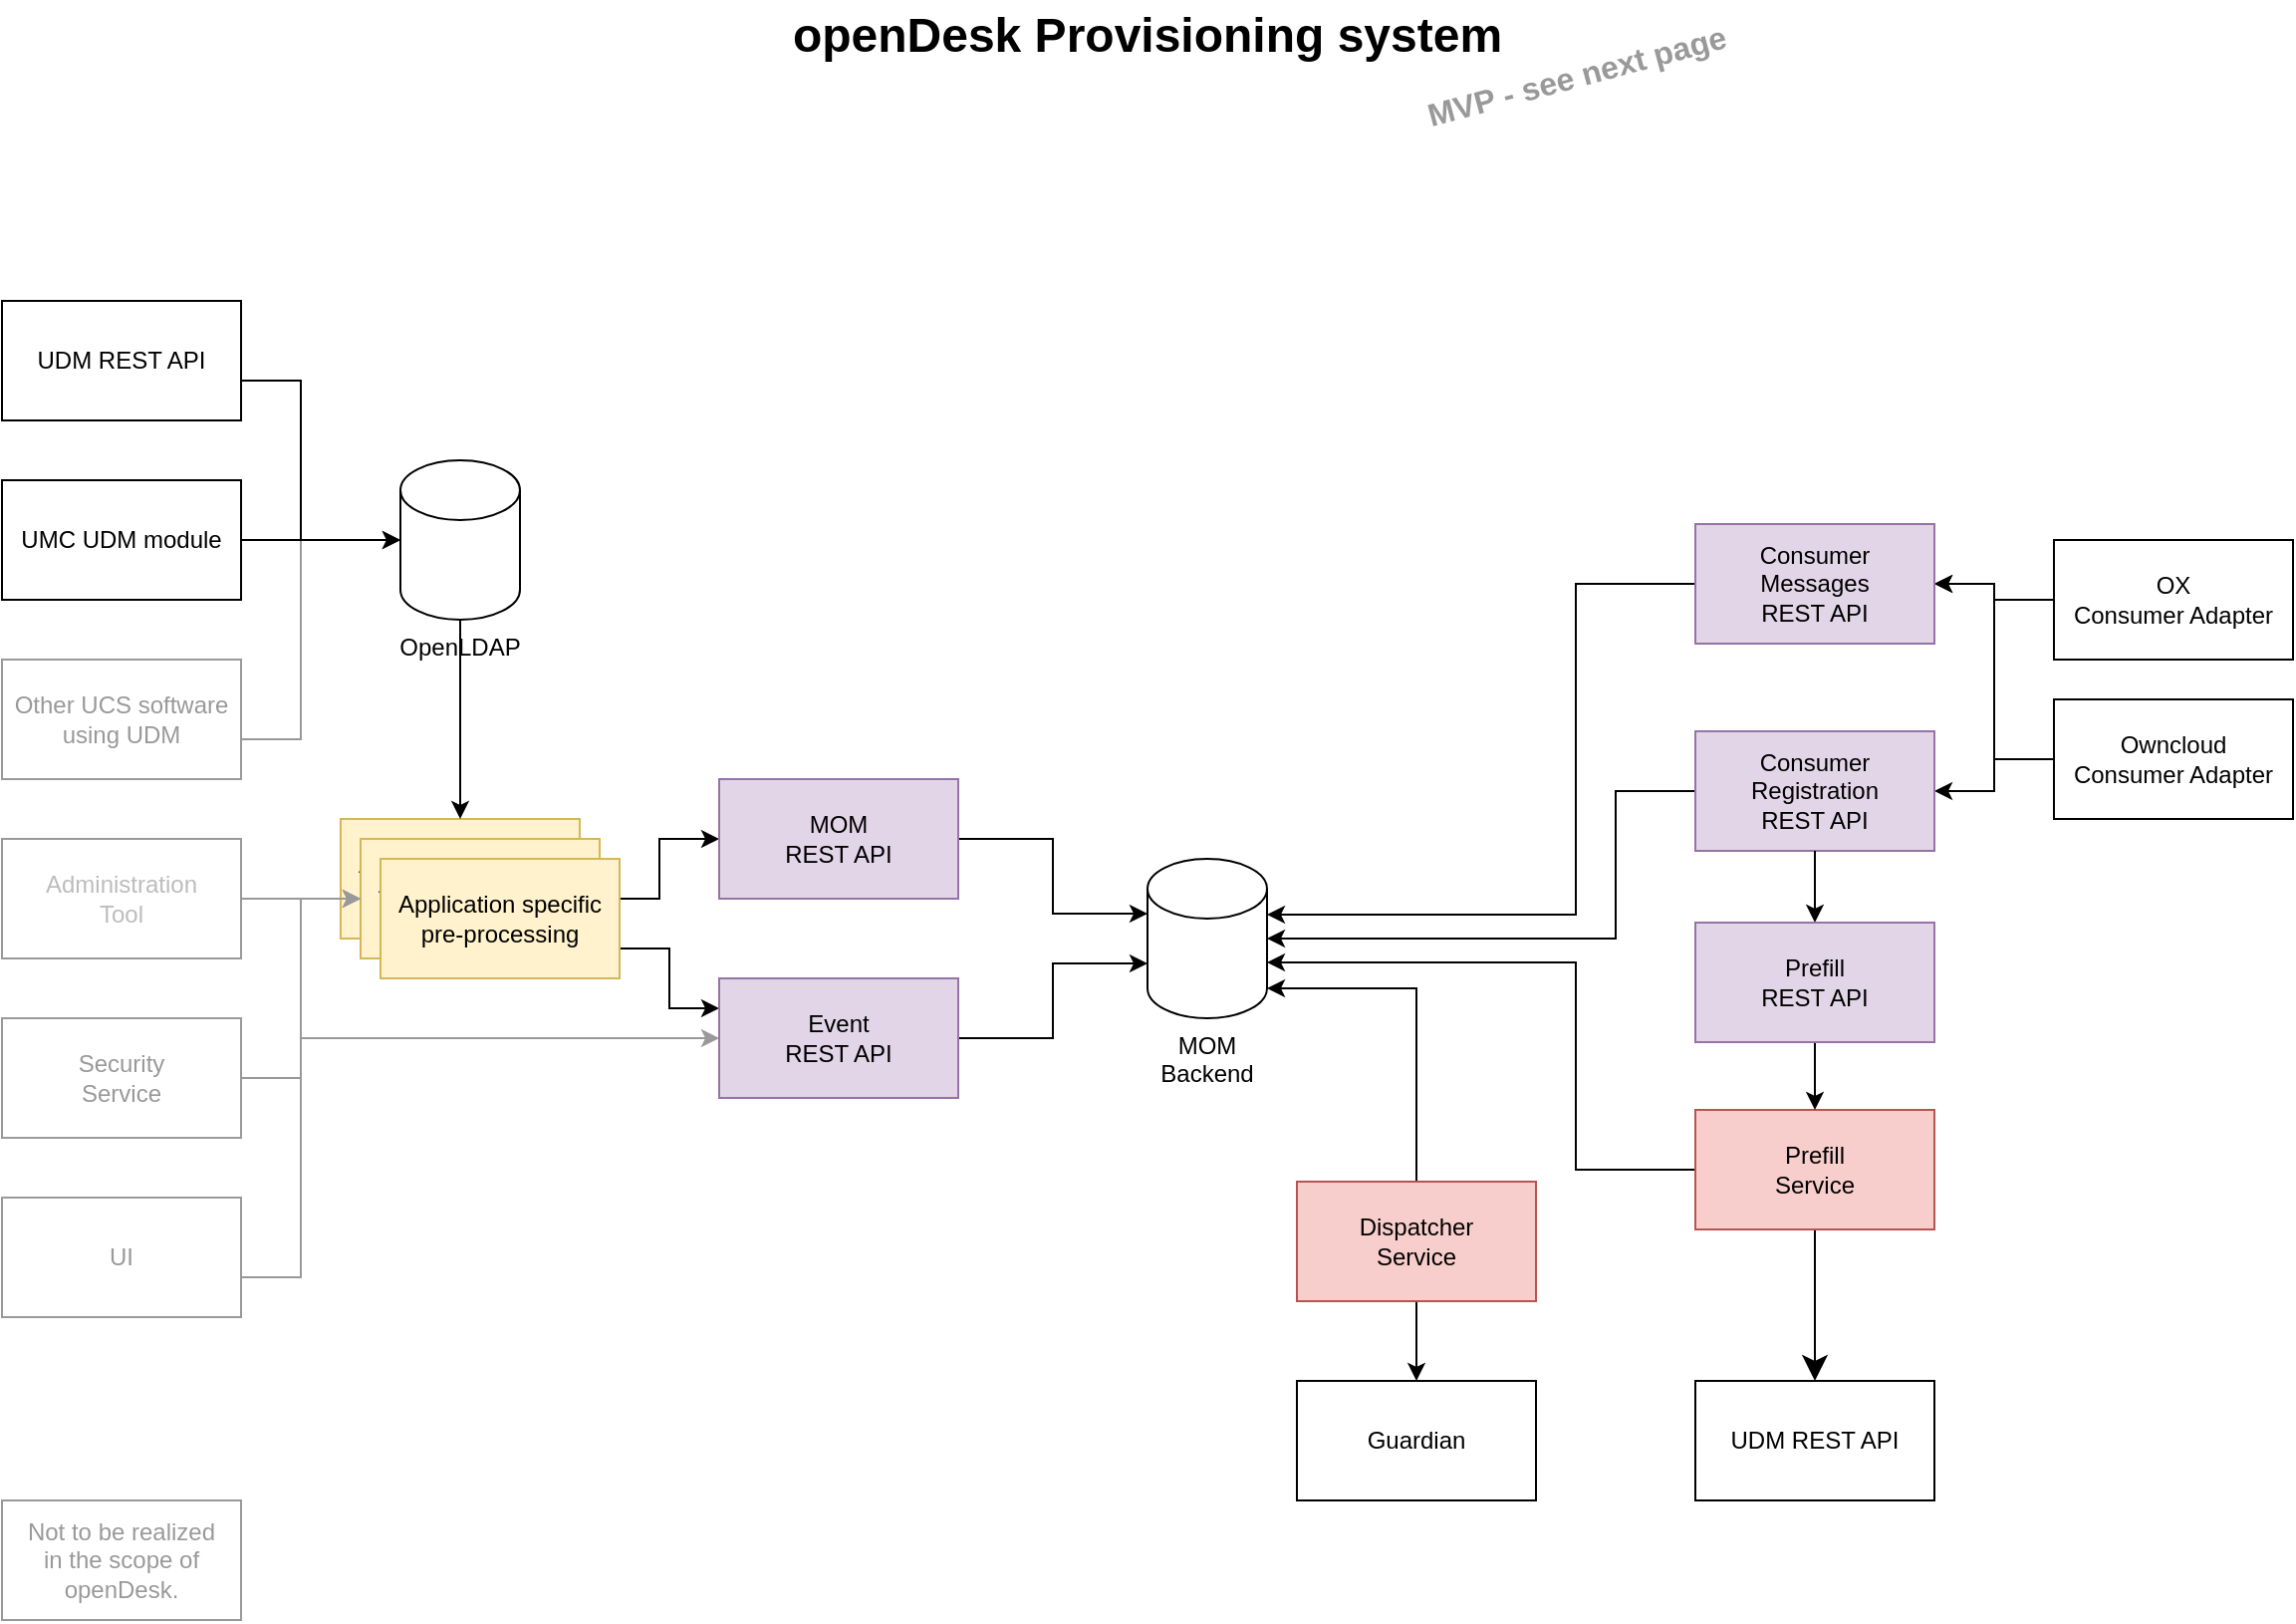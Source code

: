 <mxfile version="20.3.0" type="device" pages="6"><diagram name="Overview" id="yht2o8oc7fC2K6ZbF3DM"><mxGraphModel dx="1422" dy="865" grid="1" gridSize="10" guides="1" tooltips="1" connect="1" arrows="1" fold="1" page="1" pageScale="1" pageWidth="1169" pageHeight="827" math="0" shadow="0"><root><mxCell id="boIS_XuhyberchkPXJir-0"/><mxCell id="boIS_XuhyberchkPXJir-1" parent="boIS_XuhyberchkPXJir-0"/><mxCell id="boIS_XuhyberchkPXJir-2" value="openDesk Provisioning system" style="text;html=1;strokeColor=none;fillColor=none;align=center;verticalAlign=middle;whiteSpace=wrap;rounded=0;fontSize=24;fontStyle=1" parent="boIS_XuhyberchkPXJir-1" vertex="1"><mxGeometry x="10" y="10" width="1150" height="30" as="geometry"/></mxCell><mxCell id="boIS_XuhyberchkPXJir-3" style="edgeStyle=orthogonalEdgeStyle;rounded=0;orthogonalLoop=1;jettySize=auto;html=1;entryX=1;entryY=0.5;entryDx=0;entryDy=0;fontSize=12;exitX=0;exitY=0.5;exitDx=0;exitDy=0;" parent="boIS_XuhyberchkPXJir-1" source="boIS_XuhyberchkPXJir-4" target="boIS_XuhyberchkPXJir-32" edge="1"><mxGeometry relative="1" as="geometry"/></mxCell><mxCell id="boIS_XuhyberchkPXJir-4" value="OX&lt;br&gt;Consumer Adapter" style="rounded=0;whiteSpace=wrap;html=1;labelBackgroundColor=none;strokeColor=#000000;fontSize=12;" parent="boIS_XuhyberchkPXJir-1" vertex="1"><mxGeometry x="1040" y="278" width="120" height="60" as="geometry"/></mxCell><mxCell id="boIS_XuhyberchkPXJir-5" style="edgeStyle=orthogonalEdgeStyle;rounded=0;orthogonalLoop=1;jettySize=auto;html=1;fontSize=12;entryX=1;entryY=0.5;entryDx=0;entryDy=0;" parent="boIS_XuhyberchkPXJir-1" source="boIS_XuhyberchkPXJir-6" target="boIS_XuhyberchkPXJir-32" edge="1"><mxGeometry relative="1" as="geometry"/></mxCell><mxCell id="boIS_XuhyberchkPXJir-6" value="Owncloud&lt;br&gt;Consumer Adapter" style="rounded=0;whiteSpace=wrap;html=1;labelBackgroundColor=none;strokeColor=#000000;fontSize=12;" parent="boIS_XuhyberchkPXJir-1" vertex="1"><mxGeometry x="1040" y="358" width="120" height="60" as="geometry"/></mxCell><mxCell id="boIS_XuhyberchkPXJir-7" style="edgeStyle=orthogonalEdgeStyle;rounded=0;orthogonalLoop=1;jettySize=auto;html=1;fontSize=12;exitX=0;exitY=0.5;exitDx=0;exitDy=0;entryX=1;entryY=0.5;entryDx=0;entryDy=0;entryPerimeter=0;" parent="boIS_XuhyberchkPXJir-1" source="boIS_XuhyberchkPXJir-33" target="boIS_XuhyberchkPXJir-8" edge="1"><mxGeometry relative="1" as="geometry"><Array as="points"><mxPoint x="820" y="404"/><mxPoint x="820" y="478"/></Array><mxPoint x="710" y="458" as="targetPoint"/></mxGeometry></mxCell><mxCell id="boIS_XuhyberchkPXJir-8" value="MOM&lt;br&gt;Backend" style="shape=cylinder3;whiteSpace=wrap;html=1;boundedLbl=1;backgroundOutline=1;size=15;strokeColor=#000000;fontSize=12;labelPosition=center;verticalLabelPosition=bottom;align=center;verticalAlign=top;" parent="boIS_XuhyberchkPXJir-1" vertex="1"><mxGeometry x="585" y="438" width="60" height="80" as="geometry"/></mxCell><mxCell id="boIS_XuhyberchkPXJir-10" style="edgeStyle=orthogonalEdgeStyle;rounded=0;orthogonalLoop=1;jettySize=auto;html=1;entryX=1;entryY=1;entryDx=0;entryDy=-15;fontSize=12;exitX=0.5;exitY=0;exitDx=0;exitDy=0;startArrow=none;entryPerimeter=0;" parent="boIS_XuhyberchkPXJir-1" source="boIS_XuhyberchkPXJir-36" target="boIS_XuhyberchkPXJir-8" edge="1"><mxGeometry relative="1" as="geometry"><Array as="points"><mxPoint x="720" y="503"/></Array></mxGeometry></mxCell><mxCell id="boIS_XuhyberchkPXJir-11" value="Administration&lt;br&gt;Tool" style="whiteSpace=wrap;html=1;labelBackgroundColor=none;strokeColor=#999999;fontSize=12;textOpacity=65;fontColor=#999999;" parent="boIS_XuhyberchkPXJir-1" vertex="1"><mxGeometry x="10" y="428" width="120" height="60" as="geometry"/></mxCell><mxCell id="boIS_XuhyberchkPXJir-12" style="edgeStyle=orthogonalEdgeStyle;rounded=0;orthogonalLoop=1;jettySize=auto;html=1;exitX=0;exitY=0.5;exitDx=0;exitDy=0;entryX=1;entryY=0;entryDx=0;entryDy=27.5;entryPerimeter=0;" parent="boIS_XuhyberchkPXJir-1" source="boIS_XuhyberchkPXJir-32" target="boIS_XuhyberchkPXJir-8" edge="1"><mxGeometry relative="1" as="geometry"><Array as="points"><mxPoint x="800" y="300"/><mxPoint x="800" y="466"/><mxPoint x="645" y="466"/></Array><mxPoint x="710" y="420" as="targetPoint"/></mxGeometry></mxCell><mxCell id="boIS_XuhyberchkPXJir-13" style="edgeStyle=orthogonalEdgeStyle;rounded=0;orthogonalLoop=1;jettySize=auto;html=1;entryX=1;entryY=0.5;entryDx=0;entryDy=0;fontColor=#000000;exitX=0;exitY=0.5;exitDx=0;exitDy=0;" parent="boIS_XuhyberchkPXJir-1" source="boIS_XuhyberchkPXJir-6" target="boIS_XuhyberchkPXJir-33" edge="1"><mxGeometry relative="1" as="geometry"/></mxCell><mxCell id="boIS_XuhyberchkPXJir-14" value="Guardian" style="rounded=0;whiteSpace=wrap;html=1;labelBackgroundColor=none;strokeColor=#000000;fontSize=12;fontColor=#000000;" parent="boIS_XuhyberchkPXJir-1" vertex="1"><mxGeometry x="660" y="700" width="120" height="60" as="geometry"/></mxCell><mxCell id="boIS_XuhyberchkPXJir-15" style="edgeStyle=orthogonalEdgeStyle;rounded=0;orthogonalLoop=1;jettySize=auto;html=1;entryX=0.5;entryY=0;entryDx=0;entryDy=0;fontColor=#000000;exitX=0.5;exitY=1;exitDx=0;exitDy=0;" parent="boIS_XuhyberchkPXJir-1" source="boIS_XuhyberchkPXJir-36" target="boIS_XuhyberchkPXJir-14" edge="1"><mxGeometry relative="1" as="geometry"/></mxCell><mxCell id="boIS_XuhyberchkPXJir-16" style="edgeStyle=orthogonalEdgeStyle;rounded=0;orthogonalLoop=1;jettySize=auto;html=1;entryX=0;entryY=0.5;entryDx=0;entryDy=0;endArrow=classic;endFill=1;strokeColor=#999999;exitX=1;exitY=0.5;exitDx=0;exitDy=0;" parent="boIS_XuhyberchkPXJir-1" source="boIS_XuhyberchkPXJir-17" target="boIS_XuhyberchkPXJir-38" edge="1"><mxGeometry relative="1" as="geometry"><Array as="points"><mxPoint x="160" y="548"/><mxPoint x="160" y="528"/></Array></mxGeometry></mxCell><mxCell id="boIS_XuhyberchkPXJir-17" value="Security&lt;br&gt;Service" style="rounded=0;whiteSpace=wrap;html=1;labelBackgroundColor=none;strokeColor=#999999;fontSize=12;fontColor=#999999;" parent="boIS_XuhyberchkPXJir-1" vertex="1"><mxGeometry x="10" y="518" width="120" height="60" as="geometry"/></mxCell><mxCell id="boIS_XuhyberchkPXJir-18" value="UI" style="whiteSpace=wrap;html=1;labelBackgroundColor=none;strokeColor=#999999;fontSize=12;fontColor=#999999;" parent="boIS_XuhyberchkPXJir-1" vertex="1"><mxGeometry x="10" y="608" width="120" height="60" as="geometry"/></mxCell><mxCell id="boIS_XuhyberchkPXJir-19" style="edgeStyle=orthogonalEdgeStyle;rounded=0;orthogonalLoop=1;jettySize=auto;html=1;entryX=0;entryY=0.5;entryDx=0;entryDy=0;strokeColor=#000000;exitX=1;exitY=0.5;exitDx=0;exitDy=0;entryPerimeter=0;" parent="boIS_XuhyberchkPXJir-1" source="boIS_XuhyberchkPXJir-20" target="boIS_XuhyberchkPXJir-40" edge="1"><mxGeometry relative="1" as="geometry"><mxPoint x="84.5" y="568" as="targetPoint"/><Array as="points"><mxPoint x="130" y="198"/><mxPoint x="160" y="198"/><mxPoint x="160" y="278"/></Array></mxGeometry></mxCell><mxCell id="boIS_XuhyberchkPXJir-20" value="UDM REST API" style="rounded=0;whiteSpace=wrap;html=1;" parent="boIS_XuhyberchkPXJir-1" vertex="1"><mxGeometry x="10" y="158" width="120" height="60" as="geometry"/></mxCell><mxCell id="boIS_XuhyberchkPXJir-21" value="UMC UDM module" style="rounded=0;whiteSpace=wrap;html=1;" parent="boIS_XuhyberchkPXJir-1" vertex="1"><mxGeometry x="10" y="248" width="120" height="60" as="geometry"/></mxCell><mxCell id="boIS_XuhyberchkPXJir-22" style="edgeStyle=orthogonalEdgeStyle;rounded=0;orthogonalLoop=1;jettySize=auto;html=1;entryX=0;entryY=0.5;entryDx=0;entryDy=0;strokeColor=#999999;fontColor=#999999;exitX=1;exitY=0.5;exitDx=0;exitDy=0;entryPerimeter=0;" parent="boIS_XuhyberchkPXJir-1" source="boIS_XuhyberchkPXJir-23" target="boIS_XuhyberchkPXJir-40" edge="1"><mxGeometry relative="1" as="geometry"><mxPoint x="84.5" y="568" as="targetPoint"/><Array as="points"><mxPoint x="130" y="378"/><mxPoint x="160" y="378"/><mxPoint x="160" y="278"/></Array></mxGeometry></mxCell><mxCell id="boIS_XuhyberchkPXJir-23" value="Other UCS software&lt;br&gt;using UDM" style="rounded=0;whiteSpace=wrap;html=1;strokeColor=#999999;fontColor=#999999;" parent="boIS_XuhyberchkPXJir-1" vertex="1"><mxGeometry x="10" y="338" width="120" height="60" as="geometry"/></mxCell><mxCell id="boIS_XuhyberchkPXJir-24" value="Not to be realized&lt;br&gt;in the scope of&lt;br&gt;openDesk." style="whiteSpace=wrap;html=1;labelBackgroundColor=none;strokeColor=#999999;fontSize=12;fontColor=#999999;" parent="boIS_XuhyberchkPXJir-1" vertex="1"><mxGeometry x="10" y="760" width="120" height="60" as="geometry"/></mxCell><mxCell id="boIS_XuhyberchkPXJir-25" value="UDM REST API" style="rounded=0;whiteSpace=wrap;html=1;labelBackgroundColor=none;strokeColor=#000000;fontSize=12;fontColor=#000000;" parent="boIS_XuhyberchkPXJir-1" vertex="1"><mxGeometry x="860" y="700" width="120" height="60" as="geometry"/></mxCell><mxCell id="boIS_XuhyberchkPXJir-26" style="edgeStyle=orthogonalEdgeStyle;rounded=0;orthogonalLoop=1;jettySize=auto;html=1;entryX=0.5;entryY=0;entryDx=0;entryDy=0;strokeColor=#000000;strokeWidth=1;fontColor=#000000;startSize=10;endSize=10;exitX=0.5;exitY=1;exitDx=0;exitDy=0;" parent="boIS_XuhyberchkPXJir-1" source="boIS_XuhyberchkPXJir-30" target="boIS_XuhyberchkPXJir-25" edge="1"><mxGeometry relative="1" as="geometry"/></mxCell><mxCell id="boIS_XuhyberchkPXJir-27" style="edgeStyle=orthogonalEdgeStyle;rounded=0;orthogonalLoop=1;jettySize=auto;html=1;exitX=0;exitY=0.5;exitDx=0;exitDy=0;entryX=1;entryY=0;entryDx=0;entryDy=52.5;entryPerimeter=0;" parent="boIS_XuhyberchkPXJir-1" source="boIS_XuhyberchkPXJir-30" target="boIS_XuhyberchkPXJir-8" edge="1"><mxGeometry relative="1" as="geometry"><Array as="points"><mxPoint x="800" y="594"/><mxPoint x="800" y="490"/><mxPoint x="645" y="490"/></Array><mxPoint x="720" y="500" as="targetPoint"/></mxGeometry></mxCell><mxCell id="boIS_XuhyberchkPXJir-28" style="edgeStyle=orthogonalEdgeStyle;rounded=0;orthogonalLoop=1;jettySize=auto;html=1;entryX=0;entryY=0.5;entryDx=0;entryDy=0;exitX=1;exitY=0.5;exitDx=0;exitDy=0;" parent="boIS_XuhyberchkPXJir-1" source="boIS_XuhyberchkPXJir-43" target="boIS_XuhyberchkPXJir-37" edge="1"><mxGeometry relative="1" as="geometry"><mxPoint x="310" y="350" as="sourcePoint"/><mxPoint x="250.0" y="428" as="targetPoint"/></mxGeometry></mxCell><mxCell id="boIS_XuhyberchkPXJir-29" value="Application specific pre-processing" style="rounded=0;whiteSpace=wrap;html=1;fillColor=#fff2cc;strokeColor=#d6b656;" parent="boIS_XuhyberchkPXJir-1" vertex="1"><mxGeometry x="180" y="418" width="120" height="60" as="geometry"/></mxCell><mxCell id="boIS_XuhyberchkPXJir-30" value="Prefill&lt;br&gt;Service" style="rounded=0;whiteSpace=wrap;html=1;labelBackgroundColor=none;strokeColor=#b85450;fontSize=12;fillColor=#f8cecc;" parent="boIS_XuhyberchkPXJir-1" vertex="1"><mxGeometry x="860" y="564" width="120" height="60" as="geometry"/></mxCell><mxCell id="boIS_XuhyberchkPXJir-31" style="edgeStyle=orthogonalEdgeStyle;rounded=0;orthogonalLoop=1;jettySize=auto;html=1;entryX=0.5;entryY=0;entryDx=0;entryDy=0;fontColor=default;" parent="boIS_XuhyberchkPXJir-1" source="boIS_XuhyberchkPXJir-35" target="boIS_XuhyberchkPXJir-30" edge="1"><mxGeometry relative="1" as="geometry"/></mxCell><mxCell id="boIS_XuhyberchkPXJir-32" value="Consumer&lt;br&gt;Messages&lt;br&gt;REST API" style="rounded=0;whiteSpace=wrap;html=1;labelBackgroundColor=none;strokeColor=#9673a6;fontSize=12;fillColor=#e1d5e7;" parent="boIS_XuhyberchkPXJir-1" vertex="1"><mxGeometry x="860" y="270" width="120" height="60" as="geometry"/></mxCell><mxCell id="boIS_XuhyberchkPXJir-33" value="Consumer&lt;br&gt;Registration&lt;br&gt;REST API" style="rounded=0;whiteSpace=wrap;html=1;labelBackgroundColor=none;strokeColor=#9673a6;fontSize=12;fillColor=#e1d5e7;" parent="boIS_XuhyberchkPXJir-1" vertex="1"><mxGeometry x="860" y="374" width="120" height="60" as="geometry"/></mxCell><mxCell id="boIS_XuhyberchkPXJir-34" style="edgeStyle=orthogonalEdgeStyle;rounded=0;orthogonalLoop=1;jettySize=auto;html=1;entryX=0.5;entryY=0;entryDx=0;entryDy=0;" parent="boIS_XuhyberchkPXJir-1" source="boIS_XuhyberchkPXJir-33" target="boIS_XuhyberchkPXJir-35" edge="1"><mxGeometry relative="1" as="geometry"/></mxCell><mxCell id="boIS_XuhyberchkPXJir-35" value="Prefill&lt;br&gt;REST API" style="rounded=0;whiteSpace=wrap;html=1;labelBackgroundColor=none;strokeColor=#9673a6;fontSize=12;fillColor=#e1d5e7;" parent="boIS_XuhyberchkPXJir-1" vertex="1"><mxGeometry x="860" y="470" width="120" height="60" as="geometry"/></mxCell><mxCell id="boIS_XuhyberchkPXJir-36" value="Dispatcher&lt;br&gt;Service" style="rounded=0;whiteSpace=wrap;html=1;labelBackgroundColor=none;strokeColor=#b85450;fontSize=12;fillColor=#f8cecc;" parent="boIS_XuhyberchkPXJir-1" vertex="1"><mxGeometry x="660" y="600" width="120" height="60" as="geometry"/></mxCell><mxCell id="wwZLLMjGjB6NbFIGMzkW-2" style="edgeStyle=orthogonalEdgeStyle;rounded=0;orthogonalLoop=1;jettySize=auto;html=1;entryX=0;entryY=0;entryDx=0;entryDy=27.5;entryPerimeter=0;" parent="boIS_XuhyberchkPXJir-1" source="boIS_XuhyberchkPXJir-37" target="boIS_XuhyberchkPXJir-8" edge="1"><mxGeometry relative="1" as="geometry"/></mxCell><mxCell id="boIS_XuhyberchkPXJir-37" value="MOM&lt;br&gt;REST API" style="rounded=0;whiteSpace=wrap;html=1;labelBackgroundColor=none;strokeColor=#9673a6;fontSize=12;fillColor=#e1d5e7;" parent="boIS_XuhyberchkPXJir-1" vertex="1"><mxGeometry x="370" y="398" width="120" height="60" as="geometry"/></mxCell><mxCell id="boIS_XuhyberchkPXJir-39" style="edgeStyle=orthogonalEdgeStyle;rounded=0;orthogonalLoop=1;jettySize=auto;html=1;entryX=0.5;entryY=0;entryDx=0;entryDy=0;strokeColor=#000000;fontColor=#000000;endArrow=classic;endFill=1;" parent="boIS_XuhyberchkPXJir-1" source="boIS_XuhyberchkPXJir-40" target="boIS_XuhyberchkPXJir-29" edge="1"><mxGeometry relative="1" as="geometry"/></mxCell><mxCell id="boIS_XuhyberchkPXJir-40" value="OpenLDAP" style="shape=cylinder3;whiteSpace=wrap;html=1;boundedLbl=1;backgroundOutline=1;size=15;strokeColor=#000000;fontSize=12;labelPosition=center;verticalLabelPosition=bottom;align=center;verticalAlign=top;" parent="boIS_XuhyberchkPXJir-1" vertex="1"><mxGeometry x="210" y="238" width="60" height="80" as="geometry"/></mxCell><mxCell id="boIS_XuhyberchkPXJir-41" value="" style="edgeStyle=orthogonalEdgeStyle;rounded=0;orthogonalLoop=1;jettySize=auto;html=1;entryX=0;entryY=0.5;entryDx=0;entryDy=0;strokeColor=#000000;exitX=1;exitY=0.5;exitDx=0;exitDy=0;endArrow=classic;endFill=1;" parent="boIS_XuhyberchkPXJir-1" source="boIS_XuhyberchkPXJir-21" target="boIS_XuhyberchkPXJir-40" edge="1"><mxGeometry relative="1" as="geometry"><mxPoint x="340.0" y="378" as="targetPoint"/><Array as="points"><mxPoint x="160" y="278"/><mxPoint x="160" y="278"/></Array><mxPoint x="130" y="288" as="sourcePoint"/></mxGeometry></mxCell><mxCell id="boIS_XuhyberchkPXJir-42" style="edgeStyle=orthogonalEdgeStyle;rounded=0;orthogonalLoop=1;jettySize=auto;html=1;entryX=0;entryY=0;entryDx=0;entryDy=52.5;entryPerimeter=0;fontSize=12;exitX=1;exitY=0.5;exitDx=0;exitDy=0;" parent="boIS_XuhyberchkPXJir-1" source="boIS_XuhyberchkPXJir-38" target="boIS_XuhyberchkPXJir-8" edge="1"><mxGeometry relative="1" as="geometry"/></mxCell><mxCell id="boIS_XuhyberchkPXJir-43" value="Application specific pre-processing" style="rounded=0;whiteSpace=wrap;html=1;fillColor=#fff2cc;strokeColor=#d6b656;" parent="boIS_XuhyberchkPXJir-1" vertex="1"><mxGeometry x="190" y="428" width="120" height="60" as="geometry"/></mxCell><mxCell id="wwZLLMjGjB6NbFIGMzkW-0" style="edgeStyle=orthogonalEdgeStyle;rounded=0;orthogonalLoop=1;jettySize=auto;html=1;entryX=0;entryY=0.25;entryDx=0;entryDy=0;exitX=1;exitY=0.75;exitDx=0;exitDy=0;" parent="boIS_XuhyberchkPXJir-1" source="boIS_XuhyberchkPXJir-44" target="boIS_XuhyberchkPXJir-38" edge="1"><mxGeometry relative="1" as="geometry"/></mxCell><mxCell id="boIS_XuhyberchkPXJir-44" value="Application specific pre-processing" style="rounded=0;whiteSpace=wrap;html=1;fillColor=#fff2cc;strokeColor=#d6b656;" parent="boIS_XuhyberchkPXJir-1" vertex="1"><mxGeometry x="200" y="438" width="120" height="60" as="geometry"/></mxCell><mxCell id="boIS_XuhyberchkPXJir-45" style="edgeStyle=orthogonalEdgeStyle;rounded=0;orthogonalLoop=1;jettySize=auto;html=1;entryX=0;entryY=0.5;entryDx=0;entryDy=0;fontSize=12;strokeColor=#999999;exitX=1;exitY=0.5;exitDx=0;exitDy=0;" parent="boIS_XuhyberchkPXJir-1" source="boIS_XuhyberchkPXJir-17" target="boIS_XuhyberchkPXJir-43" edge="1"><mxGeometry relative="1" as="geometry"><Array as="points"><mxPoint x="160" y="548"/><mxPoint x="160" y="458"/></Array></mxGeometry></mxCell><mxCell id="boIS_XuhyberchkPXJir-46" style="edgeStyle=orthogonalEdgeStyle;rounded=0;orthogonalLoop=1;jettySize=auto;html=1;entryX=0;entryY=0.5;entryDx=0;entryDy=0;fontSize=12;exitX=1;exitY=0.5;exitDx=0;exitDy=0;strokeColor=#999999;startArrow=none;" parent="boIS_XuhyberchkPXJir-1" source="boIS_XuhyberchkPXJir-18" target="boIS_XuhyberchkPXJir-43" edge="1"><mxGeometry relative="1" as="geometry"><Array as="points"><mxPoint x="130" y="648"/><mxPoint x="160" y="648"/><mxPoint x="160" y="458"/></Array></mxGeometry></mxCell><mxCell id="boIS_XuhyberchkPXJir-47" style="edgeStyle=orthogonalEdgeStyle;rounded=0;orthogonalLoop=1;jettySize=auto;html=1;entryX=0;entryY=0.5;entryDx=0;entryDy=0;exitX=1;exitY=0.5;exitDx=0;exitDy=0;strokeColor=#999999;" parent="boIS_XuhyberchkPXJir-1" source="boIS_XuhyberchkPXJir-11" target="boIS_XuhyberchkPXJir-43" edge="1"><mxGeometry relative="1" as="geometry"><Array as="points"/></mxGeometry></mxCell><mxCell id="qBnUGmmxjAo67XwkwguY-0" value="MVP - see next page" style="text;html=1;align=center;verticalAlign=middle;resizable=0;points=[];autosize=1;strokeColor=none;fillColor=none;fontColor=#999999;fontStyle=1;fontSize=16;rotation=-15;" parent="boIS_XuhyberchkPXJir-1" vertex="1"><mxGeometry x="710" y="30" width="180" height="30" as="geometry"/></mxCell><mxCell id="boIS_XuhyberchkPXJir-38" value="Event&lt;br&gt;REST API" style="rounded=0;whiteSpace=wrap;html=1;strokeColor=#9673a6;fontSize=12;fillColor=#e1d5e7;" parent="boIS_XuhyberchkPXJir-1" vertex="1"><mxGeometry x="370" y="498" width="120" height="60" as="geometry"/></mxCell></root></mxGraphModel></diagram><diagram name="Overview MVP" id="01UvgbV0wXRzLEtRA7zZ"><mxGraphModel dx="1772" dy="1303" grid="1" gridSize="10" guides="1" tooltips="1" connect="1" arrows="1" fold="1" page="1" pageScale="1" pageWidth="1169" pageHeight="827" math="0" shadow="0"><root><mxCell id="WWlRti1ShxeH2BgMOTGH-0"/><mxCell id="WWlRti1ShxeH2BgMOTGH-1" parent="WWlRti1ShxeH2BgMOTGH-0"/><mxCell id="WWlRti1ShxeH2BgMOTGH-2" value="openDesk Provisioning system -&amp;nbsp;&lt;span style=&quot;&quot;&gt;MVP&lt;/span&gt;" style="text;html=1;strokeColor=none;fillColor=none;align=center;verticalAlign=middle;whiteSpace=wrap;rounded=0;fontSize=24;fontStyle=1" parent="WWlRti1ShxeH2BgMOTGH-1" vertex="1"><mxGeometry x="10" y="10" width="1150" height="30" as="geometry"/></mxCell><mxCell id="WWlRti1ShxeH2BgMOTGH-3" style="edgeStyle=orthogonalEdgeStyle;rounded=0;orthogonalLoop=1;jettySize=auto;html=1;entryX=1;entryY=0.5;entryDx=0;entryDy=0;fontSize=12;exitX=0;exitY=0.5;exitDx=0;exitDy=0;" parent="WWlRti1ShxeH2BgMOTGH-1" source="WWlRti1ShxeH2BgMOTGH-4" target="WWlRti1ShxeH2BgMOTGH-32" edge="1"><mxGeometry relative="1" as="geometry"/></mxCell><mxCell id="WWlRti1ShxeH2BgMOTGH-4" value="OX&lt;br&gt;Consumer Adapter" style="rounded=0;whiteSpace=wrap;html=1;labelBackgroundColor=none;strokeColor=#000000;fontSize=12;" parent="WWlRti1ShxeH2BgMOTGH-1" vertex="1"><mxGeometry x="1040" y="384" width="120" height="60" as="geometry"/></mxCell><mxCell id="WWlRti1ShxeH2BgMOTGH-5" style="edgeStyle=orthogonalEdgeStyle;rounded=0;orthogonalLoop=1;jettySize=auto;html=1;fontSize=12;entryX=1;entryY=0.5;entryDx=0;entryDy=0;" parent="WWlRti1ShxeH2BgMOTGH-1" source="WWlRti1ShxeH2BgMOTGH-6" target="WWlRti1ShxeH2BgMOTGH-32" edge="1"><mxGeometry relative="1" as="geometry"/></mxCell><mxCell id="WWlRti1ShxeH2BgMOTGH-6" value="Owncloud&lt;br&gt;Consumer Adapter" style="rounded=0;whiteSpace=wrap;html=1;labelBackgroundColor=none;strokeColor=#000000;fontSize=12;" parent="WWlRti1ShxeH2BgMOTGH-1" vertex="1"><mxGeometry x="1040" y="464" width="120" height="60" as="geometry"/></mxCell><mxCell id="WWlRti1ShxeH2BgMOTGH-7" style="edgeStyle=orthogonalEdgeStyle;rounded=0;orthogonalLoop=1;jettySize=auto;html=1;entryX=1;entryY=0.5;entryDx=0;entryDy=0;fontSize=12;exitX=0;exitY=0.5;exitDx=0;exitDy=0;entryPerimeter=0;" parent="WWlRti1ShxeH2BgMOTGH-1" source="WWlRti1ShxeH2BgMOTGH-33" target="WWlRti1ShxeH2BgMOTGH-8" edge="1"><mxGeometry relative="1" as="geometry"><Array as="points"><mxPoint x="800" y="510"/><mxPoint x="800" y="458"/></Array></mxGeometry></mxCell><mxCell id="WWlRti1ShxeH2BgMOTGH-8" value="MOM&lt;br&gt;Backend" style="shape=cylinder3;whiteSpace=wrap;html=1;boundedLbl=1;backgroundOutline=1;size=15;strokeColor=#000000;fontSize=12;labelPosition=center;verticalLabelPosition=bottom;align=center;verticalAlign=top;" parent="WWlRti1ShxeH2BgMOTGH-1" vertex="1"><mxGeometry x="585" y="418" width="60" height="80" as="geometry"/></mxCell><mxCell id="WWlRti1ShxeH2BgMOTGH-10" style="edgeStyle=orthogonalEdgeStyle;rounded=0;orthogonalLoop=1;jettySize=auto;html=1;entryX=1;entryY=0;entryDx=0;entryDy=52.5;fontSize=12;exitX=0;exitY=0.5;exitDx=0;exitDy=0;startArrow=none;entryPerimeter=0;" parent="WWlRti1ShxeH2BgMOTGH-1" source="WWlRti1ShxeH2BgMOTGH-36" target="WWlRti1ShxeH2BgMOTGH-8" edge="1"><mxGeometry relative="1" as="geometry"><Array as="points"><mxPoint x="720" y="610"/><mxPoint x="720" y="471"/></Array></mxGeometry></mxCell><mxCell id="WWlRti1ShxeH2BgMOTGH-12" style="edgeStyle=orthogonalEdgeStyle;rounded=0;orthogonalLoop=1;jettySize=auto;html=1;entryX=1;entryY=0;entryDx=0;entryDy=27.5;exitX=0;exitY=0.5;exitDx=0;exitDy=0;entryPerimeter=0;" parent="WWlRti1ShxeH2BgMOTGH-1" source="WWlRti1ShxeH2BgMOTGH-32" target="WWlRti1ShxeH2BgMOTGH-8" edge="1"><mxGeometry relative="1" as="geometry"><Array as="points"><mxPoint x="800" y="398"/><mxPoint x="800" y="445"/></Array></mxGeometry></mxCell><mxCell id="WWlRti1ShxeH2BgMOTGH-13" style="edgeStyle=orthogonalEdgeStyle;rounded=0;orthogonalLoop=1;jettySize=auto;html=1;entryX=1;entryY=0.5;entryDx=0;entryDy=0;fontColor=#000000;exitX=0;exitY=0.5;exitDx=0;exitDy=0;" parent="WWlRti1ShxeH2BgMOTGH-1" source="WWlRti1ShxeH2BgMOTGH-6" target="WWlRti1ShxeH2BgMOTGH-33" edge="1"><mxGeometry relative="1" as="geometry"/></mxCell><mxCell id="WWlRti1ShxeH2BgMOTGH-19" style="edgeStyle=orthogonalEdgeStyle;rounded=0;orthogonalLoop=1;jettySize=auto;html=1;entryX=0;entryY=0.5;entryDx=0;entryDy=0;strokeColor=#000000;exitX=1;exitY=0.5;exitDx=0;exitDy=0;entryPerimeter=0;" parent="WWlRti1ShxeH2BgMOTGH-1" source="WWlRti1ShxeH2BgMOTGH-20" target="WWlRti1ShxeH2BgMOTGH-40" edge="1"><mxGeometry relative="1" as="geometry"><mxPoint x="84.5" y="568" as="targetPoint"/><Array as="points"><mxPoint x="130" y="198"/><mxPoint x="160" y="198"/><mxPoint x="160" y="278"/></Array></mxGeometry></mxCell><mxCell id="WWlRti1ShxeH2BgMOTGH-20" value="UDM REST API" style="rounded=0;whiteSpace=wrap;html=1;" parent="WWlRti1ShxeH2BgMOTGH-1" vertex="1"><mxGeometry x="10" y="158" width="120" height="60" as="geometry"/></mxCell><mxCell id="WWlRti1ShxeH2BgMOTGH-21" value="UMC UDM module" style="rounded=0;whiteSpace=wrap;html=1;" parent="WWlRti1ShxeH2BgMOTGH-1" vertex="1"><mxGeometry x="10" y="248" width="120" height="60" as="geometry"/></mxCell><mxCell id="WWlRti1ShxeH2BgMOTGH-28" style="edgeStyle=orthogonalEdgeStyle;rounded=0;orthogonalLoop=1;jettySize=auto;html=1;entryX=0;entryY=0.5;entryDx=0;entryDy=0;exitX=1;exitY=0.5;exitDx=0;exitDy=0;" parent="WWlRti1ShxeH2BgMOTGH-1" source="WWlRti1ShxeH2BgMOTGH-43" target="WWlRti1ShxeH2BgMOTGH-38" edge="1"><mxGeometry relative="1" as="geometry"><mxPoint x="310" y="350" as="sourcePoint"/><mxPoint x="370" y="458" as="targetPoint"/></mxGeometry></mxCell><mxCell id="WWlRti1ShxeH2BgMOTGH-29" value="Application specific pre-processing" style="rounded=0;whiteSpace=wrap;html=1;fillColor=#fff2cc;strokeColor=#d6b656;" parent="WWlRti1ShxeH2BgMOTGH-1" vertex="1"><mxGeometry x="180" y="418" width="120" height="60" as="geometry"/></mxCell><mxCell id="WWlRti1ShxeH2BgMOTGH-32" value="Consumer&lt;br&gt;Messages&lt;br&gt;REST API" style="rounded=0;whiteSpace=wrap;html=1;labelBackgroundColor=none;strokeColor=#9673a6;fontSize=12;fillColor=#e1d5e7;" parent="WWlRti1ShxeH2BgMOTGH-1" vertex="1"><mxGeometry x="860" y="368" width="120" height="60" as="geometry"/></mxCell><mxCell id="WWlRti1ShxeH2BgMOTGH-33" value="Consumer&lt;br&gt;Registration&lt;br&gt;REST API" style="rounded=0;whiteSpace=wrap;html=1;labelBackgroundColor=none;strokeColor=#9673a6;fontSize=12;fillColor=#e1d5e7;" parent="WWlRti1ShxeH2BgMOTGH-1" vertex="1"><mxGeometry x="860" y="480" width="120" height="60" as="geometry"/></mxCell><mxCell id="WWlRti1ShxeH2BgMOTGH-36" value="Dispatcher&lt;br&gt;Service" style="rounded=0;whiteSpace=wrap;html=1;labelBackgroundColor=none;strokeColor=#b85450;fontSize=12;fillColor=#f8cecc;" parent="WWlRti1ShxeH2BgMOTGH-1" vertex="1"><mxGeometry x="730" y="580" width="120" height="60" as="geometry"/></mxCell><mxCell id="WWlRti1ShxeH2BgMOTGH-38" value="Event&lt;br&gt;REST API" style="rounded=0;whiteSpace=wrap;html=1;strokeColor=#9673a6;fontSize=12;fillColor=#e1d5e7;" parent="WWlRti1ShxeH2BgMOTGH-1" vertex="1"><mxGeometry x="400" y="428" width="120" height="60" as="geometry"/></mxCell><mxCell id="WWlRti1ShxeH2BgMOTGH-39" style="edgeStyle=orthogonalEdgeStyle;rounded=0;orthogonalLoop=1;jettySize=auto;html=1;entryX=0.5;entryY=0;entryDx=0;entryDy=0;strokeColor=#000000;fontColor=#000000;endArrow=classic;endFill=1;" parent="WWlRti1ShxeH2BgMOTGH-1" source="WWlRti1ShxeH2BgMOTGH-40" target="WWlRti1ShxeH2BgMOTGH-29" edge="1"><mxGeometry relative="1" as="geometry"/></mxCell><mxCell id="WWlRti1ShxeH2BgMOTGH-40" value="OpenLDAP" style="shape=cylinder3;whiteSpace=wrap;html=1;boundedLbl=1;backgroundOutline=1;size=15;strokeColor=#000000;fontSize=12;labelPosition=center;verticalLabelPosition=bottom;align=center;verticalAlign=top;" parent="WWlRti1ShxeH2BgMOTGH-1" vertex="1"><mxGeometry x="210" y="238" width="60" height="80" as="geometry"/></mxCell><mxCell id="WWlRti1ShxeH2BgMOTGH-41" value="" style="edgeStyle=orthogonalEdgeStyle;rounded=0;orthogonalLoop=1;jettySize=auto;html=1;entryX=0;entryY=0.5;entryDx=0;entryDy=0;strokeColor=#000000;exitX=1;exitY=0.5;exitDx=0;exitDy=0;endArrow=classic;endFill=1;" parent="WWlRti1ShxeH2BgMOTGH-1" source="WWlRti1ShxeH2BgMOTGH-21" target="WWlRti1ShxeH2BgMOTGH-40" edge="1"><mxGeometry relative="1" as="geometry"><mxPoint x="340.0" y="378" as="targetPoint"/><Array as="points"><mxPoint x="160" y="278"/><mxPoint x="160" y="278"/></Array><mxPoint x="130" y="288" as="sourcePoint"/></mxGeometry></mxCell><mxCell id="WWlRti1ShxeH2BgMOTGH-42" style="edgeStyle=orthogonalEdgeStyle;rounded=0;orthogonalLoop=1;jettySize=auto;html=1;entryX=0;entryY=0.5;entryDx=0;entryDy=0;entryPerimeter=0;fontSize=12;exitX=1;exitY=0.5;exitDx=0;exitDy=0;" parent="WWlRti1ShxeH2BgMOTGH-1" source="WWlRti1ShxeH2BgMOTGH-38" target="WWlRti1ShxeH2BgMOTGH-8" edge="1"><mxGeometry relative="1" as="geometry"/></mxCell><mxCell id="WWlRti1ShxeH2BgMOTGH-43" value="Application specific pre-processing" style="rounded=0;whiteSpace=wrap;html=1;fillColor=#fff2cc;strokeColor=#d6b656;" parent="WWlRti1ShxeH2BgMOTGH-1" vertex="1"><mxGeometry x="190" y="428" width="120" height="60" as="geometry"/></mxCell><mxCell id="WWlRti1ShxeH2BgMOTGH-44" value="Application specific pre-processing" style="rounded=0;whiteSpace=wrap;html=1;fillColor=#fff2cc;strokeColor=#d6b656;" parent="WWlRti1ShxeH2BgMOTGH-1" vertex="1"><mxGeometry x="200" y="438" width="120" height="60" as="geometry"/></mxCell></root></mxGraphModel></diagram><diagram name="Overview details" id="8Q0K0qSMWV-CTZRxtsZ6"><mxGraphModel dx="1477" dy="1086" grid="1" gridSize="10" guides="1" tooltips="1" connect="1" arrows="1" fold="1" page="1" pageScale="1" pageWidth="1169" pageHeight="827" math="0" shadow="0"><root><mxCell id="-VcGquDKbDUHCUSypXNt-0"/><mxCell id="-VcGquDKbDUHCUSypXNt-1" parent="-VcGquDKbDUHCUSypXNt-0"/><mxCell id="-VcGquDKbDUHCUSypXNt-2" value="openDesk Provisioning system" style="text;html=1;strokeColor=none;fillColor=none;align=center;verticalAlign=middle;whiteSpace=wrap;rounded=0;fontSize=24;fontStyle=1" parent="-VcGquDKbDUHCUSypXNt-1" vertex="1"><mxGeometry x="10" y="12" width="1150" height="30" as="geometry"/></mxCell><mxCell id="-VcGquDKbDUHCUSypXNt-3" style="edgeStyle=orthogonalEdgeStyle;rounded=0;orthogonalLoop=1;jettySize=auto;html=1;entryX=0.5;entryY=0;entryDx=0;entryDy=0;fontSize=12;exitX=0.75;exitY=1;exitDx=0;exitDy=0;" parent="-VcGquDKbDUHCUSypXNt-1" source="-VcGquDKbDUHCUSypXNt-41" target="-VcGquDKbDUHCUSypXNt-90" edge="1"><mxGeometry relative="1" as="geometry"><Array as="points"><mxPoint x="500" y="380"/><mxPoint x="450" y="380"/></Array><mxPoint x="640" y="310" as="sourcePoint"/></mxGeometry></mxCell><mxCell id="-VcGquDKbDUHCUSypXNt-4" value="9. send message&lt;br&gt;with new &amp;amp; old UDM obj" style="edgeLabel;html=1;align=center;verticalAlign=middle;resizable=0;points=[];fontColor=#000000;" parent="-VcGquDKbDUHCUSypXNt-3" vertex="1" connectable="0"><mxGeometry x="-0.346" y="-1" relative="1" as="geometry"><mxPoint x="29" y="-24" as="offset"/></mxGeometry></mxCell><mxCell id="-VcGquDKbDUHCUSypXNt-7" style="edgeStyle=orthogonalEdgeStyle;rounded=0;orthogonalLoop=1;jettySize=auto;html=1;entryX=0.5;entryY=0;entryDx=0;entryDy=0;strokeColor=#000000;fontSize=10;fontColor=#000000;endArrow=classic;endFill=1;" parent="-VcGquDKbDUHCUSypXNt-1" source="-VcGquDKbDUHCUSypXNt-9" target="-VcGquDKbDUHCUSypXNt-17" edge="1"><mxGeometry relative="1" as="geometry"><Array as="points"><mxPoint x="942" y="120"/><mxPoint x="1080" y="120"/></Array></mxGeometry></mxCell><mxCell id="-VcGquDKbDUHCUSypXNt-8" style="edgeStyle=orthogonalEdgeStyle;rounded=0;orthogonalLoop=1;jettySize=auto;html=1;entryX=0.5;entryY=0;entryDx=0;entryDy=0;strokeColor=#000000;fontSize=10;fontColor=#000000;endArrow=classic;endFill=1;exitX=0.5;exitY=1;exitDx=0;exitDy=0;" parent="-VcGquDKbDUHCUSypXNt-1" source="-VcGquDKbDUHCUSypXNt-9" target="-VcGquDKbDUHCUSypXNt-16" edge="1"><mxGeometry relative="1" as="geometry"><Array as="points"><mxPoint x="920" y="90"/><mxPoint x="920" y="90"/></Array></mxGeometry></mxCell><mxCell id="-VcGquDKbDUHCUSypXNt-9" value="OX&lt;br&gt;Consumer Adapter" style="rounded=0;whiteSpace=wrap;html=1;labelBackgroundColor=none;strokeColor=#000000;fontSize=12;" parent="-VcGquDKbDUHCUSypXNt-1" vertex="1"><mxGeometry x="860" y="20" width="120" height="60" as="geometry"/></mxCell><mxCell id="-VcGquDKbDUHCUSypXNt-10" style="edgeStyle=orthogonalEdgeStyle;rounded=0;orthogonalLoop=1;jettySize=auto;html=1;entryX=0.5;entryY=0;entryDx=0;entryDy=0;strokeColor=#000000;fontSize=10;fontColor=#000000;endArrow=classic;endFill=1;exitX=0.5;exitY=1;exitDx=0;exitDy=0;" parent="-VcGquDKbDUHCUSypXNt-1" source="-VcGquDKbDUHCUSypXNt-14" target="-VcGquDKbDUHCUSypXNt-17" edge="1"><mxGeometry relative="1" as="geometry"><Array as="points"><mxPoint x="1080" y="100"/><mxPoint x="1080" y="100"/></Array></mxGeometry></mxCell><mxCell id="-VcGquDKbDUHCUSypXNt-11" value="&lt;span style=&quot;font-size: 11px;&quot;&gt;a) register&amp;nbsp;&lt;/span&gt;&lt;span style=&quot;font-size: 11px;&quot;&gt;consumer&lt;/span&gt;" style="edgeLabel;html=1;align=center;verticalAlign=middle;resizable=0;points=[];fontSize=10;fontColor=#000000;" parent="-VcGquDKbDUHCUSypXNt-10" vertex="1" connectable="0"><mxGeometry x="-0.323" y="3" relative="1" as="geometry"><mxPoint x="-3" y="12" as="offset"/></mxGeometry></mxCell><mxCell id="-VcGquDKbDUHCUSypXNt-12" style="edgeStyle=orthogonalEdgeStyle;rounded=0;orthogonalLoop=1;jettySize=auto;html=1;entryX=0.5;entryY=0;entryDx=0;entryDy=0;strokeColor=#000000;fontSize=10;fontColor=#000000;endArrow=classic;endFill=1;exitX=0.25;exitY=1;exitDx=0;exitDy=0;" parent="-VcGquDKbDUHCUSypXNt-1" source="-VcGquDKbDUHCUSypXNt-14" target="-VcGquDKbDUHCUSypXNt-16" edge="1"><mxGeometry relative="1" as="geometry"><Array as="points"><mxPoint x="1050" y="100"/><mxPoint x="920" y="100"/></Array></mxGeometry></mxCell><mxCell id="-VcGquDKbDUHCUSypXNt-13" value="&lt;span style=&quot;font-size: 12px;&quot;&gt;x. retrieve event&lt;/span&gt;" style="edgeLabel;html=1;align=center;verticalAlign=middle;resizable=0;points=[];fontSize=10;fontColor=#000000;" parent="-VcGquDKbDUHCUSypXNt-12" vertex="1" connectable="0"><mxGeometry x="-0.229" y="-1" relative="1" as="geometry"><mxPoint x="-53" y="35" as="offset"/></mxGeometry></mxCell><mxCell id="-VcGquDKbDUHCUSypXNt-14" value="Owncloud&lt;br&gt;Consumer Adapter" style="rounded=0;whiteSpace=wrap;html=1;labelBackgroundColor=none;strokeColor=#000000;fontSize=12;" parent="-VcGquDKbDUHCUSypXNt-1" vertex="1"><mxGeometry x="1020" y="20" width="120" height="60" as="geometry"/></mxCell><mxCell id="-VcGquDKbDUHCUSypXNt-15" value="Consumer Worker" style="swimlane;labelBackgroundColor=none;strokeColor=#999999;fontSize=12;" parent="-VcGquDKbDUHCUSypXNt-1" vertex="1"><mxGeometry x="720" y="152" width="440" height="188" as="geometry"/></mxCell><mxCell id="-VcGquDKbDUHCUSypXNt-16" value="Consumer&lt;br&gt;Messages&lt;br&gt;REST API" style="rounded=0;whiteSpace=wrap;html=1;labelBackgroundColor=none;strokeColor=#9673a6;fontSize=12;fillColor=#e1d5e7;" parent="-VcGquDKbDUHCUSypXNt-15" vertex="1"><mxGeometry x="140" y="39" width="120" height="60" as="geometry"/></mxCell><mxCell id="-VcGquDKbDUHCUSypXNt-17" value="Consumer&lt;br&gt;Registration&lt;br&gt;REST API" style="rounded=0;whiteSpace=wrap;html=1;labelBackgroundColor=none;strokeColor=#9673a6;fontSize=12;fillColor=#e1d5e7;" parent="-VcGquDKbDUHCUSypXNt-15" vertex="1"><mxGeometry x="300" y="39" width="120" height="60" as="geometry"/></mxCell><mxCell id="adj0pp0WnCzh75w9N96D-2" value="&amp;lt;&amp;lt;Shared Library&amp;gt;&amp;gt;&lt;br&gt;MOM Backend&lt;br&gt;library" style="rounded=0;whiteSpace=wrap;html=1;labelBackgroundColor=none;strokeColor=#666666;fontSize=12;fontColor=#333333;fillColor=#f5f5f5;" parent="-VcGquDKbDUHCUSypXNt-15" vertex="1"><mxGeometry x="10" y="118" width="120" height="60" as="geometry"/></mxCell><mxCell id="-VcGquDKbDUHCUSypXNt-91" style="edgeStyle=orthogonalEdgeStyle;rounded=0;orthogonalLoop=1;jettySize=auto;html=1;endArrow=classic;endFill=1;exitX=0.25;exitY=1;exitDx=0;exitDy=0;entryX=1;entryY=0.5;entryDx=0;entryDy=0;" parent="-VcGquDKbDUHCUSypXNt-15" source="-VcGquDKbDUHCUSypXNt-17" target="adj0pp0WnCzh75w9N96D-2" edge="1"><mxGeometry relative="1" as="geometry"><mxPoint x="50" y="108" as="targetPoint"/></mxGeometry></mxCell><mxCell id="-VcGquDKbDUHCUSypXNt-92" value="&lt;div style=&quot;&quot;&gt;b) create consumer&lt;/div&gt;&lt;div style=&quot;&quot;&gt;&amp;nbsp; queue(s)&lt;/div&gt;&lt;div style=&quot;&quot;&gt;d) enqueue prefill&lt;/div&gt;&lt;span style=&quot;&quot;&gt;&amp;nbsp; request&lt;/span&gt;" style="edgeLabel;html=1;align=left;verticalAlign=middle;resizable=0;points=[];" parent="-VcGquDKbDUHCUSypXNt-91" vertex="1" connectable="0"><mxGeometry x="-0.812" y="3" relative="1" as="geometry"><mxPoint x="-119" y="25" as="offset"/></mxGeometry></mxCell><mxCell id="-VcGquDKbDUHCUSypXNt-22" style="edgeStyle=orthogonalEdgeStyle;rounded=0;orthogonalLoop=1;jettySize=auto;html=1;exitX=0;exitY=0.5;exitDx=0;exitDy=0;entryX=0.5;entryY=0;entryDx=0;entryDy=0;" parent="-VcGquDKbDUHCUSypXNt-15" source="-VcGquDKbDUHCUSypXNt-16" target="adj0pp0WnCzh75w9N96D-2" edge="1"><mxGeometry relative="1" as="geometry"><mxPoint x="180" y="128" as="targetPoint"/></mxGeometry></mxCell><mxCell id="-VcGquDKbDUHCUSypXNt-23" value="&lt;span style=&quot;font-size: 12px;&quot;&gt;y. retrieve event&lt;br&gt;&lt;/span&gt;&lt;span style=&quot;font-size: 12px;&quot;&gt;&amp;nbsp; 1. from prefill&lt;/span&gt;&lt;span style=&quot;font-size: 12px;&quot;&gt;&amp;nbsp;queue&lt;br&gt;&amp;nbsp; 2. from&amp;nbsp;&lt;/span&gt;&lt;span style=&quot;font-size: 12px;&quot;&gt;comsumer q.&lt;/span&gt;&lt;span style=&quot;font-size: 12px;&quot;&gt;&lt;br&gt;&lt;/span&gt;" style="edgeLabel;html=1;align=left;verticalAlign=middle;resizable=0;points=[];" parent="-VcGquDKbDUHCUSypXNt-22" vertex="1" connectable="0"><mxGeometry x="-0.646" y="-1" relative="1" as="geometry"><mxPoint x="-118" as="offset"/></mxGeometry></mxCell><mxCell id="-VcGquDKbDUHCUSypXNt-24" value="Guardian" style="rounded=0;whiteSpace=wrap;html=1;labelBackgroundColor=none;strokeColor=#000000;fontSize=12;fontColor=#000000;" parent="-VcGquDKbDUHCUSypXNt-1" vertex="1"><mxGeometry x="860" y="750" width="120" height="60" as="geometry"/></mxCell><mxCell id="-VcGquDKbDUHCUSypXNt-25" style="edgeStyle=orthogonalEdgeStyle;rounded=0;orthogonalLoop=1;jettySize=auto;html=1;entryX=0;entryY=0.5;entryDx=0;entryDy=0;fontColor=#000000;exitX=1;exitY=0.75;exitDx=0;exitDy=0;" parent="-VcGquDKbDUHCUSypXNt-1" source="-VcGquDKbDUHCUSypXNt-6" target="-VcGquDKbDUHCUSypXNt-24" edge="1"><mxGeometry relative="1" as="geometry"><Array as="points"><mxPoint x="740" y="545"/><mxPoint x="740" y="780"/></Array></mxGeometry></mxCell><mxCell id="-VcGquDKbDUHCUSypXNt-26" value="12. filter data&lt;br&gt;in event per&lt;br&gt;consumer" style="edgeLabel;html=1;align=center;verticalAlign=middle;resizable=0;points=[];fontColor=#000000;" parent="-VcGquDKbDUHCUSypXNt-25" vertex="1" connectable="0"><mxGeometry x="0.603" y="3" relative="1" as="geometry"><mxPoint x="-32" y="-200" as="offset"/></mxGeometry></mxCell><mxCell id="-VcGquDKbDUHCUSypXNt-27" style="edgeStyle=orthogonalEdgeStyle;rounded=0;orthogonalLoop=1;jettySize=auto;html=1;entryX=0.5;entryY=0;entryDx=0;entryDy=0;strokeColor=#000000;exitX=0.5;exitY=1;exitDx=0;exitDy=0;entryPerimeter=0;" parent="-VcGquDKbDUHCUSypXNt-1" source="-VcGquDKbDUHCUSypXNt-28" target="-VcGquDKbDUHCUSypXNt-48" edge="1"><mxGeometry relative="1" as="geometry"><mxPoint x="237.5" y="262" as="targetPoint"/><Array as="points"><mxPoint x="70" y="110"/><mxPoint x="78" y="110"/></Array></mxGeometry></mxCell><mxCell id="-VcGquDKbDUHCUSypXNt-28" value="UDM REST API" style="rounded=0;whiteSpace=wrap;html=1;" parent="-VcGquDKbDUHCUSypXNt-1" vertex="1"><mxGeometry x="10" y="12" width="120" height="60" as="geometry"/></mxCell><mxCell id="-VcGquDKbDUHCUSypXNt-29" style="edgeStyle=orthogonalEdgeStyle;rounded=0;orthogonalLoop=1;jettySize=auto;html=1;entryX=0.5;entryY=0;entryDx=0;entryDy=0;strokeColor=#000000;entryPerimeter=0;exitX=0.5;exitY=1;exitDx=0;exitDy=0;" parent="-VcGquDKbDUHCUSypXNt-1" source="-VcGquDKbDUHCUSypXNt-31" target="-VcGquDKbDUHCUSypXNt-48" edge="1"><mxGeometry relative="1" as="geometry"><mxPoint x="237.5" y="262" as="targetPoint"/><Array as="points"><mxPoint x="200" y="110"/><mxPoint x="78" y="110"/></Array></mxGeometry></mxCell><mxCell id="-VcGquDKbDUHCUSypXNt-30" value="1. write to LDAP&lt;br&gt;&amp;nbsp; incl. metadata" style="edgeLabel;html=1;align=center;verticalAlign=middle;resizable=0;points=[];fontColor=#000000;" parent="-VcGquDKbDUHCUSypXNt-29" vertex="1" connectable="0"><mxGeometry x="0.753" y="1" relative="1" as="geometry"><mxPoint x="-1" y="-13" as="offset"/></mxGeometry></mxCell><mxCell id="-VcGquDKbDUHCUSypXNt-31" value="UMC UDM module" style="rounded=0;whiteSpace=wrap;html=1;" parent="-VcGquDKbDUHCUSypXNt-1" vertex="1"><mxGeometry x="140" y="12" width="120" height="60" as="geometry"/></mxCell><mxCell id="-VcGquDKbDUHCUSypXNt-32" value="UDM REST API" style="rounded=0;whiteSpace=wrap;html=1;labelBackgroundColor=none;strokeColor=#000000;fontSize=12;fontColor=#000000;" parent="-VcGquDKbDUHCUSypXNt-1" vertex="1"><mxGeometry x="1020" y="750" width="120" height="60" as="geometry"/></mxCell><mxCell id="-VcGquDKbDUHCUSypXNt-37" style="edgeStyle=orthogonalEdgeStyle;rounded=0;orthogonalLoop=1;jettySize=auto;html=1;entryX=0.5;entryY=1;entryDx=0;entryDy=0;entryPerimeter=0;strokeColor=#000000;fontColor=#000000;exitX=0.5;exitY=0;exitDx=0;exitDy=0;" parent="-VcGquDKbDUHCUSypXNt-1" source="-VcGquDKbDUHCUSypXNt-41" target="-VcGquDKbDUHCUSypXNt-59" edge="1"><mxGeometry relative="1" as="geometry"><mxPoint x="401.25" y="310" as="targetPoint"/></mxGeometry></mxCell><mxCell id="-VcGquDKbDUHCUSypXNt-38" value="8. retrieve/store previous&lt;br&gt;UDM object state (&quot;old&quot;)" style="edgeLabel;html=1;align=center;verticalAlign=middle;resizable=0;points=[];fontColor=#000000;" parent="-VcGquDKbDUHCUSypXNt-37" vertex="1" connectable="0"><mxGeometry x="-0.211" y="2" relative="1" as="geometry"><mxPoint x="2" y="-29" as="offset"/></mxGeometry></mxCell><mxCell id="a7NZbUsNt1VMuyXCP-hF-0" style="edgeStyle=orthogonalEdgeStyle;rounded=0;orthogonalLoop=1;jettySize=auto;html=1;entryX=0.855;entryY=0;entryDx=0;entryDy=4.35;entryPerimeter=0;fontSize=11;exitX=0.25;exitY=1;exitDx=0;exitDy=0;" parent="-VcGquDKbDUHCUSypXNt-1" source="-VcGquDKbDUHCUSypXNt-45" target="-VcGquDKbDUHCUSypXNt-48" edge="1"><mxGeometry relative="1" as="geometry"><Array as="points"><mxPoint x="250" y="160"/><mxPoint x="99" y="160"/></Array></mxGeometry></mxCell><mxCell id="9Ow2vufV7-b3Sa6OSAAj-0" value="5. resolve&lt;br&gt;references" style="edgeLabel;html=1;align=center;verticalAlign=middle;resizable=0;points=[];fontSize=11;" parent="a7NZbUsNt1VMuyXCP-hF-0" vertex="1" connectable="0"><mxGeometry x="-0.015" y="3" relative="1" as="geometry"><mxPoint y="-3" as="offset"/></mxGeometry></mxCell><mxCell id="-VcGquDKbDUHCUSypXNt-45" value="UDM REST API" style="rounded=0;whiteSpace=wrap;html=1;" parent="-VcGquDKbDUHCUSypXNt-1" vertex="1"><mxGeometry x="220" y="82" width="120" height="60" as="geometry"/></mxCell><mxCell id="-VcGquDKbDUHCUSypXNt-46" style="edgeStyle=orthogonalEdgeStyle;rounded=0;orthogonalLoop=1;jettySize=auto;html=1;entryX=0.5;entryY=1;entryDx=0;entryDy=0;exitX=0.5;exitY=0;exitDx=0;exitDy=0;" parent="-VcGquDKbDUHCUSypXNt-1" source="-VcGquDKbDUHCUSypXNt-40" target="-VcGquDKbDUHCUSypXNt-45" edge="1"><mxGeometry relative="1" as="geometry"/></mxCell><mxCell id="-VcGquDKbDUHCUSypXNt-47" value="&lt;div&gt;4. render UDM&lt;br&gt;representation&lt;/div&gt;" style="edgeLabel;html=1;align=center;verticalAlign=middle;resizable=0;points=[];fontColor=#000000;" parent="-VcGquDKbDUHCUSypXNt-46" vertex="1" connectable="0"><mxGeometry x="-0.162" y="-5" relative="1" as="geometry"><mxPoint x="-5" y="-24" as="offset"/></mxGeometry></mxCell><mxCell id="-VcGquDKbDUHCUSypXNt-48" value="OpenLDAP" style="shape=cylinder3;whiteSpace=wrap;html=1;boundedLbl=1;backgroundOutline=1;size=15;strokeColor=#000000;fontSize=12;labelPosition=center;verticalLabelPosition=bottom;align=center;verticalAlign=top;" parent="-VcGquDKbDUHCUSypXNt-1" vertex="1"><mxGeometry x="47.5" y="180" width="60" height="80" as="geometry"/></mxCell><mxCell id="-VcGquDKbDUHCUSypXNt-49" style="edgeStyle=orthogonalEdgeStyle;rounded=0;orthogonalLoop=1;jettySize=auto;html=1;entryX=0.5;entryY=0;entryDx=0;entryDy=0;strokeColor=#000000;fontColor=#000000;endArrow=classic;endFill=1;exitX=0.5;exitY=1;exitDx=0;exitDy=0;" parent="-VcGquDKbDUHCUSypXNt-1" target="-VcGquDKbDUHCUSypXNt-52" edge="1"><mxGeometry relative="1" as="geometry"><mxPoint x="77.5" y="298" as="targetPoint"/><mxPoint x="77.5" y="250" as="sourcePoint"/></mxGeometry></mxCell><mxCell id="-VcGquDKbDUHCUSypXNt-50" style="edgeStyle=orthogonalEdgeStyle;rounded=0;orthogonalLoop=1;jettySize=auto;html=1;entryX=0.25;entryY=0;entryDx=0;entryDy=0;strokeColor=#000000;fontColor=#000000;endArrow=classic;endFill=1;exitX=0.5;exitY=1;exitDx=0;exitDy=0;" parent="-VcGquDKbDUHCUSypXNt-1" source="-VcGquDKbDUHCUSypXNt-52" target="-VcGquDKbDUHCUSypXNt-83" edge="1"><mxGeometry relative="1" as="geometry"><Array as="points"><mxPoint x="78" y="430"/><mxPoint x="250" y="430"/></Array></mxGeometry></mxCell><mxCell id="-VcGquDKbDUHCUSypXNt-51" value="2. enqueue&lt;br&gt;&quot;new&quot; LDAP object&lt;br&gt;and metadata" style="edgeLabel;html=1;align=center;verticalAlign=middle;resizable=0;points=[];fontColor=#000000;" parent="-VcGquDKbDUHCUSypXNt-50" vertex="1" connectable="0"><mxGeometry x="-0.848" y="-1" relative="1" as="geometry"><mxPoint x="61" y="37" as="offset"/></mxGeometry></mxCell><mxCell id="-VcGquDKbDUHCUSypXNt-52" value="LDIF Producer" style="rounded=0;whiteSpace=wrap;html=1;labelBackgroundColor=none;fillColor=#f8cecc;strokeColor=#b85450;" parent="-VcGquDKbDUHCUSypXNt-1" vertex="1"><mxGeometry x="17.5" y="310" width="120" height="60" as="geometry"/></mxCell><mxCell id="-VcGquDKbDUHCUSypXNt-53" style="edgeStyle=orthogonalEdgeStyle;rounded=0;orthogonalLoop=1;jettySize=auto;html=1;entryX=0.5;entryY=0;entryDx=0;entryDy=0;strokeColor=#000000;fontColor=#000000;endArrow=classic;endFill=1;exitX=0.5;exitY=1;exitDx=0;exitDy=0;" parent="-VcGquDKbDUHCUSypXNt-1" source="-VcGquDKbDUHCUSypXNt-40" target="-VcGquDKbDUHCUSypXNt-83" edge="1"><mxGeometry relative="1" as="geometry"/></mxCell><mxCell id="-VcGquDKbDUHCUSypXNt-54" value="&lt;div style=&quot;text-align: left;&quot;&gt;3. read new&lt;/div&gt;&lt;div style=&quot;text-align: left;&quot;&gt;&amp;nbsp; LDAP obj&lt;/div&gt;&lt;div style=&quot;text-align: left;&quot;&gt;6. store new&lt;/div&gt;&lt;div style=&quot;text-align: left;&quot;&gt;&amp;nbsp; UDM obj&lt;/div&gt;" style="edgeLabel;html=1;align=center;verticalAlign=middle;resizable=0;points=[];fontColor=#000000;" parent="-VcGquDKbDUHCUSypXNt-53" vertex="1" connectable="0"><mxGeometry x="-0.818" y="-1" relative="1" as="geometry"><mxPoint x="-12" y="51" as="offset"/></mxGeometry></mxCell><mxCell id="-VcGquDKbDUHCUSypXNt-55" value="Consumer Registry" style="shape=cylinder3;whiteSpace=wrap;html=1;boundedLbl=1;backgroundOutline=1;size=15;labelBackgroundColor=default;strokeColor=#000000;fontSize=12;labelPosition=center;verticalLabelPosition=bottom;align=center;verticalAlign=top;fontColor=#000000;" parent="-VcGquDKbDUHCUSypXNt-1" vertex="1"><mxGeometry x="981.25" y="350" width="37.5" height="50" as="geometry"/></mxCell><mxCell id="-VcGquDKbDUHCUSypXNt-56" style="edgeStyle=orthogonalEdgeStyle;rounded=0;orthogonalLoop=1;jettySize=auto;html=1;entryX=0;entryY=0;entryDx=0;entryDy=30;entryPerimeter=0;fontColor=#000000;exitX=1;exitY=0.25;exitDx=0;exitDy=0;" parent="-VcGquDKbDUHCUSypXNt-1" source="-VcGquDKbDUHCUSypXNt-6" target="-VcGquDKbDUHCUSypXNt-55" edge="1"><mxGeometry relative="1" as="geometry"><Array as="points"><mxPoint x="740" y="515"/><mxPoint x="740" y="380"/></Array></mxGeometry></mxCell><mxCell id="-VcGquDKbDUHCUSypXNt-57" style="edgeStyle=orthogonalEdgeStyle;rounded=0;orthogonalLoop=1;jettySize=auto;html=1;entryX=1;entryY=0;entryDx=0;entryDy=30;entryPerimeter=0;fontColor=#000000;exitX=0.5;exitY=1;exitDx=0;exitDy=0;" parent="-VcGquDKbDUHCUSypXNt-1" source="-VcGquDKbDUHCUSypXNt-17" target="-VcGquDKbDUHCUSypXNt-55" edge="1"><mxGeometry relative="1" as="geometry"><Array as="points"><mxPoint x="1080" y="380"/></Array></mxGeometry></mxCell><mxCell id="RdJ5pjyJxbME0XB9CGBe-0" value="c) store&lt;br&gt;consumer&lt;br&gt;&lt;div style=&quot;&quot;&gt;subscription&lt;/div&gt;data" style="edgeLabel;html=1;align=left;verticalAlign=middle;resizable=0;points=[];" parent="-VcGquDKbDUHCUSypXNt-57" vertex="1" connectable="0"><mxGeometry x="-0.213" relative="1" as="geometry"><mxPoint x="-15" y="-14" as="offset"/></mxGeometry></mxCell><mxCell id="-VcGquDKbDUHCUSypXNt-59" value="&quot;old&quot; Cache" style="shape=cylinder3;whiteSpace=wrap;html=1;boundedLbl=1;backgroundOutline=1;size=15;strokeColor=#000000;fontSize=12;labelPosition=right;verticalLabelPosition=middle;align=left;verticalAlign=middle;" parent="-VcGquDKbDUHCUSypXNt-1" vertex="1"><mxGeometry x="440" y="72" width="60" height="80" as="geometry"/></mxCell><mxCell id="-VcGquDKbDUHCUSypXNt-61" style="edgeStyle=orthogonalEdgeStyle;rounded=0;orthogonalLoop=1;jettySize=auto;html=1;entryX=0.75;entryY=0;entryDx=0;entryDy=0;strokeColor=#000000;fontColor=#999999;endArrow=classic;endFill=1;exitX=0.25;exitY=1;exitDx=0;exitDy=0;" parent="-VcGquDKbDUHCUSypXNt-1" source="-VcGquDKbDUHCUSypXNt-41" target="-VcGquDKbDUHCUSypXNt-83" edge="1"><mxGeometry relative="1" as="geometry"><Array as="points"><mxPoint x="440" y="350"/><mxPoint x="310" y="350"/></Array></mxGeometry></mxCell><mxCell id="-VcGquDKbDUHCUSypXNt-62" value="7. read new&lt;br&gt;UDM obj" style="edgeLabel;html=1;align=center;verticalAlign=middle;resizable=0;points=[];fontColor=#000000;" parent="-VcGquDKbDUHCUSypXNt-61" vertex="1" connectable="0"><mxGeometry x="-0.809" y="2" relative="1" as="geometry"><mxPoint x="-66" y="9" as="offset"/></mxGeometry></mxCell><mxCell id="-VcGquDKbDUHCUSypXNt-64" style="edgeStyle=orthogonalEdgeStyle;rounded=0;orthogonalLoop=1;jettySize=auto;html=1;entryX=0;entryY=0;entryDx=0;entryDy=15;entryPerimeter=0;strokeColor=#000000;fontSize=10;fontColor=#000000;endArrow=classic;endFill=1;exitX=0.5;exitY=1;exitDx=0;exitDy=0;" parent="-VcGquDKbDUHCUSypXNt-1" source="-VcGquDKbDUHCUSypXNt-16" target="-VcGquDKbDUHCUSypXNt-55" edge="1"><mxGeometry relative="1" as="geometry"><Array as="points"><mxPoint x="920" y="365"/></Array></mxGeometry></mxCell><mxCell id="-VcGquDKbDUHCUSypXNt-67" value="Prefill service" style="swimlane;labelBackgroundColor=default;labelBorderColor=none;strokeColor=#999999;fontSize=10;fontColor=#000000;fillColor=default;" parent="-VcGquDKbDUHCUSypXNt-1" vertex="1"><mxGeometry x="840" y="440" width="320" height="230" as="geometry"/></mxCell><mxCell id="-VcGquDKbDUHCUSypXNt-69" value="Prefill&lt;br&gt;Service" style="rounded=0;whiteSpace=wrap;html=1;labelBackgroundColor=none;strokeColor=#b85450;fontSize=12;fillColor=#f8cecc;" parent="-VcGquDKbDUHCUSypXNt-67" vertex="1"><mxGeometry x="100" y="40" width="120" height="60" as="geometry"/></mxCell><mxCell id="adj0pp0WnCzh75w9N96D-0" value="&amp;lt;&amp;lt;Shared Library&amp;gt;&amp;gt;&lt;br&gt;MOM Backend&lt;br&gt;library" style="rounded=0;whiteSpace=wrap;html=1;labelBackgroundColor=none;strokeColor=#666666;fontSize=12;fontColor=#333333;fillColor=#f5f5f5;" parent="-VcGquDKbDUHCUSypXNt-67" vertex="1"><mxGeometry x="10" y="160" width="120" height="60" as="geometry"/></mxCell><mxCell id="-VcGquDKbDUHCUSypXNt-35" style="edgeStyle=orthogonalEdgeStyle;rounded=0;orthogonalLoop=1;jettySize=auto;html=1;entryX=0.5;entryY=0;entryDx=0;entryDy=0;exitX=0.25;exitY=1;exitDx=0;exitDy=0;" parent="-VcGquDKbDUHCUSypXNt-67" source="-VcGquDKbDUHCUSypXNt-69" target="adj0pp0WnCzh75w9N96D-0" edge="1"><mxGeometry relative="1" as="geometry"/></mxCell><mxCell id="-VcGquDKbDUHCUSypXNt-36" value="e) triggered by&lt;br&gt;&amp;nbsp; subscription to&lt;br&gt;&amp;nbsp; prefill request start&lt;br&gt;&amp;nbsp; prefill task&lt;br&gt;h) enqueue UDM&lt;br&gt;&amp;nbsp; objects&amp;nbsp;as events" style="edgeLabel;html=1;align=left;verticalAlign=middle;resizable=0;points=[];fontColor=#000000;" parent="-VcGquDKbDUHCUSypXNt-35" vertex="1" connectable="0"><mxGeometry x="-0.055" y="2" relative="1" as="geometry"><mxPoint x="-118" y="-35" as="offset"/></mxGeometry></mxCell><mxCell id="-VcGquDKbDUHCUSypXNt-71" style="edgeStyle=orthogonalEdgeStyle;rounded=0;orthogonalLoop=1;jettySize=auto;html=1;entryX=0.5;entryY=0;entryDx=0;entryDy=0;strokeColor=#000000;fontSize=10;fontColor=#000000;endArrow=classic;endFill=1;exitX=0.5;exitY=1;exitDx=0;exitDy=0;" parent="-VcGquDKbDUHCUSypXNt-1" source="-VcGquDKbDUHCUSypXNt-69" target="-VcGquDKbDUHCUSypXNt-24" edge="1"><mxGeometry relative="1" as="geometry"><mxPoint x="930" y="640" as="sourcePoint"/><Array as="points"><mxPoint x="1000" y="710"/><mxPoint x="920" y="710"/></Array></mxGeometry></mxCell><mxCell id="-VcGquDKbDUHCUSypXNt-72" value="&lt;span style=&quot;font-size: 11px;&quot;&gt;g) filter data&lt;br style=&quot;font-size: 11px;&quot;&gt;&amp;nbsp; in&amp;nbsp;&lt;/span&gt;&lt;span style=&quot;font-size: 11px;&quot;&gt;event per&lt;br&gt;&lt;/span&gt;&lt;span style=&quot;font-size: 11px;&quot;&gt;&amp;nbsp; consumer&lt;/span&gt;" style="edgeLabel;html=1;align=left;verticalAlign=middle;resizable=0;points=[];fontSize=11;fontColor=#000000;" parent="-VcGquDKbDUHCUSypXNt-71" vertex="1" connectable="0"><mxGeometry x="-0.111" relative="1" as="geometry"><mxPoint x="-28" y="-67" as="offset"/></mxGeometry></mxCell><mxCell id="-VcGquDKbDUHCUSypXNt-73" value="a - g: Consumer registration&lt;br style=&quot;font-size: 12px;&quot;&gt;1 - 13: LDAP change&lt;br&gt;&amp;nbsp; &amp;nbsp; &amp;nbsp; &amp;nbsp; &amp;nbsp; &amp;nbsp; → Notification retrievable&lt;br&gt;x - y: Notification retrieval" style="text;html=1;align=left;verticalAlign=middle;resizable=0;points=[];autosize=1;strokeColor=none;fillColor=none;fontSize=12;fontColor=#000000;" parent="-VcGquDKbDUHCUSypXNt-1" vertex="1"><mxGeometry x="11.13" y="745" width="200" height="70" as="geometry"/></mxCell><mxCell id="-VcGquDKbDUHCUSypXNt-74" value="MOM Backend DB" style="shape=cylinder3;whiteSpace=wrap;html=1;boundedLbl=1;backgroundOutline=1;size=15;strokeColor=#000000;fontSize=12;labelPosition=center;verticalLabelPosition=bottom;align=center;verticalAlign=top;" parent="-VcGquDKbDUHCUSypXNt-1" vertex="1"><mxGeometry x="760" y="640" width="60" height="80" as="geometry"/></mxCell><mxCell id="-VcGquDKbDUHCUSypXNt-82" value="MOM Service" style="swimlane;labelBackgroundColor=none;strokeColor=#999999;fontSize=12;" parent="-VcGquDKbDUHCUSypXNt-1" vertex="1"><mxGeometry x="200" y="450" width="330" height="340" as="geometry"/></mxCell><mxCell id="-VcGquDKbDUHCUSypXNt-83" value="MOM&lt;br&gt;REST API" style="rounded=0;whiteSpace=wrap;html=1;strokeColor=#9673a6;fontSize=12;fillColor=#e1d5e7;" parent="-VcGquDKbDUHCUSypXNt-82" vertex="1"><mxGeometry x="20.38" y="50" width="120" height="60" as="geometry"/></mxCell><mxCell id="-VcGquDKbDUHCUSypXNt-90" value="Event&lt;br&gt;REST API" style="rounded=0;whiteSpace=wrap;html=1;labelBackgroundColor=none;strokeColor=#9673a6;fontSize=12;fillColor=#e1d5e7;" parent="-VcGquDKbDUHCUSypXNt-82" vertex="1"><mxGeometry x="190" y="50" width="120" height="60" as="geometry"/></mxCell><mxCell id="-VcGquDKbDUHCUSypXNt-6" value="Dispatcher&lt;br&gt;Service" style="rounded=0;whiteSpace=wrap;html=1;labelBackgroundColor=none;strokeColor=#b85450;fontSize=12;fillColor=#f8cecc;" parent="-VcGquDKbDUHCUSypXNt-82" vertex="1"><mxGeometry x="370" y="50" width="119.38" height="60" as="geometry"/></mxCell><mxCell id="LGUuRspyu_5ZLrNdXsME-0" value="&amp;lt;&amp;lt;Shared Library&amp;gt;&amp;gt;&lt;br&gt;MOM Backend&lt;br&gt;library" style="rounded=0;whiteSpace=wrap;html=1;labelBackgroundColor=none;strokeColor=#666666;fontSize=12;fontColor=#333333;fillColor=#f5f5f5;" parent="-VcGquDKbDUHCUSypXNt-82" vertex="1"><mxGeometry x="100" y="250" width="120" height="60" as="geometry"/></mxCell><mxCell id="-VcGquDKbDUHCUSypXNt-88" style="edgeStyle=orthogonalEdgeStyle;rounded=0;orthogonalLoop=1;jettySize=auto;html=1;entryX=0;entryY=0.5;entryDx=0;entryDy=0;strokeColor=#000000;fontColor=#000000;endArrow=classic;endFill=1;exitX=0.5;exitY=1;exitDx=0;exitDy=0;" parent="-VcGquDKbDUHCUSypXNt-82" source="-VcGquDKbDUHCUSypXNt-83" target="LGUuRspyu_5ZLrNdXsME-0" edge="1"><mxGeometry relative="1" as="geometry"><mxPoint x="81.13" y="220" as="targetPoint"/></mxGeometry></mxCell><mxCell id="bkK0ZCunJREftOirK16R-0" value="&lt;div style=&quot;text-align: left;&quot;&gt;&lt;span style=&quot;font-size: 12px;&quot;&gt;* CRUD queues&lt;/span&gt;&lt;/div&gt;&lt;span style=&quot;font-size: 12px;&quot;&gt;&lt;div style=&quot;text-align: left;&quot;&gt;* CRUD non-event&lt;/div&gt;&lt;div style=&quot;text-align: left;&quot;&gt;&amp;nbsp; (application specific /&lt;/div&gt;&lt;div style=&quot;text-align: left;&quot;&gt;&amp;nbsp; pre-processing)&lt;/div&gt;&lt;div style=&quot;text-align: left;&quot;&gt;&amp;nbsp; queue content&lt;br&gt;&lt;/div&gt;&lt;/span&gt;" style="edgeLabel;html=1;align=center;verticalAlign=middle;resizable=0;points=[];fontSize=11;labelBackgroundColor=#FFFFFF;" parent="-VcGquDKbDUHCUSypXNt-88" vertex="1" connectable="0"><mxGeometry x="-0.191" y="-1" relative="1" as="geometry"><mxPoint x="11" y="-23" as="offset"/></mxGeometry></mxCell><mxCell id="-VcGquDKbDUHCUSypXNt-18" style="edgeStyle=orthogonalEdgeStyle;rounded=0;orthogonalLoop=1;jettySize=auto;html=1;entryX=1;entryY=0.5;entryDx=0;entryDy=0;fontSize=12;exitX=0.5;exitY=1;exitDx=0;exitDy=0;" parent="-VcGquDKbDUHCUSypXNt-82" source="-VcGquDKbDUHCUSypXNt-90" target="LGUuRspyu_5ZLrNdXsME-0" edge="1"><mxGeometry relative="1" as="geometry"/></mxCell><mxCell id="-VcGquDKbDUHCUSypXNt-19" value="&lt;div style=&quot;text-align: left;&quot;&gt;10. store&lt;/div&gt;&lt;div style=&quot;text-align: left;&quot;&gt;&amp;nbsp; event in&lt;/div&gt;&lt;div style=&quot;text-align: left;&quot;&gt;&amp;nbsp; incoming&lt;/div&gt;&lt;div style=&quot;text-align: left;&quot;&gt;&amp;nbsp; queue&lt;/div&gt;&lt;div style=&quot;text-align: left;&quot;&gt;z. retrieve event&lt;/div&gt;&lt;div style=&quot;text-align: left;&quot;&gt;&amp;nbsp; from consumer&lt;/div&gt;&lt;div style=&quot;text-align: left;&quot;&gt;&amp;nbsp; queue&lt;/div&gt;" style="edgeLabel;html=1;align=center;verticalAlign=middle;resizable=0;points=[];fontSize=12;labelBackgroundColor=#FFFFFF;" parent="-VcGquDKbDUHCUSypXNt-18" vertex="1" connectable="0"><mxGeometry x="-0.491" y="-2" relative="1" as="geometry"><mxPoint x="2" y="19" as="offset"/></mxGeometry></mxCell><mxCell id="-VcGquDKbDUHCUSypXNt-20" style="edgeStyle=orthogonalEdgeStyle;rounded=0;orthogonalLoop=1;jettySize=auto;html=1;fontSize=12;exitX=0.5;exitY=1;exitDx=0;exitDy=0;entryX=0.5;entryY=0;entryDx=0;entryDy=0;" parent="-VcGquDKbDUHCUSypXNt-82" source="-VcGquDKbDUHCUSypXNt-6" target="8B7uolUOFO4KCNddgaCY-0" edge="1"><mxGeometry relative="1" as="geometry"><mxPoint x="620" y="-10" as="sourcePoint"/><mxPoint x="410" y="310" as="targetPoint"/></mxGeometry></mxCell><mxCell id="3YYLh5p8F34b0ybPKDVc-0" value="&lt;span style=&quot;font-size: 12px;&quot;&gt;11. retrieve&lt;/span&gt;&lt;br style=&quot;font-size: 12px;&quot;&gt;&lt;span style=&quot;font-size: 12px;&quot;&gt;&amp;nbsp; event&amp;nbsp;&lt;/span&gt;&lt;span style=&quot;font-size: 12px;&quot;&gt;from&lt;/span&gt;&lt;br style=&quot;font-size: 12px;&quot;&gt;&lt;span style=&quot;font-size: 12px;&quot;&gt;&amp;nbsp; incoming q.&lt;/span&gt;&lt;br style=&quot;font-size: 12px;&quot;&gt;&lt;span style=&quot;font-size: 12px;&quot;&gt;13.&amp;nbsp;&lt;/span&gt;&lt;span style=&quot;font-size: 12px;&quot;&gt;store&lt;br&gt;&lt;/span&gt;&lt;span style=&quot;font-size: 12px;&quot;&gt;&amp;nbsp; event in&lt;br&gt;&lt;/span&gt;&lt;span style=&quot;font-size: 12px;&quot;&gt;&amp;nbsp; consumer q.&lt;/span&gt;&lt;span style=&quot;font-size: 12px;&quot;&gt;&lt;br&gt;&lt;/span&gt;" style="edgeLabel;html=1;align=left;verticalAlign=middle;resizable=0;points=[];" parent="-VcGquDKbDUHCUSypXNt-20" vertex="1" connectable="0"><mxGeometry x="-0.47" y="-4" relative="1" as="geometry"><mxPoint x="-76" y="33" as="offset"/></mxGeometry></mxCell><mxCell id="8B7uolUOFO4KCNddgaCY-2" value="&lt;span style=&quot;font-size: 12px;&quot;&gt;d) triggered by&lt;br&gt;&amp;nbsp; subscription to&lt;br&gt;&amp;nbsp; new consumer&lt;br&gt;&amp;nbsp; data start&lt;br&gt;&amp;nbsp; storing UDM&lt;br&gt;&amp;nbsp; events&lt;/span&gt;" style="edgeLabel;html=1;align=left;verticalAlign=middle;resizable=0;points=[];" parent="-VcGquDKbDUHCUSypXNt-20" vertex="1" connectable="0"><mxGeometry x="0.238" y="5" relative="1" as="geometry"><mxPoint x="-3" y="-18" as="offset"/></mxGeometry></mxCell><mxCell id="8B7uolUOFO4KCNddgaCY-0" value="&amp;lt;&amp;lt;Shared Library&amp;gt;&amp;gt;&lt;br&gt;MOM Backend&lt;br&gt;library" style="rounded=0;whiteSpace=wrap;html=1;labelBackgroundColor=none;strokeColor=#666666;fontSize=12;fontColor=#333333;fillColor=#f5f5f5;" parent="-VcGquDKbDUHCUSypXNt-82" vertex="1"><mxGeometry x="369.38" y="250" width="120" height="60" as="geometry"/></mxCell><mxCell id="-VcGquDKbDUHCUSypXNt-39" value="UDM Pre-Processing" style="swimlane;labelBackgroundColor=none;strokeColor=#999999;" parent="-VcGquDKbDUHCUSypXNt-1" vertex="1"><mxGeometry x="200" y="210" width="350" height="120" as="geometry"/></mxCell><mxCell id="-VcGquDKbDUHCUSypXNt-40" value="UDM renderer" style="rounded=0;whiteSpace=wrap;html=1;labelBackgroundColor=none;strokeColor=#b85450;fontSize=12;fillColor=#f8cecc;" parent="-VcGquDKbDUHCUSypXNt-39" vertex="1"><mxGeometry x="20" y="40" width="120" height="60" as="geometry"/></mxCell><mxCell id="-VcGquDKbDUHCUSypXNt-41" value="UDM Notification&lt;br&gt;Assembler" style="rounded=0;whiteSpace=wrap;html=1;labelBackgroundColor=none;strokeColor=#b85450;fontSize=12;fillColor=#f8cecc;" parent="-VcGquDKbDUHCUSypXNt-39" vertex="1"><mxGeometry x="210" y="40" width="120" height="60" as="geometry"/></mxCell><mxCell id="e2KbiBf1Daae6sWkbJSc-3" style="edgeStyle=orthogonalEdgeStyle;rounded=0;orthogonalLoop=1;jettySize=auto;html=1;entryX=0.5;entryY=0;entryDx=0;entryDy=0;strokeColor=#000000;fontSize=11;endArrow=classic;endFill=1;exitX=0.75;exitY=1;exitDx=0;exitDy=0;" parent="-VcGquDKbDUHCUSypXNt-1" source="-VcGquDKbDUHCUSypXNt-69" target="-VcGquDKbDUHCUSypXNt-32" edge="1"><mxGeometry relative="1" as="geometry"><Array as="points"><mxPoint x="1030" y="570"/><mxPoint x="1080" y="570"/></Array></mxGeometry></mxCell><mxCell id="e2KbiBf1Daae6sWkbJSc-4" value="f) retrieve all&lt;br&gt;objects of a UDM&lt;br&gt;module&lt;br&gt;(initial/resync)" style="edgeLabel;html=1;align=left;verticalAlign=middle;resizable=0;points=[];fontSize=11;" parent="e2KbiBf1Daae6sWkbJSc-3" vertex="1" connectable="0"><mxGeometry x="-0.286" y="-3" relative="1" as="geometry"><mxPoint x="-25" y="24" as="offset"/></mxGeometry></mxCell><mxCell id="LGUuRspyu_5ZLrNdXsME-3" style="edgeStyle=orthogonalEdgeStyle;rounded=0;orthogonalLoop=1;jettySize=auto;html=1;entryX=0.5;entryY=1;entryDx=0;entryDy=0;entryPerimeter=0;strokeColor=#000000;fontSize=11;endArrow=classic;endFill=1;exitX=0.5;exitY=1;exitDx=0;exitDy=0;" parent="-VcGquDKbDUHCUSypXNt-1" source="LGUuRspyu_5ZLrNdXsME-0" target="-VcGquDKbDUHCUSypXNt-74" edge="1"><mxGeometry relative="1" as="geometry"><Array as="points"><mxPoint x="360" y="810"/><mxPoint x="790" y="810"/></Array></mxGeometry></mxCell><mxCell id="Oark5EIfZKfESmCe9gOT-0" value="MVP - see next page" style="text;html=1;align=center;verticalAlign=middle;resizable=0;points=[];autosize=1;strokeColor=none;fillColor=none;fontColor=#999999;fontStyle=1;fontSize=16;rotation=-15;" parent="-VcGquDKbDUHCUSypXNt-1" vertex="1"><mxGeometry x="660" y="35" width="180" height="30" as="geometry"/></mxCell><mxCell id="adj0pp0WnCzh75w9N96D-1" style="edgeStyle=orthogonalEdgeStyle;rounded=0;orthogonalLoop=1;jettySize=auto;html=1;entryX=1;entryY=0.5;entryDx=0;entryDy=0;entryPerimeter=0;exitX=0.5;exitY=1;exitDx=0;exitDy=0;" parent="-VcGquDKbDUHCUSypXNt-1" source="adj0pp0WnCzh75w9N96D-0" target="-VcGquDKbDUHCUSypXNt-74" edge="1"><mxGeometry relative="1" as="geometry"/></mxCell><mxCell id="adj0pp0WnCzh75w9N96D-5" style="edgeStyle=orthogonalEdgeStyle;rounded=0;orthogonalLoop=1;jettySize=auto;html=1;entryX=0.5;entryY=0;entryDx=0;entryDy=0;entryPerimeter=0;" parent="-VcGquDKbDUHCUSypXNt-1" source="adj0pp0WnCzh75w9N96D-2" target="-VcGquDKbDUHCUSypXNt-74" edge="1"><mxGeometry relative="1" as="geometry"/></mxCell><mxCell id="8B7uolUOFO4KCNddgaCY-1" value="Dispatcher Service" style="swimlane;strokeColor=#999999;" parent="-VcGquDKbDUHCUSypXNt-1" vertex="1"><mxGeometry x="550" y="450" width="160" height="340" as="geometry"/></mxCell><mxCell id="8B7uolUOFO4KCNddgaCY-3" style="edgeStyle=orthogonalEdgeStyle;rounded=0;orthogonalLoop=1;jettySize=auto;html=1;entryX=0.5;entryY=1;entryDx=0;entryDy=0;entryPerimeter=0;exitX=0.5;exitY=1;exitDx=0;exitDy=0;" parent="-VcGquDKbDUHCUSypXNt-1" source="8B7uolUOFO4KCNddgaCY-0" target="-VcGquDKbDUHCUSypXNt-74" edge="1"><mxGeometry relative="1" as="geometry"><Array as="points"><mxPoint x="629" y="810"/><mxPoint x="790" y="810"/></Array></mxGeometry></mxCell></root></mxGraphModel></diagram><diagram name="Overview Details MVP" id="wv_ajpJ_eIcijy6EOP7G"><mxGraphModel dx="1422" dy="865" grid="1" gridSize="10" guides="1" tooltips="1" connect="1" arrows="1" fold="1" page="1" pageScale="1" pageWidth="1169" pageHeight="827" math="0" shadow="0"><root><mxCell id="wiW_UtNEQ9DPHA9gg7b4-0"/><mxCell id="wiW_UtNEQ9DPHA9gg7b4-1" parent="wiW_UtNEQ9DPHA9gg7b4-0"/><mxCell id="wiW_UtNEQ9DPHA9gg7b4-2" value="openDesk Provisioning system - MVP" style="text;html=1;strokeColor=none;fillColor=none;align=center;verticalAlign=middle;whiteSpace=wrap;rounded=0;fontSize=24;fontStyle=1" parent="wiW_UtNEQ9DPHA9gg7b4-1" vertex="1"><mxGeometry x="10" y="12" width="1150" height="30" as="geometry"/></mxCell><mxCell id="wiW_UtNEQ9DPHA9gg7b4-3" style="edgeStyle=orthogonalEdgeStyle;rounded=0;orthogonalLoop=1;jettySize=auto;html=1;entryX=0;entryY=0.5;entryDx=0;entryDy=0;fontSize=12;exitX=1;exitY=0.5;exitDx=0;exitDy=0;" parent="wiW_UtNEQ9DPHA9gg7b4-1" source="wiW_UtNEQ9DPHA9gg7b4-76" target="wiW_UtNEQ9DPHA9gg7b4-65" edge="1"><mxGeometry relative="1" as="geometry"><mxPoint x="640" y="310" as="sourcePoint"/><Array as="points"><mxPoint x="340" y="530"/><mxPoint x="340" y="280"/></Array></mxGeometry></mxCell><mxCell id="wiW_UtNEQ9DPHA9gg7b4-4" value="6. send&lt;br&gt;event with&lt;br&gt;new, old and&lt;br&gt;metadata" style="edgeLabel;html=1;align=center;verticalAlign=middle;resizable=0;points=[];fontColor=#000000;" parent="wiW_UtNEQ9DPHA9gg7b4-3" vertex="1" connectable="0"><mxGeometry x="-0.346" y="-1" relative="1" as="geometry"><mxPoint x="-1" y="-50" as="offset"/></mxGeometry></mxCell><mxCell id="wiW_UtNEQ9DPHA9gg7b4-5" style="edgeStyle=orthogonalEdgeStyle;rounded=0;orthogonalLoop=1;jettySize=auto;html=1;entryX=0.5;entryY=0;entryDx=0;entryDy=0;strokeColor=#000000;fontSize=10;fontColor=#000000;endArrow=classic;endFill=1;exitX=0.25;exitY=1;exitDx=0;exitDy=0;" parent="wiW_UtNEQ9DPHA9gg7b4-1" source="wiW_UtNEQ9DPHA9gg7b4-7" target="wiW_UtNEQ9DPHA9gg7b4-15" edge="1"><mxGeometry relative="1" as="geometry"><Array as="points"><mxPoint x="970" y="130"/><mxPoint x="860" y="130"/></Array></mxGeometry></mxCell><mxCell id="wiW_UtNEQ9DPHA9gg7b4-6" style="edgeStyle=orthogonalEdgeStyle;rounded=0;orthogonalLoop=1;jettySize=auto;html=1;entryX=0.5;entryY=0;entryDx=0;entryDy=0;strokeColor=#000000;fontSize=10;fontColor=#000000;endArrow=classic;endFill=1;exitX=0.5;exitY=1;exitDx=0;exitDy=0;" parent="wiW_UtNEQ9DPHA9gg7b4-1" source="wiW_UtNEQ9DPHA9gg7b4-7" target="wiW_UtNEQ9DPHA9gg7b4-14" edge="1"><mxGeometry relative="1" as="geometry"><Array as="points"/></mxGeometry></mxCell><mxCell id="wiW_UtNEQ9DPHA9gg7b4-7" value="OX&lt;br&gt;Consumer Adapter" style="rounded=0;whiteSpace=wrap;html=1;labelBackgroundColor=none;strokeColor=#000000;fontSize=12;" parent="wiW_UtNEQ9DPHA9gg7b4-1" vertex="1"><mxGeometry x="940" y="50" width="120" height="60" as="geometry"/></mxCell><mxCell id="wiW_UtNEQ9DPHA9gg7b4-8" style="edgeStyle=orthogonalEdgeStyle;rounded=0;orthogonalLoop=1;jettySize=auto;html=1;entryX=0.5;entryY=0;entryDx=0;entryDy=0;strokeColor=#000000;fontSize=10;fontColor=#000000;endArrow=classic;endFill=1;exitX=0.5;exitY=1;exitDx=0;exitDy=0;" parent="wiW_UtNEQ9DPHA9gg7b4-1" source="wiW_UtNEQ9DPHA9gg7b4-12" target="wiW_UtNEQ9DPHA9gg7b4-15" edge="1"><mxGeometry relative="1" as="geometry"><Array as="points"><mxPoint x="860" y="120"/><mxPoint x="860" y="120"/></Array></mxGeometry></mxCell><mxCell id="wiW_UtNEQ9DPHA9gg7b4-9" value="&lt;span style=&quot;font-size: 11px;&quot;&gt;a) register&amp;nbsp;&lt;/span&gt;&lt;span style=&quot;font-size: 11px;&quot;&gt;consumer&lt;/span&gt;" style="edgeLabel;html=1;align=center;verticalAlign=middle;resizable=0;points=[];fontSize=10;fontColor=#000000;" parent="wiW_UtNEQ9DPHA9gg7b4-8" vertex="1" connectable="0"><mxGeometry x="-0.323" y="3" relative="1" as="geometry"><mxPoint x="-3" y="19" as="offset"/></mxGeometry></mxCell><mxCell id="wiW_UtNEQ9DPHA9gg7b4-10" style="edgeStyle=orthogonalEdgeStyle;rounded=0;orthogonalLoop=1;jettySize=auto;html=1;entryX=0.5;entryY=0;entryDx=0;entryDy=0;strokeColor=#000000;fontSize=10;fontColor=#000000;endArrow=classic;endFill=1;exitX=0.75;exitY=1;exitDx=0;exitDy=0;" parent="wiW_UtNEQ9DPHA9gg7b4-1" source="wiW_UtNEQ9DPHA9gg7b4-12" target="wiW_UtNEQ9DPHA9gg7b4-14" edge="1"><mxGeometry relative="1" as="geometry"><Array as="points"><mxPoint x="890" y="150"/><mxPoint x="1000" y="150"/></Array></mxGeometry></mxCell><mxCell id="wiW_UtNEQ9DPHA9gg7b4-11" value="&lt;span style=&quot;font-size: 12px;&quot;&gt;x. retrieve event&lt;/span&gt;" style="edgeLabel;html=1;align=center;verticalAlign=middle;resizable=0;points=[];fontSize=10;fontColor=#000000;" parent="wiW_UtNEQ9DPHA9gg7b4-10" vertex="1" connectable="0"><mxGeometry x="-0.229" y="-1" relative="1" as="geometry"><mxPoint x="51" y="29" as="offset"/></mxGeometry></mxCell><mxCell id="wiW_UtNEQ9DPHA9gg7b4-12" value="Owncloud&lt;br&gt;Consumer Adapter" style="rounded=0;whiteSpace=wrap;html=1;labelBackgroundColor=none;strokeColor=#000000;fontSize=12;" parent="wiW_UtNEQ9DPHA9gg7b4-1" vertex="1"><mxGeometry x="800" y="50" width="120" height="60" as="geometry"/></mxCell><mxCell id="wiW_UtNEQ9DPHA9gg7b4-13" value="Consumer Service" style="swimlane;labelBackgroundColor=none;strokeColor=#999999;fontSize=12;" parent="wiW_UtNEQ9DPHA9gg7b4-1" vertex="1"><mxGeometry x="760" y="200" width="320" height="370" as="geometry"/></mxCell><mxCell id="wiW_UtNEQ9DPHA9gg7b4-15" value="Consumer&lt;br&gt;Registration&lt;br&gt;REST API" style="rounded=0;whiteSpace=wrap;html=1;labelBackgroundColor=none;strokeColor=#9673a6;fontSize=12;fillColor=#e1d5e7;" parent="wiW_UtNEQ9DPHA9gg7b4-13" vertex="1"><mxGeometry x="40" y="60" width="120" height="60" as="geometry"/></mxCell><mxCell id="wiW_UtNEQ9DPHA9gg7b4-14" value="Consumer&lt;br&gt;Messages&lt;br&gt;REST API" style="rounded=0;whiteSpace=wrap;html=1;labelBackgroundColor=none;strokeColor=#9673a6;fontSize=12;fillColor=#e1d5e7;" parent="wiW_UtNEQ9DPHA9gg7b4-13" vertex="1"><mxGeometry x="180" y="60" width="120" height="60" as="geometry"/></mxCell><mxCell id="4AmDW-habqaZBUTeVjB0-3" value="&amp;lt;&amp;lt;Shared Library&amp;gt;&amp;gt;&lt;br&gt;MOM Backend&lt;br&gt;library" style="rounded=0;whiteSpace=wrap;html=1;labelBackgroundColor=none;strokeColor=#666666;fontSize=12;fontColor=#333333;fillColor=#f5f5f5;" parent="wiW_UtNEQ9DPHA9gg7b4-13" vertex="1"><mxGeometry x="180" y="290" width="120" height="60" as="geometry"/></mxCell><mxCell id="wiW_UtNEQ9DPHA9gg7b4-16" style="edgeStyle=orthogonalEdgeStyle;rounded=0;orthogonalLoop=1;jettySize=auto;html=1;exitX=0.5;exitY=1;exitDx=0;exitDy=0;entryX=0.5;entryY=0;entryDx=0;entryDy=0;" parent="wiW_UtNEQ9DPHA9gg7b4-13" source="wiW_UtNEQ9DPHA9gg7b4-14" target="4AmDW-habqaZBUTeVjB0-3" edge="1"><mxGeometry relative="1" as="geometry"><mxPoint x="10" y="190" as="targetPoint"/></mxGeometry></mxCell><mxCell id="wiW_UtNEQ9DPHA9gg7b4-17" value="&lt;span style=&quot;font-size: 12px;&quot;&gt;y. retrieve event&lt;br&gt;&lt;/span&gt;&lt;span style=&quot;font-size: 12px;&quot;&gt;from&amp;nbsp;&lt;/span&gt;&lt;span style=&quot;font-size: 12px;&quot;&gt;comsumer queue&lt;/span&gt;" style="edgeLabel;html=1;align=center;verticalAlign=middle;resizable=0;points=[];" parent="wiW_UtNEQ9DPHA9gg7b4-16" vertex="1" connectable="0"><mxGeometry x="-0.646" y="-1" relative="1" as="geometry"><mxPoint x="1" y="50" as="offset"/></mxGeometry></mxCell><mxCell id="wiW_UtNEQ9DPHA9gg7b4-21" style="edgeStyle=orthogonalEdgeStyle;rounded=0;orthogonalLoop=1;jettySize=auto;html=1;entryX=0.5;entryY=0;entryDx=0;entryDy=0;strokeColor=#000000;exitX=0.5;exitY=1;exitDx=0;exitDy=0;entryPerimeter=0;" parent="wiW_UtNEQ9DPHA9gg7b4-1" source="wiW_UtNEQ9DPHA9gg7b4-22" target="wiW_UtNEQ9DPHA9gg7b4-34" edge="1"><mxGeometry relative="1" as="geometry"><mxPoint x="237.5" y="262" as="targetPoint"/><Array as="points"><mxPoint x="70" y="120"/><mxPoint x="77" y="120"/></Array></mxGeometry></mxCell><mxCell id="wiW_UtNEQ9DPHA9gg7b4-22" value="UDM REST API" style="rounded=0;whiteSpace=wrap;html=1;" parent="wiW_UtNEQ9DPHA9gg7b4-1" vertex="1"><mxGeometry x="10" y="12" width="120" height="60" as="geometry"/></mxCell><mxCell id="wiW_UtNEQ9DPHA9gg7b4-23" style="edgeStyle=orthogonalEdgeStyle;rounded=0;orthogonalLoop=1;jettySize=auto;html=1;entryX=0.5;entryY=0;entryDx=0;entryDy=0;strokeColor=#000000;entryPerimeter=0;exitX=0.5;exitY=1;exitDx=0;exitDy=0;" parent="wiW_UtNEQ9DPHA9gg7b4-1" source="wiW_UtNEQ9DPHA9gg7b4-25" target="wiW_UtNEQ9DPHA9gg7b4-34" edge="1"><mxGeometry relative="1" as="geometry"><mxPoint x="237.5" y="262" as="targetPoint"/><Array as="points"><mxPoint x="200" y="120"/><mxPoint x="78" y="120"/></Array></mxGeometry></mxCell><mxCell id="wiW_UtNEQ9DPHA9gg7b4-24" value="1. write to LDAP&lt;br&gt;&amp;nbsp; incl. metadata" style="edgeLabel;html=1;align=center;verticalAlign=middle;resizable=0;points=[];fontColor=#000000;" parent="wiW_UtNEQ9DPHA9gg7b4-23" vertex="1" connectable="0"><mxGeometry x="0.753" y="1" relative="1" as="geometry"><mxPoint x="-1" y="-64" as="offset"/></mxGeometry></mxCell><mxCell id="wiW_UtNEQ9DPHA9gg7b4-25" value="UMC UDM module" style="rounded=0;whiteSpace=wrap;html=1;" parent="wiW_UtNEQ9DPHA9gg7b4-1" vertex="1"><mxGeometry x="140" y="12" width="120" height="60" as="geometry"/></mxCell><mxCell id="wiW_UtNEQ9DPHA9gg7b4-29" style="edgeStyle=orthogonalEdgeStyle;rounded=0;orthogonalLoop=1;jettySize=auto;html=1;entryX=0.5;entryY=0;entryDx=0;entryDy=0;entryPerimeter=0;strokeColor=#000000;fontColor=#000000;exitX=0.5;exitY=1;exitDx=0;exitDy=0;" parent="wiW_UtNEQ9DPHA9gg7b4-1" source="wiW_UtNEQ9DPHA9gg7b4-76" target="wiW_UtNEQ9DPHA9gg7b4-45" edge="1"><mxGeometry relative="1" as="geometry"><mxPoint x="401.25" y="310" as="targetPoint"/></mxGeometry></mxCell><mxCell id="wiW_UtNEQ9DPHA9gg7b4-30" value="5. retrieve/store&lt;br&gt;previous UDM&lt;br&gt;object state (&quot;old&quot;)" style="edgeLabel;html=1;align=center;verticalAlign=middle;resizable=0;points=[];fontColor=#000000;" parent="wiW_UtNEQ9DPHA9gg7b4-29" vertex="1" connectable="0"><mxGeometry x="-0.211" y="2" relative="1" as="geometry"><mxPoint x="-1" y="26" as="offset"/></mxGeometry></mxCell><mxCell id="Z7ndtzxuT4u__gEGa4eb-0" style="edgeStyle=orthogonalEdgeStyle;rounded=0;orthogonalLoop=1;jettySize=auto;html=1;entryX=0.855;entryY=0;entryDx=0;entryDy=4.35;entryPerimeter=0;fontSize=11;exitX=0;exitY=0.5;exitDx=0;exitDy=0;" parent="wiW_UtNEQ9DPHA9gg7b4-1" source="wiW_UtNEQ9DPHA9gg7b4-31" target="wiW_UtNEQ9DPHA9gg7b4-34" edge="1"><mxGeometry relative="1" as="geometry"><Array as="points"><mxPoint x="99" y="180"/></Array></mxGeometry></mxCell><mxCell id="Z7ndtzxuT4u__gEGa4eb-1" value="3. resolve&lt;br&gt;references" style="edgeLabel;html=1;align=center;verticalAlign=middle;resizable=0;points=[];fontSize=11;" parent="Z7ndtzxuT4u__gEGa4eb-0" vertex="1" connectable="0"><mxGeometry x="0.022" y="-4" relative="1" as="geometry"><mxPoint x="19" y="19" as="offset"/></mxGeometry></mxCell><mxCell id="wiW_UtNEQ9DPHA9gg7b4-31" value="UDM REST API" style="rounded=0;whiteSpace=wrap;html=1;" parent="wiW_UtNEQ9DPHA9gg7b4-1" vertex="1"><mxGeometry x="150" y="150" width="120" height="60" as="geometry"/></mxCell><mxCell id="wiW_UtNEQ9DPHA9gg7b4-32" style="edgeStyle=orthogonalEdgeStyle;rounded=0;orthogonalLoop=1;jettySize=auto;html=1;entryX=0.5;entryY=1;entryDx=0;entryDy=0;exitX=0.5;exitY=0;exitDx=0;exitDy=0;" parent="wiW_UtNEQ9DPHA9gg7b4-1" source="wiW_UtNEQ9DPHA9gg7b4-75" target="wiW_UtNEQ9DPHA9gg7b4-31" edge="1"><mxGeometry relative="1" as="geometry"/></mxCell><mxCell id="wiW_UtNEQ9DPHA9gg7b4-33" value="&lt;div&gt;2. render UDM&lt;br&gt;representation for &quot;new&quot;&lt;/div&gt;" style="edgeLabel;html=1;align=center;verticalAlign=middle;resizable=0;points=[];fontColor=#000000;" parent="wiW_UtNEQ9DPHA9gg7b4-32" vertex="1" connectable="0"><mxGeometry x="-0.162" y="-5" relative="1" as="geometry"><mxPoint x="-5" y="-36" as="offset"/></mxGeometry></mxCell><mxCell id="hLxTUzhaoRkF7YiuD99b-0" style="edgeStyle=orthogonalEdgeStyle;rounded=0;orthogonalLoop=1;jettySize=auto;html=1;entryX=0;entryY=0.5;entryDx=0;entryDy=0;fontSize=24;exitX=0.5;exitY=1;exitDx=0;exitDy=0;exitPerimeter=0;" parent="wiW_UtNEQ9DPHA9gg7b4-1" source="wiW_UtNEQ9DPHA9gg7b4-34" target="wiW_UtNEQ9DPHA9gg7b4-75" edge="1"><mxGeometry relative="1" as="geometry"/></mxCell><mxCell id="hLxTUzhaoRkF7YiuD99b-3" value="UCS&lt;br&gt;Listener&lt;br&gt;call with&lt;br&gt;&quot;new&quot;" style="edgeLabel;html=1;align=center;verticalAlign=middle;resizable=0;points=[];fontSize=11;" parent="hLxTUzhaoRkF7YiuD99b-0" vertex="1" connectable="0"><mxGeometry x="-0.613" y="-1" relative="1" as="geometry"><mxPoint x="-3" y="24" as="offset"/></mxGeometry></mxCell><mxCell id="wiW_UtNEQ9DPHA9gg7b4-34" value="OpenLDAP" style="shape=cylinder3;whiteSpace=wrap;html=1;boundedLbl=1;backgroundOutline=1;size=15;strokeColor=#000000;fontSize=12;labelPosition=center;verticalLabelPosition=bottom;align=center;verticalAlign=top;" parent="wiW_UtNEQ9DPHA9gg7b4-1" vertex="1"><mxGeometry x="47.5" y="240" width="60" height="80" as="geometry"/></mxCell><mxCell id="wiW_UtNEQ9DPHA9gg7b4-41" value="Consumer Registry" style="shape=cylinder3;whiteSpace=wrap;html=1;boundedLbl=1;backgroundOutline=1;size=15;labelBackgroundColor=default;strokeColor=#000000;fontSize=12;labelPosition=center;verticalLabelPosition=bottom;align=center;verticalAlign=top;fontColor=#000000;" parent="wiW_UtNEQ9DPHA9gg7b4-1" vertex="1"><mxGeometry x="830" y="590" width="60" height="80" as="geometry"/></mxCell><mxCell id="wiW_UtNEQ9DPHA9gg7b4-42" style="edgeStyle=orthogonalEdgeStyle;rounded=0;orthogonalLoop=1;jettySize=auto;html=1;entryX=0;entryY=0.5;entryDx=0;entryDy=0;entryPerimeter=0;fontColor=#000000;exitX=1;exitY=0.5;exitDx=0;exitDy=0;" parent="wiW_UtNEQ9DPHA9gg7b4-1" source="wiW_UtNEQ9DPHA9gg7b4-66" target="wiW_UtNEQ9DPHA9gg7b4-41" edge="1"><mxGeometry relative="1" as="geometry"><Array as="points"><mxPoint x="740" y="280"/><mxPoint x="740" y="630"/></Array></mxGeometry></mxCell><mxCell id="wiW_UtNEQ9DPHA9gg7b4-43" style="edgeStyle=orthogonalEdgeStyle;rounded=0;orthogonalLoop=1;jettySize=auto;html=1;entryX=0.5;entryY=0;entryDx=0;entryDy=0;entryPerimeter=0;fontColor=#000000;exitX=0.5;exitY=1;exitDx=0;exitDy=0;" parent="wiW_UtNEQ9DPHA9gg7b4-1" source="wiW_UtNEQ9DPHA9gg7b4-15" target="wiW_UtNEQ9DPHA9gg7b4-41" edge="1"><mxGeometry relative="1" as="geometry"><Array as="points"><mxPoint x="860" y="520"/><mxPoint x="860" y="520"/></Array><mxPoint x="1030" y="290" as="sourcePoint"/></mxGeometry></mxCell><mxCell id="wiW_UtNEQ9DPHA9gg7b4-45" value="&quot;old&quot; Cache" style="shape=cylinder3;whiteSpace=wrap;html=1;boundedLbl=1;backgroundOutline=1;size=15;strokeColor=#000000;fontSize=12;labelPosition=center;verticalLabelPosition=bottom;align=center;verticalAlign=top;" parent="wiW_UtNEQ9DPHA9gg7b4-1" vertex="1"><mxGeometry x="180" y="685" width="60" height="80" as="geometry"/></mxCell><mxCell id="wiW_UtNEQ9DPHA9gg7b4-50" style="edgeStyle=orthogonalEdgeStyle;rounded=0;orthogonalLoop=1;jettySize=auto;html=1;entryX=0.855;entryY=0;entryDx=0;entryDy=4.35;entryPerimeter=0;strokeColor=#000000;fontSize=10;fontColor=#000000;endArrow=classic;endFill=1;exitX=0.25;exitY=1;exitDx=0;exitDy=0;" parent="wiW_UtNEQ9DPHA9gg7b4-1" source="wiW_UtNEQ9DPHA9gg7b4-14" target="wiW_UtNEQ9DPHA9gg7b4-41" edge="1"><mxGeometry relative="1" as="geometry"><Array as="points"><mxPoint x="970" y="360"/><mxPoint x="881" y="360"/></Array></mxGeometry></mxCell><mxCell id="wiW_UtNEQ9DPHA9gg7b4-59" value="a&amp;nbsp; &amp;nbsp; &amp;nbsp; : Consumer registration&lt;br style=&quot;font-size: 12px;&quot;&gt;1 - 9: LDAP change&lt;br&gt;&amp;nbsp; &amp;nbsp; &amp;nbsp;→ Message retrievable&lt;br&gt;x - y : Message retrieval" style="text;html=1;align=left;verticalAlign=middle;resizable=0;points=[];autosize=1;strokeColor=none;fillColor=none;fontSize=12;fontColor=#000000;" parent="wiW_UtNEQ9DPHA9gg7b4-1" vertex="1"><mxGeometry x="8.13" y="745" width="170" height="70" as="geometry"/></mxCell><mxCell id="wiW_UtNEQ9DPHA9gg7b4-60" value="MOM Backend DB" style="shape=cylinder3;whiteSpace=wrap;html=1;boundedLbl=1;backgroundOutline=1;size=15;strokeColor=#000000;fontSize=12;labelPosition=center;verticalLabelPosition=bottom;align=center;verticalAlign=top;" parent="wiW_UtNEQ9DPHA9gg7b4-1" vertex="1"><mxGeometry x="519.69" y="685" width="60" height="80" as="geometry"/></mxCell><mxCell id="wiW_UtNEQ9DPHA9gg7b4-63" value="MOM Service" style="swimlane;labelBackgroundColor=none;strokeColor=#999999;fontSize=12;" parent="wiW_UtNEQ9DPHA9gg7b4-1" vertex="1"><mxGeometry x="390" y="201" width="150" height="369" as="geometry"/></mxCell><mxCell id="wiW_UtNEQ9DPHA9gg7b4-65" value="Event&lt;br&gt;REST API" style="rounded=0;whiteSpace=wrap;html=1;labelBackgroundColor=none;strokeColor=#9673a6;fontSize=12;fillColor=#e1d5e7;" parent="wiW_UtNEQ9DPHA9gg7b4-63" vertex="1"><mxGeometry x="15" y="49" width="120" height="60" as="geometry"/></mxCell><mxCell id="4AmDW-habqaZBUTeVjB0-1" value="&amp;lt;&amp;lt;Shared Library&amp;gt;&amp;gt;&lt;br&gt;MOM Backend&lt;br&gt;library" style="rounded=0;whiteSpace=wrap;html=1;labelBackgroundColor=none;strokeColor=#666666;fontSize=12;fontColor=#333333;fillColor=#f5f5f5;" parent="wiW_UtNEQ9DPHA9gg7b4-63" vertex="1"><mxGeometry x="15.0" y="289" width="120" height="60" as="geometry"/></mxCell><mxCell id="wiW_UtNEQ9DPHA9gg7b4-70" style="edgeStyle=orthogonalEdgeStyle;rounded=0;orthogonalLoop=1;jettySize=auto;html=1;entryX=0.5;entryY=0;entryDx=0;entryDy=0;fontSize=12;exitX=0.5;exitY=1;exitDx=0;exitDy=0;" parent="wiW_UtNEQ9DPHA9gg7b4-63" source="wiW_UtNEQ9DPHA9gg7b4-65" target="4AmDW-habqaZBUTeVjB0-1" edge="1"><mxGeometry relative="1" as="geometry"/></mxCell><mxCell id="wiW_UtNEQ9DPHA9gg7b4-71" value="&lt;div style=&quot;text-align: left;&quot;&gt;7. store&lt;/div&gt;&lt;div style=&quot;text-align: left;&quot;&gt;&amp;nbsp; event in&lt;/div&gt;&lt;div style=&quot;text-align: left;&quot;&gt;&amp;nbsp; incoming&lt;/div&gt;&lt;div style=&quot;text-align: left;&quot;&gt;&amp;nbsp; queue&lt;/div&gt;" style="edgeLabel;html=1;align=center;verticalAlign=middle;resizable=0;points=[];fontSize=12;" parent="wiW_UtNEQ9DPHA9gg7b4-70" vertex="1" connectable="0"><mxGeometry x="-0.491" y="-2" relative="1" as="geometry"><mxPoint x="2" y="14" as="offset"/></mxGeometry></mxCell><mxCell id="wiW_UtNEQ9DPHA9gg7b4-74" value="&lt;&lt;UCS Listener Module&gt;&gt;&#10;UDM Messaging Service" style="swimlane;labelBackgroundColor=none;strokeColor=#999999;startSize=40;" parent="wiW_UtNEQ9DPHA9gg7b4-1" vertex="1"><mxGeometry x="120" y="340" width="180" height="240" as="geometry"/></mxCell><mxCell id="hLxTUzhaoRkF7YiuD99b-4" style="edgeStyle=orthogonalEdgeStyle;rounded=0;orthogonalLoop=1;jettySize=auto;html=1;entryX=0.5;entryY=0;entryDx=0;entryDy=0;fontSize=11;" parent="wiW_UtNEQ9DPHA9gg7b4-74" source="wiW_UtNEQ9DPHA9gg7b4-75" target="wiW_UtNEQ9DPHA9gg7b4-76" edge="1"><mxGeometry relative="1" as="geometry"/></mxCell><mxCell id="dR5ZpPwA0P53z1EBgaBm-0" value="4. pass &quot;new&quot;" style="edgeLabel;html=1;align=center;verticalAlign=middle;resizable=0;points=[];fontSize=11;" parent="hLxTUzhaoRkF7YiuD99b-4" vertex="1" connectable="0"><mxGeometry x="-0.212" relative="1" as="geometry"><mxPoint x="1" y="2" as="offset"/></mxGeometry></mxCell><mxCell id="wiW_UtNEQ9DPHA9gg7b4-75" value="UDM renderer" style="rounded=0;whiteSpace=wrap;html=1;labelBackgroundColor=none;strokeColor=#b85450;fontSize=12;fillColor=#f8cecc;" parent="wiW_UtNEQ9DPHA9gg7b4-74" vertex="1"><mxGeometry x="30" y="50" width="120" height="60" as="geometry"/></mxCell><mxCell id="wiW_UtNEQ9DPHA9gg7b4-76" value="UDM Message&lt;br&gt;Assembler" style="rounded=0;whiteSpace=wrap;html=1;labelBackgroundColor=none;strokeColor=#b85450;fontSize=12;fillColor=#f8cecc;" parent="wiW_UtNEQ9DPHA9gg7b4-74" vertex="1"><mxGeometry x="30" y="160" width="120" height="60" as="geometry"/></mxCell><mxCell id="dGHmNSWsyCzlM6VaZHbL-8" value="Dispatcher Service" style="swimlane;whiteSpace=wrap;html=1;strokeColor=#999999;" parent="wiW_UtNEQ9DPHA9gg7b4-1" vertex="1"><mxGeometry x="560" y="200" width="160" height="370" as="geometry"/></mxCell><mxCell id="wiW_UtNEQ9DPHA9gg7b4-66" value="Dispatcher&lt;br&gt;Service" style="rounded=0;whiteSpace=wrap;html=1;labelBackgroundColor=none;strokeColor=#b85450;fontSize=12;fillColor=#f8cecc;" parent="dGHmNSWsyCzlM6VaZHbL-8" vertex="1"><mxGeometry x="20.31" y="50" width="119.38" height="60" as="geometry"/></mxCell><mxCell id="wiW_UtNEQ9DPHA9gg7b4-67" value="&amp;lt;&amp;lt;Shared Library&amp;gt;&amp;gt;&lt;br&gt;MOM Backend&lt;br&gt;library" style="rounded=0;whiteSpace=wrap;html=1;labelBackgroundColor=none;strokeColor=#666666;fontSize=12;fontColor=#333333;fillColor=#f5f5f5;" parent="dGHmNSWsyCzlM6VaZHbL-8" vertex="1"><mxGeometry x="19.69" y="290" width="120" height="60" as="geometry"/></mxCell><mxCell id="wiW_UtNEQ9DPHA9gg7b4-72" style="edgeStyle=orthogonalEdgeStyle;rounded=0;orthogonalLoop=1;jettySize=auto;html=1;entryX=0.5;entryY=0;entryDx=0;entryDy=0;fontSize=12;exitX=0.5;exitY=1;exitDx=0;exitDy=0;" parent="dGHmNSWsyCzlM6VaZHbL-8" source="wiW_UtNEQ9DPHA9gg7b4-66" target="wiW_UtNEQ9DPHA9gg7b4-67" edge="1"><mxGeometry relative="1" as="geometry"><mxPoint x="430" y="180" as="sourcePoint"/><mxPoint x="166.25" y="460" as="targetPoint"/></mxGeometry></mxCell><mxCell id="wiW_UtNEQ9DPHA9gg7b4-73" value="&lt;span style=&quot;font-size: 12px;&quot;&gt;8. retrieve&lt;/span&gt;&lt;br style=&quot;font-size: 12px;&quot;&gt;&lt;span style=&quot;font-size: 12px;&quot;&gt;&amp;nbsp; event from&lt;/span&gt;&lt;br style=&quot;font-size: 12px;&quot;&gt;&lt;span style=&quot;font-size: 12px;&quot;&gt;&amp;nbsp; incoming&lt;br&gt;&lt;/span&gt;&amp;nbsp; queue&lt;br style=&quot;font-size: 12px;&quot;&gt;&lt;span style=&quot;font-size: 12px;&quot;&gt;9.&amp;nbsp;&lt;/span&gt;&lt;span style=&quot;font-size: 12px;&quot;&gt;store&lt;br&gt;&lt;/span&gt;&lt;span style=&quot;font-size: 12px;&quot;&gt;&amp;nbsp;&amp;nbsp;&lt;/span&gt;&lt;span style=&quot;font-size: 12px;&quot;&gt;event in&lt;br&gt;&lt;/span&gt;&lt;span style=&quot;font-size: 12px;&quot;&gt;&amp;nbsp; &lt;/span&gt;&lt;span style=&quot;font-size: 12px;&quot;&gt;consumer&lt;br&gt;&lt;/span&gt;&lt;span style=&quot;font-size: 12px;&quot;&gt;&amp;nbsp; queue(s)&lt;br&gt;&lt;/span&gt;" style="edgeLabel;html=1;align=left;verticalAlign=middle;resizable=0;points=[];" parent="wiW_UtNEQ9DPHA9gg7b4-72" vertex="1" connectable="0"><mxGeometry x="-0.47" y="-4" relative="1" as="geometry"><mxPoint x="-36" y="42" as="offset"/></mxGeometry></mxCell><mxCell id="dGHmNSWsyCzlM6VaZHbL-9" style="edgeStyle=orthogonalEdgeStyle;rounded=0;orthogonalLoop=1;jettySize=auto;html=1;exitX=0.5;exitY=1;exitDx=0;exitDy=0;entryX=0.5;entryY=0;entryDx=0;entryDy=0;entryPerimeter=0;" parent="wiW_UtNEQ9DPHA9gg7b4-1" source="wiW_UtNEQ9DPHA9gg7b4-67" target="wiW_UtNEQ9DPHA9gg7b4-60" edge="1"><mxGeometry relative="1" as="geometry"><Array as="points"><mxPoint x="610" y="650"/><mxPoint x="520" y="650"/></Array></mxGeometry></mxCell><mxCell id="4AmDW-habqaZBUTeVjB0-2" style="edgeStyle=orthogonalEdgeStyle;rounded=0;orthogonalLoop=1;jettySize=auto;html=1;entryX=0.5;entryY=0;entryDx=0;entryDy=0;entryPerimeter=0;exitX=0.5;exitY=1;exitDx=0;exitDy=0;" parent="wiW_UtNEQ9DPHA9gg7b4-1" source="4AmDW-habqaZBUTeVjB0-1" target="wiW_UtNEQ9DPHA9gg7b4-60" edge="1"><mxGeometry relative="1" as="geometry"><mxPoint x="550" y="800" as="targetPoint"/><Array as="points"><mxPoint x="465" y="650"/><mxPoint x="550" y="650"/></Array></mxGeometry></mxCell><mxCell id="4AmDW-habqaZBUTeVjB0-6" style="edgeStyle=orthogonalEdgeStyle;rounded=0;orthogonalLoop=1;jettySize=auto;html=1;entryX=1;entryY=0.5;entryDx=0;entryDy=0;entryPerimeter=0;" parent="wiW_UtNEQ9DPHA9gg7b4-1" source="4AmDW-habqaZBUTeVjB0-3" target="wiW_UtNEQ9DPHA9gg7b4-60" edge="1"><mxGeometry relative="1" as="geometry"><Array as="points"><mxPoint x="1000" y="725"/></Array></mxGeometry></mxCell></root></mxGraphModel></diagram><diagram id="YI5gnG0GEN8nnClzhb6a" name="Notif. options 1-3"><mxGraphModel dx="1422" dy="865" grid="1" gridSize="10" guides="1" tooltips="1" connect="1" arrows="1" fold="1" page="1" pageScale="1" pageWidth="1169" pageHeight="827" math="0" shadow="0"><root><mxCell id="0"/><mxCell id="1" parent="0"/><mxCell id="o4V_ZNJ4AA0EzHC0hOUS-1" value="Notification source option 1: UDM operation triggered" style="text;html=1;strokeColor=none;fillColor=none;align=center;verticalAlign=middle;whiteSpace=wrap;rounded=0;fontSize=24;fontStyle=1" parent="1" vertex="1"><mxGeometry x="2" y="10" width="1150" height="30" as="geometry"/></mxCell><mxCell id="o4V_ZNJ4AA0EzHC0hOUS-2" value="Notification source option 2: LDAP modification triggered" style="text;html=1;strokeColor=none;fillColor=none;align=center;verticalAlign=middle;whiteSpace=wrap;rounded=0;fontSize=24;fontStyle=1" parent="1" vertex="1"><mxGeometry x="9" y="850" width="1150" height="30" as="geometry"/></mxCell><mxCell id="o4V_ZNJ4AA0EzHC0hOUS-3" style="edgeStyle=orthogonalEdgeStyle;rounded=0;orthogonalLoop=1;jettySize=auto;html=1;entryX=0.5;entryY=0;entryDx=0;entryDy=0;entryPerimeter=0;fontSize=12;exitX=0;exitY=0.5;exitDx=0;exitDy=0;" parent="1" source="o4V_ZNJ4AA0EzHC0hOUS-7" target="o4V_ZNJ4AA0EzHC0hOUS-17" edge="1"><mxGeometry relative="1" as="geometry"/></mxCell><mxCell id="o4V_ZNJ4AA0EzHC0hOUS-4" value="1. write to LDAP&lt;br&gt;and read &quot;new&quot;&lt;br&gt;LDAP object&lt;br&gt;&lt;br&gt;&lt;span style=&quot;&quot;&gt;3. read LDAP&lt;br&gt;&lt;/span&gt;&lt;span style=&quot;&quot;&gt;references&lt;/span&gt;" style="edgeLabel;html=1;align=left;verticalAlign=middle;resizable=0;points=[];fontColor=#000000;labelBackgroundColor=none;" parent="o4V_ZNJ4AA0EzHC0hOUS-3" vertex="1" connectable="0"><mxGeometry x="0.123" y="-3" relative="1" as="geometry"><mxPoint x="-11" y="-2" as="offset"/></mxGeometry></mxCell><mxCell id="o4V_ZNJ4AA0EzHC0hOUS-5" value="UDM REST API" style="swimlane;strokeColor=#999999;" parent="1" vertex="1"><mxGeometry x="160" y="51" width="314" height="349" as="geometry"/></mxCell><mxCell id="o4V_ZNJ4AA0EzHC0hOUS-6" value="UDM Python lib" style="swimlane;fontSize=12;startSize=23;strokeColor=#999999;" parent="o4V_ZNJ4AA0EzHC0hOUS-5" vertex="1"><mxGeometry x="10" y="139" width="150" height="200" as="geometry"/></mxCell><mxCell id="o4V_ZNJ4AA0EzHC0hOUS-7" value="uldap" style="rounded=0;whiteSpace=wrap;html=1;fontSize=12;" parent="o4V_ZNJ4AA0EzHC0hOUS-6" vertex="1"><mxGeometry x="14" y="130" width="120" height="60" as="geometry"/></mxCell><mxCell id="o4V_ZNJ4AA0EzHC0hOUS-8" style="edgeStyle=orthogonalEdgeStyle;rounded=0;orthogonalLoop=1;jettySize=auto;html=1;entryX=0.5;entryY=0;entryDx=0;entryDy=0;fontSize=12;" parent="o4V_ZNJ4AA0EzHC0hOUS-6" source="o4V_ZNJ4AA0EzHC0hOUS-9" target="o4V_ZNJ4AA0EzHC0hOUS-7" edge="1"><mxGeometry relative="1" as="geometry"/></mxCell><mxCell id="o4V_ZNJ4AA0EzHC0hOUS-9" value="users/user&lt;br&gt;module" style="rounded=0;whiteSpace=wrap;html=1;fontSize=12;" parent="o4V_ZNJ4AA0EzHC0hOUS-6" vertex="1"><mxGeometry x="14" y="40" width="120" height="60" as="geometry"/></mxCell><mxCell id="o4V_ZNJ4AA0EzHC0hOUS-10" value="Event API&lt;br&gt;Client" style="rounded=0;whiteSpace=wrap;html=1;labelBackgroundColor=none;strokeColor=#82b366;fontSize=12;fillColor=#d5e8d4;" parent="o4V_ZNJ4AA0EzHC0hOUS-5" vertex="1"><mxGeometry x="184" y="50" width="120" height="60" as="geometry"/></mxCell><mxCell id="o4V_ZNJ4AA0EzHC0hOUS-11" style="edgeStyle=orthogonalEdgeStyle;rounded=0;orthogonalLoop=1;jettySize=auto;html=1;fontSize=12;exitX=1;exitY=0.5;exitDx=0;exitDy=0;entryX=0.25;entryY=1;entryDx=0;entryDy=0;" parent="o4V_ZNJ4AA0EzHC0hOUS-5" source="o4V_ZNJ4AA0EzHC0hOUS-7" target="o4V_ZNJ4AA0EzHC0hOUS-10" edge="1"><mxGeometry relative="1" as="geometry"/></mxCell><mxCell id="o4V_ZNJ4AA0EzHC0hOUS-12" style="edgeStyle=orthogonalEdgeStyle;rounded=0;orthogonalLoop=1;jettySize=auto;html=1;entryX=0.5;entryY=0;entryDx=0;entryDy=0;" parent="o4V_ZNJ4AA0EzHC0hOUS-5" source="o4V_ZNJ4AA0EzHC0hOUS-15" target="o4V_ZNJ4AA0EzHC0hOUS-9" edge="1"><mxGeometry relative="1" as="geometry"/></mxCell><mxCell id="o4V_ZNJ4AA0EzHC0hOUS-13" value="2. convert LDAP to UDM" style="edgeLabel;html=1;align=center;verticalAlign=middle;resizable=0;points=[];fontColor=#000000;" parent="o4V_ZNJ4AA0EzHC0hOUS-12" vertex="1" connectable="0"><mxGeometry x="-0.659" relative="1" as="geometry"><mxPoint y="1" as="offset"/></mxGeometry></mxCell><mxCell id="o4V_ZNJ4AA0EzHC0hOUS-14" style="edgeStyle=orthogonalEdgeStyle;rounded=0;orthogonalLoop=1;jettySize=auto;html=1;entryX=0;entryY=0.5;entryDx=0;entryDy=0;" parent="o4V_ZNJ4AA0EzHC0hOUS-5" source="o4V_ZNJ4AA0EzHC0hOUS-15" target="o4V_ZNJ4AA0EzHC0hOUS-10" edge="1"><mxGeometry relative="1" as="geometry"/></mxCell><mxCell id="o4V_ZNJ4AA0EzHC0hOUS-15" value="REST endpoint" style="rounded=0;whiteSpace=wrap;html=1;fontSize=12;" parent="o4V_ZNJ4AA0EzHC0hOUS-5" vertex="1"><mxGeometry x="24" y="50" width="120" height="60" as="geometry"/></mxCell><mxCell id="o4V_ZNJ4AA0EzHC0hOUS-16" value="&lt;span style=&quot;background-color: rgb(255, 255, 255);&quot;&gt;Notification API&lt;/span&gt;&lt;br&gt;Credentials" style="shape=cylinder3;whiteSpace=wrap;html=1;boundedLbl=1;backgroundOutline=1;size=15;labelBackgroundColor=none;strokeColor=#999999;fontSize=12;labelPosition=center;verticalLabelPosition=bottom;align=center;verticalAlign=top;fontColor=#999999;" parent="o4V_ZNJ4AA0EzHC0hOUS-5" vertex="1"><mxGeometry x="244" y="230" width="37.5" height="50" as="geometry"/></mxCell><mxCell id="o4V_ZNJ4AA0EzHC0hOUS-17" value="OpenLDAP" style="shape=cylinder3;whiteSpace=wrap;html=1;boundedLbl=1;backgroundOutline=1;size=15;fontSize=12;labelPosition=center;verticalLabelPosition=bottom;align=center;verticalAlign=top;" parent="1" vertex="1"><mxGeometry x="34" y="411" width="60" height="80" as="geometry"/></mxCell><mxCell id="o4V_ZNJ4AA0EzHC0hOUS-18" style="edgeStyle=orthogonalEdgeStyle;rounded=0;orthogonalLoop=1;jettySize=auto;html=1;entryX=0;entryY=0.5;entryDx=0;entryDy=0;fontSize=12;exitX=1;exitY=0.5;exitDx=0;exitDy=0;" parent="1" source="o4V_ZNJ4AA0EzHC0hOUS-10" target="o4V_ZNJ4AA0EzHC0hOUS-93" edge="1"><mxGeometry relative="1" as="geometry"><Array as="points"><mxPoint x="570" y="131"/><mxPoint x="570" y="210"/></Array></mxGeometry></mxCell><mxCell id="o4V_ZNJ4AA0EzHC0hOUS-19" value="4. send &quot;new&quot;&lt;br&gt;UDM object&lt;br&gt;incl. metadata" style="edgeLabel;html=1;align=left;verticalAlign=middle;resizable=0;points=[];fontColor=#000000;" parent="o4V_ZNJ4AA0EzHC0hOUS-18" vertex="1" connectable="0"><mxGeometry x="-0.346" y="-1" relative="1" as="geometry"><mxPoint x="-61" y="-22" as="offset"/></mxGeometry></mxCell><mxCell id="o4V_ZNJ4AA0EzHC0hOUS-20" value="UMC module" style="swimlane;strokeColor=#999999;" parent="1" vertex="1"><mxGeometry x="160" y="411" width="314" height="179" as="geometry"/></mxCell><mxCell id="o4V_ZNJ4AA0EzHC0hOUS-21" value="UDM Python lib" style="swimlane;fontSize=12;startSize=23;strokeColor=#999999;" parent="o4V_ZNJ4AA0EzHC0hOUS-20" vertex="1"><mxGeometry x="10" y="130" width="150" height="40" as="geometry"/></mxCell><mxCell id="o4V_ZNJ4AA0EzHC0hOUS-22" value="Event API&lt;br&gt;Client" style="rounded=0;whiteSpace=wrap;html=1;labelBackgroundColor=none;strokeColor=#82b366;fontSize=12;fillColor=#d5e8d4;" parent="o4V_ZNJ4AA0EzHC0hOUS-20" vertex="1"><mxGeometry x="184" y="40" width="120" height="60" as="geometry"/></mxCell><mxCell id="o4V_ZNJ4AA0EzHC0hOUS-23" style="edgeStyle=orthogonalEdgeStyle;rounded=0;orthogonalLoop=1;jettySize=auto;html=1;fontSize=12;exitX=1;exitY=0.5;exitDx=0;exitDy=0;entryX=0.25;entryY=1;entryDx=0;entryDy=0;" parent="o4V_ZNJ4AA0EzHC0hOUS-20" source="o4V_ZNJ4AA0EzHC0hOUS-21" target="o4V_ZNJ4AA0EzHC0hOUS-22" edge="1"><mxGeometry relative="1" as="geometry"><mxPoint x="144" y="290" as="sourcePoint"/></mxGeometry></mxCell><mxCell id="o4V_ZNJ4AA0EzHC0hOUS-24" style="edgeStyle=orthogonalEdgeStyle;rounded=0;orthogonalLoop=1;jettySize=auto;html=1;entryX=0.5;entryY=0;entryDx=0;entryDy=0;" parent="o4V_ZNJ4AA0EzHC0hOUS-20" source="o4V_ZNJ4AA0EzHC0hOUS-27" target="o4V_ZNJ4AA0EzHC0hOUS-21" edge="1"><mxGeometry relative="1" as="geometry"><mxPoint x="84" y="170" as="targetPoint"/></mxGeometry></mxCell><mxCell id="o4V_ZNJ4AA0EzHC0hOUS-25" value="2. convert LDAP to UDM" style="edgeLabel;html=1;align=center;verticalAlign=middle;resizable=0;points=[];fontColor=#000000;" parent="o4V_ZNJ4AA0EzHC0hOUS-24" vertex="1" connectable="0"><mxGeometry x="-0.722" y="1" relative="1" as="geometry"><mxPoint y="5" as="offset"/></mxGeometry></mxCell><mxCell id="o4V_ZNJ4AA0EzHC0hOUS-26" style="edgeStyle=orthogonalEdgeStyle;rounded=0;orthogonalLoop=1;jettySize=auto;html=1;entryX=0;entryY=0.5;entryDx=0;entryDy=0;" parent="o4V_ZNJ4AA0EzHC0hOUS-20" source="o4V_ZNJ4AA0EzHC0hOUS-27" target="o4V_ZNJ4AA0EzHC0hOUS-22" edge="1"><mxGeometry relative="1" as="geometry"/></mxCell><mxCell id="o4V_ZNJ4AA0EzHC0hOUS-27" value="UMC endpoint" style="rounded=0;whiteSpace=wrap;html=1;fontSize=12;" parent="o4V_ZNJ4AA0EzHC0hOUS-20" vertex="1"><mxGeometry x="25" y="40" width="120" height="60" as="geometry"/></mxCell><mxCell id="o4V_ZNJ4AA0EzHC0hOUS-28" value="" style="shape=cylinder3;whiteSpace=wrap;html=1;boundedLbl=1;backgroundOutline=1;size=15;labelBackgroundColor=none;strokeColor=#999999;fontSize=12;labelPosition=center;verticalLabelPosition=bottom;align=center;verticalAlign=top;fontColor=#999999;" parent="o4V_ZNJ4AA0EzHC0hOUS-20" vertex="1"><mxGeometry x="240" y="120" width="37.5" height="50" as="geometry"/></mxCell><mxCell id="o4V_ZNJ4AA0EzHC0hOUS-29" style="edgeStyle=orthogonalEdgeStyle;rounded=0;orthogonalLoop=1;jettySize=auto;html=1;entryX=0.5;entryY=1;entryDx=0;entryDy=0;entryPerimeter=0;strokeColor=#000000;fontColor=#999999;exitX=0;exitY=0.5;exitDx=0;exitDy=0;" parent="1" source="o4V_ZNJ4AA0EzHC0hOUS-21" target="o4V_ZNJ4AA0EzHC0hOUS-17" edge="1"><mxGeometry relative="1" as="geometry"/></mxCell><mxCell id="o4V_ZNJ4AA0EzHC0hOUS-30" value="1. write to LDAP&lt;br&gt;and read &quot;new&quot;&lt;br&gt;LDAP object&lt;br&gt;&lt;br&gt;3. read LDAP&lt;br&gt;references" style="edgeLabel;html=1;align=left;verticalAlign=middle;resizable=0;points=[];fontColor=#000000;labelBackgroundColor=none;" parent="o4V_ZNJ4AA0EzHC0hOUS-29" vertex="1" connectable="0"><mxGeometry x="-0.315" relative="1" as="geometry"><mxPoint x="-38" y="-5" as="offset"/></mxGeometry></mxCell><mxCell id="o4V_ZNJ4AA0EzHC0hOUS-31" style="edgeStyle=orthogonalEdgeStyle;rounded=0;orthogonalLoop=1;jettySize=auto;html=1;entryX=0;entryY=0.5;entryDx=0;entryDy=0;strokeColor=#000000;fontColor=#999999;exitX=1;exitY=0.5;exitDx=0;exitDy=0;" parent="1" source="o4V_ZNJ4AA0EzHC0hOUS-22" target="o4V_ZNJ4AA0EzHC0hOUS-93" edge="1"><mxGeometry relative="1" as="geometry"><Array as="points"><mxPoint x="570" y="481"/><mxPoint x="570" y="210"/></Array></mxGeometry></mxCell><mxCell id="o4V_ZNJ4AA0EzHC0hOUS-32" value="&lt;div style=&quot;text-align: left;&quot;&gt;4. send &quot;new&quot;&lt;/div&gt;&lt;div style=&quot;text-align: left;&quot;&gt;UDM object&lt;/div&gt;&lt;div style=&quot;text-align: left;&quot;&gt;incl. metadata&lt;/div&gt;" style="edgeLabel;html=1;align=center;verticalAlign=middle;resizable=0;points=[];fontColor=#000000;" parent="o4V_ZNJ4AA0EzHC0hOUS-31" vertex="1" connectable="0"><mxGeometry x="-0.828" y="1" relative="1" as="geometry"><mxPoint x="19" y="-21" as="offset"/></mxGeometry></mxCell><mxCell id="o4V_ZNJ4AA0EzHC0hOUS-33" value="UDM application" style="swimlane;strokeColor=#999999;" parent="1" vertex="1"><mxGeometry x="161.25" y="600" width="314" height="180" as="geometry"/></mxCell><mxCell id="o4V_ZNJ4AA0EzHC0hOUS-34" value="UDM Python lib" style="swimlane;fontSize=12;startSize=23;strokeColor=#999999;" parent="o4V_ZNJ4AA0EzHC0hOUS-33" vertex="1"><mxGeometry x="10" y="130" width="150" height="40" as="geometry"/></mxCell><mxCell id="o4V_ZNJ4AA0EzHC0hOUS-35" value="Event API&lt;br&gt;Client" style="rounded=0;whiteSpace=wrap;html=1;labelBackgroundColor=none;strokeColor=#82b366;fontSize=12;fillColor=#d5e8d4;" parent="o4V_ZNJ4AA0EzHC0hOUS-33" vertex="1"><mxGeometry x="184" y="40" width="120" height="60" as="geometry"/></mxCell><mxCell id="o4V_ZNJ4AA0EzHC0hOUS-36" style="edgeStyle=orthogonalEdgeStyle;rounded=0;orthogonalLoop=1;jettySize=auto;html=1;fontSize=12;exitX=1;exitY=0.5;exitDx=0;exitDy=0;entryX=0.25;entryY=1;entryDx=0;entryDy=0;" parent="o4V_ZNJ4AA0EzHC0hOUS-33" source="o4V_ZNJ4AA0EzHC0hOUS-34" target="o4V_ZNJ4AA0EzHC0hOUS-35" edge="1"><mxGeometry relative="1" as="geometry"><mxPoint x="144" y="290" as="sourcePoint"/></mxGeometry></mxCell><mxCell id="o4V_ZNJ4AA0EzHC0hOUS-37" style="edgeStyle=orthogonalEdgeStyle;rounded=0;orthogonalLoop=1;jettySize=auto;html=1;entryX=0.5;entryY=0;entryDx=0;entryDy=0;" parent="o4V_ZNJ4AA0EzHC0hOUS-33" source="o4V_ZNJ4AA0EzHC0hOUS-40" target="o4V_ZNJ4AA0EzHC0hOUS-34" edge="1"><mxGeometry relative="1" as="geometry"><mxPoint x="84" y="170" as="targetPoint"/></mxGeometry></mxCell><mxCell id="o4V_ZNJ4AA0EzHC0hOUS-38" value="2. convert LDAP to UDM" style="edgeLabel;html=1;align=center;verticalAlign=middle;resizable=0;points=[];fontColor=#000000;" parent="o4V_ZNJ4AA0EzHC0hOUS-37" vertex="1" connectable="0"><mxGeometry x="-0.868" y="-1" relative="1" as="geometry"><mxPoint y="8" as="offset"/></mxGeometry></mxCell><mxCell id="o4V_ZNJ4AA0EzHC0hOUS-39" style="edgeStyle=orthogonalEdgeStyle;rounded=0;orthogonalLoop=1;jettySize=auto;html=1;entryX=0;entryY=0.5;entryDx=0;entryDy=0;" parent="o4V_ZNJ4AA0EzHC0hOUS-33" source="o4V_ZNJ4AA0EzHC0hOUS-40" target="o4V_ZNJ4AA0EzHC0hOUS-35" edge="1"><mxGeometry relative="1" as="geometry"/></mxCell><mxCell id="o4V_ZNJ4AA0EzHC0hOUS-40" value="Application" style="rounded=0;whiteSpace=wrap;html=1;fontSize=12;" parent="o4V_ZNJ4AA0EzHC0hOUS-33" vertex="1"><mxGeometry x="25" y="40" width="120" height="60" as="geometry"/></mxCell><mxCell id="o4V_ZNJ4AA0EzHC0hOUS-41" value="" style="shape=cylinder3;whiteSpace=wrap;html=1;boundedLbl=1;backgroundOutline=1;size=15;labelBackgroundColor=none;strokeColor=#999999;fontSize=12;labelPosition=center;verticalLabelPosition=bottom;align=center;verticalAlign=top;fontColor=#999999;" parent="o4V_ZNJ4AA0EzHC0hOUS-33" vertex="1"><mxGeometry x="240" y="120" width="37.5" height="50" as="geometry"/></mxCell><mxCell id="o4V_ZNJ4AA0EzHC0hOUS-42" style="edgeStyle=orthogonalEdgeStyle;rounded=0;orthogonalLoop=1;jettySize=auto;html=1;entryX=0.5;entryY=1;entryDx=0;entryDy=0;entryPerimeter=0;strokeColor=#000000;fontColor=#999999;" parent="1" source="o4V_ZNJ4AA0EzHC0hOUS-34" target="o4V_ZNJ4AA0EzHC0hOUS-17" edge="1"><mxGeometry relative="1" as="geometry"/></mxCell><mxCell id="o4V_ZNJ4AA0EzHC0hOUS-43" value="1. write to LDAP&lt;br&gt;and read &quot;new&quot;&lt;br&gt;LDAP object&lt;br&gt;&lt;br&gt;3. read LDAP&lt;br&gt;references" style="edgeLabel;html=1;align=left;verticalAlign=middle;resizable=0;points=[];fontColor=#000000;labelBackgroundColor=none;" parent="o4V_ZNJ4AA0EzHC0hOUS-42" vertex="1" connectable="0"><mxGeometry x="-0.56" y="1" relative="1" as="geometry"><mxPoint x="-19" y="-7" as="offset"/></mxGeometry></mxCell><mxCell id="o4V_ZNJ4AA0EzHC0hOUS-44" style="edgeStyle=orthogonalEdgeStyle;rounded=0;orthogonalLoop=1;jettySize=auto;html=1;entryX=0;entryY=0.5;entryDx=0;entryDy=0;strokeColor=#000000;fontColor=#999999;exitX=1;exitY=0.5;exitDx=0;exitDy=0;" parent="1" source="o4V_ZNJ4AA0EzHC0hOUS-35" target="o4V_ZNJ4AA0EzHC0hOUS-93" edge="1"><mxGeometry relative="1" as="geometry"><Array as="points"><mxPoint x="570" y="670"/><mxPoint x="570" y="210"/></Array></mxGeometry></mxCell><mxCell id="o4V_ZNJ4AA0EzHC0hOUS-45" value="&lt;div style=&quot;text-align: left;&quot;&gt;4. send &quot;new&quot;&lt;/div&gt;&lt;div style=&quot;text-align: left;&quot;&gt;UDM object&lt;/div&gt;&lt;div style=&quot;text-align: left;&quot;&gt;incl. metadata&lt;/div&gt;" style="edgeLabel;html=1;align=center;verticalAlign=middle;resizable=0;points=[];fontColor=#000000;" parent="o4V_ZNJ4AA0EzHC0hOUS-44" vertex="1" connectable="0"><mxGeometry x="-0.72" relative="1" as="geometry"><mxPoint x="-33" y="-21" as="offset"/></mxGeometry></mxCell><mxCell id="o4V_ZNJ4AA0EzHC0hOUS-46" value="UDM application" style="swimlane;strokeColor=#999999;" parent="1" vertex="1"><mxGeometry x="40" y="1450" width="170" height="180" as="geometry"/></mxCell><mxCell id="o4V_ZNJ4AA0EzHC0hOUS-47" value="UDM Python lib" style="swimlane;fontSize=12;startSize=23;strokeColor=#999999;" parent="o4V_ZNJ4AA0EzHC0hOUS-46" vertex="1"><mxGeometry x="10" y="120" width="150" height="40" as="geometry"/></mxCell><mxCell id="o4V_ZNJ4AA0EzHC0hOUS-48" style="edgeStyle=orthogonalEdgeStyle;rounded=0;orthogonalLoop=1;jettySize=auto;html=1;entryX=0.5;entryY=0;entryDx=0;entryDy=0;" parent="o4V_ZNJ4AA0EzHC0hOUS-46" source="o4V_ZNJ4AA0EzHC0hOUS-49" target="o4V_ZNJ4AA0EzHC0hOUS-47" edge="1"><mxGeometry relative="1" as="geometry"><mxPoint x="84" y="170" as="targetPoint"/></mxGeometry></mxCell><mxCell id="o4V_ZNJ4AA0EzHC0hOUS-49" value="Application" style="rounded=0;whiteSpace=wrap;html=1;fontSize=12;" parent="o4V_ZNJ4AA0EzHC0hOUS-46" vertex="1"><mxGeometry x="25" y="40" width="120" height="60" as="geometry"/></mxCell><mxCell id="o4V_ZNJ4AA0EzHC0hOUS-50" value="UMC module" style="swimlane;strokeColor=#999999;" parent="1" vertex="1"><mxGeometry x="40" y="1260" width="170" height="180" as="geometry"/></mxCell><mxCell id="o4V_ZNJ4AA0EzHC0hOUS-51" value="UDM Python lib" style="swimlane;fontSize=12;startSize=23;strokeColor=#999999;" parent="o4V_ZNJ4AA0EzHC0hOUS-50" vertex="1"><mxGeometry x="10" y="120" width="150" height="40" as="geometry"/></mxCell><mxCell id="o4V_ZNJ4AA0EzHC0hOUS-52" style="edgeStyle=orthogonalEdgeStyle;rounded=0;orthogonalLoop=1;jettySize=auto;html=1;entryX=0.5;entryY=0;entryDx=0;entryDy=0;" parent="o4V_ZNJ4AA0EzHC0hOUS-50" source="o4V_ZNJ4AA0EzHC0hOUS-53" target="o4V_ZNJ4AA0EzHC0hOUS-51" edge="1"><mxGeometry relative="1" as="geometry"><mxPoint x="84" y="170" as="targetPoint"/></mxGeometry></mxCell><mxCell id="o4V_ZNJ4AA0EzHC0hOUS-53" value="UMC endpoint" style="rounded=0;whiteSpace=wrap;html=1;fontSize=12;" parent="o4V_ZNJ4AA0EzHC0hOUS-50" vertex="1"><mxGeometry x="25" y="40" width="120" height="60" as="geometry"/></mxCell><mxCell id="o4V_ZNJ4AA0EzHC0hOUS-54" value="UDM REST API" style="swimlane;strokeColor=#999999;" parent="1" vertex="1"><mxGeometry x="40" y="900" width="170" height="350" as="geometry"/></mxCell><mxCell id="o4V_ZNJ4AA0EzHC0hOUS-55" value="UDM Python lib" style="swimlane;fontSize=12;startSize=23;strokeColor=#999999;" parent="o4V_ZNJ4AA0EzHC0hOUS-54" vertex="1"><mxGeometry x="10" y="130" width="150" height="200" as="geometry"/></mxCell><mxCell id="o4V_ZNJ4AA0EzHC0hOUS-56" value="uldap" style="rounded=0;whiteSpace=wrap;html=1;fontSize=12;" parent="o4V_ZNJ4AA0EzHC0hOUS-55" vertex="1"><mxGeometry x="14" y="130" width="120" height="60" as="geometry"/></mxCell><mxCell id="o4V_ZNJ4AA0EzHC0hOUS-57" style="edgeStyle=orthogonalEdgeStyle;rounded=0;orthogonalLoop=1;jettySize=auto;html=1;entryX=0.5;entryY=0;entryDx=0;entryDy=0;fontSize=12;" parent="o4V_ZNJ4AA0EzHC0hOUS-55" source="o4V_ZNJ4AA0EzHC0hOUS-58" target="o4V_ZNJ4AA0EzHC0hOUS-56" edge="1"><mxGeometry relative="1" as="geometry"/></mxCell><mxCell id="o4V_ZNJ4AA0EzHC0hOUS-58" value="users/user&lt;br&gt;module" style="rounded=0;whiteSpace=wrap;html=1;fontSize=12;" parent="o4V_ZNJ4AA0EzHC0hOUS-55" vertex="1"><mxGeometry x="14" y="40" width="120" height="60" as="geometry"/></mxCell><mxCell id="o4V_ZNJ4AA0EzHC0hOUS-59" style="edgeStyle=orthogonalEdgeStyle;rounded=0;orthogonalLoop=1;jettySize=auto;html=1;entryX=0.5;entryY=0;entryDx=0;entryDy=0;" parent="o4V_ZNJ4AA0EzHC0hOUS-54" source="o4V_ZNJ4AA0EzHC0hOUS-60" target="o4V_ZNJ4AA0EzHC0hOUS-58" edge="1"><mxGeometry relative="1" as="geometry"/></mxCell><mxCell id="o4V_ZNJ4AA0EzHC0hOUS-60" value="REST endpoint" style="rounded=0;whiteSpace=wrap;html=1;fontSize=12;" parent="o4V_ZNJ4AA0EzHC0hOUS-54" vertex="1"><mxGeometry x="24" y="50" width="120" height="60" as="geometry"/></mxCell><mxCell id="o4V_ZNJ4AA0EzHC0hOUS-61" style="edgeStyle=orthogonalEdgeStyle;rounded=0;orthogonalLoop=1;jettySize=auto;html=1;entryX=0;entryY=0.5;entryDx=0;entryDy=0;entryPerimeter=0;strokeColor=#000000;fontColor=#000000;" parent="1" source="o4V_ZNJ4AA0EzHC0hOUS-63" target="o4V_ZNJ4AA0EzHC0hOUS-76" edge="1"><mxGeometry relative="1" as="geometry"/></mxCell><mxCell id="o4V_ZNJ4AA0EzHC0hOUS-62" value="2. append&lt;br&gt;&amp;nbsp; &quot;new&quot;&lt;br&gt;&amp;nbsp; LDAP&lt;br&gt;&amp;nbsp; object" style="edgeLabel;html=1;align=left;verticalAlign=middle;resizable=0;points=[];fontColor=#000000;" parent="o4V_ZNJ4AA0EzHC0hOUS-61" vertex="1" connectable="0"><mxGeometry x="-0.214" y="-4" relative="1" as="geometry"><mxPoint x="-18" y="-4" as="offset"/></mxGeometry></mxCell><mxCell id="o4V_ZNJ4AA0EzHC0hOUS-63" value="OpenLDAP" style="shape=cylinder3;whiteSpace=wrap;html=1;boundedLbl=1;backgroundOutline=1;size=15;fontSize=12;labelPosition=center;verticalLabelPosition=bottom;align=center;verticalAlign=top;" parent="1" vertex="1"><mxGeometry x="287.5" y="1278" width="60" height="80" as="geometry"/></mxCell><mxCell id="o4V_ZNJ4AA0EzHC0hOUS-64" style="edgeStyle=orthogonalEdgeStyle;rounded=0;orthogonalLoop=1;jettySize=auto;html=1;entryX=0.5;entryY=0;entryDx=0;entryDy=0;entryPerimeter=0;fontSize=12;exitX=1;exitY=0.5;exitDx=0;exitDy=0;" parent="1" source="o4V_ZNJ4AA0EzHC0hOUS-56" target="o4V_ZNJ4AA0EzHC0hOUS-63" edge="1"><mxGeometry relative="1" as="geometry"/></mxCell><mxCell id="o4V_ZNJ4AA0EzHC0hOUS-65" value="1. write to LDAP&lt;br&gt;&amp;nbsp; incl. metadata" style="edgeLabel;html=1;align=center;verticalAlign=middle;resizable=0;points=[];fontColor=#000000;" parent="o4V_ZNJ4AA0EzHC0hOUS-64" vertex="1" connectable="0"><mxGeometry x="-0.151" y="-7" relative="1" as="geometry"><mxPoint x="-18" y="-7" as="offset"/></mxGeometry></mxCell><mxCell id="o4V_ZNJ4AA0EzHC0hOUS-66" style="edgeStyle=orthogonalEdgeStyle;rounded=0;orthogonalLoop=1;jettySize=auto;html=1;entryX=0.5;entryY=1;entryDx=0;entryDy=0;entryPerimeter=0;strokeColor=#000000;fontColor=#999999;exitX=1;exitY=0.5;exitDx=0;exitDy=0;" parent="1" source="o4V_ZNJ4AA0EzHC0hOUS-51" target="o4V_ZNJ4AA0EzHC0hOUS-63" edge="1"><mxGeometry relative="1" as="geometry"/></mxCell><mxCell id="o4V_ZNJ4AA0EzHC0hOUS-67" value="1. write to LDAP&lt;br&gt;&amp;nbsp; incl. metadata" style="edgeLabel;html=1;align=center;verticalAlign=middle;resizable=0;points=[];fontColor=#000000;" parent="o4V_ZNJ4AA0EzHC0hOUS-66" vertex="1" connectable="0"><mxGeometry x="-0.343" relative="1" as="geometry"><mxPoint x="6" as="offset"/></mxGeometry></mxCell><mxCell id="o4V_ZNJ4AA0EzHC0hOUS-68" style="edgeStyle=orthogonalEdgeStyle;rounded=0;orthogonalLoop=1;jettySize=auto;html=1;entryX=0.5;entryY=1;entryDx=0;entryDy=0;entryPerimeter=0;strokeColor=#000000;fontColor=#999999;" parent="1" source="o4V_ZNJ4AA0EzHC0hOUS-47" target="o4V_ZNJ4AA0EzHC0hOUS-63" edge="1"><mxGeometry relative="1" as="geometry"/></mxCell><mxCell id="o4V_ZNJ4AA0EzHC0hOUS-69" value="1. write to LDAP&lt;br&gt;&amp;nbsp; incl. metadata" style="edgeLabel;html=1;align=center;verticalAlign=middle;resizable=0;points=[];fontColor=#000000;" parent="o4V_ZNJ4AA0EzHC0hOUS-68" vertex="1" connectable="0"><mxGeometry x="-0.634" y="-2" relative="1" as="geometry"><mxPoint x="-10" y="-2" as="offset"/></mxGeometry></mxCell><mxCell id="o4V_ZNJ4AA0EzHC0hOUS-70" style="edgeStyle=orthogonalEdgeStyle;rounded=0;orthogonalLoop=1;jettySize=auto;html=1;entryX=0.5;entryY=1;entryDx=0;entryDy=0;fontSize=12;exitX=0.5;exitY=0;exitDx=0;exitDy=0;" parent="1" source="o4V_ZNJ4AA0EzHC0hOUS-83" target="o4V_ZNJ4AA0EzHC0hOUS-104" edge="1"><mxGeometry relative="1" as="geometry"/></mxCell><mxCell id="o4V_ZNJ4AA0EzHC0hOUS-71" value="7. send &quot;old&quot; and&lt;br&gt;&amp;nbsp; &quot;new&quot; UDM object" style="edgeLabel;html=1;align=left;verticalAlign=middle;resizable=0;points=[];fontColor=#000000;" parent="o4V_ZNJ4AA0EzHC0hOUS-70" vertex="1" connectable="0"><mxGeometry x="-0.346" y="-1" relative="1" as="geometry"><mxPoint x="-45" y="-5" as="offset"/></mxGeometry></mxCell><mxCell id="o4V_ZNJ4AA0EzHC0hOUS-72" style="edgeStyle=orthogonalEdgeStyle;rounded=0;orthogonalLoop=1;jettySize=auto;html=1;entryX=1;entryY=0.5;entryDx=0;entryDy=0;entryPerimeter=0;strokeColor=#000000;fontColor=#000000;exitX=0;exitY=0.5;exitDx=0;exitDy=0;" parent="1" target="o4V_ZNJ4AA0EzHC0hOUS-76" edge="1"><mxGeometry relative="1" as="geometry"><mxPoint x="679.5" y="1317.41" as="sourcePoint"/><mxPoint x="566" y="1317.41" as="targetPoint"/></mxGeometry></mxCell><mxCell id="o4V_ZNJ4AA0EzHC0hOUS-73" value="3. read&lt;br&gt;&amp;nbsp; &quot;new&quot;&lt;br&gt;&amp;nbsp; LDAP&lt;br&gt;&amp;nbsp; object&lt;br&gt;&lt;br&gt;8. remove" style="edgeLabel;html=1;align=left;verticalAlign=middle;resizable=0;points=[];fontColor=#000000;labelBackgroundColor=none;" parent="o4V_ZNJ4AA0EzHC0hOUS-72" vertex="1" connectable="0"><mxGeometry x="-0.252" y="-2" relative="1" as="geometry"><mxPoint x="-85" y="-19" as="offset"/></mxGeometry></mxCell><mxCell id="o4V_ZNJ4AA0EzHC0hOUS-74" style="edgeStyle=orthogonalEdgeStyle;rounded=0;orthogonalLoop=1;jettySize=auto;html=1;entryX=0.5;entryY=0;entryDx=0;entryDy=0;entryPerimeter=0;strokeColor=#000000;fontColor=#000000;" parent="1" source="o4V_ZNJ4AA0EzHC0hOUS-86" target="o4V_ZNJ4AA0EzHC0hOUS-77" edge="1"><mxGeometry relative="1" as="geometry"/></mxCell><mxCell id="o4V_ZNJ4AA0EzHC0hOUS-75" value="5. apply &quot;new&quot;&lt;br&gt;LDAP object" style="edgeLabel;html=1;align=center;verticalAlign=middle;resizable=0;points=[];fontColor=#000000;" parent="o4V_ZNJ4AA0EzHC0hOUS-74" vertex="1" connectable="0"><mxGeometry x="0.272" y="-1" relative="1" as="geometry"><mxPoint x="1" y="-67" as="offset"/></mxGeometry></mxCell><mxCell id="o4V_ZNJ4AA0EzHC0hOUS-76" value="LogDB" style="shape=cylinder3;whiteSpace=wrap;html=1;boundedLbl=1;backgroundOutline=1;size=15;labelBackgroundColor=default;strokeColor=#000000;fontColor=#000000;labelPosition=center;verticalLabelPosition=bottom;align=center;verticalAlign=top;" parent="1" vertex="1"><mxGeometry x="444.25" y="1286.335" width="47.5" height="63.33" as="geometry"/></mxCell><mxCell id="o4V_ZNJ4AA0EzHC0hOUS-77" value="OpenLDAP&lt;br&gt;(separate)" style="shape=cylinder3;whiteSpace=wrap;html=1;boundedLbl=1;backgroundOutline=1;size=15;fontSize=12;labelPosition=center;verticalLabelPosition=bottom;align=center;verticalAlign=top;" parent="1" vertex="1"><mxGeometry x="648.25" y="1520" width="60" height="80" as="geometry"/></mxCell><mxCell id="o4V_ZNJ4AA0EzHC0hOUS-78" value="UDM Notifications producer" style="swimlane;labelBackgroundColor=default;strokeColor=#999999;fontColor=#000000;" parent="1" vertex="1"><mxGeometry x="601.75" y="1160" width="411.25" height="330" as="geometry"/></mxCell><mxCell id="o4V_ZNJ4AA0EzHC0hOUS-79" value="UDM Python lib" style="swimlane;fontSize=12;startSize=23;strokeColor=#999999;" parent="o4V_ZNJ4AA0EzHC0hOUS-78" vertex="1"><mxGeometry x="241.25" y="90" width="150" height="198" as="geometry"/></mxCell><mxCell id="o4V_ZNJ4AA0EzHC0hOUS-80" value="uldap" style="rounded=0;whiteSpace=wrap;html=1;fontSize=12;" parent="o4V_ZNJ4AA0EzHC0hOUS-79" vertex="1"><mxGeometry x="14" y="130" width="120" height="60" as="geometry"/></mxCell><mxCell id="o4V_ZNJ4AA0EzHC0hOUS-81" style="edgeStyle=orthogonalEdgeStyle;rounded=0;orthogonalLoop=1;jettySize=auto;html=1;entryX=0.5;entryY=0;entryDx=0;entryDy=0;fontSize=12;" parent="o4V_ZNJ4AA0EzHC0hOUS-79" source="o4V_ZNJ4AA0EzHC0hOUS-82" target="o4V_ZNJ4AA0EzHC0hOUS-80" edge="1"><mxGeometry relative="1" as="geometry"/></mxCell><mxCell id="o4V_ZNJ4AA0EzHC0hOUS-82" value="users/user&lt;br&gt;module" style="rounded=0;whiteSpace=wrap;html=1;fontSize=12;" parent="o4V_ZNJ4AA0EzHC0hOUS-79" vertex="1"><mxGeometry x="14" y="38" width="120" height="60" as="geometry"/></mxCell><mxCell id="o4V_ZNJ4AA0EzHC0hOUS-83" value="Event API&lt;br&gt;Client" style="rounded=0;whiteSpace=wrap;html=1;labelBackgroundColor=none;strokeColor=#82b366;fontSize=12;fillColor=#d5e8d4;" parent="o4V_ZNJ4AA0EzHC0hOUS-78" vertex="1"><mxGeometry x="16.5" y="40.0" width="120" height="60" as="geometry"/></mxCell><mxCell id="o4V_ZNJ4AA0EzHC0hOUS-84" value="&lt;span style=&quot;background-color: rgb(255, 255, 255);&quot;&gt;Notification API&lt;/span&gt;&lt;br&gt;Credentials" style="shape=cylinder3;whiteSpace=wrap;html=1;boundedLbl=1;backgroundOutline=1;size=15;labelBackgroundColor=none;strokeColor=#999999;fontSize=12;labelPosition=center;verticalLabelPosition=bottom;align=center;verticalAlign=top;fontColor=#999999;" parent="o4V_ZNJ4AA0EzHC0hOUS-78" vertex="1"><mxGeometry x="171.25" y="230" width="37.5" height="50" as="geometry"/></mxCell><mxCell id="o4V_ZNJ4AA0EzHC0hOUS-85" style="edgeStyle=orthogonalEdgeStyle;rounded=0;orthogonalLoop=1;jettySize=auto;html=1;entryX=0.5;entryY=1;entryDx=0;entryDy=0;strokeColor=#000000;fontColor=#000000;" parent="o4V_ZNJ4AA0EzHC0hOUS-78" source="o4V_ZNJ4AA0EzHC0hOUS-86" target="o4V_ZNJ4AA0EzHC0hOUS-83" edge="1"><mxGeometry relative="1" as="geometry"/></mxCell><mxCell id="o4V_ZNJ4AA0EzHC0hOUS-86" value="synchronous&lt;br&gt;LDAP to&lt;br&gt;UDM converter" style="rounded=0;whiteSpace=wrap;html=1;labelBackgroundColor=default;strokeColor=#000000;fontColor=#000000;" parent="o4V_ZNJ4AA0EzHC0hOUS-78" vertex="1"><mxGeometry x="16.5" y="128" width="120" height="60" as="geometry"/></mxCell><mxCell id="o4V_ZNJ4AA0EzHC0hOUS-87" style="edgeStyle=orthogonalEdgeStyle;rounded=0;orthogonalLoop=1;jettySize=auto;html=1;entryX=0;entryY=0.5;entryDx=0;entryDy=0;strokeColor=#000000;fontColor=#000000;" parent="o4V_ZNJ4AA0EzHC0hOUS-78" source="o4V_ZNJ4AA0EzHC0hOUS-86" target="o4V_ZNJ4AA0EzHC0hOUS-82" edge="1"><mxGeometry relative="1" as="geometry"/></mxCell><mxCell id="o4V_ZNJ4AA0EzHC0hOUS-88" value="4. get &quot;old&quot;&lt;br&gt;UDM object&lt;br&gt;&lt;br&gt;6. get &quot;new&quot;&lt;br&gt;UDM object" style="edgeLabel;html=1;align=center;verticalAlign=middle;resizable=0;points=[];fontColor=#000000;labelBackgroundColor=none;" parent="o4V_ZNJ4AA0EzHC0hOUS-87" vertex="1" connectable="0"><mxGeometry x="-0.201" y="-1" relative="1" as="geometry"><mxPoint x="2" as="offset"/></mxGeometry></mxCell><mxCell id="o4V_ZNJ4AA0EzHC0hOUS-89" style="edgeStyle=orthogonalEdgeStyle;rounded=0;orthogonalLoop=1;jettySize=auto;html=1;entryX=1;entryY=0.5;entryDx=0;entryDy=0;entryPerimeter=0;strokeColor=#000000;fontColor=#000000;exitX=0.5;exitY=1;exitDx=0;exitDy=0;" parent="1" source="o4V_ZNJ4AA0EzHC0hOUS-80" target="o4V_ZNJ4AA0EzHC0hOUS-77" edge="1"><mxGeometry relative="1" as="geometry"/></mxCell><mxCell id="o4V_ZNJ4AA0EzHC0hOUS-90" value="Provisioning system" style="swimlane;labelBackgroundColor=default;strokeColor=#999999;fontColor=#000000;" parent="1" vertex="1"><mxGeometry x="600.5" y="51" width="439" height="339" as="geometry"/></mxCell><mxCell id="o4V_ZNJ4AA0EzHC0hOUS-91" style="edgeStyle=orthogonalEdgeStyle;rounded=0;orthogonalLoop=1;jettySize=auto;html=1;entryX=0;entryY=0.5;entryDx=0;entryDy=0;strokeColor=#000000;strokeWidth=1;fontColor=#000000;startSize=10;endSize=10;exitX=0.5;exitY=1;exitDx=0;exitDy=0;" parent="o4V_ZNJ4AA0EzHC0hOUS-90" source="o4V_ZNJ4AA0EzHC0hOUS-93" target="o4V_ZNJ4AA0EzHC0hOUS-98" edge="1"><mxGeometry relative="1" as="geometry"/></mxCell><mxCell id="o4V_ZNJ4AA0EzHC0hOUS-92" value="&lt;span style=&quot;font-size: 12px;&quot;&gt;5. store&lt;/span&gt;&lt;br style=&quot;font-size: 12px;&quot;&gt;&lt;span style=&quot;font-size: 12px;&quot;&gt;event&lt;/span&gt;&lt;br style=&quot;font-size: 12px;&quot;&gt;&lt;span style=&quot;font-size: 12px;&quot;&gt;in incoming&lt;/span&gt;&lt;br style=&quot;font-size: 12px;&quot;&gt;&lt;span style=&quot;font-size: 12px;&quot;&gt;queue&lt;/span&gt;" style="edgeLabel;html=1;align=center;verticalAlign=middle;resizable=0;points=[];fontColor=#000000;" parent="o4V_ZNJ4AA0EzHC0hOUS-91" vertex="1" connectable="0"><mxGeometry x="-0.344" y="-1" relative="1" as="geometry"><mxPoint y="-13" as="offset"/></mxGeometry></mxCell><mxCell id="o4V_ZNJ4AA0EzHC0hOUS-93" value="Event&lt;br&gt;REST API" style="rounded=0;whiteSpace=wrap;html=1;labelBackgroundColor=none;strokeColor=#9673a6;fontSize=12;fillColor=#e1d5e7;" parent="o4V_ZNJ4AA0EzHC0hOUS-90" vertex="1"><mxGeometry x="19.5" y="129" width="120" height="60" as="geometry"/></mxCell><mxCell id="o4V_ZNJ4AA0EzHC0hOUS-94" value="&quot;old&quot; Cache" style="shape=cylinder3;whiteSpace=wrap;html=1;boundedLbl=1;backgroundOutline=1;size=15;labelBackgroundColor=none;strokeColor=#000000;fontSize=12;labelPosition=center;verticalLabelPosition=bottom;align=center;verticalAlign=top;fontColor=#000000;" parent="o4V_ZNJ4AA0EzHC0hOUS-90" vertex="1"><mxGeometry x="379.5" y="134" width="37.5" height="50" as="geometry"/></mxCell><mxCell id="o4V_ZNJ4AA0EzHC0hOUS-95" value="Dispatcher&lt;br&gt;Service" style="rounded=0;whiteSpace=wrap;html=1;labelBackgroundColor=none;strokeColor=#b85450;fontSize=12;fillColor=#f8cecc;" parent="o4V_ZNJ4AA0EzHC0hOUS-90" vertex="1"><mxGeometry x="169.5" y="129" width="120" height="60" as="geometry"/></mxCell><mxCell id="o4V_ZNJ4AA0EzHC0hOUS-96" style="edgeStyle=orthogonalEdgeStyle;rounded=0;orthogonalLoop=1;jettySize=auto;html=1;strokeColor=#000000;strokeWidth=1;fontColor=#000000;startSize=10;endSize=10;entryX=0;entryY=0.5;entryDx=0;entryDy=0;entryPerimeter=0;" parent="o4V_ZNJ4AA0EzHC0hOUS-90" source="o4V_ZNJ4AA0EzHC0hOUS-95" target="o4V_ZNJ4AA0EzHC0hOUS-94" edge="1"><mxGeometry relative="1" as="geometry"><mxPoint x="339.5" y="109" as="targetPoint"/></mxGeometry></mxCell><mxCell id="o4V_ZNJ4AA0EzHC0hOUS-97" value="8. retrieve /&lt;br&gt;store &quot;old&quot;&lt;br&gt;UDM object" style="edgeLabel;html=1;align=center;verticalAlign=middle;resizable=0;points=[];fontColor=#000000;" parent="o4V_ZNJ4AA0EzHC0hOUS-96" vertex="1" connectable="0"><mxGeometry x="0.251" relative="1" as="geometry"><mxPoint x="-20" as="offset"/></mxGeometry></mxCell><mxCell id="o4V_ZNJ4AA0EzHC0hOUS-98" value="MOM&lt;br&gt;REST API" style="rounded=0;whiteSpace=wrap;html=1;strokeColor=#9673a6;fontSize=12;fillColor=#e1d5e7;" parent="o4V_ZNJ4AA0EzHC0hOUS-90" vertex="1"><mxGeometry x="169.5" y="259" width="120" height="60" as="geometry"/></mxCell><mxCell id="o4V_ZNJ4AA0EzHC0hOUS-99" style="edgeStyle=orthogonalEdgeStyle;rounded=0;orthogonalLoop=1;jettySize=auto;html=1;strokeColor=#000000;strokeWidth=1;fontColor=#000000;startSize=10;endSize=10;exitX=0.25;exitY=0;exitDx=0;exitDy=0;entryX=0.75;entryY=0;entryDx=0;entryDy=0;" parent="o4V_ZNJ4AA0EzHC0hOUS-90" source="o4V_ZNJ4AA0EzHC0hOUS-95" target="o4V_ZNJ4AA0EzHC0hOUS-95" edge="1"><mxGeometry relative="1" as="geometry"><mxPoint x="289.5" y="79" as="targetPoint"/><Array as="points"><mxPoint x="211" y="49"/><mxPoint x="271" y="49"/></Array></mxGeometry></mxCell><mxCell id="o4V_ZNJ4AA0EzHC0hOUS-100" value="7. reorder events&lt;br&gt;&amp;nbsp; by&amp;nbsp;entryCSN using a&lt;br&gt;&amp;nbsp; sliding time window" style="edgeLabel;html=1;align=left;verticalAlign=middle;resizable=0;points=[];fontColor=#000000;" parent="o4V_ZNJ4AA0EzHC0hOUS-99" vertex="1" connectable="0"><mxGeometry x="0.269" y="3" relative="1" as="geometry"><mxPoint x="-90" y="34" as="offset"/></mxGeometry></mxCell><mxCell id="o4V_ZNJ4AA0EzHC0hOUS-101" style="edgeStyle=orthogonalEdgeStyle;rounded=0;orthogonalLoop=1;jettySize=auto;html=1;entryX=0.5;entryY=0;entryDx=0;entryDy=0;fontSize=12;exitX=0.5;exitY=1;exitDx=0;exitDy=0;" parent="o4V_ZNJ4AA0EzHC0hOUS-90" source="o4V_ZNJ4AA0EzHC0hOUS-95" target="o4V_ZNJ4AA0EzHC0hOUS-98" edge="1"><mxGeometry relative="1" as="geometry"><mxPoint x="479.5" y="-31" as="sourcePoint"/><mxPoint x="612" y="259" as="targetPoint"/></mxGeometry></mxCell><mxCell id="o4V_ZNJ4AA0EzHC0hOUS-102" value="&lt;div style=&quot;&quot;&gt;6. retrieve events&lt;/div&gt;&amp;nbsp; from incoming queue&lt;br&gt;9. remove" style="edgeLabel;html=1;align=left;verticalAlign=middle;resizable=0;points=[];fontSize=12;" parent="o4V_ZNJ4AA0EzHC0hOUS-101" vertex="1" connectable="0"><mxGeometry x="-0.228" y="-3" relative="1" as="geometry"><mxPoint x="-60" y="3" as="offset"/></mxGeometry></mxCell><mxCell id="o4V_ZNJ4AA0EzHC0hOUS-103" value="Provisioning system" style="swimlane;labelBackgroundColor=default;strokeColor=#999999;fontColor=#000000;" parent="1" vertex="1"><mxGeometry x="600.5" y="900" width="409" height="210" as="geometry"/></mxCell><mxCell id="o4V_ZNJ4AA0EzHC0hOUS-104" value="Event&lt;br&gt;REST API" style="rounded=0;whiteSpace=wrap;html=1;labelBackgroundColor=none;strokeColor=#9673a6;fontSize=12;fillColor=#e1d5e7;" parent="o4V_ZNJ4AA0EzHC0hOUS-103" vertex="1"><mxGeometry x="17.75" y="50" width="120" height="60" as="geometry"/></mxCell><mxCell id="o4V_ZNJ4AA0EzHC0hOUS-105" value="MOM&lt;br&gt;REST API" style="rounded=0;whiteSpace=wrap;html=1;strokeColor=#9673a6;fontSize=12;fillColor=#e1d5e7;" parent="o4V_ZNJ4AA0EzHC0hOUS-103" vertex="1"><mxGeometry x="259.5" y="50" width="120" height="60" as="geometry"/></mxCell><mxCell id="o4V_ZNJ4AA0EzHC0hOUS-106" style="edgeStyle=orthogonalEdgeStyle;rounded=0;orthogonalLoop=1;jettySize=auto;html=1;entryX=0;entryY=0.5;entryDx=0;entryDy=0;strokeColor=#000000;strokeWidth=2;fontColor=#000000;startSize=10;endSize=10;exitX=1;exitY=0.5;exitDx=0;exitDy=0;" parent="o4V_ZNJ4AA0EzHC0hOUS-103" source="o4V_ZNJ4AA0EzHC0hOUS-104" target="o4V_ZNJ4AA0EzHC0hOUS-105" edge="1"><mxGeometry relative="1" as="geometry"><mxPoint x="169.5" y="90" as="sourcePoint"/></mxGeometry></mxCell><mxCell id="o4V_ZNJ4AA0EzHC0hOUS-107" value="&lt;span style=&quot;font-size: 12px;&quot;&gt;8. store&lt;/span&gt;&lt;br style=&quot;font-size: 12px;&quot;&gt;&lt;span style=&quot;font-size: 12px;&quot;&gt;event&lt;/span&gt;&lt;br style=&quot;font-size: 12px;&quot;&gt;&lt;span style=&quot;font-size: 12px;&quot;&gt;in incoming&lt;/span&gt;&lt;br style=&quot;font-size: 12px;&quot;&gt;&lt;span style=&quot;font-size: 12px;&quot;&gt;queue&lt;/span&gt;" style="edgeLabel;html=1;align=center;verticalAlign=middle;resizable=0;points=[];fontColor=#000000;" parent="o4V_ZNJ4AA0EzHC0hOUS-106" vertex="1" connectable="0"><mxGeometry x="-0.344" y="-1" relative="1" as="geometry"><mxPoint x="19" y="-1" as="offset"/></mxGeometry></mxCell><mxCell id="ImPEH1p7t0P2VKzF3RgM-2" value="&lt;font style=&quot;font-size: 28px;&quot;&gt;✕&lt;/font&gt;&amp;nbsp;REJECTED" style="text;html=1;align=center;verticalAlign=middle;resizable=0;points=[];autosize=1;strokeColor=none;fillColor=none;fontSize=24;fontColor=#CC0000;fontStyle=1" parent="1" vertex="1"><mxGeometry x="960" y="840" width="180" height="50" as="geometry"/></mxCell><mxCell id="ImPEH1p7t0P2VKzF3RgM-3" value="&lt;font style=&quot;font-size: 28px;&quot;&gt;✕&lt;/font&gt;&amp;nbsp;REJECTED" style="text;html=1;align=center;verticalAlign=middle;resizable=0;points=[];autosize=1;strokeColor=none;fillColor=none;fontSize=24;fontColor=#CC0000;fontStyle=1" parent="1" vertex="1"><mxGeometry x="930" y="1" width="180" height="50" as="geometry"/></mxCell><mxCell id="bmfKSHpP4GYTwdT3gy8T-1" value="Notification source option 3: LDAP modification triggered" style="text;html=1;strokeColor=none;fillColor=none;align=center;verticalAlign=middle;whiteSpace=wrap;rounded=0;fontSize=24;fontStyle=1" parent="1" vertex="1"><mxGeometry x="9" y="1680" width="1150" height="30" as="geometry"/></mxCell><mxCell id="bmfKSHpP4GYTwdT3gy8T-2" value="UMC module" style="swimlane;strokeColor=#999999;" parent="1" vertex="1"><mxGeometry x="37.5" y="2280" width="170" height="180" as="geometry"/></mxCell><mxCell id="bmfKSHpP4GYTwdT3gy8T-3" value="UDM Python lib" style="swimlane;fontSize=12;startSize=23;strokeColor=#999999;" parent="bmfKSHpP4GYTwdT3gy8T-2" vertex="1"><mxGeometry x="10" y="120" width="150" height="40" as="geometry"/></mxCell><mxCell id="bmfKSHpP4GYTwdT3gy8T-4" style="edgeStyle=orthogonalEdgeStyle;rounded=0;orthogonalLoop=1;jettySize=auto;html=1;entryX=0.5;entryY=0;entryDx=0;entryDy=0;" parent="bmfKSHpP4GYTwdT3gy8T-2" source="bmfKSHpP4GYTwdT3gy8T-5" target="bmfKSHpP4GYTwdT3gy8T-3" edge="1"><mxGeometry relative="1" as="geometry"><mxPoint x="84" y="170" as="targetPoint"/></mxGeometry></mxCell><mxCell id="bmfKSHpP4GYTwdT3gy8T-5" value="UMC endpoint" style="rounded=0;whiteSpace=wrap;html=1;fontSize=12;" parent="bmfKSHpP4GYTwdT3gy8T-2" vertex="1"><mxGeometry x="25" y="40" width="120" height="60" as="geometry"/></mxCell><mxCell id="bmfKSHpP4GYTwdT3gy8T-6" value="UDM REST API" style="swimlane;strokeColor=#999999;" parent="1" vertex="1"><mxGeometry x="39" y="1740" width="170" height="340" as="geometry"/></mxCell><mxCell id="bmfKSHpP4GYTwdT3gy8T-7" value="UDM Python lib" style="swimlane;fontSize=12;startSize=23;strokeColor=#999999;" parent="bmfKSHpP4GYTwdT3gy8T-6" vertex="1"><mxGeometry x="10" y="120" width="150" height="200" as="geometry"/></mxCell><mxCell id="bmfKSHpP4GYTwdT3gy8T-8" value="uldap" style="rounded=0;whiteSpace=wrap;html=1;fontSize=12;" parent="bmfKSHpP4GYTwdT3gy8T-7" vertex="1"><mxGeometry x="14" y="130" width="120" height="60" as="geometry"/></mxCell><mxCell id="bmfKSHpP4GYTwdT3gy8T-9" style="edgeStyle=orthogonalEdgeStyle;rounded=0;orthogonalLoop=1;jettySize=auto;html=1;entryX=0.5;entryY=0;entryDx=0;entryDy=0;fontSize=12;" parent="bmfKSHpP4GYTwdT3gy8T-7" source="bmfKSHpP4GYTwdT3gy8T-10" target="bmfKSHpP4GYTwdT3gy8T-8" edge="1"><mxGeometry relative="1" as="geometry"/></mxCell><mxCell id="bmfKSHpP4GYTwdT3gy8T-10" value="users/user&lt;br&gt;module" style="rounded=0;whiteSpace=wrap;html=1;fontSize=12;" parent="bmfKSHpP4GYTwdT3gy8T-7" vertex="1"><mxGeometry x="14" y="40" width="120" height="60" as="geometry"/></mxCell><mxCell id="bmfKSHpP4GYTwdT3gy8T-11" style="edgeStyle=orthogonalEdgeStyle;rounded=0;orthogonalLoop=1;jettySize=auto;html=1;entryX=0.5;entryY=0;entryDx=0;entryDy=0;" parent="bmfKSHpP4GYTwdT3gy8T-6" source="bmfKSHpP4GYTwdT3gy8T-12" target="bmfKSHpP4GYTwdT3gy8T-10" edge="1"><mxGeometry relative="1" as="geometry"/></mxCell><mxCell id="bmfKSHpP4GYTwdT3gy8T-12" value="REST endpoint" style="rounded=0;whiteSpace=wrap;html=1;fontSize=12;" parent="bmfKSHpP4GYTwdT3gy8T-6" vertex="1"><mxGeometry x="24" y="40" width="120" height="60" as="geometry"/></mxCell><mxCell id="bmfKSHpP4GYTwdT3gy8T-13" style="edgeStyle=orthogonalEdgeStyle;rounded=0;orthogonalLoop=1;jettySize=auto;html=1;entryX=0.5;entryY=0;entryDx=0;entryDy=0;entryPerimeter=0;fontSize=12;exitX=1;exitY=0.5;exitDx=0;exitDy=0;" parent="1" source="bmfKSHpP4GYTwdT3gy8T-8" target="bmfKSHpP4GYTwdT3gy8T-60" edge="1"><mxGeometry relative="1" as="geometry"/></mxCell><mxCell id="bmfKSHpP4GYTwdT3gy8T-14" value="1. write to LDAP&lt;br&gt;&amp;nbsp; incl. metadata" style="edgeLabel;html=1;align=center;verticalAlign=middle;resizable=0;points=[];fontColor=#000000;" parent="bmfKSHpP4GYTwdT3gy8T-13" vertex="1" connectable="0"><mxGeometry x="-0.151" y="-7" relative="1" as="geometry"><mxPoint x="27" y="25" as="offset"/></mxGeometry></mxCell><mxCell id="bmfKSHpP4GYTwdT3gy8T-15" style="edgeStyle=orthogonalEdgeStyle;rounded=0;orthogonalLoop=1;jettySize=auto;html=1;entryX=0.5;entryY=1;entryDx=0;entryDy=0;entryPerimeter=0;strokeColor=#000000;fontColor=#999999;exitX=1;exitY=0.5;exitDx=0;exitDy=0;" parent="1" source="bmfKSHpP4GYTwdT3gy8T-3" target="bmfKSHpP4GYTwdT3gy8T-60" edge="1"><mxGeometry relative="1" as="geometry"/></mxCell><mxCell id="bmfKSHpP4GYTwdT3gy8T-16" value="1. write to LDAP&lt;br&gt;&amp;nbsp; incl. metadata" style="edgeLabel;html=1;align=center;verticalAlign=middle;resizable=0;points=[];fontColor=#000000;" parent="bmfKSHpP4GYTwdT3gy8T-15" vertex="1" connectable="0"><mxGeometry x="-0.701" y="2" relative="1" as="geometry"><mxPoint x="22" y="-28" as="offset"/></mxGeometry></mxCell><mxCell id="bmfKSHpP4GYTwdT3gy8T-17" style="edgeStyle=orthogonalEdgeStyle;rounded=0;orthogonalLoop=1;jettySize=auto;html=1;entryX=0;entryY=0.5;entryDx=0;entryDy=0;strokeColor=#000000;fontColor=#000000;endArrow=classic;endFill=1;" parent="1" source="bmfKSHpP4GYTwdT3gy8T-19" target="bmfKSHpP4GYTwdT3gy8T-21" edge="1"><mxGeometry relative="1" as="geometry"/></mxCell><mxCell id="bmfKSHpP4GYTwdT3gy8T-18" value="&lt;div&gt;2. enqueue&lt;/div&gt;&lt;div&gt;&quot;new&quot; LDAP&lt;/div&gt;&lt;div&gt;object and&lt;/div&gt;&lt;div&gt;metadata&lt;/div&gt;" style="edgeLabel;html=1;align=center;verticalAlign=middle;resizable=0;points=[];fontColor=#000000;labelBackgroundColor=#FFF2CC;" parent="bmfKSHpP4GYTwdT3gy8T-17" vertex="1" connectable="0"><mxGeometry x="0.204" y="-2" relative="1" as="geometry"><mxPoint x="-24" y="-2" as="offset"/></mxGeometry></mxCell><mxCell id="bmfKSHpP4GYTwdT3gy8T-19" value="LDIF Producer" style="rounded=0;whiteSpace=wrap;html=1;labelBackgroundColor=none;fillColor=#f8cecc;strokeColor=#b85450;" parent="1" vertex="1"><mxGeometry x="324.25" y="2130" width="120" height="60" as="geometry"/></mxCell><mxCell id="bmfKSHpP4GYTwdT3gy8T-23" style="edgeStyle=orthogonalEdgeStyle;rounded=0;orthogonalLoop=1;jettySize=auto;html=1;entryX=0.5;entryY=0;entryDx=0;entryDy=0;fontSize=12;exitX=0.5;exitY=1;exitDx=0;exitDy=0;" parent="1" source="bmfKSHpP4GYTwdT3gy8T-34" target="bmfKSHpP4GYTwdT3gy8T-28" edge="1"><mxGeometry relative="1" as="geometry"/></mxCell><mxCell id="bmfKSHpP4GYTwdT3gy8T-24" value="9. send event&lt;br&gt;with new and&lt;br&gt;old UDM obj" style="edgeLabel;html=1;align=center;verticalAlign=middle;resizable=0;points=[];fontColor=#000000;labelBackgroundColor=#FFE6CC;" parent="bmfKSHpP4GYTwdT3gy8T-23" vertex="1" connectable="0"><mxGeometry x="-0.346" y="-1" relative="1" as="geometry"><mxPoint x="42" y="2" as="offset"/></mxGeometry></mxCell><mxCell id="bmfKSHpP4GYTwdT3gy8T-27" value="MOM Service" style="swimlane;labelBackgroundColor=none;strokeColor=#999999;fontSize=12;" parent="1" vertex="1"><mxGeometry x="559" y="2090" width="318.5" height="210" as="geometry"/></mxCell><mxCell id="bmfKSHpP4GYTwdT3gy8T-28" value="Event&lt;br&gt;REST API" style="rounded=0;whiteSpace=wrap;html=1;labelBackgroundColor=none;strokeColor=#9673a6;fontSize=12;fillColor=#e1d5e7;" parent="bmfKSHpP4GYTwdT3gy8T-27" vertex="1"><mxGeometry x="180" y="40" width="120" height="60" as="geometry"/></mxCell><mxCell id="RwogBgxDU_JlejyCSWj8-4" style="edgeStyle=orthogonalEdgeStyle;rounded=0;orthogonalLoop=1;jettySize=auto;html=1;entryX=0;entryY=0.5;entryDx=0;entryDy=0;strokeColor=#000000;fontSize=30;endArrow=classic;endFill=1;" parent="bmfKSHpP4GYTwdT3gy8T-27" source="bmfKSHpP4GYTwdT3gy8T-21" target="RwogBgxDU_JlejyCSWj8-1" edge="1"><mxGeometry relative="1" as="geometry"/></mxCell><mxCell id="bmfKSHpP4GYTwdT3gy8T-21" value="MOM&lt;br&gt;REST API" style="rounded=0;whiteSpace=wrap;html=1;strokeColor=#9673a6;fontSize=12;fillColor=#e1d5e7;" parent="bmfKSHpP4GYTwdT3gy8T-27" vertex="1"><mxGeometry x="14.5" y="40" width="120" height="60" as="geometry"/></mxCell><mxCell id="RwogBgxDU_JlejyCSWj8-1" value="MOM Backend" style="rounded=0;whiteSpace=wrap;html=1;labelBackgroundColor=none;strokeColor=#666666;fontSize=12;fontColor=#333333;fillColor=#f5f5f5;" parent="bmfKSHpP4GYTwdT3gy8T-27" vertex="1"><mxGeometry x="99.25" y="130" width="120" height="60" as="geometry"/></mxCell><mxCell id="bmfKSHpP4GYTwdT3gy8T-25" style="edgeStyle=orthogonalEdgeStyle;rounded=0;orthogonalLoop=1;jettySize=auto;html=1;fontSize=12;exitX=0.5;exitY=1;exitDx=0;exitDy=0;entryX=1;entryY=0.5;entryDx=0;entryDy=0;" parent="bmfKSHpP4GYTwdT3gy8T-27" source="bmfKSHpP4GYTwdT3gy8T-28" target="RwogBgxDU_JlejyCSWj8-1" edge="1"><mxGeometry relative="1" as="geometry"><mxPoint x="120" y="180" as="targetPoint"/><Array as="points"><mxPoint x="240" y="160"/></Array></mxGeometry></mxCell><mxCell id="bmfKSHpP4GYTwdT3gy8T-26" value="10. store&lt;br&gt;event&lt;br&gt;in incoming&lt;br&gt;queue" style="edgeLabel;html=1;align=center;verticalAlign=middle;resizable=0;points=[];fontSize=12;labelBackgroundColor=#FFE6CC;fontColor=#000000;" parent="bmfKSHpP4GYTwdT3gy8T-25" vertex="1" connectable="0"><mxGeometry x="-0.491" y="-2" relative="1" as="geometry"><mxPoint x="39" y="16" as="offset"/></mxGeometry></mxCell><mxCell id="bmfKSHpP4GYTwdT3gy8T-29" style="edgeStyle=orthogonalEdgeStyle;rounded=0;orthogonalLoop=1;jettySize=auto;html=1;entryX=0;entryY=0.5;entryDx=0;entryDy=0;entryPerimeter=0;strokeColor=#000000;fontColor=#000000;exitX=1;exitY=0.5;exitDx=0;exitDy=0;" parent="1" source="bmfKSHpP4GYTwdT3gy8T-33" target="bmfKSHpP4GYTwdT3gy8T-43" edge="1"><mxGeometry relative="1" as="geometry"><mxPoint x="891.5" y="1938" as="targetPoint"/></mxGeometry></mxCell><mxCell id="bmfKSHpP4GYTwdT3gy8T-30" value="7. retrieve/store&lt;br&gt;previous&lt;br&gt;UDM object&lt;br&gt;state (&quot;old&quot;)" style="edgeLabel;html=1;align=center;verticalAlign=middle;resizable=0;points=[];fontColor=#000000;" parent="bmfKSHpP4GYTwdT3gy8T-29" vertex="1" connectable="0"><mxGeometry x="-0.211" y="2" relative="1" as="geometry"><mxPoint x="8" y="2" as="offset"/></mxGeometry></mxCell><mxCell id="bmfKSHpP4GYTwdT3gy8T-31" value="UDM Pre-Processing" style="swimlane;labelBackgroundColor=none;strokeColor=#999999;" parent="1" vertex="1"><mxGeometry x="719" y="1740" width="160" height="300" as="geometry"/></mxCell><mxCell id="bmfKSHpP4GYTwdT3gy8T-32" value="UDM renderer" style="rounded=0;whiteSpace=wrap;html=1;labelBackgroundColor=none;strokeColor=#b85450;fontSize=12;fillColor=#f8cecc;" parent="bmfKSHpP4GYTwdT3gy8T-31" vertex="1"><mxGeometry x="20" y="40" width="120" height="60" as="geometry"/></mxCell><mxCell id="bmfKSHpP4GYTwdT3gy8T-33" value="UDM Notification&lt;br&gt;Assembler" style="rounded=0;whiteSpace=wrap;html=1;labelBackgroundColor=none;strokeColor=#b85450;fontSize=12;fillColor=#f8cecc;" parent="bmfKSHpP4GYTwdT3gy8T-31" vertex="1"><mxGeometry x="20" y="120" width="120" height="60" as="geometry"/></mxCell><mxCell id="bmfKSHpP4GYTwdT3gy8T-34" value="Event API&lt;br&gt;Client" style="rounded=0;whiteSpace=wrap;html=1;labelBackgroundColor=none;strokeColor=#82b366;fontSize=12;fillColor=#d5e8d4;" parent="bmfKSHpP4GYTwdT3gy8T-31" vertex="1"><mxGeometry x="20" y="230" width="120" height="60" as="geometry"/></mxCell><mxCell id="bmfKSHpP4GYTwdT3gy8T-35" style="edgeStyle=orthogonalEdgeStyle;rounded=0;orthogonalLoop=1;jettySize=auto;html=1;entryX=0.5;entryY=0;entryDx=0;entryDy=0;exitX=0.5;exitY=1;exitDx=0;exitDy=0;" parent="bmfKSHpP4GYTwdT3gy8T-31" source="bmfKSHpP4GYTwdT3gy8T-33" target="bmfKSHpP4GYTwdT3gy8T-34" edge="1"><mxGeometry relative="1" as="geometry"/></mxCell><mxCell id="bmfKSHpP4GYTwdT3gy8T-36" value="8. generate event&lt;br&gt;with new, old &amp;amp; metadata" style="edgeLabel;html=1;align=center;verticalAlign=middle;resizable=0;points=[];fontColor=#000000;" parent="bmfKSHpP4GYTwdT3gy8T-35" vertex="1" connectable="0"><mxGeometry x="-0.618" relative="1" as="geometry"><mxPoint x="1" y="10" as="offset"/></mxGeometry></mxCell><mxCell id="bmfKSHpP4GYTwdT3gy8T-37" value="UDM REST API" style="rounded=0;whiteSpace=wrap;html=1;" parent="1" vertex="1"><mxGeometry x="989" y="1780" width="120" height="60" as="geometry"/></mxCell><mxCell id="bmfKSHpP4GYTwdT3gy8T-38" style="edgeStyle=orthogonalEdgeStyle;rounded=0;orthogonalLoop=1;jettySize=auto;html=1;entryX=0;entryY=0.5;entryDx=0;entryDy=0;exitX=1;exitY=0.5;exitDx=0;exitDy=0;" parent="1" source="bmfKSHpP4GYTwdT3gy8T-32" target="bmfKSHpP4GYTwdT3gy8T-37" edge="1"><mxGeometry relative="1" as="geometry"/></mxCell><mxCell id="bmfKSHpP4GYTwdT3gy8T-39" value="&lt;div&gt;4. render UDM&lt;br&gt;representation&lt;/div&gt;" style="edgeLabel;html=1;align=center;verticalAlign=middle;resizable=0;points=[];fontColor=#000000;" parent="bmfKSHpP4GYTwdT3gy8T-38" vertex="1" connectable="0"><mxGeometry x="-0.162" y="-5" relative="1" as="geometry"><mxPoint x="10" y="-5" as="offset"/></mxGeometry></mxCell><mxCell id="bmfKSHpP4GYTwdT3gy8T-40" style="edgeStyle=orthogonalEdgeStyle;rounded=0;orthogonalLoop=1;jettySize=auto;html=1;entryX=0.25;entryY=0;entryDx=0;entryDy=0;strokeColor=#000000;fontColor=#000000;endArrow=classic;endFill=1;exitX=0;exitY=0.5;exitDx=0;exitDy=0;" parent="1" source="bmfKSHpP4GYTwdT3gy8T-32" target="bmfKSHpP4GYTwdT3gy8T-21" edge="1"><mxGeometry relative="1" as="geometry"><mxPoint x="1036.25" y="2123" as="targetPoint"/><Array as="points"><mxPoint x="604" y="1810"/></Array></mxGeometry></mxCell><mxCell id="bmfKSHpP4GYTwdT3gy8T-41" value="&lt;div style=&quot;text-align: left;&quot;&gt;3. read&lt;/div&gt;&lt;div style=&quot;text-align: left;&quot;&gt;&amp;nbsp; LDAP obj&lt;/div&gt;" style="edgeLabel;html=1;align=center;verticalAlign=middle;resizable=0;points=[];fontColor=#000000;labelBackgroundColor=#FFF2CC;" parent="bmfKSHpP4GYTwdT3gy8T-40" vertex="1" connectable="0"><mxGeometry x="-0.818" y="-1" relative="1" as="geometry"><mxPoint x="-94" y="61" as="offset"/></mxGeometry></mxCell><mxCell id="bmfKSHpP4GYTwdT3gy8T-42" value="&lt;div style=&quot;text-align: left;&quot;&gt;5. store new&lt;/div&gt;&lt;div style=&quot;text-align: left;&quot;&gt;&amp;nbsp; UDM obj&lt;/div&gt;" style="edgeLabel;html=1;align=center;verticalAlign=middle;resizable=0;points=[];fontColor=#000000;labelBorderColor=none;labelBackgroundColor=#B0E3E6;" parent="bmfKSHpP4GYTwdT3gy8T-40" vertex="1" connectable="0"><mxGeometry x="0.464" relative="1" as="geometry"><mxPoint y="-77" as="offset"/></mxGeometry></mxCell><mxCell id="bmfKSHpP4GYTwdT3gy8T-43" value="&quot;old&quot; Cache" style="shape=cylinder3;whiteSpace=wrap;html=1;boundedLbl=1;backgroundOutline=1;size=15;strokeColor=#000000;fontSize=12;labelPosition=center;verticalLabelPosition=bottom;align=center;verticalAlign=top;" parent="1" vertex="1"><mxGeometry x="1019" y="1850" width="60" height="80" as="geometry"/></mxCell><mxCell id="bmfKSHpP4GYTwdT3gy8T-44" style="edgeStyle=orthogonalEdgeStyle;rounded=0;orthogonalLoop=1;jettySize=auto;html=1;entryX=0.75;entryY=0;entryDx=0;entryDy=0;strokeColor=#000000;fontColor=#999999;endArrow=classic;endFill=1;exitX=0;exitY=0.5;exitDx=0;exitDy=0;" parent="1" source="bmfKSHpP4GYTwdT3gy8T-33" target="bmfKSHpP4GYTwdT3gy8T-21" edge="1"><mxGeometry relative="1" as="geometry"><mxPoint x="1036.25" y="2138" as="targetPoint"/><Array as="points"><mxPoint x="664" y="1890"/></Array></mxGeometry></mxCell><mxCell id="bmfKSHpP4GYTwdT3gy8T-45" value="6. read&lt;br&gt;new&lt;br&gt;UDM obj" style="edgeLabel;html=1;align=center;verticalAlign=middle;resizable=0;points=[];fontColor=#000000;labelBackgroundColor=#B0E3E6;" parent="bmfKSHpP4GYTwdT3gy8T-44" vertex="1" connectable="0"><mxGeometry x="-0.809" y="2" relative="1" as="geometry"><mxPoint x="-49" y="86" as="offset"/></mxGeometry></mxCell><mxCell id="bmfKSHpP4GYTwdT3gy8T-46" value="MOM&lt;br&gt;incoming&lt;br&gt;queue" style="shape=cylinder3;whiteSpace=wrap;html=1;boundedLbl=1;backgroundOutline=1;size=15;strokeColor=#d79b00;fontSize=12;labelPosition=right;verticalLabelPosition=middle;align=left;verticalAlign=middle;fillColor=#ffe6cc;" parent="1" vertex="1"><mxGeometry x="688.25" y="2370" width="60" height="80" as="geometry"/></mxCell><mxCell id="bmfKSHpP4GYTwdT3gy8T-47" value="" style="shape=cylinder3;whiteSpace=wrap;html=1;boundedLbl=1;backgroundOutline=1;size=15;strokeColor=#000000;fontSize=12;labelPosition=center;verticalLabelPosition=bottom;align=center;verticalAlign=top;" parent="1" vertex="1"><mxGeometry x="819" y="2370" width="60" height="80" as="geometry"/></mxCell><mxCell id="bmfKSHpP4GYTwdT3gy8T-48" value="" style="shape=cylinder3;whiteSpace=wrap;html=1;boundedLbl=1;backgroundOutline=1;size=15;strokeColor=#000000;fontSize=12;labelPosition=center;verticalLabelPosition=bottom;align=center;verticalAlign=top;labelBackgroundColor=none;" parent="1" vertex="1"><mxGeometry x="831.5" y="2380" width="60" height="80" as="geometry"/></mxCell><mxCell id="bmfKSHpP4GYTwdT3gy8T-49" value="MOM&lt;br&gt;component queues" style="shape=cylinder3;whiteSpace=wrap;html=1;boundedLbl=1;backgroundOutline=1;size=15;strokeColor=#000000;fontSize=12;labelPosition=right;verticalLabelPosition=middle;align=left;verticalAlign=middle;labelBackgroundColor=none;" parent="1" vertex="1"><mxGeometry x="842.5" y="2390" width="60" height="80" as="geometry"/></mxCell><mxCell id="bmfKSHpP4GYTwdT3gy8T-50" style="edgeStyle=orthogonalEdgeStyle;rounded=0;orthogonalLoop=1;jettySize=auto;html=1;entryX=0.5;entryY=0;entryDx=0;entryDy=0;entryPerimeter=0;fontSize=12;exitX=0.5;exitY=1;exitDx=0;exitDy=0;" parent="1" source="RwogBgxDU_JlejyCSWj8-1" target="bmfKSHpP4GYTwdT3gy8T-47" edge="1"><mxGeometry relative="1" as="geometry"><mxPoint x="681.029" y="2240" as="sourcePoint"/><Array as="points"><mxPoint x="718" y="2320"/><mxPoint x="849" y="2320"/></Array></mxGeometry></mxCell><mxCell id="bmfKSHpP4GYTwdT3gy8T-51" style="edgeStyle=orthogonalEdgeStyle;rounded=0;orthogonalLoop=1;jettySize=auto;html=1;entryX=0.5;entryY=0;entryDx=0;entryDy=0;entryPerimeter=0;fontSize=12;exitX=0.5;exitY=1;exitDx=0;exitDy=0;" parent="1" source="RwogBgxDU_JlejyCSWj8-1" target="bmfKSHpP4GYTwdT3gy8T-49" edge="1"><mxGeometry relative="1" as="geometry"><Array as="points"><mxPoint x="718" y="2320"/><mxPoint x="873" y="2320"/><mxPoint x="873" y="2390"/></Array><mxPoint x="681" y="2240" as="sourcePoint"/></mxGeometry></mxCell><mxCell id="bmfKSHpP4GYTwdT3gy8T-52" style="edgeStyle=orthogonalEdgeStyle;rounded=0;orthogonalLoop=1;jettySize=auto;html=1;fontSize=12;exitX=0.5;exitY=1;exitDx=0;exitDy=0;entryX=0.5;entryY=0;entryDx=0;entryDy=0;entryPerimeter=0;" parent="1" source="RwogBgxDU_JlejyCSWj8-1" target="bmfKSHpP4GYTwdT3gy8T-48" edge="1"><mxGeometry relative="1" as="geometry"><Array as="points"><mxPoint x="718" y="2320"/><mxPoint x="862" y="2320"/><mxPoint x="862" y="2380"/></Array><mxPoint x="681" y="2240" as="sourcePoint"/></mxGeometry></mxCell><mxCell id="bmfKSHpP4GYTwdT3gy8T-53" value="" style="shape=cylinder3;whiteSpace=wrap;html=1;boundedLbl=1;backgroundOutline=1;size=15;fontSize=12;labelPosition=center;verticalLabelPosition=bottom;align=center;verticalAlign=top;" parent="1" vertex="1"><mxGeometry x="569" y="2370" width="60" height="80" as="geometry"/></mxCell><mxCell id="bmfKSHpP4GYTwdT3gy8T-54" value="" style="shape=cylinder3;whiteSpace=wrap;html=1;boundedLbl=1;backgroundOutline=1;size=15;fontSize=12;labelPosition=center;verticalLabelPosition=bottom;align=center;verticalAlign=top;labelBackgroundColor=none;fillColor=#b0e3e6;strokeColor=#0e8088;" parent="1" vertex="1"><mxGeometry x="581.5" y="2380" width="60" height="80" as="geometry"/></mxCell><mxCell id="bmfKSHpP4GYTwdT3gy8T-55" value="Appl.specific pre-processing queues" style="shape=cylinder3;whiteSpace=wrap;html=1;boundedLbl=1;backgroundOutline=1;size=15;strokeColor=#d6b656;fontSize=12;labelPosition=left;verticalLabelPosition=middle;align=right;verticalAlign=middle;labelBackgroundColor=none;fillColor=#fff2cc;spacingRight=26;" parent="1" vertex="1"><mxGeometry x="592.5" y="2390" width="60" height="80" as="geometry"/></mxCell><mxCell id="bmfKSHpP4GYTwdT3gy8T-56" style="edgeStyle=orthogonalEdgeStyle;rounded=0;orthogonalLoop=1;jettySize=auto;html=1;entryX=0.5;entryY=0;entryDx=0;entryDy=0;entryPerimeter=0;strokeColor=#000000;fontColor=#000000;endArrow=classic;endFill=1;exitX=0.5;exitY=1;exitDx=0;exitDy=0;" parent="1" source="RwogBgxDU_JlejyCSWj8-1" target="bmfKSHpP4GYTwdT3gy8T-55" edge="1"><mxGeometry relative="1" as="geometry"><mxPoint x="681.029" y="2240" as="sourcePoint"/><Array as="points"><mxPoint x="718" y="2320"/><mxPoint x="623" y="2320"/><mxPoint x="623" y="2380"/></Array></mxGeometry></mxCell><mxCell id="bmfKSHpP4GYTwdT3gy8T-57" style="edgeStyle=orthogonalEdgeStyle;rounded=0;orthogonalLoop=1;jettySize=auto;html=1;entryX=0.5;entryY=0;entryDx=0;entryDy=0;entryPerimeter=0;strokeColor=#000000;fontColor=#000000;endArrow=classic;endFill=1;exitX=0.5;exitY=1;exitDx=0;exitDy=0;" parent="1" source="RwogBgxDU_JlejyCSWj8-1" target="bmfKSHpP4GYTwdT3gy8T-54" edge="1"><mxGeometry relative="1" as="geometry"><mxPoint x="681.029" y="2240" as="sourcePoint"/><Array as="points"><mxPoint x="718" y="2320"/><mxPoint x="612" y="2320"/><mxPoint x="612" y="2370"/></Array></mxGeometry></mxCell><mxCell id="bmfKSHpP4GYTwdT3gy8T-58" style="edgeStyle=orthogonalEdgeStyle;rounded=0;orthogonalLoop=1;jettySize=auto;html=1;entryX=0.479;entryY=-0.004;entryDx=0;entryDy=0;entryPerimeter=0;strokeColor=#000000;fontColor=#000000;endArrow=classic;endFill=1;exitX=0.5;exitY=1;exitDx=0;exitDy=0;" parent="1" source="RwogBgxDU_JlejyCSWj8-1" target="bmfKSHpP4GYTwdT3gy8T-53" edge="1"><mxGeometry relative="1" as="geometry"><mxPoint x="681.029" y="2240" as="sourcePoint"/><Array as="points"><mxPoint x="718" y="2320"/><mxPoint x="598" y="2320"/><mxPoint x="598" y="2360"/></Array></mxGeometry></mxCell><mxCell id="bmfKSHpP4GYTwdT3gy8T-59" value="" style="group" parent="1" vertex="1" connectable="0"><mxGeometry x="210" y="2120" width="60" height="80" as="geometry"/></mxCell><mxCell id="bmfKSHpP4GYTwdT3gy8T-60" value="OpenLDAP" style="shape=cylinder3;whiteSpace=wrap;html=1;boundedLbl=1;backgroundOutline=1;size=15;fontSize=12;labelPosition=center;verticalLabelPosition=bottom;align=center;verticalAlign=top;" parent="bmfKSHpP4GYTwdT3gy8T-59" vertex="1"><mxGeometry width="60" height="80" as="geometry"/></mxCell><mxCell id="bmfKSHpP4GYTwdT3gy8T-62" style="edgeStyle=orthogonalEdgeStyle;rounded=0;orthogonalLoop=1;jettySize=auto;html=1;entryX=0;entryY=0.5;entryDx=0;entryDy=0;strokeColor=#000000;fontColor=#000000;exitX=1;exitY=0.5;exitDx=0;exitDy=0;exitPerimeter=0;" parent="1" source="bmfKSHpP4GYTwdT3gy8T-60" target="bmfKSHpP4GYTwdT3gy8T-19" edge="1"><mxGeometry relative="1" as="geometry"><mxPoint x="265" y="2160" as="sourcePoint"/></mxGeometry></mxCell><mxCell id="RwogBgxDU_JlejyCSWj8-3" style="edgeStyle=orthogonalEdgeStyle;rounded=0;orthogonalLoop=1;jettySize=auto;html=1;entryX=0.5;entryY=0;entryDx=0;entryDy=0;entryPerimeter=0;strokeColor=#000000;fontSize=30;endArrow=classic;endFill=1;" parent="1" source="RwogBgxDU_JlejyCSWj8-1" target="bmfKSHpP4GYTwdT3gy8T-46" edge="1"><mxGeometry relative="1" as="geometry"><Array as="points"><mxPoint x="718" y="2320"/><mxPoint x="718" y="2370"/></Array></mxGeometry></mxCell><mxCell id="rEF9BDjOlBIjAyNejvpn-1" value="Notification source option 3: LDAP modification triggered - MVP" style="text;html=1;strokeColor=none;fillColor=none;align=center;verticalAlign=middle;whiteSpace=wrap;rounded=0;fontSize=24;fontStyle=1" parent="1" vertex="1"><mxGeometry x="9" y="2500" width="1150" height="30" as="geometry"/></mxCell><mxCell id="rEF9BDjOlBIjAyNejvpn-2" value="UMC module" style="swimlane;strokeColor=#999999;" parent="1" vertex="1"><mxGeometry x="10.0" y="2945" width="170" height="180" as="geometry"/></mxCell><mxCell id="rEF9BDjOlBIjAyNejvpn-3" value="UDM Python lib" style="swimlane;fontSize=12;startSize=23;strokeColor=#999999;" parent="rEF9BDjOlBIjAyNejvpn-2" vertex="1"><mxGeometry x="10" y="120" width="150" height="40" as="geometry"/></mxCell><mxCell id="rEF9BDjOlBIjAyNejvpn-4" style="edgeStyle=orthogonalEdgeStyle;rounded=0;orthogonalLoop=1;jettySize=auto;html=1;entryX=0.5;entryY=0;entryDx=0;entryDy=0;" parent="rEF9BDjOlBIjAyNejvpn-2" source="rEF9BDjOlBIjAyNejvpn-5" target="rEF9BDjOlBIjAyNejvpn-3" edge="1"><mxGeometry relative="1" as="geometry"><mxPoint x="84" y="170" as="targetPoint"/></mxGeometry></mxCell><mxCell id="rEF9BDjOlBIjAyNejvpn-5" value="UMC endpoint" style="rounded=0;whiteSpace=wrap;html=1;fontSize=12;" parent="rEF9BDjOlBIjAyNejvpn-2" vertex="1"><mxGeometry x="25" y="40" width="120" height="60" as="geometry"/></mxCell><mxCell id="rEF9BDjOlBIjAyNejvpn-6" value="UDM REST API" style="swimlane;strokeColor=#999999;" parent="1" vertex="1"><mxGeometry x="10.0" y="2545" width="170" height="340" as="geometry"/></mxCell><mxCell id="rEF9BDjOlBIjAyNejvpn-7" value="UDM Python lib" style="swimlane;fontSize=12;startSize=23;strokeColor=#999999;" parent="rEF9BDjOlBIjAyNejvpn-6" vertex="1"><mxGeometry x="10" y="120" width="150" height="200" as="geometry"/></mxCell><mxCell id="rEF9BDjOlBIjAyNejvpn-8" value="uldap" style="rounded=0;whiteSpace=wrap;html=1;fontSize=12;" parent="rEF9BDjOlBIjAyNejvpn-7" vertex="1"><mxGeometry x="14" y="130" width="120" height="60" as="geometry"/></mxCell><mxCell id="rEF9BDjOlBIjAyNejvpn-9" style="edgeStyle=orthogonalEdgeStyle;rounded=0;orthogonalLoop=1;jettySize=auto;html=1;entryX=0.5;entryY=0;entryDx=0;entryDy=0;fontSize=12;" parent="rEF9BDjOlBIjAyNejvpn-7" source="rEF9BDjOlBIjAyNejvpn-10" target="rEF9BDjOlBIjAyNejvpn-8" edge="1"><mxGeometry relative="1" as="geometry"/></mxCell><mxCell id="rEF9BDjOlBIjAyNejvpn-10" value="users/user&lt;br&gt;module" style="rounded=0;whiteSpace=wrap;html=1;fontSize=12;" parent="rEF9BDjOlBIjAyNejvpn-7" vertex="1"><mxGeometry x="14" y="40" width="120" height="60" as="geometry"/></mxCell><mxCell id="rEF9BDjOlBIjAyNejvpn-11" style="edgeStyle=orthogonalEdgeStyle;rounded=0;orthogonalLoop=1;jettySize=auto;html=1;entryX=0.5;entryY=0;entryDx=0;entryDy=0;" parent="rEF9BDjOlBIjAyNejvpn-6" source="rEF9BDjOlBIjAyNejvpn-12" target="rEF9BDjOlBIjAyNejvpn-10" edge="1"><mxGeometry relative="1" as="geometry"/></mxCell><mxCell id="rEF9BDjOlBIjAyNejvpn-12" value="REST endpoint" style="rounded=0;whiteSpace=wrap;html=1;fontSize=12;" parent="rEF9BDjOlBIjAyNejvpn-6" vertex="1"><mxGeometry x="24" y="40" width="120" height="60" as="geometry"/></mxCell><mxCell id="rEF9BDjOlBIjAyNejvpn-13" style="edgeStyle=orthogonalEdgeStyle;rounded=0;orthogonalLoop=1;jettySize=auto;html=1;entryX=0.5;entryY=0;entryDx=0;entryDy=0;entryPerimeter=0;fontSize=12;exitX=1;exitY=0.5;exitDx=0;exitDy=0;" parent="1" source="rEF9BDjOlBIjAyNejvpn-8" target="rEF9BDjOlBIjAyNejvpn-61" edge="1"><mxGeometry relative="1" as="geometry"/></mxCell><mxCell id="rEF9BDjOlBIjAyNejvpn-14" value="&lt;div style=&quot;text-align: left;&quot;&gt;1. write&lt;/div&gt;&lt;div style=&quot;text-align: left;&quot;&gt;to LDAP&lt;/div&gt;&lt;div style=&quot;text-align: left;&quot;&gt;incl.&lt;/div&gt;&lt;div style=&quot;text-align: left;&quot;&gt;metadata&lt;/div&gt;" style="edgeLabel;html=1;align=center;verticalAlign=middle;resizable=0;points=[];fontColor=#000000;" parent="rEF9BDjOlBIjAyNejvpn-13" vertex="1" connectable="0"><mxGeometry x="-0.151" y="-7" relative="1" as="geometry"><mxPoint x="-4" y="-7" as="offset"/></mxGeometry></mxCell><mxCell id="rEF9BDjOlBIjAyNejvpn-15" style="edgeStyle=orthogonalEdgeStyle;rounded=0;orthogonalLoop=1;jettySize=auto;html=1;entryX=0.5;entryY=1;entryDx=0;entryDy=0;entryPerimeter=0;strokeColor=#000000;fontColor=#999999;exitX=1;exitY=0.5;exitDx=0;exitDy=0;" parent="1" source="rEF9BDjOlBIjAyNejvpn-3" target="rEF9BDjOlBIjAyNejvpn-61" edge="1"><mxGeometry relative="1" as="geometry"/></mxCell><mxCell id="rEF9BDjOlBIjAyNejvpn-16" value="1. write&lt;br&gt;to LDAP&lt;br&gt;incl.&lt;br&gt;metadata" style="edgeLabel;html=1;align=left;verticalAlign=middle;resizable=0;points=[];fontColor=#000000;" parent="rEF9BDjOlBIjAyNejvpn-15" vertex="1" connectable="0"><mxGeometry x="-0.701" y="2" relative="1" as="geometry"><mxPoint x="-18" y="2" as="offset"/></mxGeometry></mxCell><mxCell id="rEF9BDjOlBIjAyNejvpn-21" style="edgeStyle=orthogonalEdgeStyle;rounded=0;orthogonalLoop=1;jettySize=auto;html=1;entryX=0;entryY=0.5;entryDx=0;entryDy=0;fontSize=12;exitX=1;exitY=0.5;exitDx=0;exitDy=0;" parent="1" source="rEF9BDjOlBIjAyNejvpn-35" target="rEF9BDjOlBIjAyNejvpn-24" edge="1"><mxGeometry relative="1" as="geometry"/></mxCell><mxCell id="rEF9BDjOlBIjAyNejvpn-22" value="6. send event&lt;br&gt;with new and&lt;br&gt;old UDM obj" style="edgeLabel;html=1;align=center;verticalAlign=middle;resizable=0;points=[];fontColor=#000000;labelBackgroundColor=#FFE6CC;" parent="rEF9BDjOlBIjAyNejvpn-21" vertex="1" connectable="0"><mxGeometry x="-0.346" y="-1" relative="1" as="geometry"><mxPoint x="16" y="-1" as="offset"/></mxGeometry></mxCell><mxCell id="rEF9BDjOlBIjAyNejvpn-23" value="MOM Service" style="swimlane;labelBackgroundColor=none;strokeColor=#999999;fontSize=12;" parent="1" vertex="1"><mxGeometry x="961.88" y="2845" width="158.5" height="250" as="geometry"/></mxCell><mxCell id="rEF9BDjOlBIjAyNejvpn-24" value="Event&lt;br&gt;REST API" style="rounded=0;whiteSpace=wrap;html=1;labelBackgroundColor=none;strokeColor=#9673a6;fontSize=12;fillColor=#e1d5e7;" parent="rEF9BDjOlBIjAyNejvpn-23" vertex="1"><mxGeometry x="20" y="40" width="120" height="60" as="geometry"/></mxCell><mxCell id="rEF9BDjOlBIjAyNejvpn-27" value="MOM Backend" style="rounded=0;whiteSpace=wrap;html=1;labelBackgroundColor=none;strokeColor=#666666;fontSize=12;fontColor=#333333;fillColor=#f5f5f5;" parent="rEF9BDjOlBIjAyNejvpn-23" vertex="1"><mxGeometry x="20" y="180" width="120" height="60" as="geometry"/></mxCell><mxCell id="rEF9BDjOlBIjAyNejvpn-28" style="edgeStyle=orthogonalEdgeStyle;rounded=0;orthogonalLoop=1;jettySize=auto;html=1;fontSize=12;exitX=0.5;exitY=1;exitDx=0;exitDy=0;entryX=0.5;entryY=0;entryDx=0;entryDy=0;" parent="rEF9BDjOlBIjAyNejvpn-23" source="rEF9BDjOlBIjAyNejvpn-24" target="rEF9BDjOlBIjAyNejvpn-27" edge="1"><mxGeometry relative="1" as="geometry"><mxPoint x="120" y="180" as="targetPoint"/></mxGeometry></mxCell><mxCell id="rEF9BDjOlBIjAyNejvpn-29" value="7. store&lt;br&gt;event in&lt;br&gt;incoming&lt;br&gt;queue" style="edgeLabel;html=1;align=center;verticalAlign=middle;resizable=0;points=[];fontSize=12;labelBackgroundColor=#FFE6CC;" parent="rEF9BDjOlBIjAyNejvpn-28" vertex="1" connectable="0"><mxGeometry x="-0.491" y="-2" relative="1" as="geometry"><mxPoint x="3" y="15" as="offset"/></mxGeometry></mxCell><mxCell id="rEF9BDjOlBIjAyNejvpn-30" style="edgeStyle=orthogonalEdgeStyle;rounded=0;orthogonalLoop=1;jettySize=auto;html=1;entryX=0.5;entryY=1;entryDx=0;entryDy=0;entryPerimeter=0;strokeColor=#000000;fontColor=#000000;exitX=0.5;exitY=0;exitDx=0;exitDy=0;" parent="1" source="Y68dmGIJuIfKys9XbG4G-5" target="rEF9BDjOlBIjAyNejvpn-44" edge="1"><mxGeometry relative="1" as="geometry"><mxPoint x="894.38" y="2743" as="targetPoint"/><mxPoint x="861.88" y="2695" as="sourcePoint"/></mxGeometry></mxCell><mxCell id="rEF9BDjOlBIjAyNejvpn-31" value="5. retrieve/store&lt;br&gt;previous&lt;br&gt;UDM object&lt;br&gt;state (&quot;old&quot;)" style="edgeLabel;html=1;align=center;verticalAlign=middle;resizable=0;points=[];fontColor=#000000;" parent="rEF9BDjOlBIjAyNejvpn-30" vertex="1" connectable="0"><mxGeometry x="-0.211" y="2" relative="1" as="geometry"><mxPoint x="2" y="-29" as="offset"/></mxGeometry></mxCell><mxCell id="Y68dmGIJuIfKys9XbG4G-6" style="edgeStyle=orthogonalEdgeStyle;rounded=0;orthogonalLoop=1;jettySize=auto;html=1;entryX=0.855;entryY=0;entryDx=0;entryDy=4.35;entryPerimeter=0;fontSize=11;" parent="1" source="rEF9BDjOlBIjAyNejvpn-38" target="rEF9BDjOlBIjAyNejvpn-61" edge="1"><mxGeometry relative="1" as="geometry"/></mxCell><mxCell id="Y68dmGIJuIfKys9XbG4G-7" value="3. resolve&lt;br&gt;references" style="edgeLabel;html=1;align=center;verticalAlign=middle;resizable=0;points=[];fontSize=11;" parent="Y68dmGIJuIfKys9XbG4G-6" vertex="1" connectable="0"><mxGeometry x="0.072" y="2" relative="1" as="geometry"><mxPoint as="offset"/></mxGeometry></mxCell><mxCell id="rEF9BDjOlBIjAyNejvpn-38" value="UDM REST API" style="rounded=0;whiteSpace=wrap;html=1;" parent="1" vertex="1"><mxGeometry x="350" y="2675" width="120" height="60" as="geometry"/></mxCell><mxCell id="rEF9BDjOlBIjAyNejvpn-39" style="edgeStyle=orthogonalEdgeStyle;rounded=0;orthogonalLoop=1;jettySize=auto;html=1;entryX=0.5;entryY=1;entryDx=0;entryDy=0;exitX=0.5;exitY=0;exitDx=0;exitDy=0;" parent="1" source="Y68dmGIJuIfKys9XbG4G-4" target="rEF9BDjOlBIjAyNejvpn-38" edge="1"><mxGeometry relative="1" as="geometry"><mxPoint x="861.88" y="2615" as="sourcePoint"/></mxGeometry></mxCell><mxCell id="rEF9BDjOlBIjAyNejvpn-40" value="&lt;div&gt;2. render UDM&lt;br&gt;representation&lt;/div&gt;" style="edgeLabel;html=1;align=center;verticalAlign=middle;resizable=0;points=[];fontColor=#000000;" parent="rEF9BDjOlBIjAyNejvpn-39" vertex="1" connectable="0"><mxGeometry x="-0.162" y="-5" relative="1" as="geometry"><mxPoint x="-5" y="-28" as="offset"/></mxGeometry></mxCell><mxCell id="rEF9BDjOlBIjAyNejvpn-44" value="&quot;old&quot; Cache" style="shape=cylinder3;whiteSpace=wrap;html=1;boundedLbl=1;backgroundOutline=1;size=15;strokeColor=#000000;fontSize=12;labelPosition=right;verticalLabelPosition=middle;align=left;verticalAlign=middle;" parent="1" vertex="1"><mxGeometry x="560" y="2665" width="60" height="80" as="geometry"/></mxCell><mxCell id="rEF9BDjOlBIjAyNejvpn-47" value="MOM&lt;br&gt;incoming&lt;br&gt;queue" style="shape=cylinder3;whiteSpace=wrap;html=1;boundedLbl=1;backgroundOutline=1;size=15;strokeColor=#d79b00;fontSize=12;labelPosition=center;verticalLabelPosition=bottom;align=center;verticalAlign=top;fillColor=#ffe6cc;" parent="1" vertex="1"><mxGeometry x="944.75" y="3145" width="60" height="80" as="geometry"/></mxCell><mxCell id="rEF9BDjOlBIjAyNejvpn-48" value="" style="shape=cylinder3;whiteSpace=wrap;html=1;boundedLbl=1;backgroundOutline=1;size=15;strokeColor=#000000;fontSize=12;labelPosition=center;verticalLabelPosition=bottom;align=center;verticalAlign=top;" parent="1" vertex="1"><mxGeometry x="1075.5" y="3145" width="60" height="80" as="geometry"/></mxCell><mxCell id="rEF9BDjOlBIjAyNejvpn-49" value="" style="shape=cylinder3;whiteSpace=wrap;html=1;boundedLbl=1;backgroundOutline=1;size=15;strokeColor=#000000;fontSize=12;labelPosition=center;verticalLabelPosition=bottom;align=center;verticalAlign=top;labelBackgroundColor=none;" parent="1" vertex="1"><mxGeometry x="1088" y="3155" width="60" height="80" as="geometry"/></mxCell><mxCell id="rEF9BDjOlBIjAyNejvpn-50" value="MOM&lt;br&gt;component queues" style="shape=cylinder3;whiteSpace=wrap;html=1;boundedLbl=1;backgroundOutline=1;size=15;strokeColor=#000000;fontSize=12;labelPosition=center;verticalLabelPosition=bottom;align=center;verticalAlign=top;labelBackgroundColor=none;" parent="1" vertex="1"><mxGeometry x="1099" y="3165" width="60" height="80" as="geometry"/></mxCell><mxCell id="rEF9BDjOlBIjAyNejvpn-51" style="edgeStyle=orthogonalEdgeStyle;rounded=0;orthogonalLoop=1;jettySize=auto;html=1;entryX=0.5;entryY=0;entryDx=0;entryDy=0;entryPerimeter=0;fontSize=12;exitX=0.5;exitY=1;exitDx=0;exitDy=0;" parent="1" source="rEF9BDjOlBIjAyNejvpn-27" target="rEF9BDjOlBIjAyNejvpn-48" edge="1"><mxGeometry relative="1" as="geometry"><mxPoint x="683.909" y="3045" as="sourcePoint"/></mxGeometry></mxCell><mxCell id="rEF9BDjOlBIjAyNejvpn-52" style="edgeStyle=orthogonalEdgeStyle;rounded=0;orthogonalLoop=1;jettySize=auto;html=1;entryX=0.5;entryY=0;entryDx=0;entryDy=0;entryPerimeter=0;fontSize=12;exitX=0.5;exitY=1;exitDx=0;exitDy=0;" parent="1" source="rEF9BDjOlBIjAyNejvpn-27" target="rEF9BDjOlBIjAyNejvpn-50" edge="1"><mxGeometry relative="1" as="geometry"><Array as="points"><mxPoint x="1041.88" y="3115"/><mxPoint x="1128.88" y="3115"/></Array><mxPoint x="683.88" y="3045" as="sourcePoint"/></mxGeometry></mxCell><mxCell id="rEF9BDjOlBIjAyNejvpn-53" style="edgeStyle=orthogonalEdgeStyle;rounded=0;orthogonalLoop=1;jettySize=auto;html=1;fontSize=12;exitX=0.5;exitY=1;exitDx=0;exitDy=0;entryX=0.5;entryY=0;entryDx=0;entryDy=0;entryPerimeter=0;" parent="1" source="rEF9BDjOlBIjAyNejvpn-27" target="rEF9BDjOlBIjAyNejvpn-49" edge="1"><mxGeometry relative="1" as="geometry"><Array as="points"><mxPoint x="1041.88" y="3115"/><mxPoint x="1117.88" y="3115"/></Array><mxPoint x="683.88" y="3045" as="sourcePoint"/></mxGeometry></mxCell><mxCell id="rEF9BDjOlBIjAyNejvpn-60" value="" style="group" parent="1" vertex="1" connectable="0"><mxGeometry x="206.88" y="2875" width="60" height="80" as="geometry"/></mxCell><mxCell id="rEF9BDjOlBIjAyNejvpn-61" value="OpenLDAP" style="shape=cylinder3;whiteSpace=wrap;html=1;boundedLbl=1;backgroundOutline=1;size=15;fontSize=12;labelPosition=center;verticalLabelPosition=bottom;align=center;verticalAlign=top;" parent="rEF9BDjOlBIjAyNejvpn-60" vertex="1"><mxGeometry width="60" height="80" as="geometry"/></mxCell><mxCell id="rEF9BDjOlBIjAyNejvpn-66" style="edgeStyle=orthogonalEdgeStyle;rounded=0;orthogonalLoop=1;jettySize=auto;html=1;entryX=0.5;entryY=0;entryDx=0;entryDy=0;entryPerimeter=0;strokeColor=#000000;fontSize=30;endArrow=classic;endFill=1;" parent="1" source="rEF9BDjOlBIjAyNejvpn-27" target="rEF9BDjOlBIjAyNejvpn-47" edge="1"><mxGeometry relative="1" as="geometry"/></mxCell><mxCell id="mprhcnTLtVfUqmu_o5xK-1" style="edgeStyle=orthogonalEdgeStyle;rounded=0;orthogonalLoop=1;jettySize=auto;html=1;entryX=0;entryY=0.5;entryDx=0;entryDy=0;fontSize=11;exitX=1;exitY=0.5;exitDx=0;exitDy=0;exitPerimeter=0;" parent="1" source="rEF9BDjOlBIjAyNejvpn-61" target="Y68dmGIJuIfKys9XbG4G-4" edge="1"><mxGeometry relative="1" as="geometry"><mxPoint x="576.38" y="2965" as="targetPoint"/></mxGeometry></mxCell><mxCell id="lrK8nzJOdvJazUNoaJdH-1" value="UCS&lt;br&gt;Listener&lt;br&gt;call&lt;br&gt;with&lt;br&gt;&quot;new&quot;" style="edgeLabel;html=1;align=center;verticalAlign=middle;resizable=0;points=[];fontSize=11;" parent="mprhcnTLtVfUqmu_o5xK-1" vertex="1" connectable="0"><mxGeometry x="-0.299" y="-1" relative="1" as="geometry"><mxPoint x="-1" y="-1" as="offset"/></mxGeometry></mxCell><mxCell id="Y68dmGIJuIfKys9XbG4G-1" value="UCS Listener Module (UDM Pre-Processing)" style="swimlane;labelBackgroundColor=none;strokeColor=#999999;" parent="1" vertex="1"><mxGeometry x="330" y="2845" width="540" height="120" as="geometry"/></mxCell><mxCell id="Y68dmGIJuIfKys9XbG4G-2" style="edgeStyle=orthogonalEdgeStyle;rounded=0;orthogonalLoop=1;jettySize=auto;html=1;entryX=0;entryY=0.5;entryDx=0;entryDy=0;fontSize=11;" parent="Y68dmGIJuIfKys9XbG4G-1" source="Y68dmGIJuIfKys9XbG4G-4" target="Y68dmGIJuIfKys9XbG4G-5" edge="1"><mxGeometry relative="1" as="geometry"/></mxCell><mxCell id="Y68dmGIJuIfKys9XbG4G-3" value="4. pass&lt;br&gt;&quot;new&quot;" style="edgeLabel;html=1;align=center;verticalAlign=middle;resizable=0;points=[];fontSize=11;" parent="Y68dmGIJuIfKys9XbG4G-2" vertex="1" connectable="0"><mxGeometry x="-0.212" relative="1" as="geometry"><mxPoint x="2" as="offset"/></mxGeometry></mxCell><mxCell id="Y68dmGIJuIfKys9XbG4G-4" value="UDM renderer" style="rounded=0;whiteSpace=wrap;html=1;labelBackgroundColor=none;strokeColor=#b85450;fontSize=12;fillColor=#f8cecc;" parent="Y68dmGIJuIfKys9XbG4G-1" vertex="1"><mxGeometry x="20" y="40" width="120" height="60" as="geometry"/></mxCell><mxCell id="Y68dmGIJuIfKys9XbG4G-5" value="UDM Notification&lt;br&gt;Assembler" style="rounded=0;whiteSpace=wrap;html=1;labelBackgroundColor=none;strokeColor=#b85450;fontSize=12;fillColor=#f8cecc;" parent="Y68dmGIJuIfKys9XbG4G-1" vertex="1"><mxGeometry x="200" y="40" width="120" height="60" as="geometry"/></mxCell><mxCell id="rEF9BDjOlBIjAyNejvpn-35" value="Event API&lt;br&gt;Client" style="rounded=0;whiteSpace=wrap;html=1;labelBackgroundColor=none;strokeColor=#82b366;fontSize=12;fillColor=#d5e8d4;" parent="Y68dmGIJuIfKys9XbG4G-1" vertex="1"><mxGeometry x="408.12" y="40" width="120" height="60" as="geometry"/></mxCell><mxCell id="rEF9BDjOlBIjAyNejvpn-36" style="edgeStyle=orthogonalEdgeStyle;rounded=0;orthogonalLoop=1;jettySize=auto;html=1;entryX=0;entryY=0.5;entryDx=0;entryDy=0;exitX=1;exitY=0.5;exitDx=0;exitDy=0;" parent="Y68dmGIJuIfKys9XbG4G-1" source="Y68dmGIJuIfKys9XbG4G-5" target="rEF9BDjOlBIjAyNejvpn-35" edge="1"><mxGeometry relative="1" as="geometry"/></mxCell><mxCell id="rEF9BDjOlBIjAyNejvpn-37" value="generate&lt;br&gt;event&lt;br&gt;with new,&lt;br&gt;old &amp;amp; meta-&lt;br&gt;data" style="edgeLabel;html=1;align=center;verticalAlign=middle;resizable=0;points=[];fontColor=#000000;" parent="rEF9BDjOlBIjAyNejvpn-36" vertex="1" connectable="0"><mxGeometry x="-0.618" relative="1" as="geometry"><mxPoint x="24" as="offset"/></mxGeometry></mxCell><mxCell id="Y68dmGIJuIfKys9XbG4G-8" style="edgeStyle=orthogonalEdgeStyle;rounded=0;orthogonalLoop=1;jettySize=auto;html=1;entryX=1;entryY=0.5;entryDx=0;entryDy=0;entryPerimeter=0;fontSize=11;exitX=1;exitY=0.5;exitDx=0;exitDy=0;" parent="1" source="bmfKSHpP4GYTwdT3gy8T-37" target="Y68dmGIJuIfKys9XbG4G-11" edge="1"><mxGeometry relative="1" as="geometry"><mxPoint x="1132.62" y="2010" as="sourcePoint"/><Array as="points"><mxPoint x="1139" y="1810"/><mxPoint x="1139" y="1710"/></Array></mxGeometry></mxCell><mxCell id="Y68dmGIJuIfKys9XbG4G-9" value="3. resolve&lt;br&gt;references" style="edgeLabel;html=1;align=center;verticalAlign=middle;resizable=0;points=[];fontSize=11;" parent="Y68dmGIJuIfKys9XbG4G-8" vertex="1" connectable="0"><mxGeometry x="0.072" y="2" relative="1" as="geometry"><mxPoint x="-4" y="13" as="offset"/></mxGeometry></mxCell><mxCell id="Y68dmGIJuIfKys9XbG4G-10" value="" style="group" parent="1" vertex="1" connectable="0"><mxGeometry x="1016" y="1670" width="60" height="80" as="geometry"/></mxCell><mxCell id="Y68dmGIJuIfKys9XbG4G-11" value="OpenLDAP" style="shape=cylinder3;whiteSpace=wrap;html=1;boundedLbl=1;backgroundOutline=1;size=15;fontSize=12;labelPosition=center;verticalLabelPosition=bottom;align=center;verticalAlign=top;" parent="Y68dmGIJuIfKys9XbG4G-10" vertex="1"><mxGeometry width="60" height="80" as="geometry"/></mxCell><mxCell id="G2c7K3vRsJcj3o6wifhy-1" value="&lt;font color=&quot;#009900&quot;&gt;&lt;font style=&quot;font-size: 28px;&quot;&gt;✓&lt;/font&gt;&amp;nbsp;ACCEPTED&lt;/font&gt;" style="text;html=1;align=center;verticalAlign=middle;resizable=0;points=[];autosize=1;strokeColor=none;fillColor=none;fontSize=24;fontColor=#CC0000;fontStyle=1" parent="1" vertex="1"><mxGeometry x="824.5" y="1700" width="190" height="50" as="geometry"/></mxCell><mxCell id="G2c7K3vRsJcj3o6wifhy-2" value="&lt;font color=&quot;#009900&quot;&gt;&lt;font style=&quot;font-size: 28px;&quot;&gt;✓&lt;/font&gt;&amp;nbsp;ACCEPTED&lt;/font&gt;" style="text;html=1;align=center;verticalAlign=middle;resizable=0;points=[];autosize=1;strokeColor=none;fillColor=none;fontSize=24;fontColor=#CC0000;fontStyle=1" parent="1" vertex="1"><mxGeometry x="909" y="2520" width="190" height="50" as="geometry"/></mxCell><mxCell id="BVh_9TqwdIz1t3SldPhF-1" value="MVP - see next page" style="text;html=1;align=center;verticalAlign=middle;resizable=0;points=[];autosize=1;strokeColor=none;fillColor=none;fontColor=#999999;fontStyle=1;fontSize=16;rotation=-15;" parent="1" vertex="1"><mxGeometry x="850" y="1750" width="180" height="30" as="geometry"/></mxCell></root></mxGraphModel></diagram><diagram id="I5L-E_AZqBL_TY6clGnv" name="Detail views"><mxGraphModel dx="1422" dy="-1616" grid="1" gridSize="10" guides="1" tooltips="1" connect="1" arrows="1" fold="1" page="1" pageScale="1" pageWidth="1169" pageHeight="827" math="0" shadow="0"><root><mxCell id="0"/><mxCell id="1" parent="0"/><mxCell id="7HRbxTkh5uwCN72PeyWW-12" value="MOM Backend Library" style="rounded=0;whiteSpace=wrap;html=1;dashed=1;fillColor=none;labelPosition=center;verticalLabelPosition=bottom;align=center;verticalAlign=top;strokeColor=#999999;fontColor=#999999;" parent="1" vertex="1"><mxGeometry x="532" y="6720" width="314.71" height="240" as="geometry"/></mxCell><mxCell id="7HRbxTkh5uwCN72PeyWW-5" value="MOM Backend Library" style="rounded=0;whiteSpace=wrap;html=1;dashed=1;fillColor=none;labelPosition=right;verticalLabelPosition=middle;align=left;verticalAlign=middle;strokeColor=#999999;fontColor=#999999;" parent="1" vertex="1"><mxGeometry x="640" y="5040" width="349.07" height="190" as="geometry"/></mxCell><mxCell id="7HRbxTkh5uwCN72PeyWW-6" value="" style="rounded=0;whiteSpace=wrap;html=1;dashed=1;fillColor=none;labelPosition=right;verticalLabelPosition=middle;align=left;verticalAlign=middle;strokeColor=#999999;fontColor=#999999;" parent="1" vertex="1"><mxGeometry x="490" y="5040" width="149.57" height="90" as="geometry"/></mxCell><mxCell id="7HRbxTkh5uwCN72PeyWW-9" value="" style="rounded=0;whiteSpace=wrap;html=1;dashed=1;fillColor=none;labelPosition=right;verticalLabelPosition=middle;align=left;verticalAlign=middle;strokeColor=#999999;fontColor=#999999;" parent="1" vertex="1"><mxGeometry x="770" y="5910" width="69.57" height="90" as="geometry"/></mxCell><mxCell id="7HRbxTkh5uwCN72PeyWW-2" value="MOM Backend Library" style="rounded=0;whiteSpace=wrap;html=1;dashed=1;fillColor=none;labelPosition=center;verticalLabelPosition=bottom;align=center;verticalAlign=top;strokeColor=#999999;fontColor=#999999;" parent="1" vertex="1"><mxGeometry x="684.68" y="4210" width="305.32" height="390" as="geometry"/></mxCell><mxCell id="7HRbxTkh5uwCN72PeyWW-1" value="MOM Backend Library" style="rounded=0;whiteSpace=wrap;html=1;dashed=1;fillColor=none;labelPosition=center;verticalLabelPosition=bottom;align=center;verticalAlign=top;strokeColor=#999999;fontColor=#999999;" parent="1" vertex="1"><mxGeometry x="622" y="3510" width="368" height="380" as="geometry"/></mxCell><mxCell id="zr5MdoPfJrPNXmyg4aps-86" style="edgeStyle=orthogonalEdgeStyle;rounded=0;orthogonalLoop=1;jettySize=auto;html=1;entryX=0;entryY=0.5;entryDx=0;entryDy=0;strokeColor=#000000;fontSize=12;" parent="1" source="zr5MdoPfJrPNXmyg4aps-74" target="zr5MdoPfJrPNXmyg4aps-75" edge="1"><mxGeometry relative="1" as="geometry"/></mxCell><mxCell id="zr5MdoPfJrPNXmyg4aps-74" value="UDM&lt;br&gt;module" style="rounded=0;whiteSpace=wrap;html=1;fontSize=12;fillColor=#dae8fc;strokeColor=#6c8ebf;" parent="1" vertex="1"><mxGeometry x="51" y="2630" width="120" height="60" as="geometry"/></mxCell><mxCell id="j_3HA4VBTFiq0MTKZof3-39" style="edgeStyle=orthogonalEdgeStyle;rounded=0;orthogonalLoop=1;jettySize=auto;html=1;entryX=0.5;entryY=0;entryDx=0;entryDy=0;" parent="1" source="zr5MdoPfJrPNXmyg4aps-75" target="j_3HA4VBTFiq0MTKZof3-38" edge="1"><mxGeometry relative="1" as="geometry"/></mxCell><mxCell id="zr5MdoPfJrPNXmyg4aps-75" value="ProvisioningNotifier" style="rounded=0;whiteSpace=wrap;html=1;labelBackgroundColor=none;fontSize=12;" parent="1" vertex="1"><mxGeometry x="241" y="2700" width="120" height="60" as="geometry"/></mxCell><mxCell id="zr5MdoPfJrPNXmyg4aps-76" value="Event&lt;br&gt;REST API" style="rounded=0;whiteSpace=wrap;html=1;labelBackgroundColor=none;strokeColor=#6c8ebf;fontSize=12;fillColor=#dae8fc;" parent="1" vertex="1"><mxGeometry x="986.5" y="2700" width="120" height="60" as="geometry"/></mxCell><mxCell id="zr5MdoPfJrPNXmyg4aps-77" value="Credentials store" style="shape=cylinder3;whiteSpace=wrap;html=1;boundedLbl=1;backgroundOutline=1;size=15;labelBackgroundColor=none;strokeColor=#6c8ebf;fontSize=12;labelPosition=center;verticalLabelPosition=bottom;align=center;verticalAlign=top;fillColor=#dae8fc;" parent="1" vertex="1"><mxGeometry x="438" y="3060" width="60" height="80" as="geometry"/></mxCell><mxCell id="zr5MdoPfJrPNXmyg4aps-80" value="Event REST API Client package" style="text;html=1;strokeColor=none;fillColor=none;align=center;verticalAlign=middle;whiteSpace=wrap;rounded=0;fontSize=24;fontStyle=1" parent="1" vertex="1"><mxGeometry x="10" y="2520" width="1150" height="30" as="geometry"/></mxCell><mxCell id="zr5MdoPfJrPNXmyg4aps-81" value="Event REST API" style="text;html=1;strokeColor=none;fillColor=none;align=center;verticalAlign=middle;whiteSpace=wrap;rounded=0;fontSize=24;fontStyle=1" parent="1" vertex="1"><mxGeometry x="10" y="3350" width="1150" height="30" as="geometry"/></mxCell><mxCell id="zr5MdoPfJrPNXmyg4aps-97" style="edgeStyle=orthogonalEdgeStyle;rounded=0;orthogonalLoop=1;jettySize=auto;html=1;entryX=0;entryY=0.5;entryDx=0;entryDy=0;strokeColor=#000000;fontSize=12;" parent="1" source="zr5MdoPfJrPNXmyg4aps-82" target="zr5MdoPfJrPNXmyg4aps-94" edge="1"><mxGeometry relative="1" as="geometry"/></mxCell><mxCell id="zr5MdoPfJrPNXmyg4aps-101" style="edgeStyle=orthogonalEdgeStyle;rounded=0;orthogonalLoop=1;jettySize=auto;html=1;entryX=0.5;entryY=0;entryDx=0;entryDy=0;strokeColor=#000000;fontSize=12;" parent="1" source="zr5MdoPfJrPNXmyg4aps-82" target="zr5MdoPfJrPNXmyg4aps-100" edge="1"><mxGeometry relative="1" as="geometry"/></mxCell><mxCell id="zr5MdoPfJrPNXmyg4aps-117" style="edgeStyle=orthogonalEdgeStyle;rounded=0;orthogonalLoop=1;jettySize=auto;html=1;entryX=0.5;entryY=0;entryDx=0;entryDy=0;strokeColor=#000000;fontSize=12;" parent="1" source="zr5MdoPfJrPNXmyg4aps-82" target="zr5MdoPfJrPNXmyg4aps-114" edge="1"><mxGeometry relative="1" as="geometry"/></mxCell><mxCell id="zr5MdoPfJrPNXmyg4aps-82" value="ProvisioningNotifier&lt;br&gt;Impl" style="rounded=0;whiteSpace=wrap;html=1;labelBackgroundColor=none;fontSize=12;" parent="1" vertex="1"><mxGeometry x="480.5" y="2700" width="120" height="60" as="geometry"/></mxCell><mxCell id="zr5MdoPfJrPNXmyg4aps-84" value="" style="endArrow=block;dashed=1;endFill=0;endSize=12;html=1;rounded=0;strokeColor=#000000;fontSize=12;entryX=1;entryY=0.5;entryDx=0;entryDy=0;exitX=0;exitY=0.5;exitDx=0;exitDy=0;" parent="1" source="zr5MdoPfJrPNXmyg4aps-82" target="zr5MdoPfJrPNXmyg4aps-75" edge="1"><mxGeometry width="160" relative="1" as="geometry"><mxPoint x="380" y="2840" as="sourcePoint"/><mxPoint x="540" y="2840" as="targetPoint"/></mxGeometry></mxCell><mxCell id="zr5MdoPfJrPNXmyg4aps-91" style="edgeStyle=orthogonalEdgeStyle;rounded=0;orthogonalLoop=1;jettySize=auto;html=1;strokeColor=#000000;fontSize=12;entryX=0;entryY=0.5;entryDx=0;entryDy=0;" parent="1" source="zr5MdoPfJrPNXmyg4aps-87" target="zr5MdoPfJrPNXmyg4aps-75" edge="1"><mxGeometry relative="1" as="geometry"><mxPoint x="280.0" y="2810" as="targetPoint"/></mxGeometry></mxCell><mxCell id="j_3HA4VBTFiq0MTKZof3-41" style="edgeStyle=orthogonalEdgeStyle;rounded=0;orthogonalLoop=1;jettySize=auto;html=1;entryX=0;entryY=0.5;entryDx=0;entryDy=0;" parent="1" source="zr5MdoPfJrPNXmyg4aps-87" target="j_3HA4VBTFiq0MTKZof3-38" edge="1"><mxGeometry relative="1" as="geometry"><mxPoint x="280" y="2880" as="targetPoint"/></mxGeometry></mxCell><mxCell id="zr5MdoPfJrPNXmyg4aps-87" value="Security&lt;br&gt;Service" style="rounded=0;whiteSpace=wrap;html=1;labelBackgroundColor=none;strokeColor=#6c8ebf;fontSize=12;fillColor=#dae8fc;" parent="1" vertex="1"><mxGeometry x="51" y="2780" width="120" height="60" as="geometry"/></mxCell><mxCell id="zr5MdoPfJrPNXmyg4aps-92" style="edgeStyle=orthogonalEdgeStyle;rounded=0;orthogonalLoop=1;jettySize=auto;html=1;entryX=0;entryY=0.5;entryDx=0;entryDy=0;strokeColor=#000000;fontSize=12;" parent="1" source="zr5MdoPfJrPNXmyg4aps-88" target="zr5MdoPfJrPNXmyg4aps-75" edge="1"><mxGeometry relative="1" as="geometry"/></mxCell><mxCell id="j_3HA4VBTFiq0MTKZof3-42" style="edgeStyle=orthogonalEdgeStyle;rounded=0;orthogonalLoop=1;jettySize=auto;html=1;entryX=0;entryY=0.5;entryDx=0;entryDy=0;" parent="1" source="zr5MdoPfJrPNXmyg4aps-88" target="j_3HA4VBTFiq0MTKZof3-38" edge="1"><mxGeometry relative="1" as="geometry"/></mxCell><mxCell id="zr5MdoPfJrPNXmyg4aps-88" value="UI" style="whiteSpace=wrap;html=1;labelBackgroundColor=none;strokeColor=#6c8ebf;fontSize=12;fillColor=#dae8fc;" parent="1" vertex="1"><mxGeometry x="51" y="2850" width="120" height="60" as="geometry"/></mxCell><mxCell id="zr5MdoPfJrPNXmyg4aps-90" style="edgeStyle=orthogonalEdgeStyle;rounded=0;orthogonalLoop=1;jettySize=auto;html=1;entryX=0;entryY=0.5;entryDx=0;entryDy=0;strokeColor=#000000;fontSize=12;" parent="1" source="zr5MdoPfJrPNXmyg4aps-89" target="zr5MdoPfJrPNXmyg4aps-75" edge="1"><mxGeometry relative="1" as="geometry"/></mxCell><mxCell id="j_3HA4VBTFiq0MTKZof3-40" style="edgeStyle=orthogonalEdgeStyle;rounded=0;orthogonalLoop=1;jettySize=auto;html=1;entryX=0;entryY=0.5;entryDx=0;entryDy=0;" parent="1" source="zr5MdoPfJrPNXmyg4aps-89" target="j_3HA4VBTFiq0MTKZof3-38" edge="1"><mxGeometry relative="1" as="geometry"/></mxCell><mxCell id="zr5MdoPfJrPNXmyg4aps-89" value="Administration&lt;br&gt;Tool" style="whiteSpace=wrap;html=1;labelBackgroundColor=none;strokeColor=#6c8ebf;fontSize=12;fillColor=#dae8fc;" parent="1" vertex="1"><mxGeometry x="51" y="2710" width="120" height="60" as="geometry"/></mxCell><mxCell id="zr5MdoPfJrPNXmyg4aps-98" style="edgeStyle=orthogonalEdgeStyle;rounded=0;orthogonalLoop=1;jettySize=auto;html=1;entryX=0;entryY=0.5;entryDx=0;entryDy=0;strokeColor=#000000;fontSize=12;exitX=1;exitY=0.5;exitDx=0;exitDy=0;" parent="1" source="zr5MdoPfJrPNXmyg4aps-95" target="zr5MdoPfJrPNXmyg4aps-76" edge="1"><mxGeometry relative="1" as="geometry"/></mxCell><mxCell id="zr5MdoPfJrPNXmyg4aps-94" value="EventAPI&lt;br&gt;Client" style="rounded=0;whiteSpace=wrap;html=1;labelBackgroundColor=none;strokeColor=#d79b00;fontSize=12;fillColor=#ffe6cc;" parent="1" vertex="1"><mxGeometry x="654" y="2700" width="120" height="60" as="geometry"/></mxCell><mxCell id="zr5MdoPfJrPNXmyg4aps-95" value="EventAPI&lt;br&gt;ClientImpl" style="rounded=0;whiteSpace=wrap;html=1;labelBackgroundColor=none;strokeColor=#d6b656;fontSize=12;fillColor=#fff2cc;" parent="1" vertex="1"><mxGeometry x="826.5" y="2700" width="120" height="60" as="geometry"/></mxCell><mxCell id="zr5MdoPfJrPNXmyg4aps-96" value="" style="endArrow=block;dashed=1;endFill=0;endSize=12;html=1;rounded=0;strokeColor=#000000;fontSize=12;entryX=1;entryY=0.5;entryDx=0;entryDy=0;exitX=0;exitY=0.5;exitDx=0;exitDy=0;" parent="1" source="zr5MdoPfJrPNXmyg4aps-95" target="zr5MdoPfJrPNXmyg4aps-94" edge="1"><mxGeometry width="160" relative="1" as="geometry"><mxPoint x="500" y="2740" as="sourcePoint"/><mxPoint x="420" y="2740" as="targetPoint"/></mxGeometry></mxCell><mxCell id="zr5MdoPfJrPNXmyg4aps-103" style="edgeStyle=orthogonalEdgeStyle;rounded=0;orthogonalLoop=1;jettySize=auto;html=1;entryX=0.5;entryY=0;entryDx=0;entryDy=0;entryPerimeter=0;strokeColor=#000000;fontSize=12;" parent="1" source="zr5MdoPfJrPNXmyg4aps-99" target="zr5MdoPfJrPNXmyg4aps-77" edge="1"><mxGeometry relative="1" as="geometry"/></mxCell><mxCell id="zr5MdoPfJrPNXmyg4aps-99" value="CredentialsStore&lt;br&gt;Impl" style="rounded=0;whiteSpace=wrap;html=1;labelBackgroundColor=none;strokeColor=#d6b656;fontSize=12;fillColor=#fff2cc;" parent="1" vertex="1"><mxGeometry x="408" y="2960" width="120" height="60" as="geometry"/></mxCell><mxCell id="zr5MdoPfJrPNXmyg4aps-100" value="CredentialsStore" style="rounded=0;whiteSpace=wrap;html=1;labelBackgroundColor=none;strokeColor=#d79b00;fontSize=12;fillColor=#ffe6cc;" parent="1" vertex="1"><mxGeometry x="408" y="2850" width="120" height="60" as="geometry"/></mxCell><mxCell id="zr5MdoPfJrPNXmyg4aps-102" value="" style="endArrow=block;dashed=1;endFill=0;endSize=12;html=1;rounded=0;strokeColor=#000000;fontSize=12;entryX=0.5;entryY=1;entryDx=0;entryDy=0;exitX=0.5;exitY=0;exitDx=0;exitDy=0;" parent="1" source="zr5MdoPfJrPNXmyg4aps-99" target="zr5MdoPfJrPNXmyg4aps-100" edge="1"><mxGeometry width="160" relative="1" as="geometry"><mxPoint x="755" y="2820" as="sourcePoint"/><mxPoint x="755" y="2770" as="targetPoint"/></mxGeometry></mxCell><mxCell id="zr5MdoPfJrPNXmyg4aps-106" value="Actor /&lt;br&gt;external component" style="rounded=0;whiteSpace=wrap;html=1;fillColor=#dae8fc;strokeColor=#6c8ebf;" parent="1" vertex="1"><mxGeometry x="637" y="3240" width="120" height="60" as="geometry"/></mxCell><mxCell id="zr5MdoPfJrPNXmyg4aps-107" value="Adapter" style="rounded=0;whiteSpace=wrap;html=1;fillColor=#fff2cc;strokeColor=#d6b656;flipV=0;" parent="1" vertex="1"><mxGeometry x="1040" y="3240" width="120" height="60" as="geometry"/></mxCell><mxCell id="zr5MdoPfJrPNXmyg4aps-108" value="Port" style="rounded=0;whiteSpace=wrap;html=1;fillColor=#ffe6cc;strokeColor=#d79b00;flipV=0;" parent="1" vertex="1"><mxGeometry x="906" y="3240" width="120" height="60" as="geometry"/></mxCell><mxCell id="zr5MdoPfJrPNXmyg4aps-109" value="Business" style="rounded=0;whiteSpace=wrap;html=1;flipV=0;" parent="1" vertex="1"><mxGeometry x="771" y="3240" width="120" height="60" as="geometry"/></mxCell><mxCell id="zr5MdoPfJrPNXmyg4aps-110" value="" style="endArrow=block;dashed=1;endFill=0;endSize=12;html=1;rounded=0;strokeColor=#000000;" parent="1" edge="1"><mxGeometry width="160" relative="1" as="geometry"><mxPoint x="1059.95" y="3200" as="sourcePoint"/><mxPoint x="1154.95" y="3200" as="targetPoint"/></mxGeometry></mxCell><mxCell id="zr5MdoPfJrPNXmyg4aps-111" value="implements /&lt;br&gt;inheritance" style="edgeLabel;html=1;align=center;verticalAlign=middle;resizable=0;points=[];" parent="zr5MdoPfJrPNXmyg4aps-110" vertex="1" connectable="0"><mxGeometry x="-0.326" y="-3" relative="1" as="geometry"><mxPoint x="8" y="17" as="offset"/></mxGeometry></mxCell><mxCell id="zr5MdoPfJrPNXmyg4aps-112" style="edgeStyle=none;rounded=0;orthogonalLoop=1;jettySize=auto;html=1;entryX=0;entryY=0.5;entryDx=0;entryDy=0;strokeColor=#000000;exitX=1;exitY=0.5;exitDx=0;exitDy=0;" parent="1" edge="1"><mxGeometry relative="1" as="geometry"><mxPoint x="944.97" y="3200" as="sourcePoint"/><mxPoint x="1039.97" y="3200" as="targetPoint"/></mxGeometry></mxCell><mxCell id="zr5MdoPfJrPNXmyg4aps-113" value="uses" style="edgeLabel;html=1;align=center;verticalAlign=middle;resizable=0;points=[];" parent="zr5MdoPfJrPNXmyg4aps-112" vertex="1" connectable="0"><mxGeometry x="0.217" y="-1" relative="1" as="geometry"><mxPoint x="-8" y="9" as="offset"/></mxGeometry></mxCell><mxCell id="zr5MdoPfJrPNXmyg4aps-114" value="SendQueue" style="rounded=0;whiteSpace=wrap;html=1;labelBackgroundColor=none;strokeColor=#d79b00;fontSize=12;fillColor=#ffe6cc;" parent="1" vertex="1"><mxGeometry x="547.5" y="2850" width="120" height="60" as="geometry"/></mxCell><mxCell id="zr5MdoPfJrPNXmyg4aps-118" style="edgeStyle=orthogonalEdgeStyle;rounded=0;orthogonalLoop=1;jettySize=auto;html=1;entryX=0.5;entryY=0;entryDx=0;entryDy=0;entryPerimeter=0;strokeColor=#000000;fontSize=12;" parent="1" source="zr5MdoPfJrPNXmyg4aps-115" target="zr5MdoPfJrPNXmyg4aps-116" edge="1"><mxGeometry relative="1" as="geometry"/></mxCell><mxCell id="zr5MdoPfJrPNXmyg4aps-115" value="SendQueue&lt;br&gt;Impl" style="rounded=0;whiteSpace=wrap;html=1;labelBackgroundColor=none;strokeColor=#d6b656;fontSize=12;fillColor=#fff2cc;" parent="1" vertex="1"><mxGeometry x="547.5" y="2960" width="120" height="60" as="geometry"/></mxCell><mxCell id="zr5MdoPfJrPNXmyg4aps-116" value="SendQueue&lt;br&gt;store" style="shape=cylinder3;whiteSpace=wrap;html=1;boundedLbl=1;backgroundOutline=1;size=15;labelBackgroundColor=none;strokeColor=#6c8ebf;fontSize=12;labelPosition=center;verticalLabelPosition=bottom;align=center;verticalAlign=top;fillColor=#dae8fc;" parent="1" vertex="1"><mxGeometry x="577.5" y="3060" width="60" height="80" as="geometry"/></mxCell><mxCell id="zr5MdoPfJrPNXmyg4aps-119" value="" style="endArrow=block;dashed=1;endFill=0;endSize=12;html=1;rounded=0;strokeColor=#000000;fontSize=12;entryX=0.5;entryY=1;entryDx=0;entryDy=0;exitX=0.5;exitY=0;exitDx=0;exitDy=0;" parent="1" source="zr5MdoPfJrPNXmyg4aps-115" target="zr5MdoPfJrPNXmyg4aps-114" edge="1"><mxGeometry width="160" relative="1" as="geometry"><mxPoint x="500" y="2970" as="sourcePoint"/><mxPoint x="500" y="2920" as="targetPoint"/></mxGeometry></mxCell><mxCell id="j_3HA4VBTFiq0MTKZof3-6" value="Actor /&lt;br&gt;external component" style="rounded=0;whiteSpace=wrap;html=1;fillColor=#dae8fc;strokeColor=#6c8ebf;" parent="1" vertex="1"><mxGeometry x="637" y="4060" width="120" height="60" as="geometry"/></mxCell><mxCell id="j_3HA4VBTFiq0MTKZof3-7" value="Adapter" style="rounded=0;whiteSpace=wrap;html=1;fillColor=#fff2cc;strokeColor=#d6b656;flipV=0;" parent="1" vertex="1"><mxGeometry x="1040" y="4060" width="120" height="60" as="geometry"/></mxCell><mxCell id="j_3HA4VBTFiq0MTKZof3-8" value="Port" style="rounded=0;whiteSpace=wrap;html=1;fillColor=#ffe6cc;strokeColor=#d79b00;flipV=0;" parent="1" vertex="1"><mxGeometry x="906" y="4060" width="120" height="60" as="geometry"/></mxCell><mxCell id="j_3HA4VBTFiq0MTKZof3-9" value="Business" style="rounded=0;whiteSpace=wrap;html=1;flipV=0;" parent="1" vertex="1"><mxGeometry x="771" y="4060" width="120" height="60" as="geometry"/></mxCell><mxCell id="j_3HA4VBTFiq0MTKZof3-28" style="edgeStyle=orthogonalEdgeStyle;rounded=0;orthogonalLoop=1;jettySize=auto;html=1;entryX=0.5;entryY=0;entryDx=0;entryDy=0;" parent="1" source="j_3HA4VBTFiq0MTKZof3-15" target="j_3HA4VBTFiq0MTKZof3-25" edge="1"><mxGeometry relative="1" as="geometry"/></mxCell><mxCell id="j_3HA4VBTFiq0MTKZof3-32" style="edgeStyle=orthogonalEdgeStyle;rounded=0;orthogonalLoop=1;jettySize=auto;html=1;entryX=0;entryY=0.5;entryDx=0;entryDy=0;" parent="1" source="j_3HA4VBTFiq0MTKZof3-15" target="j_3HA4VBTFiq0MTKZof3-23" edge="1"><mxGeometry relative="1" as="geometry"/></mxCell><mxCell id="j_3HA4VBTFiq0MTKZof3-48" style="edgeStyle=orthogonalEdgeStyle;rounded=0;orthogonalLoop=1;jettySize=auto;html=1;entryX=0.5;entryY=0;entryDx=0;entryDy=0;" parent="1" source="j_3HA4VBTFiq0MTKZof3-15" target="j_3HA4VBTFiq0MTKZof3-43" edge="1"><mxGeometry relative="1" as="geometry"/></mxCell><mxCell id="j_3HA4VBTFiq0MTKZof3-112" style="edgeStyle=orthogonalEdgeStyle;rounded=0;orthogonalLoop=1;jettySize=auto;html=1;entryX=0;entryY=0.5;entryDx=0;entryDy=0;endArrow=classic;endFill=1;" parent="1" source="j_3HA4VBTFiq0MTKZof3-15" target="j_3HA4VBTFiq0MTKZof3-111" edge="1"><mxGeometry relative="1" as="geometry"><Array as="points"><mxPoint x="610" y="3550"/><mxPoint x="610" y="3720"/></Array></mxGeometry></mxCell><mxCell id="MbWgsw-DWa41w__BELDr-4" style="edgeStyle=orthogonalEdgeStyle;rounded=0;orthogonalLoop=1;jettySize=auto;html=1;entryX=0.25;entryY=0;entryDx=0;entryDy=0;strokeColor=#000000;fontSize=28;fontColor=#CC0000;endArrow=classic;endFill=1;" parent="1" source="j_3HA4VBTFiq0MTKZof3-15" target="MbWgsw-DWa41w__BELDr-2" edge="1"><mxGeometry relative="1" as="geometry"><Array as="points"><mxPoint x="610" y="3550"/><mxPoint x="610" y="3640"/><mxPoint x="825" y="3640"/></Array></mxGeometry></mxCell><mxCell id="j_3HA4VBTFiq0MTKZof3-15" value="Event&lt;br&gt;REST API&lt;br&gt;endpoints" style="rounded=0;whiteSpace=wrap;html=1;labelBackgroundColor=none;fontSize=12;" parent="1" vertex="1"><mxGeometry x="384" y="3520" width="120" height="60" as="geometry"/></mxCell><mxCell id="j_3HA4VBTFiq0MTKZof3-16" value="Authn/z&lt;br&gt;Backend" style="shape=cylinder3;whiteSpace=wrap;html=1;boundedLbl=1;backgroundOutline=1;size=15;fontSize=12;labelPosition=center;verticalLabelPosition=bottom;align=center;verticalAlign=top;fillColor=#dae8fc;strokeColor=#6c8ebf;" parent="1" vertex="1"><mxGeometry x="327.5" y="3900" width="60" height="80" as="geometry"/></mxCell><mxCell id="j_3HA4VBTFiq0MTKZof3-113" style="edgeStyle=orthogonalEdgeStyle;rounded=0;orthogonalLoop=1;jettySize=auto;html=1;entryX=0.5;entryY=0;entryDx=0;entryDy=0;endArrow=classic;endFill=1;exitX=0.25;exitY=1;exitDx=0;exitDy=0;" parent="1" source="j_3HA4VBTFiq0MTKZof3-23" target="j_3HA4VBTFiq0MTKZof3-111" edge="1"><mxGeometry relative="1" as="geometry"/></mxCell><mxCell id="MbWgsw-DWa41w__BELDr-5" style="edgeStyle=orthogonalEdgeStyle;rounded=0;orthogonalLoop=1;jettySize=auto;html=1;entryX=0.5;entryY=0;entryDx=0;entryDy=0;strokeColor=#000000;fontSize=28;fontColor=#CC0000;endArrow=classic;endFill=1;exitX=0.75;exitY=1;exitDx=0;exitDy=0;" parent="1" source="j_3HA4VBTFiq0MTKZof3-23" target="MbWgsw-DWa41w__BELDr-2" edge="1"><mxGeometry relative="1" as="geometry"><Array as="points"><mxPoint x="758" y="3610"/><mxPoint x="855" y="3610"/></Array></mxGeometry></mxCell><mxCell id="j_3HA4VBTFiq0MTKZof3-23" value="MomBackend" style="rounded=0;whiteSpace=wrap;html=1;fillColor=#ffe6cc;strokeColor=#d79b00;flipV=0;" parent="1" vertex="1"><mxGeometry x="667.5" y="3520" width="120" height="60" as="geometry"/></mxCell><mxCell id="j_3HA4VBTFiq0MTKZof3-24" value="" style="endArrow=block;dashed=1;endFill=0;endSize=12;html=1;rounded=0;strokeColor=#000000;fontSize=12;entryX=1;entryY=0.5;entryDx=0;entryDy=0;exitX=0;exitY=0.5;exitDx=0;exitDy=0;" parent="1" source="j_3HA4VBTFiq0MTKZof3-30" target="j_3HA4VBTFiq0MTKZof3-23" edge="1"><mxGeometry width="160" relative="1" as="geometry"><mxPoint x="534.0" y="3510" as="sourcePoint"/><mxPoint x="534.0" y="3460" as="targetPoint"/></mxGeometry></mxCell><mxCell id="j_3HA4VBTFiq0MTKZof3-25" value="Auth" style="rounded=0;whiteSpace=wrap;html=1;labelBackgroundColor=none;strokeColor=#d79b00;fontSize=12;fillColor=#ffe6cc;" parent="1" vertex="1"><mxGeometry x="297.5" y="3690" width="120" height="60" as="geometry"/></mxCell><mxCell id="j_3HA4VBTFiq0MTKZof3-29" style="edgeStyle=orthogonalEdgeStyle;rounded=0;orthogonalLoop=1;jettySize=auto;html=1;entryX=0.5;entryY=0;entryDx=0;entryDy=0;entryPerimeter=0;" parent="1" source="j_3HA4VBTFiq0MTKZof3-26" target="j_3HA4VBTFiq0MTKZof3-16" edge="1"><mxGeometry relative="1" as="geometry"/></mxCell><mxCell id="j_3HA4VBTFiq0MTKZof3-26" value="AuthImpl" style="rounded=0;whiteSpace=wrap;html=1;labelBackgroundColor=none;strokeColor=#d6b656;fontSize=12;fillColor=#fff2cc;" parent="1" vertex="1"><mxGeometry x="297.5" y="3800" width="120" height="60" as="geometry"/></mxCell><mxCell id="j_3HA4VBTFiq0MTKZof3-27" value="" style="endArrow=block;dashed=1;endFill=0;endSize=12;html=1;rounded=0;strokeColor=#000000;fontSize=12;entryX=0.5;entryY=1;entryDx=0;entryDy=0;exitX=0.5;exitY=0;exitDx=0;exitDy=0;" parent="1" source="j_3HA4VBTFiq0MTKZof3-26" target="j_3HA4VBTFiq0MTKZof3-25" edge="1"><mxGeometry width="160" relative="1" as="geometry"><mxPoint x="709" y="3650" as="sourcePoint"/><mxPoint x="709" y="3600" as="targetPoint"/></mxGeometry></mxCell><mxCell id="j_3HA4VBTFiq0MTKZof3-33" style="edgeStyle=orthogonalEdgeStyle;rounded=0;orthogonalLoop=1;jettySize=auto;html=1;entryX=0;entryY=0.5;entryDx=0;entryDy=0;entryPerimeter=0;" parent="1" source="j_3HA4VBTFiq0MTKZof3-30" target="6drgdEpWAUSTco3ACnWC-7" edge="1"><mxGeometry relative="1" as="geometry"><mxPoint x="1023.5" y="3550" as="targetPoint"/></mxGeometry></mxCell><mxCell id="j_3HA4VBTFiq0MTKZof3-30" value="MomBackend&lt;br&gt;Impl" style="rounded=0;whiteSpace=wrap;html=1;fillColor=#fff2cc;strokeColor=#d6b656;flipV=0;" parent="1" vertex="1"><mxGeometry x="843.5" y="3520" width="120" height="60" as="geometry"/></mxCell><mxCell id="j_3HA4VBTFiq0MTKZof3-38" value="Event&lt;br&gt;«DAO»" style="rounded=0;whiteSpace=wrap;html=1;labelBackgroundColor=none;fontSize=12;" parent="1" vertex="1"><mxGeometry x="241" y="2790" width="120" height="60" as="geometry"/></mxCell><mxCell id="j_3HA4VBTFiq0MTKZof3-43" value="CredentialsStore" style="rounded=0;whiteSpace=wrap;html=1;labelBackgroundColor=none;strokeColor=#d79b00;fontSize=12;fillColor=#ffe6cc;" parent="1" vertex="1"><mxGeometry x="457.5" y="3690" width="120" height="60" as="geometry"/></mxCell><mxCell id="j_3HA4VBTFiq0MTKZof3-44" value="CredentialsStore&lt;br&gt;Impl" style="rounded=0;whiteSpace=wrap;html=1;labelBackgroundColor=none;strokeColor=#d6b656;fontSize=12;fillColor=#fff2cc;" parent="1" vertex="1"><mxGeometry x="457.5" y="3800" width="120" height="60" as="geometry"/></mxCell><mxCell id="j_3HA4VBTFiq0MTKZof3-45" value="Credentials store" style="shape=cylinder3;whiteSpace=wrap;html=1;boundedLbl=1;backgroundOutline=1;size=15;labelBackgroundColor=none;strokeColor=#6c8ebf;fontSize=12;labelPosition=center;verticalLabelPosition=bottom;align=center;verticalAlign=top;fillColor=#dae8fc;" parent="1" vertex="1"><mxGeometry x="487.5" y="3900" width="60" height="80" as="geometry"/></mxCell><mxCell id="j_3HA4VBTFiq0MTKZof3-46" style="edgeStyle=orthogonalEdgeStyle;rounded=0;orthogonalLoop=1;jettySize=auto;html=1;entryX=0.5;entryY=0;entryDx=0;entryDy=0;entryPerimeter=0;strokeColor=#000000;fontSize=12;" parent="1" source="j_3HA4VBTFiq0MTKZof3-44" target="j_3HA4VBTFiq0MTKZof3-45" edge="1"><mxGeometry relative="1" as="geometry"/></mxCell><mxCell id="j_3HA4VBTFiq0MTKZof3-47" value="" style="endArrow=block;dashed=1;endFill=0;endSize=12;html=1;rounded=0;strokeColor=#000000;fontSize=12;entryX=0.5;entryY=1;entryDx=0;entryDy=0;exitX=0.5;exitY=0;exitDx=0;exitDy=0;" parent="1" source="j_3HA4VBTFiq0MTKZof3-44" target="j_3HA4VBTFiq0MTKZof3-43" edge="1"><mxGeometry width="160" relative="1" as="geometry"><mxPoint x="1004" y="3590" as="sourcePoint"/><mxPoint x="1004" y="3540" as="targetPoint"/></mxGeometry></mxCell><mxCell id="j_3HA4VBTFiq0MTKZof3-52" value="Credentials&lt;br&gt;for access&lt;br&gt;to&amp;nbsp;MOM&lt;br&gt;REST API" style="shape=note;whiteSpace=wrap;html=1;backgroundOutline=1;darkOpacity=0.05;" parent="1" vertex="1"><mxGeometry x="562.75" y="3900" width="80" height="100" as="geometry"/></mxCell><mxCell id="j_3HA4VBTFiq0MTKZof3-60" value="Dispatcher Service" style="text;html=1;strokeColor=none;fillColor=none;align=center;verticalAlign=middle;whiteSpace=wrap;rounded=0;fontSize=24;fontStyle=1" parent="1" vertex="1"><mxGeometry x="10" y="4160" width="1150" height="30" as="geometry"/></mxCell><mxCell id="j_3HA4VBTFiq0MTKZof3-61" value="Actor /&lt;br&gt;external component" style="rounded=0;whiteSpace=wrap;html=1;fillColor=#dae8fc;strokeColor=#6c8ebf;" parent="1" vertex="1"><mxGeometry x="637" y="4890" width="120" height="60" as="geometry"/></mxCell><mxCell id="j_3HA4VBTFiq0MTKZof3-62" value="Adapter" style="rounded=0;whiteSpace=wrap;html=1;fillColor=#fff2cc;strokeColor=#d6b656;flipV=0;" parent="1" vertex="1"><mxGeometry x="1040" y="4890" width="120" height="60" as="geometry"/></mxCell><mxCell id="j_3HA4VBTFiq0MTKZof3-63" value="Port" style="rounded=0;whiteSpace=wrap;html=1;fillColor=#ffe6cc;strokeColor=#d79b00;flipV=0;" parent="1" vertex="1"><mxGeometry x="906" y="4890" width="120" height="60" as="geometry"/></mxCell><mxCell id="j_3HA4VBTFiq0MTKZof3-64" value="Business" style="rounded=0;whiteSpace=wrap;html=1;flipV=0;" parent="1" vertex="1"><mxGeometry x="771" y="4890" width="120" height="60" as="geometry"/></mxCell><mxCell id="j_3HA4VBTFiq0MTKZof3-71" style="edgeStyle=orthogonalEdgeStyle;rounded=0;orthogonalLoop=1;jettySize=auto;html=1;entryX=0;entryY=0.5;entryDx=0;entryDy=0;exitX=1;exitY=0.25;exitDx=0;exitDy=0;" parent="1" source="j_3HA4VBTFiq0MTKZof3-73" target="j_3HA4VBTFiq0MTKZof3-77" edge="1"><mxGeometry relative="1" as="geometry"/></mxCell><mxCell id="c3EbKWiZ8yaeCpXV-VZ9-33" value="&lt;div style=&quot;text-align: left;&quot;&gt;* retrieve events from&lt;/div&gt;&lt;div style=&quot;text-align: left;&quot;&gt;&amp;nbsp; incoming queue&lt;/div&gt;&lt;div style=&quot;text-align: left;&quot;&gt;* store event in&lt;/div&gt;&lt;div style=&quot;text-align: left;&quot;&gt;&amp;nbsp; consumer queue(s)&lt;/div&gt;" style="edgeLabel;html=1;align=center;verticalAlign=middle;resizable=0;points=[];fontColor=#000000;labelBackgroundColor=default;" parent="j_3HA4VBTFiq0MTKZof3-71" vertex="1" connectable="0"><mxGeometry x="-0.56" y="-2" relative="1" as="geometry"><mxPoint x="42" y="2" as="offset"/></mxGeometry></mxCell><mxCell id="j_3HA4VBTFiq0MTKZof3-100" style="edgeStyle=orthogonalEdgeStyle;rounded=0;orthogonalLoop=1;jettySize=auto;html=1;entryX=0;entryY=0.5;entryDx=0;entryDy=0;endArrow=classic;endFill=1;exitX=0.5;exitY=0;exitDx=0;exitDy=0;" parent="1" source="j_3HA4VBTFiq0MTKZof3-73" target="j_3HA4VBTFiq0MTKZof3-99" edge="1"><mxGeometry relative="1" as="geometry"/></mxCell><mxCell id="j_3HA4VBTFiq0MTKZof3-109" style="edgeStyle=orthogonalEdgeStyle;rounded=0;orthogonalLoop=1;jettySize=auto;html=1;entryX=0.5;entryY=0;entryDx=0;entryDy=0;endArrow=classic;endFill=1;exitX=0;exitY=0.5;exitDx=0;exitDy=0;" parent="1" source="j_3HA4VBTFiq0MTKZof3-73" target="TLW6uVnjfpKClItDsVpV-223" edge="1"><mxGeometry relative="1" as="geometry"><mxPoint x="167.25" y="4530" as="targetPoint"/></mxGeometry></mxCell><mxCell id="c3EbKWiZ8yaeCpXV-VZ9-29" style="edgeStyle=orthogonalEdgeStyle;rounded=0;orthogonalLoop=1;jettySize=auto;html=1;entryX=0.5;entryY=0;entryDx=0;entryDy=0;fontColor=#000000;exitX=0.75;exitY=1;exitDx=0;exitDy=0;" parent="1" source="j_3HA4VBTFiq0MTKZof3-73" target="TLW6uVnjfpKClItDsVpV-60" edge="1"><mxGeometry relative="1" as="geometry"/></mxCell><mxCell id="IOqXM28_OcIcgLQ7S6wy-2" value="&lt;div style=&quot;text-align: left;&quot;&gt;* get consumers&lt;/div&gt;&lt;div style=&quot;text-align: left;&quot;&gt;&amp;nbsp; interested in&lt;/div&gt;&lt;div style=&quot;text-align: left;&quot;&gt;&amp;nbsp; event&lt;/div&gt;&lt;div style=&quot;text-align: left;&quot;&gt;* get queues for&lt;/div&gt;&lt;div style=&quot;text-align: left;&quot;&gt;&amp;nbsp; consumer&lt;/div&gt;" style="edgeLabel;html=1;align=center;verticalAlign=middle;resizable=0;points=[];" parent="c3EbKWiZ8yaeCpXV-VZ9-29" vertex="1" connectable="0"><mxGeometry x="-0.103" y="-1" relative="1" as="geometry"><mxPoint x="10" as="offset"/></mxGeometry></mxCell><mxCell id="j_3HA4VBTFiq0MTKZof3-73" value="DispatcherService" style="rounded=0;whiteSpace=wrap;html=1;labelBackgroundColor=none;fontSize=12;" parent="1" vertex="1"><mxGeometry x="405.63" y="4340" width="120" height="60" as="geometry"/></mxCell><mxCell id="j_3HA4VBTFiq0MTKZof3-103" style="edgeStyle=orthogonalEdgeStyle;rounded=0;orthogonalLoop=1;jettySize=auto;html=1;entryX=0.5;entryY=1;entryDx=0;entryDy=0;endArrow=classic;endFill=1;" parent="1" source="j_3HA4VBTFiq0MTKZof3-77" target="j_3HA4VBTFiq0MTKZof3-99" edge="1"><mxGeometry relative="1" as="geometry"/></mxCell><mxCell id="MbWgsw-DWa41w__BELDr-74" style="edgeStyle=orthogonalEdgeStyle;rounded=0;orthogonalLoop=1;jettySize=auto;html=1;entryX=0.5;entryY=0;entryDx=0;entryDy=0;strokeColor=#000000;fontSize=28;fontColor=#CC0000;endArrow=classic;endFill=1;" parent="1" source="j_3HA4VBTFiq0MTKZof3-77" target="MbWgsw-DWa41w__BELDr-72" edge="1"><mxGeometry relative="1" as="geometry"/></mxCell><mxCell id="j_3HA4VBTFiq0MTKZof3-77" value="MomBackend" style="rounded=0;whiteSpace=wrap;html=1;fillColor=#ffe6cc;strokeColor=#d79b00;flipV=0;" parent="1" vertex="1"><mxGeometry x="700.88" y="4330" width="120" height="60" as="geometry"/></mxCell><mxCell id="j_3HA4VBTFiq0MTKZof3-78" value="" style="endArrow=block;dashed=1;endFill=0;endSize=12;html=1;rounded=0;strokeColor=#000000;fontSize=12;entryX=1;entryY=0.5;entryDx=0;entryDy=0;exitX=0;exitY=0.5;exitDx=0;exitDy=0;" parent="1" source="j_3HA4VBTFiq0MTKZof3-84" target="j_3HA4VBTFiq0MTKZof3-77" edge="1"><mxGeometry width="160" relative="1" as="geometry"><mxPoint x="587.5" y="4350" as="sourcePoint"/><mxPoint x="587.5" y="4300" as="targetPoint"/></mxGeometry></mxCell><mxCell id="j_3HA4VBTFiq0MTKZof3-83" style="edgeStyle=orthogonalEdgeStyle;rounded=0;orthogonalLoop=1;jettySize=auto;html=1;entryX=0;entryY=0.5;entryDx=0;entryDy=0;entryPerimeter=0;" parent="1" source="j_3HA4VBTFiq0MTKZof3-84" target="7HRbxTkh5uwCN72PeyWW-3" edge="1"><mxGeometry relative="1" as="geometry"><mxPoint x="1023.5" y="4360" as="targetPoint"/></mxGeometry></mxCell><mxCell id="j_3HA4VBTFiq0MTKZof3-84" value="MomBackend&lt;br&gt;Impl" style="rounded=0;whiteSpace=wrap;html=1;fillColor=#fff2cc;strokeColor=#d6b656;flipV=0;" parent="1" vertex="1"><mxGeometry x="864.5" y="4330" width="120" height="60" as="geometry"/></mxCell><mxCell id="j_3HA4VBTFiq0MTKZof3-99" value="Event&lt;br&gt;«DAO»" style="rounded=0;whiteSpace=wrap;html=1;labelBackgroundColor=none;fontSize=12;" parent="1" vertex="1"><mxGeometry x="700.88" y="4230" width="120" height="60" as="geometry"/></mxCell><mxCell id="j_3HA4VBTFiq0MTKZof3-108" style="edgeStyle=orthogonalEdgeStyle;rounded=0;orthogonalLoop=1;jettySize=auto;html=1;entryX=0.5;entryY=0;entryDx=0;entryDy=0;entryPerimeter=0;endArrow=classic;endFill=1;exitX=0.5;exitY=1;exitDx=0;exitDy=0;" parent="1" source="TLW6uVnjfpKClItDsVpV-224" target="j_3HA4VBTFiq0MTKZof3-106" edge="1"><mxGeometry relative="1" as="geometry"><mxPoint x="165.5" y="4700" as="sourcePoint"/></mxGeometry></mxCell><mxCell id="j_3HA4VBTFiq0MTKZof3-106" value="Credentials store" style="shape=cylinder3;whiteSpace=wrap;html=1;boundedLbl=1;backgroundOutline=1;size=15;labelBackgroundColor=none;strokeColor=#6c8ebf;fontSize=12;labelPosition=center;verticalLabelPosition=bottom;align=center;verticalAlign=top;fillColor=#dae8fc;" parent="1" vertex="1"><mxGeometry x="125.25" y="4738" width="60" height="80" as="geometry"/></mxCell><mxCell id="j_3HA4VBTFiq0MTKZof3-110" value="" style="endArrow=block;dashed=1;endFill=0;endSize=12;html=1;rounded=0;strokeColor=#000000;fontSize=12;entryX=0.5;entryY=1;entryDx=0;entryDy=0;exitX=0.5;exitY=0;exitDx=0;exitDy=0;" parent="1" source="TLW6uVnjfpKClItDsVpV-224" target="TLW6uVnjfpKClItDsVpV-223" edge="1"><mxGeometry width="160" relative="1" as="geometry"><mxPoint x="165.5" y="4640" as="sourcePoint"/><mxPoint x="167.25" y="4590" as="targetPoint"/></mxGeometry></mxCell><mxCell id="j_3HA4VBTFiq0MTKZof3-111" value="Queue&lt;br&gt;«DAO»" style="rounded=0;whiteSpace=wrap;html=1;labelBackgroundColor=none;fontSize=12;" parent="1" vertex="1"><mxGeometry x="637" y="3690" width="120" height="60" as="geometry"/></mxCell><mxCell id="j_3HA4VBTFiq0MTKZof3-121" value="Consumer Messages &amp;amp; Registration REST APIs" style="text;html=1;strokeColor=none;fillColor=none;align=center;verticalAlign=middle;whiteSpace=wrap;rounded=0;fontSize=24;fontStyle=1" parent="1" vertex="1"><mxGeometry x="9" y="5000" width="1150" height="30" as="geometry"/></mxCell><mxCell id="j_3HA4VBTFiq0MTKZof3-122" value="Actor /&lt;br&gt;external component" style="rounded=0;whiteSpace=wrap;html=1;fillColor=#dae8fc;strokeColor=#6c8ebf;" parent="1" vertex="1"><mxGeometry x="636" y="5720" width="120" height="60" as="geometry"/></mxCell><mxCell id="j_3HA4VBTFiq0MTKZof3-123" value="Adapter" style="rounded=0;whiteSpace=wrap;html=1;fillColor=#fff2cc;strokeColor=#d6b656;flipV=0;" parent="1" vertex="1"><mxGeometry x="1039" y="5720" width="120" height="60" as="geometry"/></mxCell><mxCell id="j_3HA4VBTFiq0MTKZof3-124" value="Port" style="rounded=0;whiteSpace=wrap;html=1;fillColor=#ffe6cc;strokeColor=#d79b00;flipV=0;" parent="1" vertex="1"><mxGeometry x="905" y="5720" width="120" height="60" as="geometry"/></mxCell><mxCell id="j_3HA4VBTFiq0MTKZof3-125" value="Business" style="rounded=0;whiteSpace=wrap;html=1;flipV=0;" parent="1" vertex="1"><mxGeometry x="770" y="5720" width="120" height="60" as="geometry"/></mxCell><mxCell id="j_3HA4VBTFiq0MTKZof3-154" value="MOM Service" style="text;html=1;strokeColor=none;fillColor=none;align=center;verticalAlign=middle;whiteSpace=wrap;rounded=0;fontSize=24;fontStyle=1" parent="1" vertex="1"><mxGeometry x="9" y="5830" width="1150" height="30" as="geometry"/></mxCell><mxCell id="j_3HA4VBTFiq0MTKZof3-155" value="Actor /&lt;br&gt;external component" style="rounded=0;whiteSpace=wrap;html=1;fillColor=#dae8fc;strokeColor=#6c8ebf;" parent="1" vertex="1"><mxGeometry x="636" y="6540" width="120" height="60" as="geometry"/></mxCell><mxCell id="j_3HA4VBTFiq0MTKZof3-156" value="Adapter" style="rounded=0;whiteSpace=wrap;html=1;fillColor=#fff2cc;strokeColor=#d6b656;flipV=0;" parent="1" vertex="1"><mxGeometry x="1039" y="6540" width="120" height="60" as="geometry"/></mxCell><mxCell id="j_3HA4VBTFiq0MTKZof3-157" value="Port" style="rounded=0;whiteSpace=wrap;html=1;fillColor=#ffe6cc;strokeColor=#d79b00;flipV=0;" parent="1" vertex="1"><mxGeometry x="905" y="6540" width="120" height="60" as="geometry"/></mxCell><mxCell id="j_3HA4VBTFiq0MTKZof3-158" value="Business" style="rounded=0;whiteSpace=wrap;html=1;flipV=0;" parent="1" vertex="1"><mxGeometry x="770" y="6540" width="120" height="60" as="geometry"/></mxCell><mxCell id="j_3HA4VBTFiq0MTKZof3-192" style="edgeStyle=orthogonalEdgeStyle;rounded=0;orthogonalLoop=1;jettySize=auto;html=1;entryX=0.5;entryY=0;entryDx=0;entryDy=0;startArrow=none;exitX=0.5;exitY=1;exitDx=0;exitDy=0;" parent="1" source="JxWSlsRvZ4wBEeRFTv3z-22" target="j_3HA4VBTFiq0MTKZof3-203" edge="1"><mxGeometry relative="1" as="geometry"><Array as="points"><mxPoint x="248" y="5340"/><mxPoint x="248" y="5340"/></Array></mxGeometry></mxCell><mxCell id="j_3HA4VBTFiq0MTKZof3-194" style="edgeStyle=orthogonalEdgeStyle;rounded=0;orthogonalLoop=1;jettySize=auto;html=1;entryX=0.5;entryY=0;entryDx=0;entryDy=0;startArrow=none;exitX=0.5;exitY=1;exitDx=0;exitDy=0;" parent="1" source="JxWSlsRvZ4wBEeRFTv3z-38" target="j_3HA4VBTFiq0MTKZof3-210" edge="1"><mxGeometry relative="1" as="geometry"><Array as="points"/></mxGeometry></mxCell><mxCell id="j_3HA4VBTFiq0MTKZof3-195" style="edgeStyle=orthogonalEdgeStyle;rounded=0;orthogonalLoop=1;jettySize=auto;html=1;entryX=0.5;entryY=1;entryDx=0;entryDy=0;endArrow=classic;endFill=1;exitX=0.5;exitY=0;exitDx=0;exitDy=0;" parent="1" source="JxWSlsRvZ4wBEeRFTv3z-40" target="j_3HA4VBTFiq0MTKZof3-217" edge="1"><mxGeometry relative="1" as="geometry"/></mxCell><mxCell id="JxWSlsRvZ4wBEeRFTv3z-48" style="edgeStyle=orthogonalEdgeStyle;rounded=0;orthogonalLoop=1;jettySize=auto;html=1;entryX=0.75;entryY=0;entryDx=0;entryDy=0;strokeColor=#000000;fontColor=#000000;endArrow=classic;endFill=1;exitX=0.75;exitY=1;exitDx=0;exitDy=0;" parent="1" source="j_3HA4VBTFiq0MTKZof3-196" target="j_3HA4VBTFiq0MTKZof3-203" edge="1"><mxGeometry relative="1" as="geometry"><Array as="points"><mxPoint x="278" y="5240"/><mxPoint x="320" y="5240"/><mxPoint x="320" y="5390"/><mxPoint x="278" y="5390"/></Array></mxGeometry></mxCell><mxCell id="j_3HA4VBTFiq0MTKZof3-196" value="Consumer&lt;br&gt;Messages API&lt;br&gt;endpoint" style="rounded=0;whiteSpace=wrap;html=1;labelBackgroundColor=none;fontSize=12;fillColor=#fff2cc;strokeColor=#d6b656;" parent="1" vertex="1"><mxGeometry x="187.5" y="5160" width="120" height="60" as="geometry"/></mxCell><mxCell id="j_3HA4VBTFiq0MTKZof3-197" value="Authn/z&lt;br&gt;Backend" style="shape=cylinder3;whiteSpace=wrap;html=1;boundedLbl=1;backgroundOutline=1;size=15;fontSize=12;labelPosition=center;verticalLabelPosition=bottom;align=center;verticalAlign=top;fillColor=#dae8fc;strokeColor=#6c8ebf;" parent="1" vertex="1"><mxGeometry x="217.5" y="5600" width="60" height="80" as="geometry"/></mxCell><mxCell id="j_3HA4VBTFiq0MTKZof3-200" style="edgeStyle=orthogonalEdgeStyle;rounded=0;orthogonalLoop=1;jettySize=auto;html=1;entryX=0.5;entryY=1;entryDx=0;entryDy=0;endArrow=classic;endFill=1;exitX=0.5;exitY=0;exitDx=0;exitDy=0;" parent="1" source="JxWSlsRvZ4wBEeRFTv3z-36" target="j_3HA4VBTFiq0MTKZof3-216" edge="1"><mxGeometry relative="1" as="geometry"/></mxCell><mxCell id="JxWSlsRvZ4wBEeRFTv3z-34" style="edgeStyle=orthogonalEdgeStyle;rounded=0;orthogonalLoop=1;jettySize=auto;html=1;entryX=0.25;entryY=1;entryDx=0;entryDy=0;strokeColor=#000000;fontColor=#000000;endArrow=classic;endFill=1;exitX=0.5;exitY=0;exitDx=0;exitDy=0;" parent="1" source="j_3HA4VBTFiq0MTKZof3-201" target="JxWSlsRvZ4wBEeRFTv3z-30" edge="1"><mxGeometry relative="1" as="geometry"/></mxCell><mxCell id="6drgdEpWAUSTco3ACnWC-9" style="edgeStyle=orthogonalEdgeStyle;rounded=0;orthogonalLoop=1;jettySize=auto;html=1;entryX=0.5;entryY=1;entryDx=0;entryDy=0;fontSize=16;fontColor=#CC0000;" parent="1" source="j_3HA4VBTFiq0MTKZof3-201" target="6drgdEpWAUSTco3ACnWC-8" edge="1"><mxGeometry relative="1" as="geometry"/></mxCell><mxCell id="j_3HA4VBTFiq0MTKZof3-201" value="MomBackend" style="rounded=0;whiteSpace=wrap;html=1;fillColor=#ffe6cc;strokeColor=#d79b00;flipV=0;" parent="1" vertex="1"><mxGeometry x="658.75" y="5160.5" width="120" height="60" as="geometry"/></mxCell><mxCell id="j_3HA4VBTFiq0MTKZof3-202" value="" style="endArrow=block;dashed=1;endFill=0;endSize=12;html=1;rounded=0;strokeColor=#000000;fontSize=12;entryX=1;entryY=0.5;entryDx=0;entryDy=0;exitX=0;exitY=0.5;exitDx=0;exitDy=0;" parent="1" source="j_3HA4VBTFiq0MTKZof3-208" target="j_3HA4VBTFiq0MTKZof3-201" edge="1"><mxGeometry width="160" relative="1" as="geometry"><mxPoint x="544.0" y="5172" as="sourcePoint"/><mxPoint x="544.0" y="5122" as="targetPoint"/></mxGeometry></mxCell><mxCell id="j_3HA4VBTFiq0MTKZof3-203" value="Auth" style="rounded=0;whiteSpace=wrap;html=1;labelBackgroundColor=none;strokeColor=#d79b00;fontSize=12;fillColor=#ffe6cc;" parent="1" vertex="1"><mxGeometry x="187.5" y="5410" width="120" height="60" as="geometry"/></mxCell><mxCell id="j_3HA4VBTFiq0MTKZof3-204" style="edgeStyle=orthogonalEdgeStyle;rounded=0;orthogonalLoop=1;jettySize=auto;html=1;entryX=0.5;entryY=0;entryDx=0;entryDy=0;entryPerimeter=0;" parent="1" source="j_3HA4VBTFiq0MTKZof3-205" target="j_3HA4VBTFiq0MTKZof3-197" edge="1"><mxGeometry relative="1" as="geometry"/></mxCell><mxCell id="j_3HA4VBTFiq0MTKZof3-205" value="AuthImpl" style="rounded=0;whiteSpace=wrap;html=1;labelBackgroundColor=none;strokeColor=#d6b656;fontSize=12;fillColor=#fff2cc;" parent="1" vertex="1"><mxGeometry x="187.5" y="5504" width="120" height="60" as="geometry"/></mxCell><mxCell id="j_3HA4VBTFiq0MTKZof3-206" value="" style="endArrow=block;dashed=1;endFill=0;endSize=12;html=1;rounded=0;strokeColor=#000000;fontSize=12;entryX=0.5;entryY=1;entryDx=0;entryDy=0;exitX=0.5;exitY=0;exitDx=0;exitDy=0;" parent="1" source="j_3HA4VBTFiq0MTKZof3-205" target="j_3HA4VBTFiq0MTKZof3-203" edge="1"><mxGeometry width="160" relative="1" as="geometry"><mxPoint x="719" y="5312" as="sourcePoint"/><mxPoint x="719" y="5262" as="targetPoint"/></mxGeometry></mxCell><mxCell id="j_3HA4VBTFiq0MTKZof3-207" style="edgeStyle=orthogonalEdgeStyle;rounded=0;orthogonalLoop=1;jettySize=auto;html=1;entryX=0;entryY=0.5;entryDx=0;entryDy=0;entryPerimeter=0;" parent="1" source="j_3HA4VBTFiq0MTKZof3-208" target="6drgdEpWAUSTco3ACnWC-5" edge="1"><mxGeometry relative="1" as="geometry"><mxPoint x="1010.25" y="5190.5" as="targetPoint"/></mxGeometry></mxCell><mxCell id="j_3HA4VBTFiq0MTKZof3-208" value="MomBackend&lt;br&gt;Impl" style="rounded=0;whiteSpace=wrap;html=1;fillColor=#fff2cc;strokeColor=#d6b656;flipV=0;" parent="1" vertex="1"><mxGeometry x="854.75" y="5160" width="120" height="60" as="geometry"/></mxCell><mxCell id="j_3HA4VBTFiq0MTKZof3-210" value="CredentialsStore" style="rounded=0;whiteSpace=wrap;html=1;labelBackgroundColor=none;strokeColor=#d79b00;fontSize=12;fillColor=#ffe6cc;" parent="1" vertex="1"><mxGeometry x="498.25" y="5410" width="120" height="60" as="geometry"/></mxCell><mxCell id="j_3HA4VBTFiq0MTKZof3-211" value="CredentialsStore&lt;br&gt;Impl" style="rounded=0;whiteSpace=wrap;html=1;labelBackgroundColor=none;strokeColor=#d6b656;fontSize=12;fillColor=#fff2cc;" parent="1" vertex="1"><mxGeometry x="498.25" y="5504" width="120" height="60" as="geometry"/></mxCell><mxCell id="j_3HA4VBTFiq0MTKZof3-212" value="Credentials store" style="shape=cylinder3;whiteSpace=wrap;html=1;boundedLbl=1;backgroundOutline=1;size=15;labelBackgroundColor=none;strokeColor=#6c8ebf;fontSize=12;labelPosition=center;verticalLabelPosition=bottom;align=center;verticalAlign=top;fillColor=#dae8fc;" parent="1" vertex="1"><mxGeometry x="528.25" y="5600" width="60" height="80" as="geometry"/></mxCell><mxCell id="j_3HA4VBTFiq0MTKZof3-213" style="edgeStyle=orthogonalEdgeStyle;rounded=0;orthogonalLoop=1;jettySize=auto;html=1;entryX=0.5;entryY=0;entryDx=0;entryDy=0;entryPerimeter=0;strokeColor=#000000;fontSize=12;" parent="1" source="j_3HA4VBTFiq0MTKZof3-211" target="j_3HA4VBTFiq0MTKZof3-212" edge="1"><mxGeometry relative="1" as="geometry"/></mxCell><mxCell id="j_3HA4VBTFiq0MTKZof3-214" value="" style="endArrow=block;dashed=1;endFill=0;endSize=12;html=1;rounded=0;strokeColor=#000000;fontSize=12;entryX=0.5;entryY=1;entryDx=0;entryDy=0;exitX=0.5;exitY=0;exitDx=0;exitDy=0;" parent="1" source="j_3HA4VBTFiq0MTKZof3-211" target="j_3HA4VBTFiq0MTKZof3-210" edge="1"><mxGeometry width="160" relative="1" as="geometry"><mxPoint x="1014" y="5252" as="sourcePoint"/><mxPoint x="1014" y="5202" as="targetPoint"/></mxGeometry></mxCell><mxCell id="j_3HA4VBTFiq0MTKZof3-215" value="Credentials&lt;br&gt;for access&lt;br&gt;to&amp;nbsp;MOM &amp;amp;&lt;br&gt;Consumer&lt;br&gt;DB" style="shape=note;whiteSpace=wrap;html=1;backgroundOutline=1;darkOpacity=0.05;" parent="1" vertex="1"><mxGeometry x="602.25" y="5600" width="80" height="100" as="geometry"/></mxCell><mxCell id="j_3HA4VBTFiq0MTKZof3-216" value="Event&lt;br&gt;«DAO»" style="rounded=0;whiteSpace=wrap;html=1;labelBackgroundColor=none;fontSize=12;" parent="1" vertex="1"><mxGeometry x="498.25" y="5050" width="120" height="60" as="geometry"/></mxCell><mxCell id="j_3HA4VBTFiq0MTKZof3-217" value="UDMChangeEvent&lt;br&gt;«DAO»" style="rounded=0;whiteSpace=wrap;html=1;labelBackgroundColor=none;fontSize=12;" parent="1" vertex="1"><mxGeometry x="350" y="5050" width="120" height="60" as="geometry"/></mxCell><mxCell id="j_3HA4VBTFiq0MTKZof3-224" value="UDMChangeEvent&lt;br&gt;«DAO»" style="rounded=0;whiteSpace=wrap;html=1;labelBackgroundColor=none;fontSize=12;" parent="1" vertex="1"><mxGeometry x="241" y="2883" width="120" height="60" as="geometry"/></mxCell><mxCell id="j_3HA4VBTFiq0MTKZof3-225" value="" style="endArrow=block;dashed=1;endFill=0;endSize=12;html=1;rounded=0;strokeColor=#000000;fontSize=12;exitX=0.5;exitY=0;exitDx=0;exitDy=0;entryX=0.5;entryY=1;entryDx=0;entryDy=0;" parent="1" source="j_3HA4VBTFiq0MTKZof3-224" target="j_3HA4VBTFiq0MTKZof3-38" edge="1"><mxGeometry width="160" relative="1" as="geometry"><mxPoint x="540" y="2909" as="sourcePoint"/><mxPoint x="350" y="2850" as="targetPoint"/></mxGeometry></mxCell><mxCell id="j_3HA4VBTFiq0MTKZof3-227" style="edgeStyle=orthogonalEdgeStyle;rounded=0;orthogonalLoop=1;jettySize=auto;html=1;entryX=0.5;entryY=0;entryDx=0;entryDy=0;exitX=0.5;exitY=1;exitDx=0;exitDy=0;" parent="1" source="nBaeD1GFGzNduFmSF78Z-1" target="j_3HA4VBTFiq0MTKZof3-238" edge="1"><mxGeometry relative="1" as="geometry"/></mxCell><mxCell id="j_3HA4VBTFiq0MTKZof3-228" style="edgeStyle=orthogonalEdgeStyle;rounded=0;orthogonalLoop=1;jettySize=auto;html=1;entryX=0;entryY=0.5;entryDx=0;entryDy=0;exitX=1;exitY=0.5;exitDx=0;exitDy=0;" parent="1" source="j_3HA4VBTFiq0MTKZof3-231" target="j_3HA4VBTFiq0MTKZof3-236" edge="1"><mxGeometry relative="1" as="geometry"><Array as="points"/></mxGeometry></mxCell><mxCell id="j_3HA4VBTFiq0MTKZof3-229" style="edgeStyle=orthogonalEdgeStyle;rounded=0;orthogonalLoop=1;jettySize=auto;html=1;entryX=0.5;entryY=0;entryDx=0;entryDy=0;" parent="1" source="j_3HA4VBTFiq0MTKZof3-231" target="j_3HA4VBTFiq0MTKZof3-245" edge="1"><mxGeometry relative="1" as="geometry"/></mxCell><mxCell id="j_3HA4VBTFiq0MTKZof3-231" value="Queue&lt;br&gt;Management&lt;br&gt;Impl" style="rounded=0;whiteSpace=wrap;html=1;labelBackgroundColor=none;fontSize=12;" parent="1" vertex="1"><mxGeometry x="698.88" y="6060" width="120" height="60" as="geometry"/></mxCell><mxCell id="j_3HA4VBTFiq0MTKZof3-232" value="Authn/z&lt;br&gt;Backend" style="shape=cylinder3;whiteSpace=wrap;html=1;boundedLbl=1;backgroundOutline=1;size=15;fontSize=12;labelPosition=center;verticalLabelPosition=bottom;align=center;verticalAlign=top;fillColor=#dae8fc;strokeColor=#6c8ebf;" parent="1" vertex="1"><mxGeometry x="200.5" y="6410" width="60" height="80" as="geometry"/></mxCell><mxCell id="6drgdEpWAUSTco3ACnWC-6" style="edgeStyle=orthogonalEdgeStyle;rounded=0;orthogonalLoop=1;jettySize=auto;html=1;entryX=0.5;entryY=1;entryDx=0;entryDy=0;fontSize=16;fontColor=#CC0000;" parent="1" source="j_3HA4VBTFiq0MTKZof3-236" target="j_3HA4VBTFiq0MTKZof3-251" edge="1"><mxGeometry relative="1" as="geometry"/></mxCell><mxCell id="j_3HA4VBTFiq0MTKZof3-236" value="MomBackend" style="rounded=0;whiteSpace=wrap;html=1;fillColor=#ffe6cc;strokeColor=#d79b00;flipV=0;" parent="1" vertex="1"><mxGeometry x="856.75" y="6060" width="120" height="60" as="geometry"/></mxCell><mxCell id="j_3HA4VBTFiq0MTKZof3-237" value="" style="endArrow=block;dashed=1;endFill=0;endSize=12;html=1;rounded=0;strokeColor=#000000;fontSize=12;entryX=1;entryY=0.5;entryDx=0;entryDy=0;exitX=0;exitY=0.5;exitDx=0;exitDy=0;" parent="1" source="j_3HA4VBTFiq0MTKZof3-243" target="j_3HA4VBTFiq0MTKZof3-236" edge="1"><mxGeometry width="160" relative="1" as="geometry"><mxPoint x="500.0" y="5970" as="sourcePoint"/><mxPoint x="500.0" y="5920" as="targetPoint"/></mxGeometry></mxCell><mxCell id="j_3HA4VBTFiq0MTKZof3-238" value="Auth" style="rounded=0;whiteSpace=wrap;html=1;labelBackgroundColor=none;strokeColor=#d79b00;fontSize=12;fillColor=#ffe6cc;" parent="1" vertex="1"><mxGeometry x="171" y="6220" width="120" height="60" as="geometry"/></mxCell><mxCell id="j_3HA4VBTFiq0MTKZof3-239" style="edgeStyle=orthogonalEdgeStyle;rounded=0;orthogonalLoop=1;jettySize=auto;html=1;entryX=0.5;entryY=0;entryDx=0;entryDy=0;entryPerimeter=0;" parent="1" source="j_3HA4VBTFiq0MTKZof3-240" target="j_3HA4VBTFiq0MTKZof3-232" edge="1"><mxGeometry relative="1" as="geometry"/></mxCell><mxCell id="j_3HA4VBTFiq0MTKZof3-240" value="AuthImpl" style="rounded=0;whiteSpace=wrap;html=1;labelBackgroundColor=none;strokeColor=#d6b656;fontSize=12;fillColor=#fff2cc;" parent="1" vertex="1"><mxGeometry x="170.5" y="6320" width="120" height="60" as="geometry"/></mxCell><mxCell id="j_3HA4VBTFiq0MTKZof3-241" value="" style="endArrow=block;dashed=1;endFill=0;endSize=12;html=1;rounded=0;strokeColor=#000000;fontSize=12;entryX=0.5;entryY=1;entryDx=0;entryDy=0;exitX=0.5;exitY=0;exitDx=0;exitDy=0;" parent="1" source="j_3HA4VBTFiq0MTKZof3-240" target="j_3HA4VBTFiq0MTKZof3-238" edge="1"><mxGeometry width="160" relative="1" as="geometry"><mxPoint x="608" y="6110" as="sourcePoint"/><mxPoint x="608" y="6060" as="targetPoint"/></mxGeometry></mxCell><mxCell id="j_3HA4VBTFiq0MTKZof3-242" style="edgeStyle=orthogonalEdgeStyle;rounded=0;orthogonalLoop=1;jettySize=auto;html=1;entryX=0.5;entryY=0;entryDx=0;entryDy=0;entryPerimeter=0;" parent="1" source="j_3HA4VBTFiq0MTKZof3-243" target="j_3HA4VBTFiq0MTKZof3-254" edge="1"><mxGeometry relative="1" as="geometry"><mxPoint x="966" y="5960" as="targetPoint"/></mxGeometry></mxCell><mxCell id="j_3HA4VBTFiq0MTKZof3-243" value="MomBackend&lt;br&gt;Impl" style="rounded=0;whiteSpace=wrap;html=1;fillColor=#fff2cc;strokeColor=#d6b656;flipV=0;" parent="1" vertex="1"><mxGeometry x="1025" y="6060" width="120" height="60" as="geometry"/></mxCell><mxCell id="j_3HA4VBTFiq0MTKZof3-245" value="CredentialsStore" style="rounded=0;whiteSpace=wrap;html=1;labelBackgroundColor=none;strokeColor=#d79b00;fontSize=12;fillColor=#ffe6cc;" parent="1" vertex="1"><mxGeometry x="698.88" y="6190" width="120" height="60" as="geometry"/></mxCell><mxCell id="j_3HA4VBTFiq0MTKZof3-246" value="CredentialsStore&lt;br&gt;Impl" style="rounded=0;whiteSpace=wrap;html=1;labelBackgroundColor=none;strokeColor=#d6b656;fontSize=12;fillColor=#fff2cc;" parent="1" vertex="1"><mxGeometry x="698.88" y="6300" width="120" height="60" as="geometry"/></mxCell><mxCell id="j_3HA4VBTFiq0MTKZof3-247" value="Credentials store" style="shape=cylinder3;whiteSpace=wrap;html=1;boundedLbl=1;backgroundOutline=1;size=15;labelBackgroundColor=none;strokeColor=#6c8ebf;fontSize=12;labelPosition=center;verticalLabelPosition=bottom;align=center;verticalAlign=top;fillColor=#dae8fc;" parent="1" vertex="1"><mxGeometry x="728.88" y="6400" width="60" height="80" as="geometry"/></mxCell><mxCell id="j_3HA4VBTFiq0MTKZof3-248" style="edgeStyle=orthogonalEdgeStyle;rounded=0;orthogonalLoop=1;jettySize=auto;html=1;entryX=0.5;entryY=0;entryDx=0;entryDy=0;entryPerimeter=0;strokeColor=#000000;fontSize=12;" parent="1" source="j_3HA4VBTFiq0MTKZof3-246" target="j_3HA4VBTFiq0MTKZof3-247" edge="1"><mxGeometry relative="1" as="geometry"/></mxCell><mxCell id="j_3HA4VBTFiq0MTKZof3-249" value="" style="endArrow=block;dashed=1;endFill=0;endSize=12;html=1;rounded=0;strokeColor=#000000;fontSize=12;entryX=0.5;entryY=1;entryDx=0;entryDy=0;exitX=0.5;exitY=0;exitDx=0;exitDy=0;" parent="1" source="j_3HA4VBTFiq0MTKZof3-246" target="j_3HA4VBTFiq0MTKZof3-245" edge="1"><mxGeometry width="160" relative="1" as="geometry"><mxPoint x="910" y="6050" as="sourcePoint"/><mxPoint x="910" y="6000" as="targetPoint"/></mxGeometry></mxCell><mxCell id="j_3HA4VBTFiq0MTKZof3-250" value="Credentials&lt;br&gt;for access&lt;br&gt;to&amp;nbsp;MOM" style="shape=note;whiteSpace=wrap;html=1;backgroundOutline=1;darkOpacity=0.05;" parent="1" vertex="1"><mxGeometry x="814.88" y="6400" width="80" height="100" as="geometry"/></mxCell><mxCell id="j_3HA4VBTFiq0MTKZof3-254" value="MOM" style="shape=cylinder3;whiteSpace=wrap;html=1;boundedLbl=1;backgroundOutline=1;size=15;labelBackgroundColor=none;strokeColor=#6c8ebf;fontSize=12;labelPosition=center;verticalLabelPosition=bottom;align=center;verticalAlign=top;fillColor=#dae8fc;" parent="1" vertex="1"><mxGeometry x="1055" y="6340" width="60" height="80" as="geometry"/></mxCell><mxCell id="j_3HA4VBTFiq0MTKZof3-267" value="REST&lt;br&gt;Framework" style="rounded=0;whiteSpace=wrap;html=1;labelBackgroundColor=none;strokeColor=#6c8ebf;fontSize=12;fillColor=#dae8fc;" parent="1" vertex="1"><mxGeometry x="20" y="5240" width="120" height="60" as="geometry"/></mxCell><mxCell id="j_3HA4VBTFiq0MTKZof3-269" value="" style="endArrow=none;html=1;endSize=12;startArrow=diamondThin;startSize=14;startFill=0;edgeStyle=orthogonalEdgeStyle;align=left;verticalAlign=bottom;rounded=0;labelBackgroundColor=none;strokeColor=#000000;fontSize=12;fontColor=#000000;exitX=1;exitY=0.5;exitDx=0;exitDy=0;entryX=0;entryY=0.5;entryDx=0;entryDy=0;endFill=0;" parent="1" source="j_3HA4VBTFiq0MTKZof3-267" target="j_3HA4VBTFiq0MTKZof3-196" edge="1"><mxGeometry x="0.624" y="2" relative="1" as="geometry"><mxPoint x="584" y="5370" as="sourcePoint"/><mxPoint x="744" y="5370" as="targetPoint"/><mxPoint as="offset"/><Array as="points"><mxPoint x="170" y="5270"/><mxPoint x="170" y="5190"/></Array></mxGeometry></mxCell><mxCell id="j_3HA4VBTFiq0MTKZof3-271" value="*" style="endArrow=none;html=1;endSize=12;startArrow=diamondThin;startSize=14;startFill=0;edgeStyle=orthogonalEdgeStyle;align=left;verticalAlign=bottom;rounded=0;labelBackgroundColor=none;strokeColor=#000000;fontSize=12;fontColor=#000000;exitX=1;exitY=0.5;exitDx=0;exitDy=0;entryX=0;entryY=0.5;entryDx=0;entryDy=0;endFill=0;" parent="1" source="j_3HA4VBTFiq0MTKZof3-272" target="j_3HA4VBTFiq0MTKZof3-15" edge="1"><mxGeometry x="0.624" y="2" relative="1" as="geometry"><mxPoint x="560" y="3617.5" as="sourcePoint"/><mxPoint x="370" y="3459.5" as="targetPoint"/><mxPoint as="offset"/></mxGeometry></mxCell><mxCell id="j_3HA4VBTFiq0MTKZof3-272" value="REST&lt;br&gt;Framework" style="rounded=0;whiteSpace=wrap;html=1;labelBackgroundColor=none;strokeColor=#6c8ebf;fontSize=12;fillColor=#dae8fc;" parent="1" vertex="1"><mxGeometry x="196" y="3520" width="120" height="60" as="geometry"/></mxCell><mxCell id="j_3HA4VBTFiq0MTKZof3-273" value="*" style="endArrow=none;html=1;endSize=12;startArrow=diamondThin;startSize=14;startFill=0;edgeStyle=orthogonalEdgeStyle;align=left;verticalAlign=bottom;rounded=0;labelBackgroundColor=none;strokeColor=#000000;fontSize=12;fontColor=#000000;exitX=1;exitY=0.5;exitDx=0;exitDy=0;endFill=0;entryX=0;entryY=0.5;entryDx=0;entryDy=0;" parent="1" source="j_3HA4VBTFiq0MTKZof3-274" target="nBaeD1GFGzNduFmSF78Z-1" edge="1"><mxGeometry x="0.6" y="-4" relative="1" as="geometry"><mxPoint x="572" y="6167.5" as="sourcePoint"/><mxPoint x="345" y="6010" as="targetPoint"/><mxPoint as="offset"/></mxGeometry></mxCell><mxCell id="j_3HA4VBTFiq0MTKZof3-274" value="REST&lt;br&gt;Framework" style="rounded=0;whiteSpace=wrap;html=1;labelBackgroundColor=none;strokeColor=#6c8ebf;fontSize=12;fillColor=#dae8fc;" parent="1" vertex="1"><mxGeometry x="10" y="6120" width="120" height="60" as="geometry"/></mxCell><mxCell id="c0KIup59NTcAbs4G10mS-2" value="Guardian" style="rounded=0;whiteSpace=wrap;html=1;labelBackgroundColor=none;strokeColor=#6c8ebf;fontSize=12;fillColor=#dae8fc;" parent="1" vertex="1"><mxGeometry x="287.01" y="4748" width="117" height="60" as="geometry"/></mxCell><mxCell id="c0KIup59NTcAbs4G10mS-3" style="edgeStyle=orthogonalEdgeStyle;rounded=0;orthogonalLoop=1;jettySize=auto;html=1;fontColor=#000000;exitX=0.25;exitY=1;exitDx=0;exitDy=0;entryX=0.5;entryY=0;entryDx=0;entryDy=0;" parent="1" source="j_3HA4VBTFiq0MTKZof3-73" target="TLW6uVnjfpKClItDsVpV-210" edge="1"><mxGeometry relative="1" as="geometry"><mxPoint x="558" y="4695" as="sourcePoint"/><mxPoint x="330" y="4530" as="targetPoint"/></mxGeometry></mxCell><mxCell id="c0KIup59NTcAbs4G10mS-4" value="filter data in&lt;br&gt;notification&lt;br&gt;per consumer" style="edgeLabel;html=1;align=center;verticalAlign=middle;resizable=0;points=[];fontColor=#000000;" parent="c0KIup59NTcAbs4G10mS-3" vertex="1" connectable="0"><mxGeometry x="0.603" y="3" relative="1" as="geometry"><mxPoint x="39" y="-20" as="offset"/></mxGeometry></mxCell><mxCell id="c0KIup59NTcAbs4G10mS-5" value="Consumer&lt;br&gt;to queue(s)&lt;br&gt;mapping" style="shape=note;whiteSpace=wrap;html=1;backgroundOutline=1;darkOpacity=0.05;" parent="1" vertex="1"><mxGeometry x="716.38" y="4728" width="72.5" height="100" as="geometry"/></mxCell><mxCell id="c0KIup59NTcAbs4G10mS-6" value="Notification&lt;br&gt;category to&lt;br&gt;consumer(s)&lt;br&gt;mapping" style="shape=note;whiteSpace=wrap;html=1;backgroundOutline=1;darkOpacity=0.05;" parent="1" vertex="1"><mxGeometry x="640.38" y="4728" width="72.5" height="100" as="geometry"/></mxCell><mxCell id="MbWgsw-DWa41w__BELDr-73" style="edgeStyle=orthogonalEdgeStyle;rounded=0;orthogonalLoop=1;jettySize=auto;html=1;entryX=0;entryY=0.5;entryDx=0;entryDy=0;strokeColor=#000000;fontSize=28;fontColor=#CC0000;endArrow=classic;endFill=1;" parent="1" source="TLW6uVnjfpKClItDsVpV-60" target="MbWgsw-DWa41w__BELDr-72" edge="1"><mxGeometry relative="1" as="geometry"/></mxCell><mxCell id="TLW6uVnjfpKClItDsVpV-60" value="ConsumerRegistry" style="rounded=0;whiteSpace=wrap;html=1;fillColor=#ffe6cc;strokeColor=#d79b00;flipV=0;" parent="1" vertex="1"><mxGeometry x="541.13" y="4528" width="120" height="60" as="geometry"/></mxCell><mxCell id="TLW6uVnjfpKClItDsVpV-61" value="Consumer DB" style="shape=cylinder3;whiteSpace=wrap;html=1;boundedLbl=1;backgroundOutline=1;size=15;labelBackgroundColor=none;strokeColor=#6c8ebf;fontSize=12;labelPosition=center;verticalLabelPosition=bottom;align=center;verticalAlign=top;fillColor=#dae8fc;" parent="1" vertex="1"><mxGeometry x="571.13" y="4738" width="60" height="80" as="geometry"/></mxCell><mxCell id="TLW6uVnjfpKClItDsVpV-64" style="edgeStyle=orthogonalEdgeStyle;rounded=0;orthogonalLoop=1;jettySize=auto;html=1;entryX=0.5;entryY=0;entryDx=0;entryDy=0;entryPerimeter=0;strokeColor=#000000;fontColor=#999999;" parent="1" source="TLW6uVnjfpKClItDsVpV-62" target="TLW6uVnjfpKClItDsVpV-61" edge="1"><mxGeometry relative="1" as="geometry"/></mxCell><mxCell id="TLW6uVnjfpKClItDsVpV-62" value="ConsumerRegistry&lt;br&gt;Impl" style="rounded=0;whiteSpace=wrap;html=1;fillColor=#fff2cc;strokeColor=#d6b656;flipV=0;" parent="1" vertex="1"><mxGeometry x="541.13" y="4638" width="120" height="60" as="geometry"/></mxCell><mxCell id="TLW6uVnjfpKClItDsVpV-63" value="" style="endArrow=block;dashed=1;endFill=0;endSize=12;html=1;rounded=0;strokeColor=#000000;fontSize=12;entryX=0.5;entryY=1;entryDx=0;entryDy=0;exitX=0.5;exitY=0;exitDx=0;exitDy=0;" parent="1" source="TLW6uVnjfpKClItDsVpV-62" target="TLW6uVnjfpKClItDsVpV-60" edge="1"><mxGeometry width="160" relative="1" as="geometry"><mxPoint x="851" y="4420" as="sourcePoint"/><mxPoint x="792.5" y="4420" as="targetPoint"/></mxGeometry></mxCell><mxCell id="TLW6uVnjfpKClItDsVpV-210" value="Consumer&lt;br&gt;AuthZ" style="rounded=0;whiteSpace=wrap;html=1;labelBackgroundColor=none;strokeColor=#d79b00;fontSize=12;fillColor=#ffe6cc;" parent="1" vertex="1"><mxGeometry x="285.38" y="4528" width="120.25" height="60" as="geometry"/></mxCell><mxCell id="TLW6uVnjfpKClItDsVpV-211" value="" style="endArrow=block;dashed=1;endFill=0;endSize=12;html=1;rounded=0;strokeColor=#000000;fontSize=12;entryX=0.5;entryY=1;entryDx=0;entryDy=0;exitX=0.5;exitY=0;exitDx=0;exitDy=0;" parent="1" source="TLW6uVnjfpKClItDsVpV-212" target="TLW6uVnjfpKClItDsVpV-210" edge="1"><mxGeometry width="160" relative="1" as="geometry"><mxPoint x="954.07" y="4680" as="sourcePoint"/><mxPoint x="954.07" y="4630" as="targetPoint"/></mxGeometry></mxCell><mxCell id="TLW6uVnjfpKClItDsVpV-213" style="edgeStyle=orthogonalEdgeStyle;rounded=0;jumpSize=6;orthogonalLoop=1;jettySize=auto;html=1;entryX=0.5;entryY=0;entryDx=0;entryDy=0;strokeColor=#000000;strokeWidth=1;fontColor=#000000;endArrow=classic;endFill=1;startSize=6;endSize=6;exitX=0.5;exitY=1;exitDx=0;exitDy=0;" parent="1" source="TLW6uVnjfpKClItDsVpV-212" target="c0KIup59NTcAbs4G10mS-2" edge="1"><mxGeometry relative="1" as="geometry"/></mxCell><mxCell id="TLW6uVnjfpKClItDsVpV-212" value="Consumer&lt;br&gt;AuthZ&lt;br&gt;Impl" style="rounded=0;whiteSpace=wrap;html=1;labelBackgroundColor=none;strokeColor=#d6b656;fontSize=12;fillColor=#fff2cc;" parent="1" vertex="1"><mxGeometry x="285.51" y="4638" width="120.12" height="60" as="geometry"/></mxCell><mxCell id="TLW6uVnjfpKClItDsVpV-223" value="CredentialsStore" style="rounded=0;whiteSpace=wrap;html=1;labelBackgroundColor=none;strokeColor=#d79b00;fontSize=12;fillColor=#ffe6cc;" parent="1" vertex="1"><mxGeometry x="95.25" y="4528" width="120" height="60" as="geometry"/></mxCell><mxCell id="TLW6uVnjfpKClItDsVpV-224" value="CredentialsStore&lt;br&gt;Impl" style="rounded=0;whiteSpace=wrap;html=1;labelBackgroundColor=none;strokeColor=#d6b656;fontSize=12;fillColor=#fff2cc;" parent="1" vertex="1"><mxGeometry x="95.25" y="4638" width="120" height="60" as="geometry"/></mxCell><mxCell id="nBaeD1GFGzNduFmSF78Z-5" style="edgeStyle=orthogonalEdgeStyle;rounded=0;orthogonalLoop=1;jettySize=auto;html=1;entryX=0.5;entryY=1;entryDx=0;entryDy=0;strokeColor=#000000;fontColor=#000000;endArrow=classic;endFill=1;exitX=0.5;exitY=0;exitDx=0;exitDy=0;" parent="1" source="nBaeD1GFGzNduFmSF78Z-7" target="j_3HA4VBTFiq0MTKZof3-260" edge="1"><mxGeometry relative="1" as="geometry"/></mxCell><mxCell id="nBaeD1GFGzNduFmSF78Z-6" style="edgeStyle=orthogonalEdgeStyle;rounded=0;orthogonalLoop=1;jettySize=auto;html=1;entryX=0.5;entryY=1;entryDx=0;entryDy=0;strokeColor=#000000;fontColor=#000000;endArrow=classic;endFill=1;exitX=0.5;exitY=0;exitDx=0;exitDy=0;" parent="1" source="nBaeD1GFGzNduFmSF78Z-7" target="j_3HA4VBTFiq0MTKZof3-251" edge="1"><mxGeometry relative="1" as="geometry"/></mxCell><mxCell id="JxWSlsRvZ4wBEeRFTv3z-5" style="edgeStyle=orthogonalEdgeStyle;rounded=0;orthogonalLoop=1;jettySize=auto;html=1;strokeColor=#000000;fontColor=#000000;endArrow=classic;endFill=1;entryX=0;entryY=0.5;entryDx=0;entryDy=0;exitX=1;exitY=0.5;exitDx=0;exitDy=0;" parent="1" source="JxWSlsRvZ4wBEeRFTv3z-6" target="nBaeD1GFGzNduFmSF78Z-7" edge="1"><mxGeometry relative="1" as="geometry"><mxPoint x="380" y="6120" as="targetPoint"/></mxGeometry></mxCell><mxCell id="nBaeD1GFGzNduFmSF78Z-1" value="MOM&lt;br&gt;REST API&lt;br&gt;endpoints" style="rounded=0;whiteSpace=wrap;html=1;labelBackgroundColor=none;fontSize=12;fillColor=#fff2cc;strokeColor=#d6b656;" parent="1" vertex="1"><mxGeometry x="170.5" y="6120" width="120" height="60" as="geometry"/></mxCell><mxCell id="j_3HA4VBTFiq0MTKZof3-251" value="QueueItem&lt;br&gt;«DAO»" style="rounded=0;whiteSpace=wrap;html=1;labelBackgroundColor=none;fontSize=12;" parent="1" vertex="1"><mxGeometry x="932.68" y="5920" width="120" height="60" as="geometry"/></mxCell><mxCell id="nBaeD1GFGzNduFmSF78Z-7" value="Queue&lt;br&gt;Management" style="rounded=0;whiteSpace=wrap;html=1;labelBackgroundColor=none;fontSize=12;" parent="1" vertex="1"><mxGeometry x="535.88" y="6060" width="120" height="60" as="geometry"/></mxCell><mxCell id="nBaeD1GFGzNduFmSF78Z-11" value="CLI" style="rounded=0;whiteSpace=wrap;html=1;labelBackgroundColor=none;fontSize=12;fillColor=#fff2cc;strokeColor=#d6b656;" parent="1" vertex="1"><mxGeometry x="170.5" y="6000" width="120" height="60" as="geometry"/></mxCell><mxCell id="nBaeD1GFGzNduFmSF78Z-12" value="" style="endArrow=block;dashed=1;endFill=0;endSize=12;html=1;rounded=0;strokeColor=#000000;fontSize=12;entryX=1;entryY=0.5;entryDx=0;entryDy=0;exitX=0;exitY=0.5;exitDx=0;exitDy=0;" parent="1" source="j_3HA4VBTFiq0MTKZof3-231" target="nBaeD1GFGzNduFmSF78Z-7" edge="1"><mxGeometry width="160" relative="1" as="geometry"><mxPoint x="337.5" y="6150" as="sourcePoint"/><mxPoint x="388" y="6110" as="targetPoint"/></mxGeometry></mxCell><mxCell id="wiyQuisa7XSZe3JsAXwF-6" style="edgeStyle=orthogonalEdgeStyle;rounded=0;orthogonalLoop=1;jettySize=auto;html=1;entryX=0.5;entryY=0;entryDx=0;entryDy=0;strokeColor=#000000;fontColor=#FFF2CC;endArrow=classic;endFill=1;" parent="1" source="wiyQuisa7XSZe3JsAXwF-1" target="j_3HA4VBTFiq0MTKZof3-274" edge="1"><mxGeometry relative="1" as="geometry"/></mxCell><mxCell id="wiyQuisa7XSZe3JsAXwF-1" value="&lt;span style=&quot;&quot;&gt;MOM&lt;br&gt;REST&lt;/span&gt;&lt;br style=&quot;&quot;&gt;&lt;span style=&quot;&quot;&gt;Client&lt;/span&gt;" style="shape=umlActor;verticalLabelPosition=bottom;verticalAlign=top;html=1;outlineConnect=0;labelBackgroundColor=#FFFFFF;labelBorderColor=none;strokeColor=#6c8ebf;fillColor=#dae8fc;" parent="1" vertex="1"><mxGeometry x="55" y="6000" width="30" height="60" as="geometry"/></mxCell><mxCell id="wiyQuisa7XSZe3JsAXwF-5" style="edgeStyle=orthogonalEdgeStyle;rounded=0;orthogonalLoop=1;jettySize=auto;html=1;entryX=0;entryY=0.5;entryDx=0;entryDy=0;strokeColor=#000000;fontColor=#FFF2CC;endArrow=classic;endFill=1;" parent="1" source="wiyQuisa7XSZe3JsAXwF-2" target="nBaeD1GFGzNduFmSF78Z-11" edge="1"><mxGeometry relative="1" as="geometry"/></mxCell><mxCell id="wiyQuisa7XSZe3JsAXwF-2" value="Operator" style="shape=umlActor;verticalLabelPosition=bottom;verticalAlign=top;html=1;outlineConnect=0;labelBackgroundColor=#FFFFFF;labelBorderColor=none;strokeColor=#6c8ebf;fillColor=#dae8fc;" parent="1" vertex="1"><mxGeometry x="110" y="6000" width="30" height="60" as="geometry"/></mxCell><mxCell id="wiyQuisa7XSZe3JsAXwF-8" style="edgeStyle=orthogonalEdgeStyle;rounded=0;orthogonalLoop=1;jettySize=auto;html=1;entryX=0.5;entryY=0;entryDx=0;entryDy=0;strokeColor=#000000;fontColor=#FFF2CC;endArrow=classic;endFill=1;" parent="1" source="wiyQuisa7XSZe3JsAXwF-7" target="j_3HA4VBTFiq0MTKZof3-267" edge="1"><mxGeometry relative="1" as="geometry"/></mxCell><mxCell id="wiyQuisa7XSZe3JsAXwF-7" value="&lt;span style=&quot;color: rgb(0, 0, 0);&quot;&gt;Consumer&lt;/span&gt;" style="shape=umlActor;verticalLabelPosition=bottom;verticalAlign=top;html=1;outlineConnect=0;labelBackgroundColor=#FFFFFF;labelBorderColor=none;strokeColor=#6c8ebf;fillColor=#dae8fc;" parent="1" vertex="1"><mxGeometry x="65" y="5119.5" width="30" height="60" as="geometry"/></mxCell><mxCell id="JxWSlsRvZ4wBEeRFTv3z-3" style="edgeStyle=orthogonalEdgeStyle;rounded=0;orthogonalLoop=1;jettySize=auto;html=1;entryX=0;entryY=0.5;entryDx=0;entryDy=0;strokeColor=#000000;fontColor=#000000;endArrow=classic;endFill=1;" parent="1" source="JxWSlsRvZ4wBEeRFTv3z-2" target="j_3HA4VBTFiq0MTKZof3-272" edge="1"><mxGeometry relative="1" as="geometry"/></mxCell><mxCell id="JxWSlsRvZ4wBEeRFTv3z-2" value="&lt;font color=&quot;#000000&quot;&gt;Producer&lt;br&gt;API Client&lt;/font&gt;" style="shape=umlActor;verticalLabelPosition=bottom;verticalAlign=top;html=1;outlineConnect=0;labelBackgroundColor=#FFFFFF;labelBorderColor=none;strokeColor=#6c8ebf;fillColor=#dae8fc;" parent="1" vertex="1"><mxGeometry x="124" y="3520" width="30" height="60" as="geometry"/></mxCell><mxCell id="JxWSlsRvZ4wBEeRFTv3z-9" style="edgeStyle=orthogonalEdgeStyle;rounded=0;orthogonalLoop=1;jettySize=auto;html=1;entryX=0.5;entryY=1;entryDx=0;entryDy=0;strokeColor=#000000;fontColor=#000000;endArrow=classic;endFill=1;" parent="1" source="JxWSlsRvZ4wBEeRFTv3z-6" target="j_3HA4VBTFiq0MTKZof3-251" edge="1"><mxGeometry relative="1" as="geometry"><Array as="points"><mxPoint x="404" y="6020"/><mxPoint x="993" y="6020"/></Array></mxGeometry></mxCell><mxCell id="JxWSlsRvZ4wBEeRFTv3z-6" value="Queue&lt;br&gt;Management&lt;br&gt;Controller" style="rounded=0;whiteSpace=wrap;html=1;fillColor=#ffe6cc;strokeColor=#d79b00;flipV=0;" parent="1" vertex="1"><mxGeometry x="344" y="6060" width="120" height="60" as="geometry"/></mxCell><mxCell id="JxWSlsRvZ4wBEeRFTv3z-7" value="" style="endArrow=block;dashed=1;endFill=0;endSize=12;html=1;rounded=0;strokeColor=#000000;fontSize=12;entryX=0;entryY=0.5;entryDx=0;entryDy=0;exitX=1;exitY=0.5;exitDx=0;exitDy=0;" parent="1" source="nBaeD1GFGzNduFmSF78Z-11" target="JxWSlsRvZ4wBEeRFTv3z-6" edge="1"><mxGeometry width="160" relative="1" as="geometry"><mxPoint x="585.75" y="6100" as="sourcePoint"/><mxPoint x="544.5" y="6100" as="targetPoint"/><Array as="points"><mxPoint x="310" y="6030"/><mxPoint x="310" y="6090"/></Array></mxGeometry></mxCell><mxCell id="JxWSlsRvZ4wBEeRFTv3z-8" value="" style="endArrow=block;dashed=1;endFill=0;endSize=12;html=1;rounded=0;strokeColor=#000000;fontSize=12;entryX=0;entryY=0.5;entryDx=0;entryDy=0;exitX=1;exitY=0.5;exitDx=0;exitDy=0;" parent="1" source="nBaeD1GFGzNduFmSF78Z-1" target="JxWSlsRvZ4wBEeRFTv3z-6" edge="1"><mxGeometry width="160" relative="1" as="geometry"><mxPoint x="585.75" y="6100" as="sourcePoint"/><mxPoint x="544.5" y="6100" as="targetPoint"/><Array as="points"><mxPoint x="310" y="6150"/><mxPoint x="310" y="6090"/></Array></mxGeometry></mxCell><mxCell id="JxWSlsRvZ4wBEeRFTv3z-11" value="Consumer&lt;br&gt;DB" style="shape=cylinder3;whiteSpace=wrap;html=1;boundedLbl=1;backgroundOutline=1;size=15;labelBackgroundColor=none;strokeColor=#6c8ebf;fontSize=12;labelPosition=center;verticalLabelPosition=middle;align=center;verticalAlign=middle;fillColor=#dae8fc;" parent="1" vertex="1"><mxGeometry x="1025.25" y="5230" width="60" height="80" as="geometry"/></mxCell><mxCell id="JxWSlsRvZ4wBEeRFTv3z-35" style="edgeStyle=orthogonalEdgeStyle;rounded=0;orthogonalLoop=1;jettySize=auto;html=1;entryX=0.5;entryY=1;entryDx=0;entryDy=0;strokeColor=#000000;fontColor=#000000;endArrow=classic;endFill=1;exitX=1;exitY=0.25;exitDx=0;exitDy=0;" parent="1" source="JxWSlsRvZ4wBEeRFTv3z-12" target="JxWSlsRvZ4wBEeRFTv3z-30" edge="1"><mxGeometry relative="1" as="geometry"><Array as="points"><mxPoint x="830" y="5255"/><mxPoint x="830" y="5150"/><mxPoint x="846" y="5150"/></Array></mxGeometry></mxCell><mxCell id="JxWSlsRvZ4wBEeRFTv3z-12" value="ConsumerRegistry" style="rounded=0;whiteSpace=wrap;html=1;labelBackgroundColor=none;strokeColor=#d79b00;fontSize=12;fillColor=#ffe6cc;" parent="1" vertex="1"><mxGeometry x="658.75" y="5240" width="120" height="60" as="geometry"/></mxCell><mxCell id="JxWSlsRvZ4wBEeRFTv3z-13" value="" style="endArrow=block;dashed=1;endFill=0;endSize=12;html=1;rounded=0;strokeColor=#000000;fontSize=12;entryX=1;entryY=0.5;entryDx=0;entryDy=0;exitX=0;exitY=0.5;exitDx=0;exitDy=0;" parent="1" source="JxWSlsRvZ4wBEeRFTv3z-14" target="JxWSlsRvZ4wBEeRFTv3z-12" edge="1"><mxGeometry width="160" relative="1" as="geometry"><mxPoint x="1216" y="5252" as="sourcePoint"/><mxPoint x="1216" y="5202" as="targetPoint"/></mxGeometry></mxCell><mxCell id="JxWSlsRvZ4wBEeRFTv3z-15" style="edgeStyle=orthogonalEdgeStyle;rounded=0;orthogonalLoop=1;jettySize=auto;html=1;entryX=0;entryY=0.5;entryDx=0;entryDy=0;entryPerimeter=0;strokeColor=#000000;fontColor=#000000;endArrow=classic;endFill=1;" parent="1" source="JxWSlsRvZ4wBEeRFTv3z-14" target="JxWSlsRvZ4wBEeRFTv3z-11" edge="1"><mxGeometry relative="1" as="geometry"/></mxCell><mxCell id="JxWSlsRvZ4wBEeRFTv3z-14" value="ConsumerRegistry&lt;br&gt;Impl" style="rounded=0;whiteSpace=wrap;html=1;labelBackgroundColor=none;strokeColor=#d6b656;fontSize=12;fillColor=#fff2cc;" parent="1" vertex="1"><mxGeometry x="854.75" y="5240" width="120" height="60" as="geometry"/></mxCell><mxCell id="JxWSlsRvZ4wBEeRFTv3z-19" style="edgeStyle=orthogonalEdgeStyle;rounded=0;orthogonalLoop=1;jettySize=auto;html=1;entryX=1;entryY=0.5;entryDx=0;entryDy=0;strokeColor=#000000;fontColor=#000000;endArrow=classic;endFill=1;entryPerimeter=0;" parent="1" source="JxWSlsRvZ4wBEeRFTv3z-17" target="6drgdEpWAUSTco3ACnWC-5" edge="1"><mxGeometry relative="1" as="geometry"><mxPoint x="1018" y="5350" as="targetPoint"/><Array as="points"><mxPoint x="1140" y="5350"/><mxPoint x="1140" y="5191"/></Array></mxGeometry></mxCell><mxCell id="JxWSlsRvZ4wBEeRFTv3z-17" value="PrefillClient&lt;br&gt;Impl" style="rounded=0;whiteSpace=wrap;html=1;fillColor=#fff2cc;strokeColor=#d6b656;flipV=0;" parent="1" vertex="1"><mxGeometry x="854.75" y="5320" width="120" height="60" as="geometry"/></mxCell><mxCell id="JxWSlsRvZ4wBEeRFTv3z-18" value="PrefillClient" style="rounded=0;whiteSpace=wrap;html=1;fillColor=#ffe6cc;strokeColor=#d79b00;flipV=0;" parent="1" vertex="1"><mxGeometry x="658.75" y="5320" width="120" height="60" as="geometry"/></mxCell><mxCell id="JxWSlsRvZ4wBEeRFTv3z-20" value="" style="endArrow=block;dashed=1;endFill=0;endSize=12;html=1;rounded=0;strokeColor=#000000;fontSize=12;entryX=1;entryY=0.5;entryDx=0;entryDy=0;exitX=0;exitY=0.5;exitDx=0;exitDy=0;" parent="1" source="JxWSlsRvZ4wBEeRFTv3z-17" target="JxWSlsRvZ4wBEeRFTv3z-18" edge="1"><mxGeometry width="160" relative="1" as="geometry"><mxPoint x="746" y="5222.5" as="sourcePoint"/><mxPoint x="679" y="5222.5" as="targetPoint"/></mxGeometry></mxCell><mxCell id="JxWSlsRvZ4wBEeRFTv3z-21" value="" style="endArrow=none;html=1;endSize=12;startArrow=diamondThin;startSize=14;startFill=0;edgeStyle=orthogonalEdgeStyle;align=left;verticalAlign=bottom;rounded=0;labelBackgroundColor=none;strokeColor=#000000;fontSize=12;fontColor=#000000;exitX=1;exitY=0.5;exitDx=0;exitDy=0;entryX=0;entryY=0.5;entryDx=0;entryDy=0;endFill=0;" parent="1" source="j_3HA4VBTFiq0MTKZof3-267" target="JxWSlsRvZ4wBEeRFTv3z-22" edge="1"><mxGeometry x="0.624" y="2" relative="1" as="geometry"><mxPoint x="277.5" y="5254.5" as="sourcePoint"/><mxPoint x="751.5" y="5412" as="targetPoint"/><mxPoint as="offset"/><Array as="points"><mxPoint x="170" y="5270"/><mxPoint x="170" y="5350"/></Array></mxGeometry></mxCell><mxCell id="JxWSlsRvZ4wBEeRFTv3z-27" style="edgeStyle=orthogonalEdgeStyle;rounded=0;orthogonalLoop=1;jettySize=auto;html=1;entryX=0;entryY=0.75;entryDx=0;entryDy=0;strokeColor=#000000;fontColor=#000000;endArrow=classic;endFill=1;exitX=0.5;exitY=0;exitDx=0;exitDy=0;" parent="1" source="JxWSlsRvZ4wBEeRFTv3z-38" target="JxWSlsRvZ4wBEeRFTv3z-12" edge="1"><mxGeometry relative="1" as="geometry"><mxPoint x="420" y="5350" as="sourcePoint"/><Array as="points"><mxPoint x="558" y="5285"/></Array></mxGeometry></mxCell><mxCell id="JxWSlsRvZ4wBEeRFTv3z-22" value="Consumer&lt;br&gt;Registration API&lt;br&gt;endpoint" style="rounded=0;whiteSpace=wrap;html=1;labelBackgroundColor=none;fontSize=12;fillColor=#fff2cc;strokeColor=#d6b656;" parent="1" vertex="1"><mxGeometry x="187.5" y="5320" width="120" height="60" as="geometry"/></mxCell><mxCell id="JxWSlsRvZ4wBEeRFTv3z-30" value="Queue&lt;br&gt;«DAO»" style="rounded=0;whiteSpace=wrap;html=1;labelBackgroundColor=none;fontSize=12;" parent="1" vertex="1"><mxGeometry x="786" y="5050" width="120" height="60" as="geometry"/></mxCell><mxCell id="JxWSlsRvZ4wBEeRFTv3z-37" style="edgeStyle=orthogonalEdgeStyle;rounded=0;orthogonalLoop=1;jettySize=auto;html=1;entryX=0;entryY=0.5;entryDx=0;entryDy=0;strokeColor=#000000;fontColor=#000000;endArrow=classic;endFill=1;" parent="1" source="JxWSlsRvZ4wBEeRFTv3z-36" target="j_3HA4VBTFiq0MTKZof3-201" edge="1"><mxGeometry relative="1" as="geometry"/></mxCell><mxCell id="JxWSlsRvZ4wBEeRFTv3z-49" style="edgeStyle=orthogonalEdgeStyle;rounded=0;orthogonalLoop=1;jettySize=auto;html=1;entryX=0.25;entryY=0;entryDx=0;entryDy=0;strokeColor=#000000;fontColor=#000000;endArrow=classic;endFill=1;exitX=0.25;exitY=1;exitDx=0;exitDy=0;" parent="1" source="JxWSlsRvZ4wBEeRFTv3z-36" target="j_3HA4VBTFiq0MTKZof3-210" edge="1"><mxGeometry relative="1" as="geometry"><Array as="points"><mxPoint x="528" y="5240"/><mxPoint x="480" y="5240"/><mxPoint x="480" y="5390"/><mxPoint x="528" y="5390"/></Array></mxGeometry></mxCell><mxCell id="JxWSlsRvZ4wBEeRFTv3z-50" style="edgeStyle=orthogonalEdgeStyle;rounded=0;orthogonalLoop=1;jettySize=auto;html=1;entryX=0;entryY=0.25;entryDx=0;entryDy=0;strokeColor=#000000;fontColor=#000000;endArrow=classic;endFill=1;exitX=0.5;exitY=1;exitDx=0;exitDy=0;" parent="1" source="JxWSlsRvZ4wBEeRFTv3z-36" target="JxWSlsRvZ4wBEeRFTv3z-12" edge="1"><mxGeometry relative="1" as="geometry"><Array as="points"><mxPoint x="558" y="5255"/></Array></mxGeometry></mxCell><mxCell id="JxWSlsRvZ4wBEeRFTv3z-36" value="Consumer&lt;br&gt;Notification&lt;br&gt;Management" style="rounded=0;whiteSpace=wrap;html=1;labelBackgroundColor=none;fontSize=12;" parent="1" vertex="1"><mxGeometry x="498.25" y="5160.5" width="120" height="60" as="geometry"/></mxCell><mxCell id="JxWSlsRvZ4wBEeRFTv3z-39" style="edgeStyle=orthogonalEdgeStyle;rounded=0;orthogonalLoop=1;jettySize=auto;html=1;entryX=0;entryY=0.5;entryDx=0;entryDy=0;strokeColor=#000000;fontColor=#000000;endArrow=classic;endFill=1;" parent="1" source="JxWSlsRvZ4wBEeRFTv3z-38" target="JxWSlsRvZ4wBEeRFTv3z-18" edge="1"><mxGeometry relative="1" as="geometry"/></mxCell><mxCell id="JxWSlsRvZ4wBEeRFTv3z-38" value="Consumer&lt;br&gt;Registration&lt;br&gt;Management" style="rounded=0;whiteSpace=wrap;html=1;labelBackgroundColor=none;fontSize=12;" parent="1" vertex="1"><mxGeometry x="498.25" y="5320" width="120" height="60" as="geometry"/></mxCell><mxCell id="JxWSlsRvZ4wBEeRFTv3z-42" style="edgeStyle=orthogonalEdgeStyle;rounded=0;orthogonalLoop=1;jettySize=auto;html=1;entryX=0;entryY=0.5;entryDx=0;entryDy=0;strokeColor=#000000;fontColor=#000000;endArrow=classic;endFill=1;" parent="1" source="JxWSlsRvZ4wBEeRFTv3z-40" target="JxWSlsRvZ4wBEeRFTv3z-36" edge="1"><mxGeometry relative="1" as="geometry"/></mxCell><mxCell id="JxWSlsRvZ4wBEeRFTv3z-40" value="Consumer&lt;br&gt;Notification&lt;br&gt;Use Cases" style="rounded=0;whiteSpace=wrap;html=1;fillColor=#ffe6cc;strokeColor=#d79b00;flipV=0;" parent="1" vertex="1"><mxGeometry x="350" y="5160.5" width="120" height="60" as="geometry"/></mxCell><mxCell id="JxWSlsRvZ4wBEeRFTv3z-44" value="" style="endArrow=block;dashed=1;endFill=0;endSize=12;html=1;rounded=0;strokeColor=#000000;fontSize=12;entryX=0;entryY=0.5;entryDx=0;entryDy=0;exitX=1;exitY=0.5;exitDx=0;exitDy=0;" parent="1" source="j_3HA4VBTFiq0MTKZof3-196" target="JxWSlsRvZ4wBEeRFTv3z-40" edge="1"><mxGeometry width="160" relative="1" as="geometry"><mxPoint x="292.5" y="5119.67" as="sourcePoint"/><mxPoint x="217.5" y="5120.17" as="targetPoint"/></mxGeometry></mxCell><mxCell id="JxWSlsRvZ4wBEeRFTv3z-45" value="" style="endArrow=block;dashed=1;endFill=0;endSize=12;html=1;rounded=0;strokeColor=#000000;fontSize=12;entryX=0;entryY=0.5;entryDx=0;entryDy=0;exitX=1;exitY=0.5;exitDx=0;exitDy=0;" parent="1" source="JxWSlsRvZ4wBEeRFTv3z-22" target="JxWSlsRvZ4wBEeRFTv3z-46" edge="1"><mxGeometry width="160" relative="1" as="geometry"><mxPoint x="305.5" y="5289.5" as="sourcePoint"/><mxPoint x="213" y="5219.67" as="targetPoint"/></mxGeometry></mxCell><mxCell id="JxWSlsRvZ4wBEeRFTv3z-47" style="edgeStyle=orthogonalEdgeStyle;rounded=0;orthogonalLoop=1;jettySize=auto;html=1;entryX=0;entryY=0.5;entryDx=0;entryDy=0;strokeColor=#000000;fontColor=#000000;endArrow=classic;endFill=1;" parent="1" source="JxWSlsRvZ4wBEeRFTv3z-46" target="JxWSlsRvZ4wBEeRFTv3z-38" edge="1"><mxGeometry relative="1" as="geometry"/></mxCell><mxCell id="JxWSlsRvZ4wBEeRFTv3z-46" value="Consumer&lt;br&gt;Registration&lt;br&gt;Use Cases" style="rounded=0;whiteSpace=wrap;html=1;fillColor=#ffe6cc;strokeColor=#d79b00;flipV=0;" parent="1" vertex="1"><mxGeometry x="345.5" y="5320" width="120" height="60" as="geometry"/></mxCell><mxCell id="MbWgsw-DWa41w__BELDr-1" value="Event&lt;br&gt;«DAO»" style="rounded=0;whiteSpace=wrap;html=1;labelBackgroundColor=none;fontSize=12;" parent="1" vertex="1"><mxGeometry x="794.88" y="3800" width="120" height="60" as="geometry"/></mxCell><mxCell id="MbWgsw-DWa41w__BELDr-2" value="QueueItem&lt;br&gt;«DAO»" style="rounded=0;whiteSpace=wrap;html=1;labelBackgroundColor=none;fontSize=12;" parent="1" vertex="1"><mxGeometry x="794.88" y="3690" width="120" height="60" as="geometry"/></mxCell><mxCell id="MbWgsw-DWa41w__BELDr-6" value="Prefill service" style="text;html=1;strokeColor=none;fillColor=none;align=center;verticalAlign=middle;whiteSpace=wrap;rounded=0;fontSize=24;fontStyle=1" parent="1" vertex="1"><mxGeometry x="9" y="6660" width="1150" height="30" as="geometry"/></mxCell><mxCell id="MbWgsw-DWa41w__BELDr-7" value="Actor /&lt;br&gt;external component" style="rounded=0;whiteSpace=wrap;html=1;fillColor=#dae8fc;strokeColor=#6c8ebf;" parent="1" vertex="1"><mxGeometry x="636" y="7370" width="120" height="60" as="geometry"/></mxCell><mxCell id="MbWgsw-DWa41w__BELDr-8" value="Adapter" style="rounded=0;whiteSpace=wrap;html=1;fillColor=#fff2cc;strokeColor=#d6b656;flipV=0;" parent="1" vertex="1"><mxGeometry x="1039" y="7370" width="120" height="60" as="geometry"/></mxCell><mxCell id="MbWgsw-DWa41w__BELDr-9" value="Port" style="rounded=0;whiteSpace=wrap;html=1;fillColor=#ffe6cc;strokeColor=#d79b00;flipV=0;" parent="1" vertex="1"><mxGeometry x="905" y="7370" width="120" height="60" as="geometry"/></mxCell><mxCell id="MbWgsw-DWa41w__BELDr-10" value="Business" style="rounded=0;whiteSpace=wrap;html=1;flipV=0;" parent="1" vertex="1"><mxGeometry x="770" y="7370" width="120" height="60" as="geometry"/></mxCell><mxCell id="MbWgsw-DWa41w__BELDr-16" style="edgeStyle=orthogonalEdgeStyle;rounded=0;orthogonalLoop=1;jettySize=auto;html=1;entryX=0;entryY=0.5;entryDx=0;entryDy=0;exitX=1;exitY=0.5;exitDx=0;exitDy=0;" parent="1" source="MbWgsw-DWa41w__BELDr-18" target="MbWgsw-DWa41w__BELDr-20" edge="1"><mxGeometry relative="1" as="geometry"><Array as="points"/></mxGeometry></mxCell><mxCell id="MbWgsw-DWa41w__BELDr-17" style="edgeStyle=orthogonalEdgeStyle;rounded=0;orthogonalLoop=1;jettySize=auto;html=1;entryX=0.5;entryY=0;entryDx=0;entryDy=0;exitX=0.5;exitY=1;exitDx=0;exitDy=0;" parent="1" source="MbWgsw-DWa41w__BELDr-18" target="MbWgsw-DWa41w__BELDr-28" edge="1"><mxGeometry relative="1" as="geometry"><Array as="points"><mxPoint x="445.5" y="6990"/><mxPoint x="575.5" y="6990"/></Array></mxGeometry></mxCell><mxCell id="G5iOK0g2JKurcDkW9tQr-10" style="edgeStyle=orthogonalEdgeStyle;rounded=0;orthogonalLoop=1;jettySize=auto;html=1;entryX=0.5;entryY=0;entryDx=0;entryDy=0;strokeColor=#000000;fontSize=28;fontColor=#CC0000;endArrow=classic;endFill=1;" parent="1" source="MbWgsw-DWa41w__BELDr-18" target="G5iOK0g2JKurcDkW9tQr-7" edge="1"><mxGeometry relative="1" as="geometry"/></mxCell><mxCell id="MbWgsw-DWa41w__BELDr-18" value="Prefill&lt;br&gt;Service" style="rounded=0;whiteSpace=wrap;html=1;labelBackgroundColor=none;fontSize=12;" parent="1" vertex="1"><mxGeometry x="385.125" y="6890" width="120" height="60" as="geometry"/></mxCell><mxCell id="MbWgsw-DWa41w__BELDr-20" value="MomBackend" style="rounded=0;whiteSpace=wrap;html=1;fillColor=#ffe6cc;strokeColor=#d79b00;flipV=0;" parent="1" vertex="1"><mxGeometry x="551.75" y="6890" width="120" height="60" as="geometry"/></mxCell><mxCell id="MbWgsw-DWa41w__BELDr-21" value="" style="endArrow=block;dashed=1;endFill=0;endSize=12;html=1;rounded=0;strokeColor=#000000;fontSize=12;entryX=1;entryY=0.5;entryDx=0;entryDy=0;exitX=0;exitY=0.5;exitDx=0;exitDy=0;" parent="1" source="MbWgsw-DWa41w__BELDr-27" target="MbWgsw-DWa41w__BELDr-20" edge="1"><mxGeometry width="160" relative="1" as="geometry"><mxPoint x="182.0" y="6800" as="sourcePoint"/><mxPoint x="182.0" y="6750" as="targetPoint"/></mxGeometry></mxCell><mxCell id="MbWgsw-DWa41w__BELDr-26" style="edgeStyle=orthogonalEdgeStyle;rounded=0;orthogonalLoop=1;jettySize=auto;html=1;entryX=0;entryY=0.5;entryDx=0;entryDy=0;entryPerimeter=0;" parent="1" source="MbWgsw-DWa41w__BELDr-27" target="7HRbxTkh5uwCN72PeyWW-11" edge="1"><mxGeometry relative="1" as="geometry"><mxPoint x="782" y="7229.0" as="targetPoint"/></mxGeometry></mxCell><mxCell id="MbWgsw-DWa41w__BELDr-27" value="MomBackend&lt;br&gt;Impl" style="rounded=0;whiteSpace=wrap;html=1;fillColor=#fff2cc;strokeColor=#d6b656;flipV=0;" parent="1" vertex="1"><mxGeometry x="721" y="6890" width="120" height="60" as="geometry"/></mxCell><mxCell id="MbWgsw-DWa41w__BELDr-29" value="CredentialsStore&lt;br&gt;Impl" style="rounded=0;whiteSpace=wrap;html=1;labelBackgroundColor=none;strokeColor=#d6b656;fontSize=12;fillColor=#fff2cc;" parent="1" vertex="1"><mxGeometry x="515.18" y="7131" width="120" height="60" as="geometry"/></mxCell><mxCell id="MbWgsw-DWa41w__BELDr-30" value="Credentials store" style="shape=cylinder3;whiteSpace=wrap;html=1;boundedLbl=1;backgroundOutline=1;size=15;labelBackgroundColor=none;strokeColor=#6c8ebf;fontSize=12;labelPosition=center;verticalLabelPosition=bottom;align=center;verticalAlign=top;fillColor=#dae8fc;" parent="1" vertex="1"><mxGeometry x="545.18" y="7221" width="60" height="80" as="geometry"/></mxCell><mxCell id="MbWgsw-DWa41w__BELDr-31" style="edgeStyle=orthogonalEdgeStyle;rounded=0;orthogonalLoop=1;jettySize=auto;html=1;entryX=0.5;entryY=0;entryDx=0;entryDy=0;entryPerimeter=0;strokeColor=#000000;fontSize=12;" parent="1" source="MbWgsw-DWa41w__BELDr-29" target="MbWgsw-DWa41w__BELDr-30" edge="1"><mxGeometry relative="1" as="geometry"/></mxCell><mxCell id="MbWgsw-DWa41w__BELDr-32" value="" style="endArrow=block;dashed=1;endFill=0;endSize=12;html=1;rounded=0;strokeColor=#000000;fontSize=12;entryX=0.5;entryY=1;entryDx=0;entryDy=0;exitX=0.5;exitY=0;exitDx=0;exitDy=0;" parent="1" source="MbWgsw-DWa41w__BELDr-29" target="MbWgsw-DWa41w__BELDr-28" edge="1"><mxGeometry width="160" relative="1" as="geometry"><mxPoint x="592" y="6880" as="sourcePoint"/><mxPoint x="592" y="6830" as="targetPoint"/></mxGeometry></mxCell><mxCell id="MbWgsw-DWa41w__BELDr-33" value="Credentials&lt;br&gt;for access&lt;br&gt;to&amp;nbsp;MOM" style="shape=note;whiteSpace=wrap;html=1;backgroundOutline=1;darkOpacity=0.05;" parent="1" vertex="1"><mxGeometry x="614.68" y="7221" width="67.25" height="89" as="geometry"/></mxCell><mxCell id="MbWgsw-DWa41w__BELDr-35" value="Queue&lt;br&gt;«DAO»" style="rounded=0;whiteSpace=wrap;html=1;labelBackgroundColor=none;fontSize=12;" parent="1" vertex="1"><mxGeometry x="551.5" y="6800" width="120" height="60" as="geometry"/></mxCell><mxCell id="MbWgsw-DWa41w__BELDr-38" style="edgeStyle=orthogonalEdgeStyle;rounded=0;orthogonalLoop=1;jettySize=auto;html=1;entryX=0;entryY=0.5;entryDx=0;entryDy=0;strokeColor=#000000;fontColor=#000000;endArrow=classic;endFill=1;exitX=0.75;exitY=0;exitDx=0;exitDy=0;" parent="1" source="MbWgsw-DWa41w__BELDr-18" target="MbWgsw-DWa41w__BELDr-35" edge="1"><mxGeometry relative="1" as="geometry"><mxPoint x="307.88" y="6890" as="sourcePoint"/></mxGeometry></mxCell><mxCell id="MbWgsw-DWa41w__BELDr-39" style="edgeStyle=orthogonalEdgeStyle;rounded=0;orthogonalLoop=1;jettySize=auto;html=1;strokeColor=#000000;fontColor=#000000;endArrow=classic;endFill=1;exitX=0.5;exitY=0;exitDx=0;exitDy=0;entryX=0;entryY=0.5;entryDx=0;entryDy=0;" parent="1" source="MbWgsw-DWa41w__BELDr-18" target="MbWgsw-DWa41w__BELDr-42" edge="1"><mxGeometry relative="1" as="geometry"><mxPoint x="400" y="6810" as="sourcePoint"/><mxPoint x="480" y="6740" as="targetPoint"/></mxGeometry></mxCell><mxCell id="MbWgsw-DWa41w__BELDr-42" value="Event&lt;br&gt;«DAO»" style="rounded=0;whiteSpace=wrap;html=1;labelBackgroundColor=none;fontSize=12;" parent="1" vertex="1"><mxGeometry x="551.75" y="6730" width="120" height="60" as="geometry"/></mxCell><mxCell id="MbWgsw-DWa41w__BELDr-46" style="edgeStyle=orthogonalEdgeStyle;rounded=0;orthogonalLoop=1;jettySize=auto;html=1;entryX=1;entryY=0.5;entryDx=0;entryDy=0;strokeColor=#000000;fontColor=#FFF2CC;endArrow=classic;endFill=1;entryPerimeter=0;" parent="1" source="MbWgsw-DWa41w__BELDr-47" target="7HRbxTkh5uwCN72PeyWW-11" edge="1"><mxGeometry relative="1" as="geometry"><mxPoint x="70" y="6890" as="targetPoint"/></mxGeometry></mxCell><mxCell id="MbWgsw-DWa41w__BELDr-47" value="&lt;span style=&quot;&quot;&gt;Consumer&lt;br&gt;&lt;/span&gt;Registration" style="shape=umlActor;verticalLabelPosition=bottom;verticalAlign=top;html=1;outlineConnect=0;labelBackgroundColor=#FFFFFF;labelBorderColor=none;strokeColor=#6c8ebf;fillColor=#dae8fc;" parent="1" vertex="1"><mxGeometry x="1059.71" y="6890" width="30" height="60" as="geometry"/></mxCell><mxCell id="G5iOK0g2JKurcDkW9tQr-6" style="edgeStyle=orthogonalEdgeStyle;rounded=0;orthogonalLoop=1;jettySize=auto;html=1;entryX=0.5;entryY=0;entryDx=0;entryDy=0;strokeColor=#000000;fontSize=28;fontColor=#CC0000;endArrow=classic;endFill=1;exitX=0.5;exitY=1;exitDx=0;exitDy=0;" parent="1" source="MbWgsw-DWa41w__BELDr-18" target="G5iOK0g2JKurcDkW9tQr-2" edge="1"><mxGeometry relative="1" as="geometry"><mxPoint x="86" y="6950" as="sourcePoint"/></mxGeometry></mxCell><mxCell id="MbWgsw-DWa41w__BELDr-62" value="UDM REST API" style="rounded=0;whiteSpace=wrap;html=1;labelBackgroundColor=none;strokeColor=#6c8ebf;fontSize=12;fillColor=#dae8fc;" parent="1" vertex="1"><mxGeometry x="255.435" y="7231" width="117.5" height="60" as="geometry"/></mxCell><mxCell id="MbWgsw-DWa41w__BELDr-63" style="edgeStyle=orthogonalEdgeStyle;rounded=0;jumpSize=6;orthogonalLoop=1;jettySize=auto;html=1;entryX=0.5;entryY=0;entryDx=0;entryDy=0;strokeColor=#000000;strokeWidth=1;fontColor=#000000;endArrow=classic;endFill=1;startSize=6;endSize=6;" parent="1" source="MbWgsw-DWa41w__BELDr-64" target="MbWgsw-DWa41w__BELDr-62" edge="1"><mxGeometry relative="1" as="geometry"/></mxCell><mxCell id="MbWgsw-DWa41w__BELDr-64" value="UDMObjects&lt;br&gt;Streamer&lt;br&gt;Impl" style="rounded=0;whiteSpace=wrap;html=1;labelBackgroundColor=none;strokeColor=#d6b656;fontSize=12;fillColor=#fff2cc;" parent="1" vertex="1"><mxGeometry x="254.125" y="7131" width="120.12" height="60" as="geometry"/></mxCell><mxCell id="MbWgsw-DWa41w__BELDr-65" value="" style="endArrow=block;dashed=1;endFill=0;endSize=12;html=1;rounded=0;strokeColor=#000000;fontSize=12;entryX=0.5;entryY=1;entryDx=0;entryDy=0;exitX=0.5;exitY=0;exitDx=0;exitDy=0;" parent="1" source="MbWgsw-DWa41w__BELDr-64" target="MbWgsw-DWa41w__BELDr-66" edge="1"><mxGeometry width="160" relative="1" as="geometry"><mxPoint x="391.57" y="7480" as="sourcePoint"/><mxPoint x="391.57" y="7430" as="targetPoint"/></mxGeometry></mxCell><mxCell id="MbWgsw-DWa41w__BELDr-67" value="" style="edgeStyle=orthogonalEdgeStyle;rounded=0;orthogonalLoop=1;jettySize=auto;html=1;strokeColor=#000000;fontColor=#000000;endArrow=classic;entryX=0.5;entryY=0;entryDx=0;entryDy=0;endFill=1;exitX=0.5;exitY=1;exitDx=0;exitDy=0;" parent="1" source="MbWgsw-DWa41w__BELDr-18" target="MbWgsw-DWa41w__BELDr-66" edge="1"><mxGeometry relative="1" as="geometry"><mxPoint x="192" y="7460" as="sourcePoint"/><mxPoint x="203.5" y="7570" as="targetPoint"/><Array as="points"><mxPoint x="445.5" y="6990"/><mxPoint x="314.5" y="6990"/></Array></mxGeometry></mxCell><mxCell id="MbWgsw-DWa41w__BELDr-70" value="Credentials&lt;br&gt;for access&lt;br&gt;to&amp;nbsp;MOM&lt;br&gt;REST API" style="shape=note;whiteSpace=wrap;html=1;backgroundOutline=1;darkOpacity=0.05;" parent="1" vertex="1"><mxGeometry x="31.75" y="4738" width="80" height="100" as="geometry"/></mxCell><mxCell id="MbWgsw-DWa41w__BELDr-72" value="Queue&lt;br&gt;«DAO»" style="rounded=0;whiteSpace=wrap;html=1;labelBackgroundColor=none;fontSize=12;" parent="1" vertex="1"><mxGeometry x="700.88" y="4528" width="120" height="60" as="geometry"/></mxCell><mxCell id="G5iOK0g2JKurcDkW9tQr-1" value="ConsumerDB" style="shape=cylinder3;whiteSpace=wrap;html=1;boundedLbl=1;backgroundOutline=1;size=15;labelBackgroundColor=none;strokeColor=#6c8ebf;fontSize=12;labelPosition=center;verticalLabelPosition=bottom;align=center;verticalAlign=top;fillColor=#dae8fc;" parent="1" vertex="1"><mxGeometry x="150" y="7220" width="60" height="80" as="geometry"/></mxCell><mxCell id="G5iOK0g2JKurcDkW9tQr-2" value="ConsumerRegistry" style="rounded=0;whiteSpace=wrap;html=1;labelBackgroundColor=none;strokeColor=#d79b00;fontSize=12;fillColor=#ffe6cc;" parent="1" vertex="1"><mxGeometry x="120" y="7030" width="120" height="60" as="geometry"/></mxCell><mxCell id="G5iOK0g2JKurcDkW9tQr-3" value="" style="endArrow=block;dashed=1;endFill=0;endSize=12;html=1;rounded=0;strokeColor=#000000;fontSize=12;entryX=0.5;entryY=1;entryDx=0;entryDy=0;exitX=0.5;exitY=0;exitDx=0;exitDy=0;" parent="1" source="G5iOK0g2JKurcDkW9tQr-5" target="G5iOK0g2JKurcDkW9tQr-2" edge="1"><mxGeometry width="160" relative="1" as="geometry"><mxPoint x="776.25" y="7592" as="sourcePoint"/><mxPoint x="776.25" y="7542" as="targetPoint"/></mxGeometry></mxCell><mxCell id="G5iOK0g2JKurcDkW9tQr-4" style="edgeStyle=orthogonalEdgeStyle;rounded=0;orthogonalLoop=1;jettySize=auto;html=1;entryX=0.5;entryY=0;entryDx=0;entryDy=0;entryPerimeter=0;strokeColor=#000000;fontColor=#000000;endArrow=classic;endFill=1;" parent="1" source="G5iOK0g2JKurcDkW9tQr-5" target="G5iOK0g2JKurcDkW9tQr-1" edge="1"><mxGeometry relative="1" as="geometry"/></mxCell><mxCell id="G5iOK0g2JKurcDkW9tQr-5" value="ConsumerRegistry&lt;br&gt;Impl" style="rounded=0;whiteSpace=wrap;html=1;labelBackgroundColor=none;strokeColor=#d6b656;fontSize=12;fillColor=#fff2cc;" parent="1" vertex="1"><mxGeometry x="120" y="7130" width="120" height="60" as="geometry"/></mxCell><mxCell id="G5iOK0g2JKurcDkW9tQr-12" style="edgeStyle=orthogonalEdgeStyle;rounded=0;orthogonalLoop=1;jettySize=auto;html=1;entryX=0.5;entryY=0;entryDx=0;entryDy=0;strokeColor=#000000;fontSize=28;fontColor=#CC0000;endArrow=classic;endFill=1;" parent="1" source="G5iOK0g2JKurcDkW9tQr-8" target="G5iOK0g2JKurcDkW9tQr-9" edge="1"><mxGeometry relative="1" as="geometry"/></mxCell><mxCell id="G5iOK0g2JKurcDkW9tQr-8" value="Consumer&lt;br&gt;AuthZ&lt;br&gt;Impl" style="rounded=0;whiteSpace=wrap;html=1;labelBackgroundColor=none;strokeColor=#d6b656;fontSize=12;fillColor=#fff2cc;" parent="1" vertex="1"><mxGeometry x="385.065" y="7131" width="120.12" height="60" as="geometry"/></mxCell><mxCell id="G5iOK0g2JKurcDkW9tQr-9" value="Guardian" style="rounded=0;whiteSpace=wrap;html=1;labelBackgroundColor=none;strokeColor=#6c8ebf;fontSize=12;fillColor=#dae8fc;" parent="1" vertex="1"><mxGeometry x="386.625" y="7231" width="117" height="60" as="geometry"/></mxCell><mxCell id="G5iOK0g2JKurcDkW9tQr-11" value="" style="endArrow=block;dashed=1;endFill=0;endSize=12;html=1;rounded=0;strokeColor=#000000;fontSize=12;entryX=0.5;entryY=1;entryDx=0;entryDy=0;exitX=0.5;exitY=0;exitDx=0;exitDy=0;" parent="1" source="G5iOK0g2JKurcDkW9tQr-8" target="G5iOK0g2JKurcDkW9tQr-7" edge="1"><mxGeometry width="160" relative="1" as="geometry"><mxPoint x="360.69" y="7139" as="sourcePoint"/><mxPoint x="360.755" y="7099" as="targetPoint"/></mxGeometry></mxCell><mxCell id="MbWgsw-DWa41w__BELDr-28" value="CredentialsStore" style="rounded=0;whiteSpace=wrap;html=1;labelBackgroundColor=none;strokeColor=#d79b00;fontSize=12;fillColor=#ffe6cc;" parent="1" vertex="1"><mxGeometry x="515.18" y="7031" width="120" height="60" as="geometry"/></mxCell><mxCell id="MbWgsw-DWa41w__BELDr-66" value="UDMObjects&lt;br&gt;Streamer" style="rounded=0;whiteSpace=wrap;html=1;labelBackgroundColor=none;strokeColor=#d79b00;fontSize=12;fillColor=#ffe6cc;" parent="1" vertex="1"><mxGeometry x="254.06" y="7031" width="120.25" height="60" as="geometry"/></mxCell><mxCell id="G5iOK0g2JKurcDkW9tQr-7" value="Consumer&lt;br&gt;AuthZ" style="rounded=0;whiteSpace=wrap;html=1;labelBackgroundColor=none;strokeColor=#d79b00;fontSize=12;fillColor=#ffe6cc;" parent="1" vertex="1"><mxGeometry x="385" y="7030" width="120.25" height="60" as="geometry"/></mxCell><mxCell id="LG1n1PuNsDtLSVw6H_I2-1" style="edgeStyle=orthogonalEdgeStyle;rounded=0;orthogonalLoop=1;jettySize=auto;html=1;entryX=0;entryY=0.5;entryDx=0;entryDy=0;fontSize=12;exitX=1;exitY=0.5;exitDx=0;exitDy=0;" parent="1" source="LG1n1PuNsDtLSVw6H_I2-8" target="LG1n1PuNsDtLSVw6H_I2-35" edge="1"><mxGeometry relative="1" as="geometry"><mxPoint x="637.5" y="7970.5" as="sourcePoint"/><mxPoint x="802.18" y="7650.0" as="targetPoint"/></mxGeometry></mxCell><mxCell id="LG1n1PuNsDtLSVw6H_I2-2" value="9. send event&lt;br&gt;with new and&lt;br&gt;old UDM obj" style="edgeLabel;html=1;align=center;verticalAlign=middle;resizable=0;points=[];fontColor=#000000;" parent="LG1n1PuNsDtLSVw6H_I2-1" vertex="1" connectable="0"><mxGeometry x="-0.346" y="-1" relative="1" as="geometry"><mxPoint x="17" y="-1" as="offset"/></mxGeometry></mxCell><mxCell id="LG1n1PuNsDtLSVw6H_I2-4" style="edgeStyle=orthogonalEdgeStyle;rounded=0;orthogonalLoop=1;jettySize=auto;html=1;entryX=0.5;entryY=0;entryDx=0;entryDy=0;strokeColor=#000000;fontColor=#000000;exitX=0.75;exitY=1;exitDx=0;exitDy=0;" parent="1" source="LG1n1PuNsDtLSVw6H_I2-8" target="MREO7M6uDnh1Pp9kYXDf-1" edge="1"><mxGeometry relative="1" as="geometry"><mxPoint x="658.43" y="7728" as="targetPoint"/><Array as="points"><mxPoint x="529" y="7760"/><mxPoint x="623" y="7760"/></Array></mxGeometry></mxCell><mxCell id="LG1n1PuNsDtLSVw6H_I2-5" value="7. retrieve/store&lt;br&gt;previous&lt;br&gt;UDM object&lt;br&gt;state (&quot;old&quot;)" style="edgeLabel;html=1;align=center;verticalAlign=middle;resizable=0;points=[];fontColor=#000000;" parent="LG1n1PuNsDtLSVw6H_I2-4" vertex="1" connectable="0"><mxGeometry x="-0.211" y="2" relative="1" as="geometry"><mxPoint x="25" y="1" as="offset"/></mxGeometry></mxCell><mxCell id="LG1n1PuNsDtLSVw6H_I2-13" style="edgeStyle=orthogonalEdgeStyle;rounded=0;orthogonalLoop=1;jettySize=auto;html=1;entryX=0.5;entryY=0;entryDx=0;entryDy=0;exitX=0.25;exitY=1;exitDx=0;exitDy=0;" parent="1" source="LG1n1PuNsDtLSVw6H_I2-7" target="LG1n1PuNsDtLSVw6H_I2-39" edge="1"><mxGeometry relative="1" as="geometry"><mxPoint x="407.18" y="8028" as="targetPoint"/><Array as="points"><mxPoint x="218" y="7710"/><mxPoint x="218" y="7760"/><mxPoint x="138" y="7760"/></Array></mxGeometry></mxCell><mxCell id="LG1n1PuNsDtLSVw6H_I2-51" value="4. render UDM&lt;br&gt;represenation" style="edgeLabel;html=1;align=center;verticalAlign=middle;resizable=0;points=[];fontSize=11;fontColor=#000000;" parent="LG1n1PuNsDtLSVw6H_I2-13" vertex="1" connectable="0"><mxGeometry x="0.085" relative="1" as="geometry"><mxPoint x="23" y="-24" as="offset"/></mxGeometry></mxCell><mxCell id="LG1n1PuNsDtLSVw6H_I2-15" style="edgeStyle=orthogonalEdgeStyle;rounded=0;orthogonalLoop=1;jettySize=auto;html=1;entryX=0.25;entryY=0;entryDx=0;entryDy=0;strokeColor=#000000;fontColor=#000000;endArrow=classic;endFill=1;exitX=0.75;exitY=1;exitDx=0;exitDy=0;" parent="1" source="LG1n1PuNsDtLSVw6H_I2-7" target="LG1n1PuNsDtLSVw6H_I2-29" edge="1"><mxGeometry relative="1" as="geometry"><Array as="points"><mxPoint x="278" y="7710"/><mxPoint x="278" y="7760"/><mxPoint x="328" y="7760"/></Array></mxGeometry></mxCell><mxCell id="LG1n1PuNsDtLSVw6H_I2-16" value="&lt;div style=&quot;text-align: left;&quot;&gt;3. read LDAP obj&lt;/div&gt;" style="edgeLabel;html=1;align=center;verticalAlign=middle;resizable=0;points=[];fontColor=#000000;labelBackgroundColor=#FFF2CC;" parent="LG1n1PuNsDtLSVw6H_I2-15" vertex="1" connectable="0"><mxGeometry x="-0.818" y="-1" relative="1" as="geometry"><mxPoint x="33" y="8" as="offset"/></mxGeometry></mxCell><mxCell id="CR8UGpnxSSkZ-I8_muc--15" value="&lt;span style=&quot;text-align: left;&quot;&gt;5. store new UDM obj&lt;/span&gt;" style="edgeLabel;html=1;align=center;verticalAlign=middle;resizable=0;points=[];fontSize=11;fontColor=#000000;labelBackgroundColor=#B0E3E6;" parent="LG1n1PuNsDtLSVw6H_I2-15" vertex="1" connectable="0"><mxGeometry x="-0.486" y="-1" relative="1" as="geometry"><mxPoint x="44" as="offset"/></mxGeometry></mxCell><mxCell id="LG1n1PuNsDtLSVw6H_I2-19" style="edgeStyle=orthogonalEdgeStyle;rounded=0;orthogonalLoop=1;jettySize=auto;html=1;entryX=0.75;entryY=0;entryDx=0;entryDy=0;strokeColor=#000000;fontColor=#999999;endArrow=classic;endFill=1;exitX=0.25;exitY=1;exitDx=0;exitDy=0;" parent="1" source="LG1n1PuNsDtLSVw6H_I2-8" target="LG1n1PuNsDtLSVw6H_I2-29" edge="1"><mxGeometry relative="1" as="geometry"><Array as="points"><mxPoint x="469" y="7760"/><mxPoint x="388" y="7760"/></Array></mxGeometry></mxCell><mxCell id="LG1n1PuNsDtLSVw6H_I2-20" value="6. read new&lt;br&gt;UDM obj" style="edgeLabel;html=1;align=center;verticalAlign=middle;resizable=0;points=[];fontColor=#000000;labelBackgroundColor=#B0E3E6;" parent="LG1n1PuNsDtLSVw6H_I2-19" vertex="1" connectable="0"><mxGeometry x="-0.809" y="2" relative="1" as="geometry"><mxPoint x="-13" y="10" as="offset"/></mxGeometry></mxCell><mxCell id="LG1n1PuNsDtLSVw6H_I2-21" value="UDM Pre-Processing" style="text;html=1;strokeColor=none;fillColor=none;align=center;verticalAlign=middle;whiteSpace=wrap;rounded=0;fontSize=24;fontStyle=1" parent="1" vertex="1"><mxGeometry x="9" y="7490" width="1150" height="30" as="geometry"/></mxCell><mxCell id="LG1n1PuNsDtLSVw6H_I2-27" value="MOM&lt;br&gt;REST API" style="rounded=0;whiteSpace=wrap;html=1;strokeColor=#6c8ebf;fontSize=12;fillColor=#dae8fc;" parent="1" vertex="1"><mxGeometry x="298.0" y="7990" width="120" height="60" as="geometry"/></mxCell><mxCell id="LG1n1PuNsDtLSVw6H_I2-28" value="MomApiClient&lt;br&gt;Impl" style="rounded=0;whiteSpace=wrap;html=1;fillColor=#fff2cc;strokeColor=#d6b656;flipV=0;" parent="1" vertex="1"><mxGeometry x="298.0" y="7900" width="120" height="60" as="geometry"/></mxCell><mxCell id="LG1n1PuNsDtLSVw6H_I2-29" value="MomApiClient" style="rounded=0;whiteSpace=wrap;html=1;fillColor=#ffe6cc;strokeColor=#d79b00;flipV=0;" parent="1" vertex="1"><mxGeometry x="298.0" y="7800" width="120" height="60" as="geometry"/></mxCell><mxCell id="LG1n1PuNsDtLSVw6H_I2-30" value="" style="endArrow=block;dashed=1;endFill=0;endSize=12;html=1;rounded=0;strokeColor=#000000;fontSize=12;entryX=0.5;entryY=1;entryDx=0;entryDy=0;exitX=0.5;exitY=0;exitDx=0;exitDy=0;" parent="1" source="LG1n1PuNsDtLSVw6H_I2-28" target="LG1n1PuNsDtLSVw6H_I2-29" edge="1"><mxGeometry width="160" relative="1" as="geometry"><mxPoint x="591.88" y="8012" as="sourcePoint"/><mxPoint x="591.88" y="7962" as="targetPoint"/></mxGeometry></mxCell><mxCell id="LG1n1PuNsDtLSVw6H_I2-31" style="edgeStyle=orthogonalEdgeStyle;rounded=0;orthogonalLoop=1;jettySize=auto;html=1;entryX=0.5;entryY=0;entryDx=0;entryDy=0;" parent="1" source="LG1n1PuNsDtLSVw6H_I2-28" target="LG1n1PuNsDtLSVw6H_I2-27" edge="1"><mxGeometry relative="1" as="geometry"/></mxCell><mxCell id="LG1n1PuNsDtLSVw6H_I2-32" value="Event&lt;br&gt;REST API" style="rounded=0;whiteSpace=wrap;html=1;strokeColor=#6c8ebf;fontSize=12;fillColor=#dae8fc;" parent="1" vertex="1"><mxGeometry x="1017.0" y="7650" width="120" height="60" as="geometry"/></mxCell><mxCell id="LG1n1PuNsDtLSVw6H_I2-33" value="EventApi&lt;br&gt;ClientImpl" style="rounded=0;whiteSpace=wrap;html=1;fillColor=#fff2cc;strokeColor=#d6b656;flipV=0;" parent="1" vertex="1"><mxGeometry x="857.25" y="7650" width="120" height="60" as="geometry"/></mxCell><mxCell id="LG1n1PuNsDtLSVw6H_I2-34" value="" style="endArrow=block;dashed=1;endFill=0;endSize=12;html=1;rounded=0;strokeColor=#000000;fontSize=12;entryX=1;entryY=0.5;entryDx=0;entryDy=0;exitX=0;exitY=0.5;exitDx=0;exitDy=0;" parent="1" source="LG1n1PuNsDtLSVw6H_I2-33" target="LG1n1PuNsDtLSVw6H_I2-35" edge="1"><mxGeometry width="160" relative="1" as="geometry"><mxPoint x="710.86" y="7632" as="sourcePoint"/><mxPoint x="710.86" y="7582" as="targetPoint"/></mxGeometry></mxCell><mxCell id="MREO7M6uDnh1Pp9kYXDf-8" style="edgeStyle=orthogonalEdgeStyle;rounded=0;orthogonalLoop=1;jettySize=auto;html=1;entryX=1;entryY=0.5;entryDx=0;entryDy=0;strokeColor=#000000;fontSize=11;fontColor=#000000;endArrow=classic;endFill=1;exitX=0.5;exitY=0;exitDx=0;exitDy=0;" parent="1" source="LG1n1PuNsDtLSVw6H_I2-35" target="MREO7M6uDnh1Pp9kYXDf-6" edge="1"><mxGeometry relative="1" as="geometry"/></mxCell><mxCell id="LG1n1PuNsDtLSVw6H_I2-35" value="EventApi&lt;br&gt;Client" style="rounded=0;whiteSpace=wrap;html=1;fillColor=#ffe6cc;strokeColor=#d79b00;flipV=0;" parent="1" vertex="1"><mxGeometry x="682.75" y="7650" width="120" height="60" as="geometry"/></mxCell><mxCell id="LG1n1PuNsDtLSVw6H_I2-36" style="edgeStyle=orthogonalEdgeStyle;rounded=0;orthogonalLoop=1;jettySize=auto;html=1;entryX=0;entryY=0.5;entryDx=0;entryDy=0;" parent="1" source="LG1n1PuNsDtLSVw6H_I2-33" target="LG1n1PuNsDtLSVw6H_I2-32" edge="1"><mxGeometry relative="1" as="geometry"/></mxCell><mxCell id="LG1n1PuNsDtLSVw6H_I2-37" value="UDM REST API" style="rounded=0;whiteSpace=wrap;html=1;labelBackgroundColor=none;strokeColor=#6c8ebf;fontSize=12;fillColor=#dae8fc;" parent="1" vertex="1"><mxGeometry x="79.375" y="7990" width="117.5" height="60" as="geometry"/></mxCell><mxCell id="LG1n1PuNsDtLSVw6H_I2-38" value="UDMObject&lt;br&gt;RendererImpl" style="rounded=0;whiteSpace=wrap;html=1;labelBackgroundColor=none;strokeColor=#d6b656;fontSize=12;fillColor=#fff2cc;" parent="1" vertex="1"><mxGeometry x="78.065" y="7900" width="120.12" height="60" as="geometry"/></mxCell><mxCell id="LG1n1PuNsDtLSVw6H_I2-39" value="UDMObject&lt;br&gt;Renderer" style="rounded=0;whiteSpace=wrap;html=1;labelBackgroundColor=none;strokeColor=#d79b00;fontSize=12;fillColor=#ffe6cc;" parent="1" vertex="1"><mxGeometry x="78.0" y="7800" width="120.25" height="60" as="geometry"/></mxCell><mxCell id="LG1n1PuNsDtLSVw6H_I2-40" value="" style="endArrow=block;dashed=1;endFill=0;endSize=12;html=1;rounded=0;strokeColor=#000000;fontSize=12;entryX=0.5;entryY=1;entryDx=0;entryDy=0;exitX=0.5;exitY=0;exitDx=0;exitDy=0;" parent="1" source="LG1n1PuNsDtLSVw6H_I2-38" target="LG1n1PuNsDtLSVw6H_I2-39" edge="1"><mxGeometry width="160" relative="1" as="geometry"><mxPoint x="367.26" y="8159" as="sourcePoint"/><mxPoint x="367.26" y="8109" as="targetPoint"/></mxGeometry></mxCell><mxCell id="LG1n1PuNsDtLSVw6H_I2-41" style="edgeStyle=orthogonalEdgeStyle;rounded=0;jumpSize=6;orthogonalLoop=1;jettySize=auto;html=1;entryX=0.5;entryY=0;entryDx=0;entryDy=0;strokeColor=#000000;strokeWidth=1;fontColor=#000000;endArrow=classic;endFill=1;startSize=6;endSize=6;" parent="1" source="LG1n1PuNsDtLSVw6H_I2-38" target="LG1n1PuNsDtLSVw6H_I2-37" edge="1"><mxGeometry relative="1" as="geometry"/></mxCell><mxCell id="LG1n1PuNsDtLSVw6H_I2-7" value="UDM renderer&lt;br&gt;(Service)" style="rounded=0;whiteSpace=wrap;html=1;labelBackgroundColor=none;fontSize=12;" parent="1" vertex="1"><mxGeometry x="189" y="7650" width="120" height="60" as="geometry"/></mxCell><mxCell id="MREO7M6uDnh1Pp9kYXDf-7" style="edgeStyle=orthogonalEdgeStyle;rounded=0;orthogonalLoop=1;jettySize=auto;html=1;entryX=0;entryY=0.5;entryDx=0;entryDy=0;strokeColor=#000000;fontSize=11;fontColor=#000000;endArrow=classic;endFill=1;" parent="1" source="LG1n1PuNsDtLSVw6H_I2-8" target="MREO7M6uDnh1Pp9kYXDf-6" edge="1"><mxGeometry relative="1" as="geometry"/></mxCell><mxCell id="Iqw3ew-Q-xaST7mRF2R7-1" value="8. generate notification&lt;br&gt;with new &amp;amp; old" style="edgeLabel;html=1;align=center;verticalAlign=middle;resizable=0;points=[];fontSize=11;fontColor=#000000;" parent="MREO7M6uDnh1Pp9kYXDf-7" vertex="1" connectable="0"><mxGeometry x="-0.273" y="4" relative="1" as="geometry"><mxPoint x="5" y="17" as="offset"/></mxGeometry></mxCell><mxCell id="LG1n1PuNsDtLSVw6H_I2-8" value="UDM Event&lt;br&gt;Assembler&lt;br&gt;(Service)" style="rounded=0;whiteSpace=wrap;html=1;labelBackgroundColor=none;fontSize=12;" parent="1" vertex="1"><mxGeometry x="438.5" y="7650" width="120" height="60" as="geometry"/></mxCell><mxCell id="LG1n1PuNsDtLSVw6H_I2-43" value="Actor /&lt;br&gt;external component" style="rounded=0;whiteSpace=wrap;html=1;fillColor=#dae8fc;strokeColor=#6c8ebf;" parent="1" vertex="1"><mxGeometry x="636" y="8200" width="120" height="60" as="geometry"/></mxCell><mxCell id="LG1n1PuNsDtLSVw6H_I2-44" value="Adapter" style="rounded=0;whiteSpace=wrap;html=1;fillColor=#fff2cc;strokeColor=#d6b656;flipV=0;" parent="1" vertex="1"><mxGeometry x="1039" y="8200" width="120" height="60" as="geometry"/></mxCell><mxCell id="LG1n1PuNsDtLSVw6H_I2-45" value="Port" style="rounded=0;whiteSpace=wrap;html=1;fillColor=#ffe6cc;strokeColor=#d79b00;flipV=0;" parent="1" vertex="1"><mxGeometry x="905" y="8200" width="120" height="60" as="geometry"/></mxCell><mxCell id="LG1n1PuNsDtLSVw6H_I2-46" value="Business" style="rounded=0;whiteSpace=wrap;html=1;flipV=0;" parent="1" vertex="1"><mxGeometry x="770" y="8200" width="120" height="60" as="geometry"/></mxCell><mxCell id="MREO7M6uDnh1Pp9kYXDf-1" value="OldCache" style="rounded=0;whiteSpace=wrap;html=1;labelBackgroundColor=none;strokeColor=#d79b00;fontSize=12;fillColor=#ffe6cc;" parent="1" vertex="1"><mxGeometry x="562.75" y="7800" width="120" height="60" as="geometry"/></mxCell><mxCell id="MREO7M6uDnh1Pp9kYXDf-2" value="OldCache&lt;br&gt;Impl" style="rounded=0;whiteSpace=wrap;html=1;labelBackgroundColor=none;strokeColor=#d6b656;fontSize=12;fillColor=#fff2cc;" parent="1" vertex="1"><mxGeometry x="562.75" y="7900" width="120" height="60" as="geometry"/></mxCell><mxCell id="MREO7M6uDnh1Pp9kYXDf-3" value="&quot;old&quot; Cache&lt;br&gt;DB" style="shape=cylinder3;whiteSpace=wrap;html=1;boundedLbl=1;backgroundOutline=1;size=15;labelBackgroundColor=none;strokeColor=#6c8ebf;fontSize=12;labelPosition=center;verticalLabelPosition=bottom;align=center;verticalAlign=top;fillColor=#dae8fc;" parent="1" vertex="1"><mxGeometry x="592.75" y="7990" width="60" height="80" as="geometry"/></mxCell><mxCell id="MREO7M6uDnh1Pp9kYXDf-4" style="edgeStyle=orthogonalEdgeStyle;rounded=0;orthogonalLoop=1;jettySize=auto;html=1;entryX=0.5;entryY=0;entryDx=0;entryDy=0;entryPerimeter=0;strokeColor=#000000;fontSize=12;" parent="1" source="MREO7M6uDnh1Pp9kYXDf-2" target="MREO7M6uDnh1Pp9kYXDf-3" edge="1"><mxGeometry relative="1" as="geometry"/></mxCell><mxCell id="MREO7M6uDnh1Pp9kYXDf-5" value="" style="endArrow=block;dashed=1;endFill=0;endSize=12;html=1;rounded=0;strokeColor=#000000;fontSize=12;entryX=0.5;entryY=1;entryDx=0;entryDy=0;exitX=0.5;exitY=0;exitDx=0;exitDy=0;" parent="1" source="MREO7M6uDnh1Pp9kYXDf-2" target="MREO7M6uDnh1Pp9kYXDf-1" edge="1"><mxGeometry width="160" relative="1" as="geometry"><mxPoint x="1131.38" y="7642" as="sourcePoint"/><mxPoint x="1131.38" y="7592" as="targetPoint"/></mxGeometry></mxCell><mxCell id="MREO7M6uDnh1Pp9kYXDf-6" value="Event&lt;br&gt;«DAO»" style="rounded=0;whiteSpace=wrap;html=1;labelBackgroundColor=none;fontSize=12;" parent="1" vertex="1"><mxGeometry x="558.5" y="7540" width="120" height="60" as="geometry"/></mxCell><mxCell id="CR8UGpnxSSkZ-I8_muc--1" style="edgeStyle=orthogonalEdgeStyle;rounded=0;orthogonalLoop=1;jettySize=auto;html=1;entryX=0.5;entryY=0;entryDx=0;entryDy=0;entryPerimeter=0;strokeColor=#000000;fontColor=#000000;endArrow=classic;endFill=1;exitX=0.5;exitY=1;exitDx=0;exitDy=0;" parent="1" source="LG1n1PuNsDtLSVw6H_I2-27" target="CR8UGpnxSSkZ-I8_muc--2" edge="1"><mxGeometry relative="1" as="geometry"><mxPoint x="357.5" y="8000" as="sourcePoint"/></mxGeometry></mxCell><mxCell id="CR8UGpnxSSkZ-I8_muc--2" value="MOM&lt;br&gt;incoming&lt;br&gt;queue" style="shape=cylinder3;whiteSpace=wrap;html=1;boundedLbl=1;backgroundOutline=1;size=15;strokeColor=#666666;fontSize=12;labelPosition=center;verticalLabelPosition=bottom;align=center;verticalAlign=top;fillColor=#f5f5f5;fontColor=#333333;" parent="1" vertex="1"><mxGeometry x="328.0" y="8101" width="60" height="80" as="geometry"/></mxCell><mxCell id="CR8UGpnxSSkZ-I8_muc--3" value="" style="shape=cylinder3;whiteSpace=wrap;html=1;boundedLbl=1;backgroundOutline=1;size=15;strokeColor=#000000;fontSize=12;labelPosition=center;verticalLabelPosition=bottom;align=center;verticalAlign=top;" parent="1" vertex="1"><mxGeometry x="402.5" y="8101" width="60" height="80" as="geometry"/></mxCell><mxCell id="CR8UGpnxSSkZ-I8_muc--4" value="" style="shape=cylinder3;whiteSpace=wrap;html=1;boundedLbl=1;backgroundOutline=1;size=15;strokeColor=#000000;fontSize=12;labelPosition=center;verticalLabelPosition=bottom;align=center;verticalAlign=top;labelBackgroundColor=none;" parent="1" vertex="1"><mxGeometry x="415" y="8111" width="60" height="80" as="geometry"/></mxCell><mxCell id="CR8UGpnxSSkZ-I8_muc--5" value="MOM&lt;br&gt;component queues" style="shape=cylinder3;whiteSpace=wrap;html=1;boundedLbl=1;backgroundOutline=1;size=15;strokeColor=#000000;fontSize=12;labelPosition=center;verticalLabelPosition=bottom;align=center;verticalAlign=top;labelBackgroundColor=none;" parent="1" vertex="1"><mxGeometry x="426" y="8121" width="60" height="80" as="geometry"/></mxCell><mxCell id="CR8UGpnxSSkZ-I8_muc--6" style="edgeStyle=orthogonalEdgeStyle;rounded=0;orthogonalLoop=1;jettySize=auto;html=1;entryX=0.5;entryY=0;entryDx=0;entryDy=0;entryPerimeter=0;fontSize=12;exitX=0.5;exitY=1;exitDx=0;exitDy=0;" parent="1" source="LG1n1PuNsDtLSVw6H_I2-27" target="CR8UGpnxSSkZ-I8_muc--3" edge="1"><mxGeometry relative="1" as="geometry"><mxPoint x="357.5" y="8000" as="sourcePoint"/><Array as="points"><mxPoint x="358" y="8080"/><mxPoint x="433" y="8080"/></Array></mxGeometry></mxCell><mxCell id="CR8UGpnxSSkZ-I8_muc--7" style="edgeStyle=orthogonalEdgeStyle;rounded=0;orthogonalLoop=1;jettySize=auto;html=1;entryX=0.5;entryY=0;entryDx=0;entryDy=0;entryPerimeter=0;fontSize=12;exitX=0.5;exitY=1;exitDx=0;exitDy=0;" parent="1" source="LG1n1PuNsDtLSVw6H_I2-27" target="CR8UGpnxSSkZ-I8_muc--5" edge="1"><mxGeometry relative="1" as="geometry"><Array as="points"><mxPoint x="358" y="8080"/><mxPoint x="456" y="8080"/></Array><mxPoint x="357.5" y="8000" as="sourcePoint"/></mxGeometry></mxCell><mxCell id="CR8UGpnxSSkZ-I8_muc--8" style="edgeStyle=orthogonalEdgeStyle;rounded=0;orthogonalLoop=1;jettySize=auto;html=1;fontSize=12;exitX=0.5;exitY=1;exitDx=0;exitDy=0;entryX=0.5;entryY=0;entryDx=0;entryDy=0;entryPerimeter=0;" parent="1" source="LG1n1PuNsDtLSVw6H_I2-27" target="CR8UGpnxSSkZ-I8_muc--4" edge="1"><mxGeometry relative="1" as="geometry"><Array as="points"><mxPoint x="358" y="8080"/><mxPoint x="445" y="8080"/></Array><mxPoint x="357.5" y="8000" as="sourcePoint"/></mxGeometry></mxCell><mxCell id="CR8UGpnxSSkZ-I8_muc--9" value="" style="shape=cylinder3;whiteSpace=wrap;html=1;boundedLbl=1;backgroundOutline=1;size=15;fontSize=12;labelPosition=center;verticalLabelPosition=bottom;align=center;verticalAlign=top;" parent="1" vertex="1"><mxGeometry x="229" y="8101" width="60" height="80" as="geometry"/></mxCell><mxCell id="CR8UGpnxSSkZ-I8_muc--10" value="" style="shape=cylinder3;whiteSpace=wrap;html=1;boundedLbl=1;backgroundOutline=1;size=15;fontSize=12;labelPosition=center;verticalLabelPosition=bottom;align=center;verticalAlign=top;labelBackgroundColor=none;fillColor=#b0e3e6;strokeColor=#0e8088;" parent="1" vertex="1"><mxGeometry x="241.5" y="8111" width="60" height="80" as="geometry"/></mxCell><mxCell id="CR8UGpnxSSkZ-I8_muc--11" value="Appl.specific pre-processing queues" style="shape=cylinder3;whiteSpace=wrap;html=1;boundedLbl=1;backgroundOutline=1;size=15;strokeColor=#d6b656;fontSize=12;labelPosition=center;verticalLabelPosition=bottom;align=center;verticalAlign=top;labelBackgroundColor=none;fillColor=#fff2cc;" parent="1" vertex="1"><mxGeometry x="252.5" y="8121" width="60" height="80" as="geometry"/></mxCell><mxCell id="CR8UGpnxSSkZ-I8_muc--12" style="edgeStyle=orthogonalEdgeStyle;rounded=0;orthogonalLoop=1;jettySize=auto;html=1;entryX=0.5;entryY=0;entryDx=0;entryDy=0;entryPerimeter=0;strokeColor=#000000;fontColor=#000000;endArrow=classic;endFill=1;exitX=0.5;exitY=1;exitDx=0;exitDy=0;" parent="1" source="LG1n1PuNsDtLSVw6H_I2-27" target="CR8UGpnxSSkZ-I8_muc--11" edge="1"><mxGeometry relative="1" as="geometry"><mxPoint x="357.5" y="8000" as="sourcePoint"/><Array as="points"><mxPoint x="358" y="8080"/><mxPoint x="283" y="8080"/></Array></mxGeometry></mxCell><mxCell id="CR8UGpnxSSkZ-I8_muc--13" style="edgeStyle=orthogonalEdgeStyle;rounded=0;orthogonalLoop=1;jettySize=auto;html=1;entryX=0.5;entryY=0;entryDx=0;entryDy=0;entryPerimeter=0;strokeColor=#000000;fontColor=#000000;endArrow=classic;endFill=1;exitX=0.5;exitY=1;exitDx=0;exitDy=0;" parent="1" source="LG1n1PuNsDtLSVw6H_I2-27" target="CR8UGpnxSSkZ-I8_muc--10" edge="1"><mxGeometry relative="1" as="geometry"><mxPoint x="357.5" y="8000" as="sourcePoint"/><Array as="points"><mxPoint x="358" y="8080"/><mxPoint x="272" y="8080"/></Array></mxGeometry></mxCell><mxCell id="CR8UGpnxSSkZ-I8_muc--14" style="edgeStyle=orthogonalEdgeStyle;rounded=0;orthogonalLoop=1;jettySize=auto;html=1;entryX=0.479;entryY=-0.004;entryDx=0;entryDy=0;entryPerimeter=0;strokeColor=#000000;fontColor=#000000;endArrow=classic;endFill=1;exitX=0.5;exitY=1;exitDx=0;exitDy=0;" parent="1" source="LG1n1PuNsDtLSVw6H_I2-27" target="CR8UGpnxSSkZ-I8_muc--9" edge="1"><mxGeometry relative="1" as="geometry"><mxPoint x="357.5" y="8000" as="sourcePoint"/><Array as="points"><mxPoint x="358" y="8080"/><mxPoint x="258" y="8080"/></Array></mxGeometry></mxCell><mxCell id="cebd4O-vpzZs5ipuyy8a-1" style="edgeStyle=orthogonalEdgeStyle;rounded=0;orthogonalLoop=1;jettySize=auto;html=1;entryX=0;entryY=0.5;entryDx=0;entryDy=0;fontSize=12;exitX=1;exitY=0.5;exitDx=0;exitDy=0;" parent="1" source="cebd4O-vpzZs5ipuyy8a-32" target="cebd4O-vpzZs5ipuyy8a-22" edge="1"><mxGeometry relative="1" as="geometry"><mxPoint x="638.5" y="8800.5" as="sourcePoint"/><mxPoint x="803.18" y="8480" as="targetPoint"/></mxGeometry></mxCell><mxCell id="cebd4O-vpzZs5ipuyy8a-2" value="6. send event&lt;br&gt;with new and&lt;br&gt;old UDM obj" style="edgeLabel;html=1;align=center;verticalAlign=middle;resizable=0;points=[];fontColor=#000000;" parent="cebd4O-vpzZs5ipuyy8a-1" vertex="1" connectable="0"><mxGeometry x="-0.346" y="-1" relative="1" as="geometry"><mxPoint x="17" y="-1" as="offset"/></mxGeometry></mxCell><mxCell id="cebd4O-vpzZs5ipuyy8a-3" style="edgeStyle=orthogonalEdgeStyle;rounded=0;orthogonalLoop=1;jettySize=auto;html=1;entryX=0.5;entryY=0;entryDx=0;entryDy=0;strokeColor=#000000;fontColor=#000000;exitX=0.5;exitY=1;exitDx=0;exitDy=0;" parent="1" source="cebd4O-vpzZs5ipuyy8a-32" target="cebd4O-vpzZs5ipuyy8a-41" edge="1"><mxGeometry relative="1" as="geometry"><mxPoint x="659.43" y="8558" as="targetPoint"/></mxGeometry></mxCell><mxCell id="cebd4O-vpzZs5ipuyy8a-4" value="5. retrieve/store&lt;br&gt;previous&lt;br&gt;UDM object&lt;br&gt;state (&quot;old&quot;)" style="edgeLabel;html=1;align=center;verticalAlign=middle;resizable=0;points=[];fontColor=#000000;" parent="cebd4O-vpzZs5ipuyy8a-3" vertex="1" connectable="0"><mxGeometry x="-0.211" y="2" relative="1" as="geometry"><mxPoint x="-2" y="3" as="offset"/></mxGeometry></mxCell><mxCell id="cebd4O-vpzZs5ipuyy8a-5" style="edgeStyle=orthogonalEdgeStyle;rounded=0;orthogonalLoop=1;jettySize=auto;html=1;entryX=0.5;entryY=0;entryDx=0;entryDy=0;exitX=0.5;exitY=1;exitDx=0;exitDy=0;" parent="1" source="cebd4O-vpzZs5ipuyy8a-29" target="cebd4O-vpzZs5ipuyy8a-26" edge="1"><mxGeometry relative="1" as="geometry"><mxPoint x="408.18" y="8858" as="targetPoint"/><mxPoint x="219" y="8560" as="sourcePoint"/></mxGeometry></mxCell><mxCell id="cebd4O-vpzZs5ipuyy8a-6" value="2. render UDM&lt;br&gt;represenation" style="edgeLabel;html=1;align=center;verticalAlign=middle;resizable=0;points=[];fontSize=11;fontColor=#000000;" parent="cebd4O-vpzZs5ipuyy8a-5" vertex="1" connectable="0"><mxGeometry x="0.085" relative="1" as="geometry"><mxPoint y="-9" as="offset"/></mxGeometry></mxCell><mxCell id="cebd4O-vpzZs5ipuyy8a-12" value="UDM Pre-Processing - Listener Module - MVP" style="text;html=1;strokeColor=none;fillColor=none;align=center;verticalAlign=middle;whiteSpace=wrap;rounded=0;fontSize=24;fontStyle=1" parent="1" vertex="1"><mxGeometry x="10" y="8320" width="1150" height="30" as="geometry"/></mxCell><mxCell id="cebd4O-vpzZs5ipuyy8a-18" value="Event&lt;br&gt;REST API" style="rounded=0;whiteSpace=wrap;html=1;strokeColor=#6c8ebf;fontSize=12;fillColor=#dae8fc;" parent="1" vertex="1"><mxGeometry x="1018.0" y="8530" width="120" height="60" as="geometry"/></mxCell><mxCell id="cebd4O-vpzZs5ipuyy8a-19" value="EventApi&lt;br&gt;ClientImpl" style="rounded=0;whiteSpace=wrap;html=1;fillColor=#fff2cc;strokeColor=#d6b656;flipV=0;" parent="1" vertex="1"><mxGeometry x="858.25" y="8530" width="120" height="60" as="geometry"/></mxCell><mxCell id="cebd4O-vpzZs5ipuyy8a-20" value="" style="endArrow=block;dashed=1;endFill=0;endSize=12;html=1;rounded=0;strokeColor=#000000;fontSize=12;entryX=1;entryY=0.5;entryDx=0;entryDy=0;exitX=0;exitY=0.5;exitDx=0;exitDy=0;" parent="1" source="cebd4O-vpzZs5ipuyy8a-19" target="cebd4O-vpzZs5ipuyy8a-22" edge="1"><mxGeometry width="160" relative="1" as="geometry"><mxPoint x="711.86" y="8462" as="sourcePoint"/><mxPoint x="711.86" y="8412" as="targetPoint"/></mxGeometry></mxCell><mxCell id="cebd4O-vpzZs5ipuyy8a-21" style="edgeStyle=orthogonalEdgeStyle;rounded=0;orthogonalLoop=1;jettySize=auto;html=1;entryX=1;entryY=0.5;entryDx=0;entryDy=0;strokeColor=#000000;fontSize=11;fontColor=#000000;endArrow=classic;endFill=1;exitX=0.5;exitY=0;exitDx=0;exitDy=0;" parent="1" source="cebd4O-vpzZs5ipuyy8a-22" target="cebd4O-vpzZs5ipuyy8a-46" edge="1"><mxGeometry relative="1" as="geometry"/></mxCell><mxCell id="cebd4O-vpzZs5ipuyy8a-22" value="EventApi&lt;br&gt;Client" style="rounded=0;whiteSpace=wrap;html=1;fillColor=#ffe6cc;strokeColor=#d79b00;flipV=0;" parent="1" vertex="1"><mxGeometry x="683.75" y="8530" width="120" height="60" as="geometry"/></mxCell><mxCell id="cebd4O-vpzZs5ipuyy8a-23" style="edgeStyle=orthogonalEdgeStyle;rounded=0;orthogonalLoop=1;jettySize=auto;html=1;entryX=0;entryY=0.5;entryDx=0;entryDy=0;" parent="1" source="cebd4O-vpzZs5ipuyy8a-19" target="cebd4O-vpzZs5ipuyy8a-18" edge="1"><mxGeometry relative="1" as="geometry"/></mxCell><mxCell id="cebd4O-vpzZs5ipuyy8a-71" style="edgeStyle=orthogonalEdgeStyle;rounded=0;orthogonalLoop=1;jettySize=auto;html=1;entryX=0.5;entryY=0;entryDx=0;entryDy=0;entryPerimeter=0;fontSize=11;" parent="1" source="cebd4O-vpzZs5ipuyy8a-24" target="cebd4O-vpzZs5ipuyy8a-70" edge="1"><mxGeometry relative="1" as="geometry"/></mxCell><mxCell id="cebd4O-vpzZs5ipuyy8a-72" value="3. resolve references" style="edgeLabel;html=1;align=center;verticalAlign=middle;resizable=0;points=[];fontSize=11;" parent="cebd4O-vpzZs5ipuyy8a-71" vertex="1" connectable="0"><mxGeometry x="-0.23" y="5" relative="1" as="geometry"><mxPoint x="-4" as="offset"/></mxGeometry></mxCell><mxCell id="cebd4O-vpzZs5ipuyy8a-24" value="UDM REST API" style="rounded=0;whiteSpace=wrap;html=1;labelBackgroundColor=none;strokeColor=#6c8ebf;fontSize=12;fillColor=#dae8fc;" parent="1" vertex="1"><mxGeometry x="191.375" y="8870" width="117.5" height="60" as="geometry"/></mxCell><mxCell id="cebd4O-vpzZs5ipuyy8a-25" value="UDMObject&lt;br&gt;RendererImpl" style="rounded=0;whiteSpace=wrap;html=1;labelBackgroundColor=none;strokeColor=#d6b656;fontSize=12;fillColor=#fff2cc;" parent="1" vertex="1"><mxGeometry x="190.065" y="8780" width="120.12" height="60" as="geometry"/></mxCell><mxCell id="cebd4O-vpzZs5ipuyy8a-26" value="UDMObject&lt;br&gt;Renderer" style="rounded=0;whiteSpace=wrap;html=1;labelBackgroundColor=none;strokeColor=#d79b00;fontSize=12;fillColor=#ffe6cc;" parent="1" vertex="1"><mxGeometry x="190.0" y="8680" width="120.25" height="60" as="geometry"/></mxCell><mxCell id="cebd4O-vpzZs5ipuyy8a-27" value="" style="endArrow=block;dashed=1;endFill=0;endSize=12;html=1;rounded=0;strokeColor=#000000;fontSize=12;entryX=0.5;entryY=1;entryDx=0;entryDy=0;exitX=0.5;exitY=0;exitDx=0;exitDy=0;" parent="1" source="cebd4O-vpzZs5ipuyy8a-25" target="cebd4O-vpzZs5ipuyy8a-26" edge="1"><mxGeometry width="160" relative="1" as="geometry"><mxPoint x="368.26" y="8989" as="sourcePoint"/><mxPoint x="368.26" y="8939" as="targetPoint"/></mxGeometry></mxCell><mxCell id="cebd4O-vpzZs5ipuyy8a-28" style="edgeStyle=orthogonalEdgeStyle;rounded=0;jumpSize=6;orthogonalLoop=1;jettySize=auto;html=1;entryX=0.5;entryY=0;entryDx=0;entryDy=0;strokeColor=#000000;strokeWidth=1;fontColor=#000000;endArrow=classic;endFill=1;startSize=6;endSize=6;" parent="1" source="cebd4O-vpzZs5ipuyy8a-25" target="cebd4O-vpzZs5ipuyy8a-24" edge="1"><mxGeometry relative="1" as="geometry"/></mxCell><mxCell id="cebd4O-vpzZs5ipuyy8a-63" style="edgeStyle=orthogonalEdgeStyle;rounded=0;orthogonalLoop=1;jettySize=auto;html=1;entryX=0;entryY=0.5;entryDx=0;entryDy=0;fontSize=11;" parent="1" source="cebd4O-vpzZs5ipuyy8a-29" target="cebd4O-vpzZs5ipuyy8a-32" edge="1"><mxGeometry relative="1" as="geometry"/></mxCell><mxCell id="cebd4O-vpzZs5ipuyy8a-64" value="4. pass &quot;new&quot;" style="edgeLabel;html=1;align=center;verticalAlign=middle;resizable=0;points=[];fontSize=11;" parent="cebd4O-vpzZs5ipuyy8a-63" vertex="1" connectable="0"><mxGeometry x="-0.332" y="2" relative="1" as="geometry"><mxPoint x="21" y="2" as="offset"/></mxGeometry></mxCell><mxCell id="cebd4O-vpzZs5ipuyy8a-29" value="UDM renderer" style="rounded=0;whiteSpace=wrap;html=1;labelBackgroundColor=none;fontSize=12;" parent="1" vertex="1"><mxGeometry x="190" y="8530" width="120" height="60" as="geometry"/></mxCell><mxCell id="cebd4O-vpzZs5ipuyy8a-30" style="edgeStyle=orthogonalEdgeStyle;rounded=0;orthogonalLoop=1;jettySize=auto;html=1;entryX=0;entryY=0.5;entryDx=0;entryDy=0;strokeColor=#000000;fontSize=11;fontColor=#000000;endArrow=classic;endFill=1;" parent="1" source="cebd4O-vpzZs5ipuyy8a-32" target="cebd4O-vpzZs5ipuyy8a-46" edge="1"><mxGeometry relative="1" as="geometry"/></mxCell><mxCell id="cebd4O-vpzZs5ipuyy8a-31" value="generate event with&lt;br&gt;new, old and metadata" style="edgeLabel;html=1;align=center;verticalAlign=middle;resizable=0;points=[];fontSize=11;fontColor=#000000;" parent="cebd4O-vpzZs5ipuyy8a-30" vertex="1" connectable="0"><mxGeometry x="-0.273" y="4" relative="1" as="geometry"><mxPoint x="5" y="17" as="offset"/></mxGeometry></mxCell><mxCell id="cebd4O-vpzZs5ipuyy8a-32" value="UDM Notification&lt;br&gt;Assembler&lt;br&gt;(Service)" style="rounded=0;whiteSpace=wrap;html=1;labelBackgroundColor=none;fontSize=12;" parent="1" vertex="1"><mxGeometry x="439.5" y="8530" width="120" height="60" as="geometry"/></mxCell><mxCell id="cebd4O-vpzZs5ipuyy8a-33" value="Actor /&lt;br&gt;external component" style="rounded=0;whiteSpace=wrap;html=1;fillColor=#dae8fc;strokeColor=#6c8ebf;" parent="1" vertex="1"><mxGeometry x="637" y="9030" width="120" height="60" as="geometry"/></mxCell><mxCell id="cebd4O-vpzZs5ipuyy8a-34" value="Adapter" style="rounded=0;whiteSpace=wrap;html=1;fillColor=#fff2cc;strokeColor=#d6b656;flipV=0;" parent="1" vertex="1"><mxGeometry x="1040" y="9030" width="120" height="60" as="geometry"/></mxCell><mxCell id="cebd4O-vpzZs5ipuyy8a-35" value="Port" style="rounded=0;whiteSpace=wrap;html=1;fillColor=#ffe6cc;strokeColor=#d79b00;flipV=0;" parent="1" vertex="1"><mxGeometry x="906" y="9030" width="120" height="60" as="geometry"/></mxCell><mxCell id="cebd4O-vpzZs5ipuyy8a-36" value="Business" style="rounded=0;whiteSpace=wrap;html=1;flipV=0;" parent="1" vertex="1"><mxGeometry x="771" y="9030" width="120" height="60" as="geometry"/></mxCell><mxCell id="cebd4O-vpzZs5ipuyy8a-41" value="OldCache" style="rounded=0;whiteSpace=wrap;html=1;labelBackgroundColor=none;strokeColor=#d79b00;fontSize=12;fillColor=#ffe6cc;" parent="1" vertex="1"><mxGeometry x="439.5" y="8680" width="120" height="60" as="geometry"/></mxCell><mxCell id="cebd4O-vpzZs5ipuyy8a-42" value="OldCache&lt;br&gt;Impl" style="rounded=0;whiteSpace=wrap;html=1;labelBackgroundColor=none;strokeColor=#d6b656;fontSize=12;fillColor=#fff2cc;" parent="1" vertex="1"><mxGeometry x="439.5" y="8780" width="120" height="60" as="geometry"/></mxCell><mxCell id="cebd4O-vpzZs5ipuyy8a-43" value="&quot;old&quot; Cache&lt;br&gt;DB" style="shape=cylinder3;whiteSpace=wrap;html=1;boundedLbl=1;backgroundOutline=1;size=15;labelBackgroundColor=none;strokeColor=#6c8ebf;fontSize=12;labelPosition=center;verticalLabelPosition=bottom;align=center;verticalAlign=top;fillColor=#dae8fc;" parent="1" vertex="1"><mxGeometry x="469.5" y="8870" width="60" height="80" as="geometry"/></mxCell><mxCell id="cebd4O-vpzZs5ipuyy8a-44" style="edgeStyle=orthogonalEdgeStyle;rounded=0;orthogonalLoop=1;jettySize=auto;html=1;entryX=0.5;entryY=0;entryDx=0;entryDy=0;entryPerimeter=0;strokeColor=#000000;fontSize=12;" parent="1" source="cebd4O-vpzZs5ipuyy8a-42" target="cebd4O-vpzZs5ipuyy8a-43" edge="1"><mxGeometry relative="1" as="geometry"/></mxCell><mxCell id="cebd4O-vpzZs5ipuyy8a-45" value="" style="endArrow=block;dashed=1;endFill=0;endSize=12;html=1;rounded=0;strokeColor=#000000;fontSize=12;entryX=0.5;entryY=1;entryDx=0;entryDy=0;exitX=0.5;exitY=0;exitDx=0;exitDy=0;" parent="1" source="cebd4O-vpzZs5ipuyy8a-42" target="cebd4O-vpzZs5ipuyy8a-41" edge="1"><mxGeometry width="160" relative="1" as="geometry"><mxPoint x="1132.38" y="8472" as="sourcePoint"/><mxPoint x="1132.38" y="8422" as="targetPoint"/></mxGeometry></mxCell><mxCell id="cebd4O-vpzZs5ipuyy8a-46" value="Event&lt;br&gt;«DAO»" style="rounded=0;whiteSpace=wrap;html=1;labelBackgroundColor=none;fontSize=12;" parent="1" vertex="1"><mxGeometry x="559.5" y="8420" width="120" height="60" as="geometry"/></mxCell><mxCell id="cebd4O-vpzZs5ipuyy8a-62" value="" style="endArrow=block;dashed=1;endFill=0;endSize=12;html=1;rounded=0;strokeColor=#000000;fontSize=12;exitX=0.5;exitY=0;exitDx=0;exitDy=0;entryX=0.499;entryY=1.003;entryDx=0;entryDy=0;entryPerimeter=0;" parent="1" source="cebd4O-vpzZs5ipuyy8a-29" target="cebd4O-vpzZs5ipuyy8a-67" edge="1"><mxGeometry width="160" relative="1" as="geometry"><mxPoint x="125.255" y="8470" as="sourcePoint"/><mxPoint x="200" y="8500" as="targetPoint"/></mxGeometry></mxCell><mxCell id="cebd4O-vpzZs5ipuyy8a-66" value="univention.listener.handler.&#10;ListenerModuleHandler" style="swimlane;fontStyle=0;childLayout=stackLayout;horizontal=1;startSize=26;fillColor=none;horizontalStack=0;resizeParent=1;resizeParentMax=0;resizeLast=0;collapsible=1;marginBottom=0;fontSize=11;" parent="1" vertex="1"><mxGeometry x="168.88" y="8400" width="162.5" height="80" as="geometry"/></mxCell><mxCell id="cebd4O-vpzZs5ipuyy8a-67" value="create(dn, new)&#10;modify(dn, new, old, old_dn)&#10;remove(dn, old)" style="text;strokeColor=none;fillColor=none;align=left;verticalAlign=top;spacingLeft=4;spacingRight=4;overflow=hidden;rotatable=0;points=[[0,0.5],[1,0.5]];portConstraint=eastwest;fontSize=11;" parent="cebd4O-vpzZs5ipuyy8a-66" vertex="1"><mxGeometry y="26" width="162.5" height="54" as="geometry"/></mxCell><mxCell id="cebd4O-vpzZs5ipuyy8a-70" value="OpenLDAP" style="shape=cylinder3;whiteSpace=wrap;html=1;boundedLbl=1;backgroundOutline=1;size=15;labelBackgroundColor=none;strokeColor=#6c8ebf;fontSize=12;labelPosition=right;verticalLabelPosition=middle;align=left;verticalAlign=middle;fillColor=#dae8fc;" parent="1" vertex="1"><mxGeometry x="220.13" y="8977" width="60" height="80" as="geometry"/></mxCell><mxCell id="cebd4O-vpzZs5ipuyy8a-76" style="edgeStyle=orthogonalEdgeStyle;rounded=0;orthogonalLoop=1;jettySize=auto;html=1;entryX=-0.001;entryY=0.261;entryDx=0;entryDy=0;entryPerimeter=0;fontSize=11;" parent="1" source="cebd4O-vpzZs5ipuyy8a-75" target="cebd4O-vpzZs5ipuyy8a-67" edge="1"><mxGeometry relative="1" as="geometry"/></mxCell><mxCell id="cebd4O-vpzZs5ipuyy8a-75" value="&lt;span style=&quot;&quot;&gt;Listener&lt;/span&gt;" style="shape=umlActor;verticalLabelPosition=bottom;verticalAlign=top;html=1;outlineConnect=0;labelBackgroundColor=#FFFFFF;labelBorderColor=none;strokeColor=#6c8ebf;fillColor=#dae8fc;" parent="1" vertex="1"><mxGeometry x="85" y="8410" width="30" height="60" as="geometry"/></mxCell><mxCell id="IOqXM28_OcIcgLQ7S6wy-1" value="Credentials&lt;br&gt;for access to Notification&lt;br&gt;REST API" style="shape=note;whiteSpace=wrap;html=1;backgroundOutline=1;darkOpacity=0.05;" parent="1" vertex="1"><mxGeometry x="344" y="3060" width="80" height="100" as="geometry"/></mxCell><mxCell id="IOqXM28_OcIcgLQ7S6wy-3" value="Not in MVP" style="rounded=0;whiteSpace=wrap;html=1;fontStyle=1;fontColor=#999999;labelBackgroundColor=default;opacity=50;spacingBottom=0;horizontal=1;labelPosition=center;verticalLabelPosition=bottom;align=center;verticalAlign=top;" parent="1" vertex="1"><mxGeometry x="270" y="4430" width="180" height="430" as="geometry"/></mxCell><mxCell id="IOqXM28_OcIcgLQ7S6wy-4" value="Not in MVP" style="rounded=0;whiteSpace=wrap;html=1;fontStyle=1;fontColor=#999999;labelBackgroundColor=default;opacity=25;spacingBottom=0;horizontal=1;labelPosition=center;verticalLabelPosition=bottom;align=center;verticalAlign=top;" parent="1" vertex="1"><mxGeometry x="630" y="5310" width="370" height="80" as="geometry"/></mxCell><mxCell id="IOqXM28_OcIcgLQ7S6wy-5" value="Not in MVP" style="rounded=0;whiteSpace=wrap;html=1;fontStyle=1;fontColor=#999999;labelBackgroundColor=default;opacity=50;spacingBottom=0;horizontal=1;labelPosition=center;verticalLabelPosition=bottom;align=center;verticalAlign=top;" parent="1" vertex="1"><mxGeometry x="160" y="6200" width="140" height="340" as="geometry"/></mxCell><mxCell id="IOqXM28_OcIcgLQ7S6wy-6" value="Not in MVP" style="rounded=0;whiteSpace=wrap;html=1;fontStyle=1;fontColor=#999999;labelBackgroundColor=default;opacity=50;spacingBottom=0;horizontal=1;labelPosition=center;verticalLabelPosition=bottom;align=center;verticalAlign=top;spacing=0;" parent="1" vertex="1"><mxGeometry x="688.88" y="6160" width="211.12" height="360" as="geometry"/></mxCell><mxCell id="IOqXM28_OcIcgLQ7S6wy-7" value="Not in MVP" style="rounded=0;whiteSpace=wrap;html=1;fontStyle=1;fontColor=#999999;labelBackgroundColor=default;opacity=50;spacingBottom=0;horizontal=1;labelPosition=center;verticalLabelPosition=bottom;align=center;verticalAlign=top;" parent="1" vertex="1"><mxGeometry x="18.25" y="4430" width="211.75" height="430" as="geometry"/></mxCell><mxCell id="IOqXM28_OcIcgLQ7S6wy-8" value="Not in MVP" style="rounded=0;whiteSpace=wrap;html=1;fontStyle=1;fontColor=#999999;labelBackgroundColor=default;opacity=50;spacingBottom=0;horizontal=1;labelPosition=center;verticalLabelPosition=bottom;align=center;verticalAlign=top;" parent="1" vertex="1"><mxGeometry x="447.5" y="3670" width="139.5" height="350" as="geometry"/></mxCell><mxCell id="IOqXM28_OcIcgLQ7S6wy-9" value="Not in MVP" style="rounded=0;whiteSpace=wrap;html=1;fontStyle=1;fontColor=#999999;labelBackgroundColor=default;opacity=50;spacingBottom=0;horizontal=1;labelPosition=center;verticalLabelPosition=bottom;align=center;verticalAlign=top;" parent="1" vertex="1"><mxGeometry x="288" y="3670" width="139.5" height="350" as="geometry"/></mxCell><mxCell id="IOqXM28_OcIcgLQ7S6wy-10" value="Not in MVP" style="rounded=0;whiteSpace=wrap;html=1;fontStyle=1;fontColor=#999999;labelBackgroundColor=default;opacity=50;spacingBottom=0;horizontal=1;labelPosition=center;verticalLabelPosition=bottom;align=center;verticalAlign=top;" parent="1" vertex="1"><mxGeometry x="398.25" y="2840" width="139.5" height="350" as="geometry"/></mxCell><mxCell id="IOqXM28_OcIcgLQ7S6wy-13" value="Not in MVP" style="rounded=0;whiteSpace=wrap;html=1;fontStyle=1;fontColor=#999999;labelBackgroundColor=default;opacity=50;spacingBottom=0;horizontal=1;labelPosition=center;verticalLabelPosition=bottom;align=center;verticalAlign=top;spacing=0;" parent="1" vertex="1"><mxGeometry x="486" y="5400" width="204" height="314" as="geometry"/></mxCell><mxCell id="IOqXM28_OcIcgLQ7S6wy-14" value="Not in MVP" style="text;html=1;align=center;verticalAlign=middle;resizable=0;points=[];autosize=1;strokeColor=none;fillColor=none;fontColor=#999999;fontStyle=1;fontSize=24;rotation=-15;" parent="1" vertex="1"><mxGeometry x="607" y="6670" width="150" height="40" as="geometry"/></mxCell><mxCell id="IOqXM28_OcIcgLQ7S6wy-15" value="MVP - see next page" style="text;html=1;align=center;verticalAlign=middle;resizable=0;points=[];autosize=1;strokeColor=none;fillColor=none;fontColor=#999999;fontStyle=1;fontSize=16;rotation=-15;labelBackgroundColor=none;" parent="1" vertex="1"><mxGeometry x="684.5" y="7490" width="180" height="30" as="geometry"/></mxCell><mxCell id="6drgdEpWAUSTco3ACnWC-5" value="MOM" style="shape=cylinder3;whiteSpace=wrap;html=1;boundedLbl=1;backgroundOutline=1;size=15;labelBackgroundColor=none;strokeColor=#6c8ebf;fontSize=12;labelPosition=center;verticalLabelPosition=middle;align=center;verticalAlign=middle;fillColor=#dae8fc;" parent="1" vertex="1"><mxGeometry x="1025.25" y="5150.5" width="60" height="80" as="geometry"/></mxCell><mxCell id="6drgdEpWAUSTco3ACnWC-7" value="MOM" style="shape=cylinder3;whiteSpace=wrap;html=1;boundedLbl=1;backgroundOutline=1;size=15;labelBackgroundColor=none;strokeColor=#6c8ebf;fontSize=12;labelPosition=center;verticalLabelPosition=bottom;align=center;verticalAlign=top;fillColor=#dae8fc;" parent="1" vertex="1"><mxGeometry x="1023.5" y="3510" width="60" height="80" as="geometry"/></mxCell><mxCell id="6drgdEpWAUSTco3ACnWC-8" value="QueueItem&lt;br&gt;«DAO»" style="rounded=0;whiteSpace=wrap;html=1;labelBackgroundColor=none;fontSize=12;" parent="1" vertex="1"><mxGeometry x="659.0" y="5050" width="120" height="60" as="geometry"/></mxCell><mxCell id="6drgdEpWAUSTco3ACnWC-11" value="MOM Backend library" style="text;html=1;strokeColor=none;fillColor=none;align=center;verticalAlign=middle;whiteSpace=wrap;rounded=0;fontSize=24;fontStyle=1" parent="1" vertex="1"><mxGeometry x="9" y="9140" width="1150" height="30" as="geometry"/></mxCell><mxCell id="6drgdEpWAUSTco3ACnWC-12" value="Actor /&lt;br&gt;external component" style="rounded=0;whiteSpace=wrap;html=1;fillColor=#dae8fc;strokeColor=#6c8ebf;" parent="1" vertex="1"><mxGeometry x="636" y="9850" width="120" height="60" as="geometry"/></mxCell><mxCell id="6drgdEpWAUSTco3ACnWC-13" value="Adapter" style="rounded=0;whiteSpace=wrap;html=1;fillColor=#fff2cc;strokeColor=#d6b656;flipV=0;" parent="1" vertex="1"><mxGeometry x="1039" y="9850" width="120" height="60" as="geometry"/></mxCell><mxCell id="6drgdEpWAUSTco3ACnWC-14" value="Port" style="rounded=0;whiteSpace=wrap;html=1;fillColor=#ffe6cc;strokeColor=#d79b00;flipV=0;" parent="1" vertex="1"><mxGeometry x="905" y="9850" width="120" height="60" as="geometry"/></mxCell><mxCell id="6drgdEpWAUSTco3ACnWC-15" value="Business" style="rounded=0;whiteSpace=wrap;html=1;flipV=0;" parent="1" vertex="1"><mxGeometry x="770" y="9850" width="120" height="60" as="geometry"/></mxCell><mxCell id="6drgdEpWAUSTco3ACnWC-16" value="" style="endArrow=block;dashed=1;endFill=0;endSize=12;html=1;rounded=0;strokeColor=#000000;" parent="1" edge="1"><mxGeometry width="160" relative="1" as="geometry"><mxPoint x="501.04" y="9870" as="sourcePoint"/><mxPoint x="596.04" y="9870" as="targetPoint"/></mxGeometry></mxCell><mxCell id="6drgdEpWAUSTco3ACnWC-17" value="implements /&lt;br&gt;inheritance" style="edgeLabel;html=1;align=center;verticalAlign=middle;resizable=0;points=[];" parent="6drgdEpWAUSTco3ACnWC-16" vertex="1" connectable="0"><mxGeometry x="-0.326" y="-3" relative="1" as="geometry"><mxPoint x="8" y="17" as="offset"/></mxGeometry></mxCell><mxCell id="6drgdEpWAUSTco3ACnWC-18" style="edgeStyle=none;rounded=0;orthogonalLoop=1;jettySize=auto;html=1;entryX=0;entryY=0.5;entryDx=0;entryDy=0;strokeColor=#000000;exitX=1;exitY=0.5;exitDx=0;exitDy=0;" parent="1" edge="1"><mxGeometry relative="1" as="geometry"><mxPoint x="371.04" y="9870" as="sourcePoint"/><mxPoint x="466.04" y="9870" as="targetPoint"/></mxGeometry></mxCell><mxCell id="6drgdEpWAUSTco3ACnWC-19" value="uses" style="edgeLabel;html=1;align=center;verticalAlign=middle;resizable=0;points=[];" parent="6drgdEpWAUSTco3ACnWC-18" vertex="1" connectable="0"><mxGeometry x="0.217" y="-1" relative="1" as="geometry"><mxPoint x="-8" y="9" as="offset"/></mxGeometry></mxCell><mxCell id="6drgdEpWAUSTco3ACnWC-21" style="edgeStyle=orthogonalEdgeStyle;rounded=0;orthogonalLoop=1;jettySize=auto;html=1;entryX=0;entryY=0.5;entryDx=0;entryDy=0;exitX=1;exitY=0.5;exitDx=0;exitDy=0;" parent="1" source="6drgdEpWAUSTco3ACnWC-23" target="6drgdEpWAUSTco3ACnWC-26" edge="1"><mxGeometry relative="1" as="geometry"><Array as="points"/></mxGeometry></mxCell><mxCell id="6drgdEpWAUSTco3ACnWC-22" style="edgeStyle=orthogonalEdgeStyle;rounded=0;orthogonalLoop=1;jettySize=auto;html=1;entryX=0.5;entryY=0;entryDx=0;entryDy=0;" parent="1" source="6drgdEpWAUSTco3ACnWC-23" target="6drgdEpWAUSTco3ACnWC-34" edge="1"><mxGeometry relative="1" as="geometry"/></mxCell><mxCell id="6drgdEpWAUSTco3ACnWC-23" value="MomData&lt;br&gt;Management&lt;br&gt;Impl" style="rounded=0;whiteSpace=wrap;html=1;labelBackgroundColor=none;fontSize=12;" parent="1" vertex="1"><mxGeometry x="701.62" y="9390" width="120" height="60" as="geometry"/></mxCell><mxCell id="6drgdEpWAUSTco3ACnWC-79" style="edgeStyle=orthogonalEdgeStyle;rounded=0;orthogonalLoop=1;jettySize=auto;html=1;entryX=1;entryY=0.5;entryDx=0;entryDy=0;fontSize=16;fontColor=#CC0000;exitX=0.5;exitY=0;exitDx=0;exitDy=0;" parent="1" source="6drgdEpWAUSTco3ACnWC-26" target="6drgdEpWAUSTco3ACnWC-41" edge="1"><mxGeometry relative="1" as="geometry"/></mxCell><mxCell id="6drgdEpWAUSTco3ACnWC-80" style="edgeStyle=orthogonalEdgeStyle;rounded=0;orthogonalLoop=1;jettySize=auto;html=1;entryX=1;entryY=0.5;entryDx=0;entryDy=0;fontSize=16;fontColor=#CC0000;" parent="1" source="6drgdEpWAUSTco3ACnWC-26" target="6drgdEpWAUSTco3ACnWC-48" edge="1"><mxGeometry relative="1" as="geometry"><Array as="points"><mxPoint x="920" y="9541"/></Array></mxGeometry></mxCell><mxCell id="6drgdEpWAUSTco3ACnWC-26" value="StreamsBackend" style="rounded=0;whiteSpace=wrap;html=1;fillColor=#ffe6cc;strokeColor=#d79b00;flipV=0;" parent="1" vertex="1"><mxGeometry x="863.18" y="9390" width="120" height="60" as="geometry"/></mxCell><mxCell id="6drgdEpWAUSTco3ACnWC-27" value="" style="endArrow=block;dashed=1;endFill=0;endSize=12;html=1;rounded=0;strokeColor=#000000;fontSize=12;entryX=1;entryY=0.5;entryDx=0;entryDy=0;exitX=0;exitY=0.5;exitDx=0;exitDy=0;" parent="1" source="6drgdEpWAUSTco3ACnWC-33" target="6drgdEpWAUSTco3ACnWC-26" edge="1"><mxGeometry width="160" relative="1" as="geometry"><mxPoint x="500.0" y="9280" as="sourcePoint"/><mxPoint x="500.0" y="9230" as="targetPoint"/></mxGeometry></mxCell><mxCell id="6drgdEpWAUSTco3ACnWC-32" style="edgeStyle=orthogonalEdgeStyle;rounded=0;orthogonalLoop=1;jettySize=auto;html=1;entryX=0.5;entryY=0;entryDx=0;entryDy=0;entryPerimeter=0;exitX=0.5;exitY=1;exitDx=0;exitDy=0;" parent="1" source="6drgdEpWAUSTco3ACnWC-74" target="6drgdEpWAUSTco3ACnWC-40" edge="1"><mxGeometry relative="1" as="geometry"><mxPoint x="966" y="9270" as="targetPoint"/><mxPoint x="1090" y="9560" as="sourcePoint"/></mxGeometry></mxCell><mxCell id="6drgdEpWAUSTco3ACnWC-75" style="edgeStyle=orthogonalEdgeStyle;rounded=0;orthogonalLoop=1;jettySize=auto;html=1;entryX=0.5;entryY=0;entryDx=0;entryDy=0;fontSize=16;fontColor=#CC0000;" parent="1" source="6drgdEpWAUSTco3ACnWC-33" target="6drgdEpWAUSTco3ACnWC-74" edge="1"><mxGeometry relative="1" as="geometry"/></mxCell><mxCell id="6drgdEpWAUSTco3ACnWC-33" value="NatsBackend" style="rounded=0;whiteSpace=wrap;html=1;fillColor=#fff2cc;strokeColor=#d6b656;flipV=0;" parent="1" vertex="1"><mxGeometry x="1025.25" y="9390" width="120" height="60" as="geometry"/></mxCell><mxCell id="6drgdEpWAUSTco3ACnWC-34" value="CredentialsStore" style="rounded=0;whiteSpace=wrap;html=1;labelBackgroundColor=none;strokeColor=#d79b00;fontSize=12;fillColor=#ffe6cc;" parent="1" vertex="1"><mxGeometry x="700.88" y="9610" width="120" height="60" as="geometry"/></mxCell><mxCell id="6drgdEpWAUSTco3ACnWC-35" value="CredentialsStore&lt;br&gt;Impl" style="rounded=0;whiteSpace=wrap;html=1;labelBackgroundColor=none;strokeColor=#d6b656;fontSize=12;fillColor=#fff2cc;" parent="1" vertex="1"><mxGeometry x="701.62" y="9710" width="120" height="60" as="geometry"/></mxCell><mxCell id="6drgdEpWAUSTco3ACnWC-36" value="Credentials store" style="shape=cylinder3;whiteSpace=wrap;html=1;boundedLbl=1;backgroundOutline=1;size=15;labelBackgroundColor=none;strokeColor=#6c8ebf;fontSize=12;labelPosition=center;verticalLabelPosition=bottom;align=center;verticalAlign=top;fillColor=#dae8fc;" parent="1" vertex="1"><mxGeometry x="854.75" y="9700" width="60" height="80" as="geometry"/></mxCell><mxCell id="6drgdEpWAUSTco3ACnWC-37" style="edgeStyle=orthogonalEdgeStyle;rounded=0;orthogonalLoop=1;jettySize=auto;html=1;entryX=0;entryY=0.5;entryDx=0;entryDy=0;entryPerimeter=0;strokeColor=#000000;fontSize=12;" parent="1" source="6drgdEpWAUSTco3ACnWC-35" target="6drgdEpWAUSTco3ACnWC-36" edge="1"><mxGeometry relative="1" as="geometry"/></mxCell><mxCell id="6drgdEpWAUSTco3ACnWC-38" value="" style="endArrow=block;dashed=1;endFill=0;endSize=12;html=1;rounded=0;strokeColor=#000000;fontSize=12;entryX=0.5;entryY=1;entryDx=0;entryDy=0;exitX=0.5;exitY=0;exitDx=0;exitDy=0;" parent="1" source="6drgdEpWAUSTco3ACnWC-35" target="6drgdEpWAUSTco3ACnWC-34" edge="1"><mxGeometry width="160" relative="1" as="geometry"><mxPoint x="910" y="9360" as="sourcePoint"/><mxPoint x="910" y="9310" as="targetPoint"/></mxGeometry></mxCell><mxCell id="6drgdEpWAUSTco3ACnWC-39" value="Credentials&lt;br&gt;for access&lt;br&gt;to&amp;nbsp;MOM&lt;br&gt;(NATS)" style="shape=note;whiteSpace=wrap;html=1;backgroundOutline=1;darkOpacity=0.05;" parent="1" vertex="1"><mxGeometry x="926.3" y="9700" width="80" height="100" as="geometry"/></mxCell><mxCell id="6drgdEpWAUSTco3ACnWC-40" value="MOM&lt;br&gt;(NATS)" style="shape=cylinder3;whiteSpace=wrap;html=1;boundedLbl=1;backgroundOutline=1;size=15;labelBackgroundColor=none;strokeColor=#6c8ebf;fontSize=12;labelPosition=center;verticalLabelPosition=bottom;align=center;verticalAlign=top;fillColor=#dae8fc;" parent="1" vertex="1"><mxGeometry x="1056" y="9710" width="60" height="80" as="geometry"/></mxCell><mxCell id="6drgdEpWAUSTco3ACnWC-41" value="Queue&lt;br&gt;«DAO»" style="rounded=0;whiteSpace=wrap;html=1;labelBackgroundColor=none;fontSize=12;" parent="1" vertex="1"><mxGeometry x="538.75" y="9270" width="120" height="60" as="geometry"/></mxCell><mxCell id="6drgdEpWAUSTco3ACnWC-46" style="edgeStyle=orthogonalEdgeStyle;rounded=0;orthogonalLoop=1;jettySize=auto;html=1;strokeColor=#000000;fontColor=#000000;endArrow=classic;endFill=1;entryX=0;entryY=0.5;entryDx=0;entryDy=0;exitX=1;exitY=0.5;exitDx=0;exitDy=0;" parent="1" source="6drgdEpWAUSTco3ACnWC-58" target="6drgdEpWAUSTco3ACnWC-49" edge="1"><mxGeometry relative="1" as="geometry"><mxPoint x="380" y="9430" as="targetPoint"/></mxGeometry></mxCell><mxCell id="6drgdEpWAUSTco3ACnWC-48" value="QueueItem&lt;br&gt;«DAO»" style="rounded=0;whiteSpace=wrap;html=1;labelBackgroundColor=none;fontSize=12;" parent="1" vertex="1"><mxGeometry x="539.0" y="9511" width="120" height="60" as="geometry"/></mxCell><mxCell id="6drgdEpWAUSTco3ACnWC-77" style="edgeStyle=orthogonalEdgeStyle;rounded=0;orthogonalLoop=1;jettySize=auto;html=1;entryX=0.5;entryY=0;entryDx=0;entryDy=0;fontSize=16;fontColor=#CC0000;" parent="1" source="6drgdEpWAUSTco3ACnWC-49" target="6drgdEpWAUSTco3ACnWC-48" edge="1"><mxGeometry relative="1" as="geometry"/></mxCell><mxCell id="6drgdEpWAUSTco3ACnWC-78" style="edgeStyle=orthogonalEdgeStyle;rounded=0;orthogonalLoop=1;jettySize=auto;html=1;entryX=0.5;entryY=1;entryDx=0;entryDy=0;fontSize=16;fontColor=#CC0000;" parent="1" source="6drgdEpWAUSTco3ACnWC-49" target="6drgdEpWAUSTco3ACnWC-41" edge="1"><mxGeometry relative="1" as="geometry"/></mxCell><mxCell id="6drgdEpWAUSTco3ACnWC-49" value="MomData&lt;br&gt;Management" style="rounded=0;whiteSpace=wrap;html=1;labelBackgroundColor=none;fontSize=12;" parent="1" vertex="1"><mxGeometry x="539" y="9390" width="120" height="60" as="geometry"/></mxCell><mxCell id="6drgdEpWAUSTco3ACnWC-51" value="" style="endArrow=block;dashed=1;endFill=0;endSize=12;html=1;rounded=0;strokeColor=#000000;fontSize=12;entryX=1;entryY=0.5;entryDx=0;entryDy=0;exitX=0;exitY=0.5;exitDx=0;exitDy=0;" parent="1" source="6drgdEpWAUSTco3ACnWC-23" target="6drgdEpWAUSTco3ACnWC-49" edge="1"><mxGeometry width="160" relative="1" as="geometry"><mxPoint x="337.5" y="9460" as="sourcePoint"/><mxPoint x="388" y="9420" as="targetPoint"/></mxGeometry></mxCell><mxCell id="6drgdEpWAUSTco3ACnWC-68" style="edgeStyle=orthogonalEdgeStyle;rounded=0;orthogonalLoop=1;jettySize=auto;html=1;entryX=0;entryY=0.5;entryDx=0;entryDy=0;fontSize=16;fontColor=#CC0000;" parent="1" source="6drgdEpWAUSTco3ACnWC-55" target="6drgdEpWAUSTco3ACnWC-64" edge="1"><mxGeometry relative="1" as="geometry"><Array as="points"><mxPoint x="120" y="9420"/><mxPoint x="120" y="9370"/></Array></mxGeometry></mxCell><mxCell id="6drgdEpWAUSTco3ACnWC-69" style="edgeStyle=orthogonalEdgeStyle;rounded=0;orthogonalLoop=1;jettySize=auto;html=1;entryX=0;entryY=0.5;entryDx=0;entryDy=0;fontSize=16;fontColor=#CC0000;" parent="1" source="6drgdEpWAUSTco3ACnWC-55" target="6drgdEpWAUSTco3ACnWC-65" edge="1"><mxGeometry relative="1" as="geometry"><Array as="points"><mxPoint x="120" y="9420"/><mxPoint x="120" y="9470"/></Array></mxGeometry></mxCell><mxCell id="6drgdEpWAUSTco3ACnWC-55" value="Python&lt;br&gt;Client" style="shape=umlActor;verticalLabelPosition=bottom;verticalAlign=top;html=1;outlineConnect=0;labelBackgroundColor=#FFFFFF;labelBorderColor=none;strokeColor=#6c8ebf;fillColor=#dae8fc;" parent="1" vertex="1"><mxGeometry x="51" y="9390" width="30" height="60" as="geometry"/></mxCell><mxCell id="6drgdEpWAUSTco3ACnWC-57" style="edgeStyle=orthogonalEdgeStyle;rounded=0;orthogonalLoop=1;jettySize=auto;html=1;entryX=0;entryY=0.5;entryDx=0;entryDy=0;strokeColor=#000000;fontColor=#000000;endArrow=classic;endFill=1;exitX=0.5;exitY=0;exitDx=0;exitDy=0;" parent="1" source="6drgdEpWAUSTco3ACnWC-64" target="6drgdEpWAUSTco3ACnWC-41" edge="1"><mxGeometry relative="1" as="geometry"/></mxCell><mxCell id="6drgdEpWAUSTco3ACnWC-58" value="Queue&lt;br&gt;Management&lt;br&gt;Impl" style="rounded=0;whiteSpace=wrap;html=1;fillColor=#fff2cc;strokeColor=#d6b656;flipV=0;" parent="1" vertex="1"><mxGeometry x="319.5" y="9340" width="120" height="60" as="geometry"/></mxCell><mxCell id="6drgdEpWAUSTco3ACnWC-59" value="" style="endArrow=block;dashed=1;endFill=0;endSize=12;html=1;rounded=0;strokeColor=#000000;fontSize=12;entryX=1;entryY=0.5;entryDx=0;entryDy=0;exitX=0;exitY=0.5;exitDx=0;exitDy=0;" parent="1" source="6drgdEpWAUSTco3ACnWC-58" target="6drgdEpWAUSTco3ACnWC-64" edge="1"><mxGeometry width="160" relative="1" as="geometry"><mxPoint x="290.5" y="9340" as="sourcePoint"/><mxPoint x="544.5" y="9410" as="targetPoint"/></mxGeometry></mxCell><mxCell id="6drgdEpWAUSTco3ACnWC-60" value="" style="endArrow=block;dashed=1;endFill=0;endSize=12;html=1;rounded=0;strokeColor=#000000;fontSize=12;entryX=1;entryY=0.5;entryDx=0;entryDy=0;exitX=0;exitY=0.5;exitDx=0;exitDy=0;" parent="1" source="6drgdEpWAUSTco3ACnWC-66" target="6drgdEpWAUSTco3ACnWC-65" edge="1"><mxGeometry width="160" relative="1" as="geometry"><mxPoint x="280" y="9450" as="sourcePoint"/><mxPoint x="544.5" y="9410" as="targetPoint"/><Array as="points"/></mxGeometry></mxCell><mxCell id="6drgdEpWAUSTco3ACnWC-64" value="Queue&lt;br&gt;Management" style="rounded=0;whiteSpace=wrap;html=1;fillColor=#ffe6cc;strokeColor=#d79b00;flipV=0;" parent="1" vertex="1"><mxGeometry x="160.13" y="9340" width="120" height="60" as="geometry"/></mxCell><mxCell id="6drgdEpWAUSTco3ACnWC-71" style="edgeStyle=orthogonalEdgeStyle;rounded=0;orthogonalLoop=1;jettySize=auto;html=1;fontSize=16;fontColor=#CC0000;exitX=0.5;exitY=1;exitDx=0;exitDy=0;entryX=0;entryY=0.5;entryDx=0;entryDy=0;" parent="1" source="6drgdEpWAUSTco3ACnWC-65" target="6drgdEpWAUSTco3ACnWC-48" edge="1"><mxGeometry relative="1" as="geometry"><mxPoint x="380" y="9580" as="targetPoint"/></mxGeometry></mxCell><mxCell id="6drgdEpWAUSTco3ACnWC-65" value="QueueItem&lt;br&gt;Management" style="rounded=0;whiteSpace=wrap;html=1;fillColor=#ffe6cc;strokeColor=#d79b00;flipV=0;" parent="1" vertex="1"><mxGeometry x="160" y="9440" width="120" height="60" as="geometry"/></mxCell><mxCell id="6drgdEpWAUSTco3ACnWC-70" style="edgeStyle=orthogonalEdgeStyle;rounded=0;orthogonalLoop=1;jettySize=auto;html=1;entryX=0;entryY=0.5;entryDx=0;entryDy=0;fontSize=16;fontColor=#CC0000;" parent="1" source="6drgdEpWAUSTco3ACnWC-66" target="6drgdEpWAUSTco3ACnWC-49" edge="1"><mxGeometry relative="1" as="geometry"/></mxCell><mxCell id="6drgdEpWAUSTco3ACnWC-66" value="QueueItem&lt;br&gt;Management&lt;br&gt;Impl" style="rounded=0;whiteSpace=wrap;html=1;fillColor=#fff2cc;strokeColor=#d6b656;flipV=0;" parent="1" vertex="1"><mxGeometry x="319.5" y="9440" width="120" height="60" as="geometry"/></mxCell><mxCell id="6drgdEpWAUSTco3ACnWC-74" value="NATS&lt;br&gt;Client" style="rounded=0;whiteSpace=wrap;html=1;fillColor=#dae8fc;strokeColor=#6c8ebf;flipV=0;" parent="1" vertex="1"><mxGeometry x="1026" y="9490" width="120" height="60" as="geometry"/></mxCell><mxCell id="6drgdEpWAUSTco3ACnWC-76" value="Not in MVP" style="rounded=0;whiteSpace=wrap;html=1;fontStyle=1;fontColor=#999999;labelBackgroundColor=default;opacity=50;spacingBottom=0;horizontal=1;labelPosition=center;verticalLabelPosition=bottom;align=center;verticalAlign=top;spacing=0;" parent="1" vertex="1"><mxGeometry x="692.82" y="9590" width="323.18" height="229" as="geometry"/></mxCell><mxCell id="7HRbxTkh5uwCN72PeyWW-3" value="MOM" style="shape=cylinder3;whiteSpace=wrap;html=1;boundedLbl=1;backgroundOutline=1;size=15;labelBackgroundColor=none;strokeColor=#6c8ebf;fontSize=12;labelPosition=center;verticalLabelPosition=bottom;align=center;verticalAlign=top;fillColor=#dae8fc;" parent="1" vertex="1"><mxGeometry x="1023.5" y="4320" width="60" height="80" as="geometry"/></mxCell><mxCell id="7HRbxTkh5uwCN72PeyWW-7" value="" style="rounded=0;whiteSpace=wrap;html=1;dashed=1;strokeColor=none;fontColor=#999999;fillColor=default;" parent="1" vertex="1"><mxGeometry x="626" y="5041" width="24.88" height="88" as="geometry"/></mxCell><mxCell id="7HRbxTkh5uwCN72PeyWW-10" value="MOM Backend Library" style="rounded=0;whiteSpace=wrap;html=1;dashed=1;fillColor=none;labelPosition=center;verticalLabelPosition=bottom;align=center;verticalAlign=top;strokeColor=#999999;fontColor=#999999;" parent="1" vertex="1"><mxGeometry x="830" y="5910" width="324.95" height="220" as="geometry"/></mxCell><mxCell id="7HRbxTkh5uwCN72PeyWW-11" value="MOM" style="shape=cylinder3;whiteSpace=wrap;html=1;boundedLbl=1;backgroundOutline=1;size=15;labelBackgroundColor=none;strokeColor=#6c8ebf;fontSize=12;labelPosition=center;verticalLabelPosition=bottom;align=center;verticalAlign=top;fillColor=#dae8fc;" parent="1" vertex="1"><mxGeometry x="923.18" y="6880" width="60" height="80" as="geometry"/></mxCell><mxCell id="EjupDOMVZQjm1d7fxduw-2" value="Event&lt;br&gt;«DAO»" style="rounded=0;whiteSpace=wrap;html=1;labelBackgroundColor=none;fontSize=12;" parent="1" vertex="1"><mxGeometry x="538.75" y="9610" width="120" height="60" as="geometry"/></mxCell><mxCell id="FzWsSM2ldGQwyudb66fD-3" value="" style="group" parent="1" vertex="1" connectable="0"><mxGeometry x="824.88" y="5911" width="24.88" height="98" as="geometry"/></mxCell><mxCell id="7HRbxTkh5uwCN72PeyWW-8" value="" style="rounded=0;whiteSpace=wrap;html=1;dashed=1;strokeColor=none;fontColor=#999999;fillColor=default;" parent="FzWsSM2ldGQwyudb66fD-3" vertex="1"><mxGeometry width="24.88" height="88" as="geometry"/></mxCell><mxCell id="FzWsSM2ldGQwyudb66fD-1" value="" style="rounded=0;whiteSpace=wrap;html=1;dashed=1;strokeColor=none;fontColor=#999999;fillColor=default;" parent="FzWsSM2ldGQwyudb66fD-3" vertex="1"><mxGeometry x="6.12" y="79" width="9" height="19" as="geometry"/></mxCell><mxCell id="j_3HA4VBTFiq0MTKZof3-260" value="Queue&lt;br&gt;«DAO»" style="rounded=0;whiteSpace=wrap;html=1;labelBackgroundColor=none;fontSize=12;" parent="1" vertex="1"><mxGeometry x="780" y="5920" width="120" height="60" as="geometry"/></mxCell><mxCell id="JxWSlsRvZ4wBEeRFTv3z-10" style="edgeStyle=orthogonalEdgeStyle;rounded=0;orthogonalLoop=1;jettySize=auto;html=1;entryX=0.5;entryY=1;entryDx=0;entryDy=0;strokeColor=#000000;fontColor=#000000;endArrow=classic;endFill=1;" parent="1" source="JxWSlsRvZ4wBEeRFTv3z-6" target="j_3HA4VBTFiq0MTKZof3-260" edge="1"><mxGeometry relative="1" as="geometry"><Array as="points"><mxPoint x="404" y="6020"/><mxPoint x="840" y="6020"/></Array></mxGeometry></mxCell><mxCell id="LfKJV55iciPFEV3c0iOy-1" value="UDMChangeEvent&lt;br&gt;«DAO»" style="rounded=0;whiteSpace=wrap;html=1;labelBackgroundColor=none;fontSize=12;" parent="1" vertex="1"><mxGeometry x="794.41" y="3920" width="120" height="60" as="geometry"/></mxCell><mxCell id="LfKJV55iciPFEV3c0iOy-2" value="" style="endArrow=block;dashed=1;endFill=0;endSize=12;html=1;rounded=0;strokeColor=#000000;fontSize=12;entryX=0.5;entryY=1;entryDx=0;entryDy=0;exitX=0.5;exitY=0;exitDx=0;exitDy=0;" parent="1" source="LfKJV55iciPFEV3c0iOy-1" target="MbWgsw-DWa41w__BELDr-1" edge="1"><mxGeometry width="160" relative="1" as="geometry"><mxPoint x="864.88" y="3790" as="sourcePoint"/><mxPoint x="864.88" y="3760" as="targetPoint"/></mxGeometry></mxCell><mxCell id="LfKJV55iciPFEV3c0iOy-3" value="" style="endArrow=diamondThin;endFill=1;endSize=16;html=1;rounded=0;entryX=0.5;entryY=1;entryDx=0;entryDy=0;exitX=0.5;exitY=0;exitDx=0;exitDy=0;" parent="1" source="MbWgsw-DWa41w__BELDr-1" target="MbWgsw-DWa41w__BELDr-2" edge="1"><mxGeometry width="160" relative="1" as="geometry"><mxPoint x="950" y="3760" as="sourcePoint"/><mxPoint x="1110" y="3760" as="targetPoint"/></mxGeometry></mxCell><mxCell id="LfKJV55iciPFEV3c0iOy-4" value="1" style="edgeLabel;html=1;align=center;verticalAlign=middle;resizable=0;points=[];" parent="LfKJV55iciPFEV3c0iOy-3" vertex="1" connectable="0"><mxGeometry x="-0.271" y="1" relative="1" as="geometry"><mxPoint x="7" y="11" as="offset"/></mxGeometry></mxCell><mxCell id="LfKJV55iciPFEV3c0iOy-5" value="" style="endArrow=diamondThin;endFill=1;endSize=16;html=1;rounded=0;entryX=0;entryY=0.5;entryDx=0;entryDy=0;exitX=1;exitY=0.5;exitDx=0;exitDy=0;" parent="1" source="j_3HA4VBTFiq0MTKZof3-216" target="6drgdEpWAUSTco3ACnWC-8" edge="1"><mxGeometry width="160" relative="1" as="geometry"><mxPoint x="640.85" y="5119.5" as="sourcePoint"/><mxPoint x="640.38" y="5059.5" as="targetPoint"/></mxGeometry></mxCell><mxCell id="LfKJV55iciPFEV3c0iOy-6" value="1" style="edgeLabel;html=1;align=center;verticalAlign=middle;resizable=0;points=[];" parent="LfKJV55iciPFEV3c0iOy-5" vertex="1" connectable="0"><mxGeometry x="-0.271" y="1" relative="1" as="geometry"><mxPoint x="-10" y="9" as="offset"/></mxGeometry></mxCell><mxCell id="LfKJV55iciPFEV3c0iOy-7" value="" style="endArrow=block;dashed=1;endFill=0;endSize=12;html=1;rounded=0;strokeColor=#000000;fontSize=12;entryX=0;entryY=0.5;entryDx=0;entryDy=0;exitX=1;exitY=0.5;exitDx=0;exitDy=0;" parent="1" source="j_3HA4VBTFiq0MTKZof3-217" target="j_3HA4VBTFiq0MTKZof3-216" edge="1"><mxGeometry width="160" relative="1" as="geometry"><mxPoint x="317.5" y="5360" as="sourcePoint"/><mxPoint x="355.5" y="5360" as="targetPoint"/></mxGeometry></mxCell><mxCell id="LfKJV55iciPFEV3c0iOy-10" value="" style="endArrow=diamondThin;endFill=1;endSize=16;html=1;rounded=0;entryX=0.5;entryY=1;entryDx=0;entryDy=0;exitX=0.5;exitY=0;exitDx=0;exitDy=0;" parent="1" source="EjupDOMVZQjm1d7fxduw-2" target="6drgdEpWAUSTco3ACnWC-48" edge="1"><mxGeometry width="160" relative="1" as="geometry"><mxPoint x="578.63" y="9590" as="sourcePoint"/><mxPoint x="619.38" y="9590" as="targetPoint"/></mxGeometry></mxCell><mxCell id="LfKJV55iciPFEV3c0iOy-11" value="1" style="edgeLabel;html=1;align=center;verticalAlign=middle;resizable=0;points=[];" parent="LfKJV55iciPFEV3c0iOy-10" vertex="1" connectable="0"><mxGeometry x="-0.271" y="1" relative="1" as="geometry"><mxPoint x="6" y="5" as="offset"/></mxGeometry></mxCell><mxCell id="jmKje0DKFhtwBULlCkqV-1" value="«DAO»: Data Access Object" style="text;html=1;align=center;verticalAlign=middle;resizable=0;points=[];autosize=1;strokeColor=none;fillColor=none;" parent="1" vertex="1"><mxGeometry x="987" y="3160" width="180" height="30" as="geometry"/></mxCell><mxCell id="jmKje0DKFhtwBULlCkqV-2" value="" style="endArrow=block;dashed=1;endFill=0;endSize=12;html=1;rounded=0;strokeColor=#000000;" parent="1" edge="1"><mxGeometry width="160" relative="1" as="geometry"><mxPoint x="1057.66" y="4020" as="sourcePoint"/><mxPoint x="1152.66" y="4020" as="targetPoint"/></mxGeometry></mxCell><mxCell id="jmKje0DKFhtwBULlCkqV-3" value="implements /&lt;br&gt;inheritance" style="edgeLabel;html=1;align=center;verticalAlign=middle;resizable=0;points=[];" parent="jmKje0DKFhtwBULlCkqV-2" vertex="1" connectable="0"><mxGeometry x="-0.326" y="-3" relative="1" as="geometry"><mxPoint x="8" y="17" as="offset"/></mxGeometry></mxCell><mxCell id="jmKje0DKFhtwBULlCkqV-4" style="edgeStyle=none;rounded=0;orthogonalLoop=1;jettySize=auto;html=1;entryX=0;entryY=0.5;entryDx=0;entryDy=0;strokeColor=#000000;exitX=1;exitY=0.5;exitDx=0;exitDy=0;" parent="1" edge="1"><mxGeometry relative="1" as="geometry"><mxPoint x="942.68" y="4020" as="sourcePoint"/><mxPoint x="1037.68" y="4020" as="targetPoint"/></mxGeometry></mxCell><mxCell id="jmKje0DKFhtwBULlCkqV-5" value="uses" style="edgeLabel;html=1;align=center;verticalAlign=middle;resizable=0;points=[];" parent="jmKje0DKFhtwBULlCkqV-4" vertex="1" connectable="0"><mxGeometry x="0.217" y="-1" relative="1" as="geometry"><mxPoint x="-8" y="9" as="offset"/></mxGeometry></mxCell><mxCell id="jmKje0DKFhtwBULlCkqV-6" value="«DAO»: Data Access Object" style="text;html=1;align=center;verticalAlign=middle;resizable=0;points=[];autosize=1;strokeColor=none;fillColor=none;" parent="1" vertex="1"><mxGeometry x="984.71" y="3980" width="180" height="30" as="geometry"/></mxCell><mxCell id="jmKje0DKFhtwBULlCkqV-7" value="" style="endArrow=block;dashed=1;endFill=0;endSize=12;html=1;rounded=0;strokeColor=#000000;" parent="1" edge="1"><mxGeometry width="160" relative="1" as="geometry"><mxPoint x="1059.21" y="4848" as="sourcePoint"/><mxPoint x="1154.21" y="4848" as="targetPoint"/></mxGeometry></mxCell><mxCell id="jmKje0DKFhtwBULlCkqV-8" value="implements /&lt;br&gt;inheritance" style="edgeLabel;html=1;align=center;verticalAlign=middle;resizable=0;points=[];" parent="jmKje0DKFhtwBULlCkqV-7" vertex="1" connectable="0"><mxGeometry x="-0.326" y="-3" relative="1" as="geometry"><mxPoint x="8" y="17" as="offset"/></mxGeometry></mxCell><mxCell id="jmKje0DKFhtwBULlCkqV-9" style="edgeStyle=none;rounded=0;orthogonalLoop=1;jettySize=auto;html=1;entryX=0;entryY=0.5;entryDx=0;entryDy=0;strokeColor=#000000;exitX=1;exitY=0.5;exitDx=0;exitDy=0;" parent="1" edge="1"><mxGeometry relative="1" as="geometry"><mxPoint x="944.23" y="4848" as="sourcePoint"/><mxPoint x="1039.23" y="4848" as="targetPoint"/></mxGeometry></mxCell><mxCell id="jmKje0DKFhtwBULlCkqV-10" value="uses" style="edgeLabel;html=1;align=center;verticalAlign=middle;resizable=0;points=[];" parent="jmKje0DKFhtwBULlCkqV-9" vertex="1" connectable="0"><mxGeometry x="0.217" y="-1" relative="1" as="geometry"><mxPoint x="-8" y="9" as="offset"/></mxGeometry></mxCell><mxCell id="jmKje0DKFhtwBULlCkqV-11" value="«DAO»: Data Access Object" style="text;html=1;align=center;verticalAlign=middle;resizable=0;points=[];autosize=1;strokeColor=none;fillColor=none;" parent="1" vertex="1"><mxGeometry x="986.26" y="4808" width="180" height="30" as="geometry"/></mxCell><mxCell id="jmKje0DKFhtwBULlCkqV-12" value="" style="endArrow=block;dashed=1;endFill=0;endSize=12;html=1;rounded=0;strokeColor=#000000;" parent="1" edge="1"><mxGeometry width="160" relative="1" as="geometry"><mxPoint x="1059.21" y="5679.31" as="sourcePoint"/><mxPoint x="1154.21" y="5679.31" as="targetPoint"/></mxGeometry></mxCell><mxCell id="jmKje0DKFhtwBULlCkqV-13" value="implements /&lt;br&gt;inheritance" style="edgeLabel;html=1;align=center;verticalAlign=middle;resizable=0;points=[];" parent="jmKje0DKFhtwBULlCkqV-12" vertex="1" connectable="0"><mxGeometry x="-0.326" y="-3" relative="1" as="geometry"><mxPoint x="8" y="17" as="offset"/></mxGeometry></mxCell><mxCell id="jmKje0DKFhtwBULlCkqV-14" style="edgeStyle=none;rounded=0;orthogonalLoop=1;jettySize=auto;html=1;entryX=0;entryY=0.5;entryDx=0;entryDy=0;strokeColor=#000000;exitX=1;exitY=0.5;exitDx=0;exitDy=0;" parent="1" edge="1"><mxGeometry relative="1" as="geometry"><mxPoint x="944.23" y="5679.31" as="sourcePoint"/><mxPoint x="1039.23" y="5679.31" as="targetPoint"/></mxGeometry></mxCell><mxCell id="jmKje0DKFhtwBULlCkqV-15" value="uses" style="edgeLabel;html=1;align=center;verticalAlign=middle;resizable=0;points=[];" parent="jmKje0DKFhtwBULlCkqV-14" vertex="1" connectable="0"><mxGeometry x="0.217" y="-1" relative="1" as="geometry"><mxPoint x="-8" y="9" as="offset"/></mxGeometry></mxCell><mxCell id="jmKje0DKFhtwBULlCkqV-16" value="«DAO»: Data Access Object" style="text;html=1;align=center;verticalAlign=middle;resizable=0;points=[];autosize=1;strokeColor=none;fillColor=none;" parent="1" vertex="1"><mxGeometry x="986.26" y="5639.31" width="180" height="30" as="geometry"/></mxCell><mxCell id="jmKje0DKFhtwBULlCkqV-17" value="" style="endArrow=block;dashed=1;endFill=0;endSize=12;html=1;rounded=0;strokeColor=#000000;" parent="1" edge="1"><mxGeometry width="160" relative="1" as="geometry"><mxPoint x="1059.21" y="6499.31" as="sourcePoint"/><mxPoint x="1154.21" y="6499.31" as="targetPoint"/></mxGeometry></mxCell><mxCell id="jmKje0DKFhtwBULlCkqV-18" value="implements /&lt;br&gt;inheritance" style="edgeLabel;html=1;align=center;verticalAlign=middle;resizable=0;points=[];" parent="jmKje0DKFhtwBULlCkqV-17" vertex="1" connectable="0"><mxGeometry x="-0.326" y="-3" relative="1" as="geometry"><mxPoint x="8" y="17" as="offset"/></mxGeometry></mxCell><mxCell id="jmKje0DKFhtwBULlCkqV-19" style="edgeStyle=none;rounded=0;orthogonalLoop=1;jettySize=auto;html=1;entryX=0;entryY=0.5;entryDx=0;entryDy=0;strokeColor=#000000;exitX=1;exitY=0.5;exitDx=0;exitDy=0;" parent="1" edge="1"><mxGeometry relative="1" as="geometry"><mxPoint x="944.23" y="6499.31" as="sourcePoint"/><mxPoint x="1039.23" y="6499.31" as="targetPoint"/></mxGeometry></mxCell><mxCell id="jmKje0DKFhtwBULlCkqV-20" value="uses" style="edgeLabel;html=1;align=center;verticalAlign=middle;resizable=0;points=[];" parent="jmKje0DKFhtwBULlCkqV-19" vertex="1" connectable="0"><mxGeometry x="0.217" y="-1" relative="1" as="geometry"><mxPoint x="-8" y="9" as="offset"/></mxGeometry></mxCell><mxCell id="jmKje0DKFhtwBULlCkqV-21" value="«DAO»: Data Access Object" style="text;html=1;align=center;verticalAlign=middle;resizable=0;points=[];autosize=1;strokeColor=none;fillColor=none;" parent="1" vertex="1"><mxGeometry x="986.26" y="6459.31" width="180" height="30" as="geometry"/></mxCell><mxCell id="jmKje0DKFhtwBULlCkqV-33" value="" style="group" parent="1" vertex="1" connectable="0"><mxGeometry x="945.48" y="7291" width="222.03" height="40" as="geometry"/></mxCell><mxCell id="jmKje0DKFhtwBULlCkqV-22" value="" style="endArrow=block;dashed=1;endFill=0;endSize=12;html=1;rounded=0;strokeColor=#000000;" parent="jmKje0DKFhtwBULlCkqV-33" edge="1"><mxGeometry width="160" relative="1" as="geometry"><mxPoint x="114.98" y="40" as="sourcePoint"/><mxPoint x="209.98" y="40" as="targetPoint"/></mxGeometry></mxCell><mxCell id="jmKje0DKFhtwBULlCkqV-23" value="implements /&lt;br&gt;inheritance" style="edgeLabel;html=1;align=center;verticalAlign=middle;resizable=0;points=[];" parent="jmKje0DKFhtwBULlCkqV-22" vertex="1" connectable="0"><mxGeometry x="-0.326" y="-3" relative="1" as="geometry"><mxPoint x="8" y="17" as="offset"/></mxGeometry></mxCell><mxCell id="jmKje0DKFhtwBULlCkqV-24" style="edgeStyle=none;rounded=0;orthogonalLoop=1;jettySize=auto;html=1;entryX=0;entryY=0.5;entryDx=0;entryDy=0;strokeColor=#000000;exitX=1;exitY=0.5;exitDx=0;exitDy=0;" parent="jmKje0DKFhtwBULlCkqV-33" edge="1"><mxGeometry relative="1" as="geometry"><mxPoint y="40" as="sourcePoint"/><mxPoint x="95.0" y="40" as="targetPoint"/></mxGeometry></mxCell><mxCell id="jmKje0DKFhtwBULlCkqV-25" value="uses" style="edgeLabel;html=1;align=center;verticalAlign=middle;resizable=0;points=[];" parent="jmKje0DKFhtwBULlCkqV-24" vertex="1" connectable="0"><mxGeometry x="0.217" y="-1" relative="1" as="geometry"><mxPoint x="-155" y="9" as="offset"/></mxGeometry></mxCell><mxCell id="jmKje0DKFhtwBULlCkqV-26" value="«DAO»: Data Access Object" style="text;html=1;align=center;verticalAlign=middle;resizable=0;points=[];autosize=1;strokeColor=none;fillColor=none;" parent="jmKje0DKFhtwBULlCkqV-33" vertex="1"><mxGeometry x="34.52" width="180" height="30" as="geometry"/></mxCell><mxCell id="jmKje0DKFhtwBULlCkqV-34" value="" style="group" parent="1" vertex="1" connectable="0"><mxGeometry x="940" y="8120" width="222.03" height="40" as="geometry"/></mxCell><mxCell id="jmKje0DKFhtwBULlCkqV-35" value="" style="endArrow=block;dashed=1;endFill=0;endSize=12;html=1;rounded=0;strokeColor=#000000;" parent="jmKje0DKFhtwBULlCkqV-34" edge="1"><mxGeometry width="160" relative="1" as="geometry"><mxPoint x="114.98" y="40" as="sourcePoint"/><mxPoint x="209.98" y="40" as="targetPoint"/></mxGeometry></mxCell><mxCell id="jmKje0DKFhtwBULlCkqV-36" value="implements /&lt;br&gt;inheritance" style="edgeLabel;html=1;align=center;verticalAlign=middle;resizable=0;points=[];" parent="jmKje0DKFhtwBULlCkqV-35" vertex="1" connectable="0"><mxGeometry x="-0.326" y="-3" relative="1" as="geometry"><mxPoint x="8" y="17" as="offset"/></mxGeometry></mxCell><mxCell id="jmKje0DKFhtwBULlCkqV-37" style="edgeStyle=none;rounded=0;orthogonalLoop=1;jettySize=auto;html=1;entryX=0;entryY=0.5;entryDx=0;entryDy=0;strokeColor=#000000;exitX=1;exitY=0.5;exitDx=0;exitDy=0;" parent="jmKje0DKFhtwBULlCkqV-34" edge="1"><mxGeometry relative="1" as="geometry"><mxPoint y="40" as="sourcePoint"/><mxPoint x="95.0" y="40" as="targetPoint"/></mxGeometry></mxCell><mxCell id="jmKje0DKFhtwBULlCkqV-38" value="uses" style="edgeLabel;html=1;align=center;verticalAlign=middle;resizable=0;points=[];" parent="jmKje0DKFhtwBULlCkqV-37" vertex="1" connectable="0"><mxGeometry x="0.217" y="-1" relative="1" as="geometry"><mxPoint x="-8" y="9" as="offset"/></mxGeometry></mxCell><mxCell id="jmKje0DKFhtwBULlCkqV-39" value="«DAO»: Data Access Object" style="text;html=1;align=center;verticalAlign=middle;resizable=0;points=[];autosize=1;strokeColor=none;fillColor=none;" parent="jmKje0DKFhtwBULlCkqV-34" vertex="1"><mxGeometry x="42.03" width="180" height="30" as="geometry"/></mxCell><mxCell id="jmKje0DKFhtwBULlCkqV-40" value="" style="group" parent="1" vertex="1" connectable="0"><mxGeometry x="945.48" y="8950" width="222.03" height="40" as="geometry"/></mxCell><mxCell id="jmKje0DKFhtwBULlCkqV-41" value="" style="endArrow=block;dashed=1;endFill=0;endSize=12;html=1;rounded=0;strokeColor=#000000;" parent="jmKje0DKFhtwBULlCkqV-40" edge="1"><mxGeometry width="160" relative="1" as="geometry"><mxPoint x="114.98" y="40" as="sourcePoint"/><mxPoint x="209.98" y="40" as="targetPoint"/></mxGeometry></mxCell><mxCell id="jmKje0DKFhtwBULlCkqV-42" value="implements /&lt;br&gt;inheritance" style="edgeLabel;html=1;align=center;verticalAlign=middle;resizable=0;points=[];" parent="jmKje0DKFhtwBULlCkqV-41" vertex="1" connectable="0"><mxGeometry x="-0.326" y="-3" relative="1" as="geometry"><mxPoint x="8" y="17" as="offset"/></mxGeometry></mxCell><mxCell id="jmKje0DKFhtwBULlCkqV-43" style="edgeStyle=none;rounded=0;orthogonalLoop=1;jettySize=auto;html=1;entryX=0;entryY=0.5;entryDx=0;entryDy=0;strokeColor=#000000;exitX=1;exitY=0.5;exitDx=0;exitDy=0;" parent="jmKje0DKFhtwBULlCkqV-40" edge="1"><mxGeometry relative="1" as="geometry"><mxPoint y="40" as="sourcePoint"/><mxPoint x="95.0" y="40" as="targetPoint"/></mxGeometry></mxCell><mxCell id="jmKje0DKFhtwBULlCkqV-44" value="uses" style="edgeLabel;html=1;align=center;verticalAlign=middle;resizable=0;points=[];" parent="jmKje0DKFhtwBULlCkqV-43" vertex="1" connectable="0"><mxGeometry x="0.217" y="-1" relative="1" as="geometry"><mxPoint x="-8" y="9" as="offset"/></mxGeometry></mxCell><mxCell id="jmKje0DKFhtwBULlCkqV-45" value="«DAO»: Data Access Object" style="text;html=1;align=center;verticalAlign=middle;resizable=0;points=[];autosize=1;strokeColor=none;fillColor=none;" parent="jmKje0DKFhtwBULlCkqV-40" vertex="1"><mxGeometry x="42.03" width="180" height="30" as="geometry"/></mxCell><mxCell id="jmKje0DKFhtwBULlCkqV-51" value="«DAO»: Data Access Object" style="text;html=1;align=center;verticalAlign=middle;resizable=0;points=[];autosize=1;strokeColor=none;fillColor=none;" parent="1" vertex="1"><mxGeometry x="187.5" y="9854" width="180" height="30" as="geometry"/></mxCell><mxCell id="xmawXh8T0gl7psVbOxiw-18" value="Actor /&lt;br&gt;external component" style="rounded=0;whiteSpace=wrap;html=1;fillColor=#dae8fc;strokeColor=#6c8ebf;" parent="1" vertex="1"><mxGeometry x="637" y="10680" width="120" height="60" as="geometry"/></mxCell><mxCell id="xmawXh8T0gl7psVbOxiw-19" value="Adapter" style="rounded=0;whiteSpace=wrap;html=1;fillColor=#fff2cc;strokeColor=#d6b656;flipV=0;" parent="1" vertex="1"><mxGeometry x="1040" y="10680" width="120" height="60" as="geometry"/></mxCell><mxCell id="xmawXh8T0gl7psVbOxiw-20" value="Port" style="rounded=0;whiteSpace=wrap;html=1;fillColor=#ffe6cc;strokeColor=#d79b00;flipV=0;" parent="1" vertex="1"><mxGeometry x="906" y="10680" width="120" height="60" as="geometry"/></mxCell><mxCell id="xmawXh8T0gl7psVbOxiw-21" value="Business" style="rounded=0;whiteSpace=wrap;html=1;flipV=0;" parent="1" vertex="1"><mxGeometry x="771" y="10680" width="120" height="60" as="geometry"/></mxCell><mxCell id="xmawXh8T0gl7psVbOxiw-22" value="" style="endArrow=block;dashed=1;endFill=0;endSize=12;html=1;rounded=0;strokeColor=#000000;" parent="1" edge="1"><mxGeometry width="160" relative="1" as="geometry"><mxPoint x="502.04" y="10700" as="sourcePoint"/><mxPoint x="597.04" y="10700" as="targetPoint"/></mxGeometry></mxCell><mxCell id="xmawXh8T0gl7psVbOxiw-23" value="implements /&lt;br&gt;inheritance" style="edgeLabel;html=1;align=center;verticalAlign=middle;resizable=0;points=[];" parent="xmawXh8T0gl7psVbOxiw-22" vertex="1" connectable="0"><mxGeometry x="-0.326" y="-3" relative="1" as="geometry"><mxPoint x="8" y="17" as="offset"/></mxGeometry></mxCell><mxCell id="xmawXh8T0gl7psVbOxiw-24" style="edgeStyle=none;rounded=0;orthogonalLoop=1;jettySize=auto;html=1;entryX=0;entryY=0.5;entryDx=0;entryDy=0;strokeColor=#000000;exitX=1;exitY=0.5;exitDx=0;exitDy=0;" parent="1" edge="1"><mxGeometry relative="1" as="geometry"><mxPoint x="372.04" y="10700" as="sourcePoint"/><mxPoint x="467.04" y="10700" as="targetPoint"/></mxGeometry></mxCell><mxCell id="xmawXh8T0gl7psVbOxiw-25" value="uses" style="edgeLabel;html=1;align=center;verticalAlign=middle;resizable=0;points=[];" parent="xmawXh8T0gl7psVbOxiw-24" vertex="1" connectable="0"><mxGeometry x="0.217" y="-1" relative="1" as="geometry"><mxPoint x="-8" y="9" as="offset"/></mxGeometry></mxCell><mxCell id="xmawXh8T0gl7psVbOxiw-28" style="edgeStyle=orthogonalEdgeStyle;rounded=0;orthogonalLoop=1;jettySize=auto;html=1;entryX=0.5;entryY=0;entryDx=0;entryDy=0;" parent="1" source="xmawXh8T0gl7psVbOxiw-26" target="xmawXh8T0gl7psVbOxiw-27" edge="1"><mxGeometry relative="1" as="geometry"/></mxCell><mxCell id="xmawXh8T0gl7psVbOxiw-26" value="OpenLDAP" style="shape=cylinder3;whiteSpace=wrap;html=1;boundedLbl=1;backgroundOutline=1;size=15;labelBackgroundColor=none;strokeColor=#6c8ebf;fontSize=12;labelPosition=center;verticalLabelPosition=bottom;align=center;verticalAlign=top;fillColor=#dae8fc;" parent="1" vertex="1"><mxGeometry x="140" y="9980" width="60" height="80" as="geometry"/></mxCell><mxCell id="xmawXh8T0gl7psVbOxiw-31" style="edgeStyle=orthogonalEdgeStyle;rounded=0;orthogonalLoop=1;jettySize=auto;html=1;entryX=0.5;entryY=0;entryDx=0;entryDy=0;exitX=0.5;exitY=1;exitDx=0;exitDy=0;" parent="1" source="xmawXh8T0gl7psVbOxiw-27" target="xmawXh8T0gl7psVbOxiw-30" edge="1"><mxGeometry relative="1" as="geometry"/></mxCell><mxCell id="xmawXh8T0gl7psVbOxiw-27" value="slapd-sock" style="rounded=0;whiteSpace=wrap;html=1;flipV=0;fillColor=#dae8fc;strokeColor=#6c8ebf;" parent="1" vertex="1"><mxGeometry x="110" y="10100" width="120" height="60" as="geometry"/></mxCell><mxCell id="xmawXh8T0gl7psVbOxiw-47" style="edgeStyle=orthogonalEdgeStyle;rounded=0;orthogonalLoop=1;jettySize=auto;html=1;entryX=0;entryY=0.5;entryDx=0;entryDy=0;" parent="1" source="xmawXh8T0gl7psVbOxiw-30" target="xmawXh8T0gl7psVbOxiw-45" edge="1"><mxGeometry relative="1" as="geometry"/></mxCell><mxCell id="xmawXh8T0gl7psVbOxiw-30" value="socklistener" style="rounded=0;whiteSpace=wrap;html=1;flipV=0;" parent="1" vertex="1"><mxGeometry x="110" y="10220" width="120" height="60" as="geometry"/></mxCell><mxCell id="xmawXh8T0gl7psVbOxiw-55" style="edgeStyle=orthogonalEdgeStyle;rounded=0;orthogonalLoop=1;jettySize=auto;html=1;entryX=0.5;entryY=0;entryDx=0;entryDy=0;" parent="1" source="xmawXh8T0gl7psVbOxiw-32" target="xmawXh8T0gl7psVbOxiw-56" edge="1"><mxGeometry relative="1" as="geometry"/></mxCell><mxCell id="xmawXh8T0gl7psVbOxiw-32" value="MOM sender" style="rounded=0;whiteSpace=wrap;html=1;flipV=0;" parent="1" vertex="1"><mxGeometry x="587.37" y="10220" width="120" height="60" as="geometry"/></mxCell><mxCell id="xmawXh8T0gl7psVbOxiw-34" value="MOM Backend Library" style="rounded=0;whiteSpace=wrap;html=1;dashed=1;fillColor=none;labelPosition=center;verticalLabelPosition=bottom;align=center;verticalAlign=top;strokeColor=#999999;fontColor=#999999;" parent="1" vertex="1"><mxGeometry x="729.87" y="10060" width="320" height="240" as="geometry"/></mxCell><mxCell id="xmawXh8T0gl7psVbOxiw-35" style="edgeStyle=orthogonalEdgeStyle;rounded=0;orthogonalLoop=1;jettySize=auto;html=1;entryX=0;entryY=0.5;entryDx=0;entryDy=0;exitX=1;exitY=0.5;exitDx=0;exitDy=0;" parent="1" source="xmawXh8T0gl7psVbOxiw-32" target="xmawXh8T0gl7psVbOxiw-36" edge="1"><mxGeometry relative="1" as="geometry"><Array as="points"/><mxPoint x="662.065" y="10310" as="sourcePoint"/></mxGeometry></mxCell><mxCell id="xmawXh8T0gl7psVbOxiw-36" value="MomBackend" style="rounded=0;whiteSpace=wrap;html=1;fillColor=#ffe6cc;strokeColor=#d79b00;flipV=0;" parent="1" vertex="1"><mxGeometry x="748.56" y="10220" width="120" height="60" as="geometry"/></mxCell><mxCell id="xmawXh8T0gl7psVbOxiw-37" value="" style="endArrow=block;dashed=1;endFill=0;endSize=12;html=1;rounded=0;strokeColor=#000000;fontSize=12;entryX=1;entryY=0.5;entryDx=0;entryDy=0;exitX=0;exitY=0.5;exitDx=0;exitDy=0;" parent="1" source="xmawXh8T0gl7psVbOxiw-38" target="xmawXh8T0gl7psVbOxiw-36" edge="1"><mxGeometry width="160" relative="1" as="geometry"><mxPoint x="23.89" y="10450" as="sourcePoint"/><mxPoint x="23.89" y="10400" as="targetPoint"/></mxGeometry></mxCell><mxCell id="xmawXh8T0gl7psVbOxiw-52" style="edgeStyle=orthogonalEdgeStyle;rounded=0;orthogonalLoop=1;jettySize=auto;html=1;entryX=0;entryY=0.5;entryDx=0;entryDy=0;entryPerimeter=0;" parent="1" source="xmawXh8T0gl7psVbOxiw-38" target="xmawXh8T0gl7psVbOxiw-51" edge="1"><mxGeometry relative="1" as="geometry"/></mxCell><mxCell id="xmawXh8T0gl7psVbOxiw-38" value="MomBackend&lt;br&gt;Impl" style="rounded=0;whiteSpace=wrap;html=1;fillColor=#fff2cc;strokeColor=#d6b656;flipV=0;" parent="1" vertex="1"><mxGeometry x="917.81" y="10220" width="120" height="60" as="geometry"/></mxCell><mxCell id="xmawXh8T0gl7psVbOxiw-39" value="Queue&lt;br&gt;«DAO»" style="rounded=0;whiteSpace=wrap;html=1;labelBackgroundColor=none;fontSize=12;" parent="1" vertex="1"><mxGeometry x="748.44" y="10150" width="120" height="60" as="geometry"/></mxCell><mxCell id="xmawXh8T0gl7psVbOxiw-40" style="edgeStyle=orthogonalEdgeStyle;rounded=0;orthogonalLoop=1;jettySize=auto;html=1;entryX=0;entryY=0.5;entryDx=0;entryDy=0;strokeColor=#000000;fontColor=#000000;endArrow=classic;endFill=1;exitX=0.75;exitY=0;exitDx=0;exitDy=0;" parent="1" source="xmawXh8T0gl7psVbOxiw-32" target="xmawXh8T0gl7psVbOxiw-39" edge="1"><mxGeometry relative="1" as="geometry"><mxPoint x="317.015" y="10540" as="sourcePoint"/></mxGeometry></mxCell><mxCell id="xmawXh8T0gl7psVbOxiw-41" style="edgeStyle=orthogonalEdgeStyle;rounded=0;orthogonalLoop=1;jettySize=auto;html=1;strokeColor=#000000;fontColor=#000000;endArrow=classic;endFill=1;exitX=0.5;exitY=0;exitDx=0;exitDy=0;entryX=0;entryY=0.5;entryDx=0;entryDy=0;" parent="1" source="xmawXh8T0gl7psVbOxiw-32" target="xmawXh8T0gl7psVbOxiw-42" edge="1"><mxGeometry relative="1" as="geometry"><mxPoint x="287.015" y="10540" as="sourcePoint"/><mxPoint x="321.89" y="10390" as="targetPoint"/></mxGeometry></mxCell><mxCell id="xmawXh8T0gl7psVbOxiw-42" value="Event&lt;br&gt;«DAO»" style="rounded=0;whiteSpace=wrap;html=1;labelBackgroundColor=none;fontSize=12;" parent="1" vertex="1"><mxGeometry x="748.69" y="10080" width="120" height="60" as="geometry"/></mxCell><mxCell id="xmawXh8T0gl7psVbOxiw-45" value="SenderInQueue" style="rounded=0;whiteSpace=wrap;html=1;fillColor=#ffe6cc;strokeColor=#d79b00;flipV=0;" parent="1" vertex="1"><mxGeometry x="269.87" y="10220" width="120" height="60" as="geometry"/></mxCell><mxCell id="xmawXh8T0gl7psVbOxiw-50" style="edgeStyle=orthogonalEdgeStyle;rounded=0;orthogonalLoop=1;jettySize=auto;html=1;entryX=0;entryY=0.5;entryDx=0;entryDy=0;" parent="1" source="xmawXh8T0gl7psVbOxiw-46" target="xmawXh8T0gl7psVbOxiw-32" edge="1"><mxGeometry relative="1" as="geometry"/></mxCell><mxCell id="xmawXh8T0gl7psVbOxiw-46" value="SenderInQueue&lt;br&gt;Impl" style="rounded=0;whiteSpace=wrap;html=1;fillColor=#fff2cc;strokeColor=#d6b656;flipV=0;" parent="1" vertex="1"><mxGeometry x="427.37" y="10220" width="120" height="60" as="geometry"/></mxCell><mxCell id="xmawXh8T0gl7psVbOxiw-49" value="" style="endArrow=block;dashed=1;endFill=0;endSize=12;html=1;rounded=0;strokeColor=#000000;fontSize=12;entryX=1;entryY=0.5;entryDx=0;entryDy=0;exitX=0;exitY=0.5;exitDx=0;exitDy=0;" parent="1" source="xmawXh8T0gl7psVbOxiw-46" target="xmawXh8T0gl7psVbOxiw-45" edge="1"><mxGeometry width="160" relative="1" as="geometry"><mxPoint x="722.12" y="10270.66" as="sourcePoint"/><mxPoint x="679.5" y="10270.66" as="targetPoint"/></mxGeometry></mxCell><mxCell id="xmawXh8T0gl7psVbOxiw-51" value="MOM" style="shape=cylinder3;whiteSpace=wrap;html=1;boundedLbl=1;backgroundOutline=1;size=15;labelBackgroundColor=none;strokeColor=#6c8ebf;fontSize=12;labelPosition=center;verticalLabelPosition=bottom;align=center;verticalAlign=top;fillColor=#dae8fc;" parent="1" vertex="1"><mxGeometry x="1078.87" y="10210" width="60" height="80" as="geometry"/></mxCell><mxCell id="xmawXh8T0gl7psVbOxiw-53" value="LDIF Producer" style="text;html=1;strokeColor=none;fillColor=none;align=center;verticalAlign=middle;whiteSpace=wrap;rounded=0;fontSize=24;fontStyle=1" parent="1" vertex="1"><mxGeometry x="10" y="9950" width="1150" height="30" as="geometry"/></mxCell><mxCell id="xmawXh8T0gl7psVbOxiw-54" value="Persistent&lt;br&gt;Queue" style="shape=cylinder3;whiteSpace=wrap;html=1;boundedLbl=1;backgroundOutline=1;size=15;labelBackgroundColor=none;strokeColor=#6c8ebf;fontSize=12;labelPosition=center;verticalLabelPosition=bottom;align=center;verticalAlign=top;fillColor=#dae8fc;" parent="1" vertex="1"><mxGeometry x="617.37" y="10520" width="60" height="80" as="geometry"/></mxCell><mxCell id="xmawXh8T0gl7psVbOxiw-56" value="SendOutQueue" style="rounded=0;whiteSpace=wrap;html=1;labelBackgroundColor=none;strokeColor=#d79b00;fontSize=12;fillColor=#ffe6cc;" parent="1" vertex="1"><mxGeometry x="587.37" y="10320" width="120" height="60" as="geometry"/></mxCell><mxCell id="xmawXh8T0gl7psVbOxiw-59" style="edgeStyle=orthogonalEdgeStyle;rounded=0;orthogonalLoop=1;jettySize=auto;html=1;entryX=0.5;entryY=0;entryDx=0;entryDy=0;entryPerimeter=0;" parent="1" source="xmawXh8T0gl7psVbOxiw-57" target="xmawXh8T0gl7psVbOxiw-54" edge="1"><mxGeometry relative="1" as="geometry"/></mxCell><mxCell id="xmawXh8T0gl7psVbOxiw-57" value="SendOutQueue&lt;br&gt;Impl" style="rounded=0;whiteSpace=wrap;html=1;labelBackgroundColor=none;strokeColor=#d6b656;fontSize=12;fillColor=#fff2cc;" parent="1" vertex="1"><mxGeometry x="587.37" y="10420" width="120" height="60" as="geometry"/></mxCell><mxCell id="xmawXh8T0gl7psVbOxiw-58" value="" style="endArrow=block;dashed=1;endFill=0;endSize=12;html=1;rounded=0;strokeColor=#000000;fontSize=12;entryX=0.5;entryY=1;entryDx=0;entryDy=0;exitX=0.5;exitY=0;exitDx=0;exitDy=0;" parent="1" source="xmawXh8T0gl7psVbOxiw-57" target="xmawXh8T0gl7psVbOxiw-56" edge="1"><mxGeometry width="160" relative="1" as="geometry"><mxPoint x="1377.56" y="10182" as="sourcePoint"/><mxPoint x="1377.56" y="10132" as="targetPoint"/></mxGeometry></mxCell><mxCell id="Jr6-3cLS1uVCEhP2cahT-4" style="edgeStyle=orthogonalEdgeStyle;rounded=0;orthogonalLoop=1;jettySize=auto;html=1;" parent="1" source="Jr6-3cLS1uVCEhP2cahT-3" edge="1"><mxGeometry relative="1" as="geometry"><mxPoint x="150" y="10185" as="targetPoint"/></mxGeometry></mxCell><mxCell id="Jr6-3cLS1uVCEhP2cahT-3" value="&lt;span style=&quot;font-size: 11px; background-color: rgb(255, 255, 255);&quot;&gt;connected&lt;br&gt;by UNIX&lt;br&gt;&lt;/span&gt;&lt;span style=&quot;font-size: 11px; background-color: rgb(255, 255, 255);&quot;&gt;socket on shared &lt;br&gt;volume&lt;/span&gt;" style="shape=note;whiteSpace=wrap;html=1;backgroundOutline=1;darkOpacity=0.05;" parent="1" vertex="1"><mxGeometry x="20" y="10130" width="80.25" height="110" as="geometry"/></mxCell><mxCell id="Pi6xXpF-GRmAaIHVPPa7-12" value="LDIF Producer" style="text;html=1;strokeColor=none;fillColor=none;align=center;verticalAlign=middle;whiteSpace=wrap;rounded=0;fontSize=24;fontStyle=1" parent="1" vertex="1"><mxGeometry x="9" y="10780" width="1150" height="30" as="geometry"/></mxCell><mxCell id="Pi6xXpF-GRmAaIHVPPa7-17" value="Directory&#10;service" style="shape=umlLifeline;perimeter=lifelinePerimeter;container=1;collapsible=0;recursiveResize=0;rounded=0;shadow=0;strokeWidth=1;" parent="1" vertex="1"><mxGeometry x="60" y="10916" width="82.17" height="280" as="geometry"/></mxCell><mxCell id="Pi6xXpF-GRmAaIHVPPa7-18" value="" style="points=[];perimeter=orthogonalPerimeter;rounded=0;shadow=0;strokeWidth=1;" parent="Pi6xXpF-GRmAaIHVPPa7-17" vertex="1"><mxGeometry x="36.08" y="140" width="10" height="100" as="geometry"/></mxCell><mxCell id="Pi6xXpF-GRmAaIHVPPa7-39" value="" style="points=[];perimeter=orthogonalPerimeter;rounded=0;shadow=0;strokeWidth=1;" parent="Pi6xXpF-GRmAaIHVPPa7-17" vertex="1"><mxGeometry x="36.08" y="80" width="10" height="10" as="geometry"/></mxCell><mxCell id="Pi6xXpF-GRmAaIHVPPa7-21" value="OpenLDAP with&#10;slapd-sock overlay" style="shape=umlLifeline;perimeter=lifelinePerimeter;container=1;collapsible=0;recursiveResize=0;rounded=0;shadow=0;strokeWidth=1;" parent="1" vertex="1"><mxGeometry x="180" y="10916" width="120" height="280" as="geometry"/></mxCell><mxCell id="Pi6xXpF-GRmAaIHVPPa7-22" value="" style="points=[];perimeter=orthogonalPerimeter;rounded=0;shadow=0;strokeWidth=1;" parent="Pi6xXpF-GRmAaIHVPPa7-21" vertex="1"><mxGeometry x="55" y="170" width="10" height="70" as="geometry"/></mxCell><mxCell id="Pi6xXpF-GRmAaIHVPPa7-25" value="System startup" style="text;html=1;strokeColor=none;fillColor=none;align=center;verticalAlign=middle;whiteSpace=wrap;rounded=0;fontSize=18;fontStyle=1" parent="1" vertex="1"><mxGeometry x="40" y="10850" width="660" height="40" as="geometry"/></mxCell><mxCell id="Pi6xXpF-GRmAaIHVPPa7-27" value="UNIX&#10;socket" style="shape=umlLifeline;perimeter=lifelinePerimeter;container=1;collapsible=0;recursiveResize=0;rounded=0;shadow=0;strokeWidth=1;" parent="1" vertex="1"><mxGeometry x="339.5" y="10916" width="80" height="280" as="geometry"/></mxCell><mxCell id="Pi6xXpF-GRmAaIHVPPa7-28" value="" style="points=[];perimeter=orthogonalPerimeter;rounded=0;shadow=0;strokeWidth=1;" parent="Pi6xXpF-GRmAaIHVPPa7-27" vertex="1"><mxGeometry x="35" y="120" width="10" height="120" as="geometry"/></mxCell><mxCell id="Pi6xXpF-GRmAaIHVPPa7-29" value="socket&#10;listener" style="shape=umlLifeline;perimeter=lifelinePerimeter;container=1;collapsible=0;recursiveResize=0;rounded=0;shadow=0;strokeWidth=1;" parent="1" vertex="1"><mxGeometry x="480.5" y="10916" width="80" height="280" as="geometry"/></mxCell><mxCell id="Pi6xXpF-GRmAaIHVPPa7-30" value="" style="points=[];perimeter=orthogonalPerimeter;rounded=0;shadow=0;strokeWidth=1;" parent="Pi6xXpF-GRmAaIHVPPa7-29" vertex="1"><mxGeometry x="35" y="100" width="10" height="140" as="geometry"/></mxCell><mxCell id="Pi6xXpF-GRmAaIHVPPa7-35" value="check MOM" style="verticalAlign=bottom;startArrow=none;endArrow=block;startSize=8;shadow=0;strokeWidth=1;exitX=1.078;exitY=0.002;exitDx=0;exitDy=0;exitPerimeter=0;startFill=0;endFill=1;entryX=-0.055;entryY=0.067;entryDx=0;entryDy=0;entryPerimeter=0;" parent="Pi6xXpF-GRmAaIHVPPa7-29" target="Pi6xXpF-GRmAaIHVPPa7-33" edge="1"><mxGeometry relative="1" as="geometry"><mxPoint x="45" y="100.36" as="sourcePoint"/><mxPoint x="171.5" y="100" as="targetPoint"/></mxGeometry></mxCell><mxCell id="Pi6xXpF-GRmAaIHVPPa7-42" value="" style="points=[];perimeter=orthogonalPerimeter;rounded=0;shadow=0;strokeWidth=1;" parent="Pi6xXpF-GRmAaIHVPPa7-29" vertex="1"><mxGeometry x="35" y="70" width="10" height="10" as="geometry"/></mxCell><mxCell id="Pi6xXpF-GRmAaIHVPPa7-32" value="MOM" style="shape=umlLifeline;perimeter=lifelinePerimeter;container=1;collapsible=0;recursiveResize=0;rounded=0;shadow=0;strokeWidth=1;" parent="1" vertex="1"><mxGeometry x="618.88" y="10916" width="80" height="280" as="geometry"/></mxCell><mxCell id="Pi6xXpF-GRmAaIHVPPa7-33" value="" style="points=[];perimeter=orthogonalPerimeter;rounded=0;shadow=0;strokeWidth=1;" parent="Pi6xXpF-GRmAaIHVPPa7-32" vertex="1"><mxGeometry x="35" y="90" width="10" height="150" as="geometry"/></mxCell><mxCell id="Pi6xXpF-GRmAaIHVPPa7-19" value="check MOM" style="verticalAlign=bottom;startArrow=none;endArrow=open;startSize=8;shadow=0;strokeWidth=1;startFill=0;endFill=0;exitX=1.026;exitY=-0.004;exitDx=0;exitDy=0;exitPerimeter=0;entryX=0;entryY=0.5;entryDx=0;entryDy=0;" parent="1" source="Pi6xXpF-GRmAaIHVPPa7-42" target="Pi6xXpF-GRmAaIHVPPa7-34" edge="1"><mxGeometry relative="1" as="geometry"><mxPoint x="530" y="10986" as="sourcePoint"/><mxPoint x="580" y="10976" as="targetPoint"/></mxGeometry></mxCell><mxCell id="Pi6xXpF-GRmAaIHVPPa7-36" value="listen on socket" style="verticalAlign=bottom;startArrow=none;endArrow=block;startSize=8;shadow=0;strokeWidth=1;startFill=0;endFill=1;entryX=1.179;entryY=0.335;entryDx=0;entryDy=0;entryPerimeter=0;exitX=-0.051;exitY=0.43;exitDx=0;exitDy=0;exitPerimeter=0;" parent="1" source="Pi6xXpF-GRmAaIHVPPa7-30" target="Pi6xXpF-GRmAaIHVPPa7-28" edge="1"><mxGeometry x="0.008" y="-1" relative="1" as="geometry"><mxPoint x="404.01" y="11056.36" as="sourcePoint"/><mxPoint x="390" y="11046" as="targetPoint"/><Array as="points"/><mxPoint as="offset"/></mxGeometry></mxCell><mxCell id="Pi6xXpF-GRmAaIHVPPa7-34" value="" style="ellipse;html=1;shape=startState;fillColor=#000000;strokeColor=none;fontSize=18;" parent="1" vertex="1"><mxGeometry x="617" y="10980" width="13" height="13" as="geometry"/></mxCell><mxCell id="Pi6xXpF-GRmAaIHVPPa7-38" value="create socket" style="verticalAlign=bottom;startArrow=none;endArrow=block;startSize=8;shadow=0;strokeWidth=1;startFill=0;endFill=1;entryX=1.25;entryY=0.006;entryDx=0;entryDy=0;entryPerimeter=0;exitX=-0.083;exitY=0.15;exitDx=0;exitDy=0;exitPerimeter=0;" parent="1" source="Pi6xXpF-GRmAaIHVPPa7-30" target="Pi6xXpF-GRmAaIHVPPa7-28" edge="1"><mxGeometry relative="1" as="geometry"><mxPoint x="405.16" y="11016" as="sourcePoint"/><mxPoint x="484.83" y="11016.59" as="targetPoint"/></mxGeometry></mxCell><mxCell id="Pi6xXpF-GRmAaIHVPPa7-40" value="" style="ellipse;html=1;shape=startState;fillColor=#000000;strokeColor=none;fontSize=18;" parent="1" vertex="1"><mxGeometry x="340" y="10989" width="15" height="15" as="geometry"/></mxCell><mxCell id="Pi6xXpF-GRmAaIHVPPa7-41" value="check socket" style="verticalAlign=bottom;startArrow=none;endArrow=open;startSize=8;shadow=0;strokeWidth=1;exitX=1.006;exitY=0.01;exitDx=0;exitDy=0;exitPerimeter=0;startFill=0;endFill=0;entryX=0.077;entryY=0.501;entryDx=0;entryDy=0;entryPerimeter=0;" parent="1" target="Pi6xXpF-GRmAaIHVPPa7-40" edge="1"><mxGeometry x="-0.429" relative="1" as="geometry"><mxPoint x="96.14" y="10996.1" as="sourcePoint"/><mxPoint x="320" y="10996" as="targetPoint"/><mxPoint as="offset"/></mxGeometry></mxCell><mxCell id="Pi6xXpF-GRmAaIHVPPa7-44" value="check socket" style="verticalAlign=bottom;startArrow=none;endArrow=block;startSize=8;shadow=0;strokeWidth=1;exitX=1.044;exitY=0.001;exitDx=0;exitDy=0;exitPerimeter=0;startFill=0;endFill=1;entryX=-0.023;entryY=0.164;entryDx=0;entryDy=0;entryPerimeter=0;" parent="1" source="Pi6xXpF-GRmAaIHVPPa7-18" target="Pi6xXpF-GRmAaIHVPPa7-28" edge="1"><mxGeometry x="-0.599" relative="1" as="geometry"><mxPoint x="115.0" y="11035.78" as="sourcePoint"/><mxPoint x="338.86" y="11035.68" as="targetPoint"/><mxPoint as="offset"/></mxGeometry></mxCell><mxCell id="Pi6xXpF-GRmAaIHVPPa7-45" value="start OpenLDAP&#10;with overlay" style="verticalAlign=bottom;startArrow=none;endArrow=block;startSize=8;shadow=0;strokeWidth=1;exitX=1.005;exitY=0.298;exitDx=0;exitDy=0;exitPerimeter=0;startFill=0;endFill=1;entryX=-0.138;entryY=-0.001;entryDx=0;entryDy=0;entryPerimeter=0;labelBackgroundColor=none;spacingTop=0;spacing=0;" parent="1" edge="1"><mxGeometry x="-0.002" y="-13" relative="1" as="geometry"><mxPoint x="106.13" y="11086.8" as="sourcePoint"/><mxPoint x="234.12" y="11086.93" as="targetPoint"/><mxPoint as="offset"/></mxGeometry></mxCell><mxCell id="Pi6xXpF-GRmAaIHVPPa7-1" value="slapd-sock&#10;(overlay)" style="shape=umlLifeline;perimeter=lifelinePerimeter;container=1;collapsible=0;recursiveResize=0;rounded=0;shadow=0;strokeWidth=1;" parent="1" vertex="1"><mxGeometry x="860" y="10916" width="80" height="280" as="geometry"/></mxCell><mxCell id="Pi6xXpF-GRmAaIHVPPa7-2" value="" style="points=[];perimeter=orthogonalPerimeter;rounded=0;shadow=0;strokeWidth=1;" parent="Pi6xXpF-GRmAaIHVPPa7-1" vertex="1"><mxGeometry x="35" y="60" width="10" height="180" as="geometry"/></mxCell><mxCell id="Pi6xXpF-GRmAaIHVPPa7-3" value="query" style="verticalAlign=bottom;startArrow=oval;endArrow=block;startSize=8;shadow=0;strokeWidth=1;" parent="Pi6xXpF-GRmAaIHVPPa7-1" target="Pi6xXpF-GRmAaIHVPPa7-2" edge="1"><mxGeometry relative="1" as="geometry"><mxPoint x="-15" y="70" as="sourcePoint"/></mxGeometry></mxCell><mxCell id="Pi6xXpF-GRmAaIHVPPa7-5" value="socket&#10;listener" style="shape=umlLifeline;perimeter=lifelinePerimeter;container=1;collapsible=0;recursiveResize=0;rounded=0;shadow=0;strokeWidth=1;" parent="1" vertex="1"><mxGeometry x="998.88" y="10916" width="80" height="280" as="geometry"/></mxCell><mxCell id="Pi6xXpF-GRmAaIHVPPa7-6" value="" style="points=[];perimeter=orthogonalPerimeter;rounded=0;shadow=0;strokeWidth=1;" parent="Pi6xXpF-GRmAaIHVPPa7-5" vertex="1"><mxGeometry x="35" y="60" width="10" height="180" as="geometry"/></mxCell><mxCell id="Pi6xXpF-GRmAaIHVPPa7-8" value="query" style="verticalAlign=bottom;endArrow=open;entryX=-0.125;entryY=0.166;shadow=0;strokeWidth=1;entryDx=0;entryDy=0;entryPerimeter=0;exitX=0.983;exitY=0.162;exitDx=0;exitDy=0;exitPerimeter=0;endFill=0;" parent="1" source="Pi6xXpF-GRmAaIHVPPa7-2" target="Pi6xXpF-GRmAaIHVPPa7-6" edge="1"><mxGeometry relative="1" as="geometry"><mxPoint x="1008.17" y="10996" as="sourcePoint"/></mxGeometry></mxCell><mxCell id="Pi6xXpF-GRmAaIHVPPa7-14" value="&lt;span style=&quot;font-size: 18px;&quot;&gt;Not&amp;nbsp;&lt;/span&gt;&lt;span style=&quot;font-size: 18px;&quot;&gt;modifying&amp;nbsp;&lt;/span&gt;&lt;span style=&quot;font-size: 18px;&quot;&gt;operation&lt;br style=&quot;font-size: 18px;&quot;&gt;&lt;/span&gt;&lt;span style=&quot;font-size: 18px;&quot;&gt;(BIND, COMPARE, SEARCH, UNBIND)&lt;/span&gt;" style="text;html=1;strokeColor=none;fillColor=none;align=center;verticalAlign=middle;whiteSpace=wrap;rounded=0;fontSize=18;fontStyle=1" parent="1" vertex="1"><mxGeometry x="800" y="10850" width="340" height="40" as="geometry"/></mxCell><mxCell id="Pi6xXpF-GRmAaIHVPPa7-16" value="RESULT" style="verticalAlign=bottom;endArrow=open;shadow=0;strokeWidth=1;exitX=0.989;exitY=0.608;exitDx=0;exitDy=0;exitPerimeter=0;endFill=0;" parent="1" source="Pi6xXpF-GRmAaIHVPPa7-2" target="Pi6xXpF-GRmAaIHVPPa7-6" edge="1"><mxGeometry x="0.021" relative="1" as="geometry"><mxPoint x="905" y="11086" as="sourcePoint"/><mxPoint x="1073.5" y="11086" as="targetPoint"/><mxPoint as="offset"/></mxGeometry></mxCell><mxCell id="Pi6xXpF-GRmAaIHVPPa7-49" value="slapd-sock&#10;(overlay)" style="shape=umlLifeline;perimeter=lifelinePerimeter;container=1;collapsible=0;recursiveResize=0;rounded=0;shadow=0;strokeWidth=1;" parent="1" vertex="1"><mxGeometry x="64" y="11290" width="80" height="280" as="geometry"/></mxCell><mxCell id="Pi6xXpF-GRmAaIHVPPa7-50" value="" style="points=[];perimeter=orthogonalPerimeter;rounded=0;shadow=0;strokeWidth=1;" parent="Pi6xXpF-GRmAaIHVPPa7-49" vertex="1"><mxGeometry x="35" y="60" width="10" height="180" as="geometry"/></mxCell><mxCell id="Pi6xXpF-GRmAaIHVPPa7-51" value="query" style="verticalAlign=bottom;startArrow=oval;endArrow=block;startSize=8;shadow=0;strokeWidth=1;" parent="Pi6xXpF-GRmAaIHVPPa7-49" target="Pi6xXpF-GRmAaIHVPPa7-50" edge="1"><mxGeometry relative="1" as="geometry"><mxPoint x="-15" y="70" as="sourcePoint"/></mxGeometry></mxCell><mxCell id="Pi6xXpF-GRmAaIHVPPa7-52" value="socket&#10;listener" style="shape=umlLifeline;perimeter=lifelinePerimeter;container=1;collapsible=0;recursiveResize=0;rounded=0;shadow=0;strokeWidth=1;" parent="1" vertex="1"><mxGeometry x="202.88" y="11290" width="80" height="280" as="geometry"/></mxCell><mxCell id="Pi6xXpF-GRmAaIHVPPa7-53" value="" style="points=[];perimeter=orthogonalPerimeter;rounded=0;shadow=0;strokeWidth=1;" parent="Pi6xXpF-GRmAaIHVPPa7-52" vertex="1"><mxGeometry x="35" y="60" width="10" height="180" as="geometry"/></mxCell><mxCell id="Pi6xXpF-GRmAaIHVPPa7-64" value="&lt;span style=&quot;background-color: rgb(248, 249, 250);&quot;&gt;{new, old}&lt;/span&gt;" style="html=1;verticalAlign=bottom;endArrow=block;rounded=0;fontSize=11;entryX=-0.174;entryY=0.666;entryDx=0;entryDy=0;entryPerimeter=0;" parent="Pi6xXpF-GRmAaIHVPPa7-52" target="Pi6xXpF-GRmAaIHVPPa7-59" edge="1"><mxGeometry width="80" relative="1" as="geometry"><mxPoint x="45.12" y="180" as="sourcePoint"/><mxPoint x="125.12" y="180" as="targetPoint"/></mxGeometry></mxCell><mxCell id="Pi6xXpF-GRmAaIHVPPa7-54" value="query" style="verticalAlign=bottom;endArrow=block;entryX=-0.125;entryY=0.166;shadow=0;strokeWidth=1;entryDx=0;entryDy=0;entryPerimeter=0;exitX=0.983;exitY=0.162;exitDx=0;exitDy=0;exitPerimeter=0;" parent="1" source="Pi6xXpF-GRmAaIHVPPa7-50" target="Pi6xXpF-GRmAaIHVPPa7-53" edge="1"><mxGeometry relative="1" as="geometry"><mxPoint x="212.17" y="11370" as="sourcePoint"/></mxGeometry></mxCell><mxCell id="Pi6xXpF-GRmAaIHVPPa7-55" value="CONTINUE" style="verticalAlign=bottom;endArrow=block;shadow=0;strokeWidth=1;entryX=1.087;entryY=0.335;entryDx=0;entryDy=0;entryPerimeter=0;exitX=-0.13;exitY=0.334;exitDx=0;exitDy=0;exitPerimeter=0;" parent="1" source="Pi6xXpF-GRmAaIHVPPa7-53" target="Pi6xXpF-GRmAaIHVPPa7-50" edge="1"><mxGeometry relative="1" as="geometry"><mxPoint x="177.17" y="11410" as="sourcePoint"/><mxPoint x="114" y="11410" as="targetPoint"/></mxGeometry></mxCell><mxCell id="Pi6xXpF-GRmAaIHVPPa7-56" value="&lt;span style=&quot;font-size: 18px;&quot;&gt;Modifying&amp;nbsp;&lt;/span&gt;&lt;span style=&quot;font-size: 18px;&quot;&gt;operation&lt;br style=&quot;font-size: 18px;&quot;&gt;&lt;/span&gt;&lt;span style=&quot;font-size: 18px;&quot;&gt;(ADD, DELETE, MODIFY, MODRDN)&lt;/span&gt;" style="text;html=1;strokeColor=none;fillColor=none;align=center;verticalAlign=middle;whiteSpace=wrap;rounded=0;fontSize=18;fontStyle=1" parent="1" vertex="1"><mxGeometry x="4" y="11224" width="556" height="40" as="geometry"/></mxCell><mxCell id="Pi6xXpF-GRmAaIHVPPa7-57" value="RESULT" style="verticalAlign=bottom;endArrow=open;shadow=0;strokeWidth=1;exitX=1.014;exitY=0.499;exitDx=0;exitDy=0;exitPerimeter=0;endFill=0;" parent="1" source="Pi6xXpF-GRmAaIHVPPa7-50" target="Pi6xXpF-GRmAaIHVPPa7-53" edge="1"><mxGeometry x="0.021" relative="1" as="geometry"><mxPoint x="109" y="11460" as="sourcePoint"/><mxPoint x="277.5" y="11460" as="targetPoint"/><mxPoint as="offset"/></mxGeometry></mxCell><mxCell id="Pi6xXpF-GRmAaIHVPPa7-58" value="MOM&#10;sender" style="shape=umlLifeline;perimeter=lifelinePerimeter;container=1;collapsible=0;recursiveResize=0;rounded=0;shadow=0;strokeWidth=1;" parent="1" vertex="1"><mxGeometry x="339.5" y="11290" width="80" height="280" as="geometry"/></mxCell><mxCell id="Pi6xXpF-GRmAaIHVPPa7-59" value="" style="points=[];perimeter=orthogonalPerimeter;rounded=0;shadow=0;strokeWidth=1;" parent="Pi6xXpF-GRmAaIHVPPa7-58" vertex="1"><mxGeometry x="35" y="60" width="10" height="180" as="geometry"/></mxCell><mxCell id="Pi6xXpF-GRmAaIHVPPa7-70" value="MOM" style="shape=umlLifeline;perimeter=lifelinePerimeter;container=1;collapsible=0;recursiveResize=0;rounded=0;shadow=0;strokeWidth=1;" parent="1" vertex="1"><mxGeometry x="480.5" y="11290" width="80" height="280" as="geometry"/></mxCell><mxCell id="Pi6xXpF-GRmAaIHVPPa7-71" value="" style="points=[];perimeter=orthogonalPerimeter;rounded=0;shadow=0;strokeWidth=1;" parent="Pi6xXpF-GRmAaIHVPPa7-70" vertex="1"><mxGeometry x="35" y="60" width="10" height="180" as="geometry"/></mxCell><mxCell id="Nnwkj-XVmNT8zapyjZTF-1" value="{new, old}" style="html=1;verticalAlign=bottom;endArrow=block;rounded=0;labelBackgroundColor=none;fontSize=11;entryX=-0.017;entryY=0.828;entryDx=0;entryDy=0;entryPerimeter=0;exitX=1.017;exitY=0.831;exitDx=0;exitDy=0;exitPerimeter=0;" parent="1" source="Pi6xXpF-GRmAaIHVPPa7-59" target="Pi6xXpF-GRmAaIHVPPa7-71" edge="1"><mxGeometry width="80" relative="1" as="geometry"><mxPoint x="389.5" y="11510" as="sourcePoint"/><mxPoint x="469.5" y="11510" as="targetPoint"/></mxGeometry></mxCell></root></mxGraphModel></diagram></mxfile>